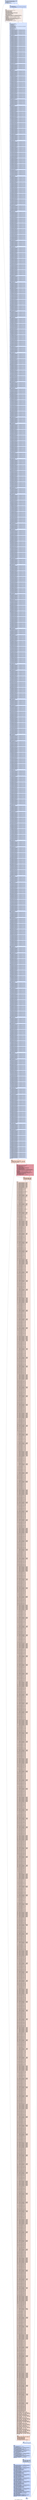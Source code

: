digraph "CFG for '_Z6Match8PfS_S_Pi' function" {
	label="CFG for '_Z6Match8PfS_S_Pi' function";

	Node0x5a20810 [shape=record,color="#3d50c3ff", style=filled, fillcolor="#a7c5fe70",label="{%4:\l  %5 = tail call i32 @llvm.amdgcn.workitem.id.x(), !range !4\l  %6 = tail call i32 @llvm.amdgcn.workitem.id.y(), !range !4\l  %7 = tail call i32 @llvm.amdgcn.workgroup.id.x()\l  %8 = shl i32 %7, 5\l  %9 = icmp ugt i32 %5, 31\l  br i1 %9, label %13, label %10\l|{<s0>T|<s1>F}}"];
	Node0x5a20810:s0 -> Node0x5a20860;
	Node0x5a20810:s1 -> Node0x5a22800;
	Node0x5a22800 [shape=record,color="#3d50c3ff", style=filled, fillcolor="#8fb1fe70",label="{%10:\l10:                                               \l  %11 = icmp ult i32 %6, 32\l  %12 = bitcast float addrspace(1)* %0 to %struct.HIP_vector_type addrspace(1)*\l  br i1 %11, label %1078, label %13\l|{<s0>T|<s1>F}}"];
	Node0x5a22800:s0 -> Node0x5a22a70;
	Node0x5a22800:s1 -> Node0x5a20860;
	Node0x5a20860 [shape=record,color="#3d50c3ff", style=filled, fillcolor="#a7c5fe70",label="{%13:\l13:                                               \l  %14 = shl nuw nsw i32 %6, 5\l  %15 = add nuw nsw i32 %14, %5\l  %16 = and i32 %5, 15\l  %17 = lshr i32 %15, 4\l  %18 = icmp ult i32 %15, 128\l  %19 = icmp ugt i32 %6, 31\l  %20 = bitcast float addrspace(1)* %1 to %struct.HIP_vector_type addrspace(1)*\l  %21 = shl nuw nsw i32 %17, 7\l  %22 = shl nuw nsw i32 %17, 2\l  %23 = shl nuw nsw i32 %16, 5\l  %24 = shl nuw nsw i32 %16, 5\l  %25 = or i32 %24, 512\l  %26 = select i1 %9, i1 true, i1 %19\l  %27 = or i32 %16, %23\l  %28 = getelementptr inbounds [1024 x %struct.HIP_vector_type], [1024 x\l... %struct.HIP_vector_type] addrspace(3)* @_ZZ6Match8PfS_S_PiE7buffer1, i32 0,\l... i32 %27, i32 0, i32 0, i32 0, i32 0\l  %29 = getelementptr inbounds [1024 x %struct.HIP_vector_type], [1024 x\l... %struct.HIP_vector_type] addrspace(3)* @_ZZ6Match8PfS_S_PiE7buffer1, i32 0,\l... i32 %27, i32 0, i32 0, i32 0, i32 1\l  %30 = getelementptr inbounds [1024 x %struct.HIP_vector_type], [1024 x\l... %struct.HIP_vector_type] addrspace(3)* @_ZZ6Match8PfS_S_PiE7buffer1, i32 0,\l... i32 %27, i32 0, i32 0, i32 0, i32 2\l  %31 = getelementptr inbounds [1024 x %struct.HIP_vector_type], [1024 x\l... %struct.HIP_vector_type] addrspace(3)* @_ZZ6Match8PfS_S_PiE7buffer1, i32 0,\l... i32 %27, i32 0, i32 0, i32 0, i32 3\l  %32 = or i32 %16, %25\l  %33 = or i32 %32, 16\l  %34 = getelementptr inbounds [1024 x %struct.HIP_vector_type], [1024 x\l... %struct.HIP_vector_type] addrspace(3)* @_ZZ6Match8PfS_S_PiE7buffer1, i32 0,\l... i32 %33, i32 0, i32 0, i32 0, i32 0\l  %35 = getelementptr inbounds [1024 x %struct.HIP_vector_type], [1024 x\l... %struct.HIP_vector_type] addrspace(3)* @_ZZ6Match8PfS_S_PiE7buffer1, i32 0,\l... i32 %33, i32 0, i32 0, i32 0, i32 1\l  %36 = getelementptr inbounds [1024 x %struct.HIP_vector_type], [1024 x\l... %struct.HIP_vector_type] addrspace(3)* @_ZZ6Match8PfS_S_PiE7buffer1, i32 0,\l... i32 %33, i32 0, i32 0, i32 0, i32 2\l  %37 = getelementptr inbounds [1024 x %struct.HIP_vector_type], [1024 x\l... %struct.HIP_vector_type] addrspace(3)* @_ZZ6Match8PfS_S_PiE7buffer1, i32 0,\l... i32 %33, i32 0, i32 0, i32 0, i32 3\l  %38 = getelementptr inbounds [1024 x %struct.HIP_vector_type], [1024 x\l... %struct.HIP_vector_type] addrspace(3)* @_ZZ6Match8PfS_S_PiE7buffer2, i32 0,\l... i32 %21, i32 0, i32 0, i32 0, i32 0\l  %39 = getelementptr inbounds [1024 x %struct.HIP_vector_type], [1024 x\l... %struct.HIP_vector_type] addrspace(3)* @_ZZ6Match8PfS_S_PiE7buffer2, i32 0,\l... i32 %21, i32 0, i32 0, i32 0, i32 1\l  %40 = getelementptr inbounds [1024 x %struct.HIP_vector_type], [1024 x\l... %struct.HIP_vector_type] addrspace(3)* @_ZZ6Match8PfS_S_PiE7buffer2, i32 0,\l... i32 %21, i32 0, i32 0, i32 0, i32 2\l  %41 = getelementptr inbounds [1024 x %struct.HIP_vector_type], [1024 x\l... %struct.HIP_vector_type] addrspace(3)* @_ZZ6Match8PfS_S_PiE7buffer2, i32 0,\l... i32 %21, i32 0, i32 0, i32 0, i32 3\l  %42 = add nuw nsw i32 %21, 32\l  %43 = getelementptr inbounds [1024 x %struct.HIP_vector_type], [1024 x\l... %struct.HIP_vector_type] addrspace(3)* @_ZZ6Match8PfS_S_PiE7buffer2, i32 0,\l... i32 %42, i32 0, i32 0, i32 0, i32 0\l  %44 = getelementptr inbounds [1024 x %struct.HIP_vector_type], [1024 x\l... %struct.HIP_vector_type] addrspace(3)* @_ZZ6Match8PfS_S_PiE7buffer2, i32 0,\l... i32 %42, i32 0, i32 0, i32 0, i32 1\l  %45 = getelementptr inbounds [1024 x %struct.HIP_vector_type], [1024 x\l... %struct.HIP_vector_type] addrspace(3)* @_ZZ6Match8PfS_S_PiE7buffer2, i32 0,\l... i32 %42, i32 0, i32 0, i32 0, i32 2\l  %46 = getelementptr inbounds [1024 x %struct.HIP_vector_type], [1024 x\l... %struct.HIP_vector_type] addrspace(3)* @_ZZ6Match8PfS_S_PiE7buffer2, i32 0,\l... i32 %42, i32 0, i32 0, i32 0, i32 3\l  %47 = add nuw nsw i32 %21, 64\l  %48 = getelementptr inbounds [1024 x %struct.HIP_vector_type], [1024 x\l... %struct.HIP_vector_type] addrspace(3)* @_ZZ6Match8PfS_S_PiE7buffer2, i32 0,\l... i32 %47, i32 0, i32 0, i32 0, i32 0\l  %49 = getelementptr inbounds [1024 x %struct.HIP_vector_type], [1024 x\l... %struct.HIP_vector_type] addrspace(3)* @_ZZ6Match8PfS_S_PiE7buffer2, i32 0,\l... i32 %47, i32 0, i32 0, i32 0, i32 1\l  %50 = getelementptr inbounds [1024 x %struct.HIP_vector_type], [1024 x\l... %struct.HIP_vector_type] addrspace(3)* @_ZZ6Match8PfS_S_PiE7buffer2, i32 0,\l... i32 %47, i32 0, i32 0, i32 0, i32 2\l  %51 = getelementptr inbounds [1024 x %struct.HIP_vector_type], [1024 x\l... %struct.HIP_vector_type] addrspace(3)* @_ZZ6Match8PfS_S_PiE7buffer2, i32 0,\l... i32 %47, i32 0, i32 0, i32 0, i32 3\l  %52 = add nuw nsw i32 %21, 96\l  %53 = getelementptr inbounds [1024 x %struct.HIP_vector_type], [1024 x\l... %struct.HIP_vector_type] addrspace(3)* @_ZZ6Match8PfS_S_PiE7buffer2, i32 0,\l... i32 %52, i32 0, i32 0, i32 0, i32 0\l  %54 = getelementptr inbounds [1024 x %struct.HIP_vector_type], [1024 x\l... %struct.HIP_vector_type] addrspace(3)* @_ZZ6Match8PfS_S_PiE7buffer2, i32 0,\l... i32 %52, i32 0, i32 0, i32 0, i32 1\l  %55 = getelementptr inbounds [1024 x %struct.HIP_vector_type], [1024 x\l... %struct.HIP_vector_type] addrspace(3)* @_ZZ6Match8PfS_S_PiE7buffer2, i32 0,\l... i32 %52, i32 0, i32 0, i32 0, i32 2\l  %56 = getelementptr inbounds [1024 x %struct.HIP_vector_type], [1024 x\l... %struct.HIP_vector_type] addrspace(3)* @_ZZ6Match8PfS_S_PiE7buffer2, i32 0,\l... i32 %52, i32 0, i32 0, i32 0, i32 3\l  %57 = add nuw nsw i32 %16, 1\l  %58 = or i32 %57, %23\l  %59 = getelementptr inbounds [1024 x %struct.HIP_vector_type], [1024 x\l... %struct.HIP_vector_type] addrspace(3)* @_ZZ6Match8PfS_S_PiE7buffer1, i32 0,\l... i32 %58, i32 0, i32 0, i32 0, i32 0\l  %60 = getelementptr inbounds [1024 x %struct.HIP_vector_type], [1024 x\l... %struct.HIP_vector_type] addrspace(3)* @_ZZ6Match8PfS_S_PiE7buffer1, i32 0,\l... i32 %58, i32 0, i32 0, i32 0, i32 1\l  %61 = getelementptr inbounds [1024 x %struct.HIP_vector_type], [1024 x\l... %struct.HIP_vector_type] addrspace(3)* @_ZZ6Match8PfS_S_PiE7buffer1, i32 0,\l... i32 %58, i32 0, i32 0, i32 0, i32 2\l  %62 = getelementptr inbounds [1024 x %struct.HIP_vector_type], [1024 x\l... %struct.HIP_vector_type] addrspace(3)* @_ZZ6Match8PfS_S_PiE7buffer1, i32 0,\l... i32 %58, i32 0, i32 0, i32 0, i32 3\l  %63 = add nuw nsw i32 %16, 17\l  %64 = and i32 %63, 31\l  %65 = or i32 %64, %25\l  %66 = getelementptr inbounds [1024 x %struct.HIP_vector_type], [1024 x\l... %struct.HIP_vector_type] addrspace(3)* @_ZZ6Match8PfS_S_PiE7buffer1, i32 0,\l... i32 %65, i32 0, i32 0, i32 0, i32 0\l  %67 = getelementptr inbounds [1024 x %struct.HIP_vector_type], [1024 x\l... %struct.HIP_vector_type] addrspace(3)* @_ZZ6Match8PfS_S_PiE7buffer1, i32 0,\l... i32 %65, i32 0, i32 0, i32 0, i32 1\l  %68 = getelementptr inbounds [1024 x %struct.HIP_vector_type], [1024 x\l... %struct.HIP_vector_type] addrspace(3)* @_ZZ6Match8PfS_S_PiE7buffer1, i32 0,\l... i32 %65, i32 0, i32 0, i32 0, i32 2\l  %69 = getelementptr inbounds [1024 x %struct.HIP_vector_type], [1024 x\l... %struct.HIP_vector_type] addrspace(3)* @_ZZ6Match8PfS_S_PiE7buffer1, i32 0,\l... i32 %65, i32 0, i32 0, i32 0, i32 3\l  %70 = add nuw nsw i32 %21, 1\l  %71 = getelementptr inbounds [1024 x %struct.HIP_vector_type], [1024 x\l... %struct.HIP_vector_type] addrspace(3)* @_ZZ6Match8PfS_S_PiE7buffer2, i32 0,\l... i32 %70, i32 0, i32 0, i32 0, i32 0\l  %72 = getelementptr inbounds [1024 x %struct.HIP_vector_type], [1024 x\l... %struct.HIP_vector_type] addrspace(3)* @_ZZ6Match8PfS_S_PiE7buffer2, i32 0,\l... i32 %70, i32 0, i32 0, i32 0, i32 1\l  %73 = getelementptr inbounds [1024 x %struct.HIP_vector_type], [1024 x\l... %struct.HIP_vector_type] addrspace(3)* @_ZZ6Match8PfS_S_PiE7buffer2, i32 0,\l... i32 %70, i32 0, i32 0, i32 0, i32 2\l  %74 = getelementptr inbounds [1024 x %struct.HIP_vector_type], [1024 x\l... %struct.HIP_vector_type] addrspace(3)* @_ZZ6Match8PfS_S_PiE7buffer2, i32 0,\l... i32 %70, i32 0, i32 0, i32 0, i32 3\l  %75 = add nuw nsw i32 %21, 33\l  %76 = getelementptr inbounds [1024 x %struct.HIP_vector_type], [1024 x\l... %struct.HIP_vector_type] addrspace(3)* @_ZZ6Match8PfS_S_PiE7buffer2, i32 0,\l... i32 %75, i32 0, i32 0, i32 0, i32 0\l  %77 = getelementptr inbounds [1024 x %struct.HIP_vector_type], [1024 x\l... %struct.HIP_vector_type] addrspace(3)* @_ZZ6Match8PfS_S_PiE7buffer2, i32 0,\l... i32 %75, i32 0, i32 0, i32 0, i32 1\l  %78 = getelementptr inbounds [1024 x %struct.HIP_vector_type], [1024 x\l... %struct.HIP_vector_type] addrspace(3)* @_ZZ6Match8PfS_S_PiE7buffer2, i32 0,\l... i32 %75, i32 0, i32 0, i32 0, i32 2\l  %79 = getelementptr inbounds [1024 x %struct.HIP_vector_type], [1024 x\l... %struct.HIP_vector_type] addrspace(3)* @_ZZ6Match8PfS_S_PiE7buffer2, i32 0,\l... i32 %75, i32 0, i32 0, i32 0, i32 3\l  %80 = add nuw nsw i32 %21, 65\l  %81 = getelementptr inbounds [1024 x %struct.HIP_vector_type], [1024 x\l... %struct.HIP_vector_type] addrspace(3)* @_ZZ6Match8PfS_S_PiE7buffer2, i32 0,\l... i32 %80, i32 0, i32 0, i32 0, i32 0\l  %82 = getelementptr inbounds [1024 x %struct.HIP_vector_type], [1024 x\l... %struct.HIP_vector_type] addrspace(3)* @_ZZ6Match8PfS_S_PiE7buffer2, i32 0,\l... i32 %80, i32 0, i32 0, i32 0, i32 1\l  %83 = getelementptr inbounds [1024 x %struct.HIP_vector_type], [1024 x\l... %struct.HIP_vector_type] addrspace(3)* @_ZZ6Match8PfS_S_PiE7buffer2, i32 0,\l... i32 %80, i32 0, i32 0, i32 0, i32 2\l  %84 = getelementptr inbounds [1024 x %struct.HIP_vector_type], [1024 x\l... %struct.HIP_vector_type] addrspace(3)* @_ZZ6Match8PfS_S_PiE7buffer2, i32 0,\l... i32 %80, i32 0, i32 0, i32 0, i32 3\l  %85 = add nuw nsw i32 %21, 97\l  %86 = getelementptr inbounds [1024 x %struct.HIP_vector_type], [1024 x\l... %struct.HIP_vector_type] addrspace(3)* @_ZZ6Match8PfS_S_PiE7buffer2, i32 0,\l... i32 %85, i32 0, i32 0, i32 0, i32 0\l  %87 = getelementptr inbounds [1024 x %struct.HIP_vector_type], [1024 x\l... %struct.HIP_vector_type] addrspace(3)* @_ZZ6Match8PfS_S_PiE7buffer2, i32 0,\l... i32 %85, i32 0, i32 0, i32 0, i32 1\l  %88 = getelementptr inbounds [1024 x %struct.HIP_vector_type], [1024 x\l... %struct.HIP_vector_type] addrspace(3)* @_ZZ6Match8PfS_S_PiE7buffer2, i32 0,\l... i32 %85, i32 0, i32 0, i32 0, i32 2\l  %89 = getelementptr inbounds [1024 x %struct.HIP_vector_type], [1024 x\l... %struct.HIP_vector_type] addrspace(3)* @_ZZ6Match8PfS_S_PiE7buffer2, i32 0,\l... i32 %85, i32 0, i32 0, i32 0, i32 3\l  %90 = add nuw nsw i32 %16, 2\l  %91 = or i32 %90, %23\l  %92 = getelementptr inbounds [1024 x %struct.HIP_vector_type], [1024 x\l... %struct.HIP_vector_type] addrspace(3)* @_ZZ6Match8PfS_S_PiE7buffer1, i32 0,\l... i32 %91, i32 0, i32 0, i32 0, i32 0\l  %93 = getelementptr inbounds [1024 x %struct.HIP_vector_type], [1024 x\l... %struct.HIP_vector_type] addrspace(3)* @_ZZ6Match8PfS_S_PiE7buffer1, i32 0,\l... i32 %91, i32 0, i32 0, i32 0, i32 1\l  %94 = getelementptr inbounds [1024 x %struct.HIP_vector_type], [1024 x\l... %struct.HIP_vector_type] addrspace(3)* @_ZZ6Match8PfS_S_PiE7buffer1, i32 0,\l... i32 %91, i32 0, i32 0, i32 0, i32 2\l  %95 = getelementptr inbounds [1024 x %struct.HIP_vector_type], [1024 x\l... %struct.HIP_vector_type] addrspace(3)* @_ZZ6Match8PfS_S_PiE7buffer1, i32 0,\l... i32 %91, i32 0, i32 0, i32 0, i32 3\l  %96 = add nuw nsw i32 %16, 18\l  %97 = and i32 %96, 31\l  %98 = or i32 %97, %25\l  %99 = getelementptr inbounds [1024 x %struct.HIP_vector_type], [1024 x\l... %struct.HIP_vector_type] addrspace(3)* @_ZZ6Match8PfS_S_PiE7buffer1, i32 0,\l... i32 %98, i32 0, i32 0, i32 0, i32 0\l  %100 = getelementptr inbounds [1024 x %struct.HIP_vector_type], [1024 x\l... %struct.HIP_vector_type] addrspace(3)* @_ZZ6Match8PfS_S_PiE7buffer1, i32 0,\l... i32 %98, i32 0, i32 0, i32 0, i32 1\l  %101 = getelementptr inbounds [1024 x %struct.HIP_vector_type], [1024 x\l... %struct.HIP_vector_type] addrspace(3)* @_ZZ6Match8PfS_S_PiE7buffer1, i32 0,\l... i32 %98, i32 0, i32 0, i32 0, i32 2\l  %102 = getelementptr inbounds [1024 x %struct.HIP_vector_type], [1024 x\l... %struct.HIP_vector_type] addrspace(3)* @_ZZ6Match8PfS_S_PiE7buffer1, i32 0,\l... i32 %98, i32 0, i32 0, i32 0, i32 3\l  %103 = add nuw nsw i32 %21, 2\l  %104 = getelementptr inbounds [1024 x %struct.HIP_vector_type], [1024 x\l... %struct.HIP_vector_type] addrspace(3)* @_ZZ6Match8PfS_S_PiE7buffer2, i32 0,\l... i32 %103, i32 0, i32 0, i32 0, i32 0\l  %105 = getelementptr inbounds [1024 x %struct.HIP_vector_type], [1024 x\l... %struct.HIP_vector_type] addrspace(3)* @_ZZ6Match8PfS_S_PiE7buffer2, i32 0,\l... i32 %103, i32 0, i32 0, i32 0, i32 1\l  %106 = getelementptr inbounds [1024 x %struct.HIP_vector_type], [1024 x\l... %struct.HIP_vector_type] addrspace(3)* @_ZZ6Match8PfS_S_PiE7buffer2, i32 0,\l... i32 %103, i32 0, i32 0, i32 0, i32 2\l  %107 = getelementptr inbounds [1024 x %struct.HIP_vector_type], [1024 x\l... %struct.HIP_vector_type] addrspace(3)* @_ZZ6Match8PfS_S_PiE7buffer2, i32 0,\l... i32 %103, i32 0, i32 0, i32 0, i32 3\l  %108 = add nuw nsw i32 %21, 34\l  %109 = getelementptr inbounds [1024 x %struct.HIP_vector_type], [1024 x\l... %struct.HIP_vector_type] addrspace(3)* @_ZZ6Match8PfS_S_PiE7buffer2, i32 0,\l... i32 %108, i32 0, i32 0, i32 0, i32 0\l  %110 = getelementptr inbounds [1024 x %struct.HIP_vector_type], [1024 x\l... %struct.HIP_vector_type] addrspace(3)* @_ZZ6Match8PfS_S_PiE7buffer2, i32 0,\l... i32 %108, i32 0, i32 0, i32 0, i32 1\l  %111 = getelementptr inbounds [1024 x %struct.HIP_vector_type], [1024 x\l... %struct.HIP_vector_type] addrspace(3)* @_ZZ6Match8PfS_S_PiE7buffer2, i32 0,\l... i32 %108, i32 0, i32 0, i32 0, i32 2\l  %112 = getelementptr inbounds [1024 x %struct.HIP_vector_type], [1024 x\l... %struct.HIP_vector_type] addrspace(3)* @_ZZ6Match8PfS_S_PiE7buffer2, i32 0,\l... i32 %108, i32 0, i32 0, i32 0, i32 3\l  %113 = add nuw nsw i32 %21, 66\l  %114 = getelementptr inbounds [1024 x %struct.HIP_vector_type], [1024 x\l... %struct.HIP_vector_type] addrspace(3)* @_ZZ6Match8PfS_S_PiE7buffer2, i32 0,\l... i32 %113, i32 0, i32 0, i32 0, i32 0\l  %115 = getelementptr inbounds [1024 x %struct.HIP_vector_type], [1024 x\l... %struct.HIP_vector_type] addrspace(3)* @_ZZ6Match8PfS_S_PiE7buffer2, i32 0,\l... i32 %113, i32 0, i32 0, i32 0, i32 1\l  %116 = getelementptr inbounds [1024 x %struct.HIP_vector_type], [1024 x\l... %struct.HIP_vector_type] addrspace(3)* @_ZZ6Match8PfS_S_PiE7buffer2, i32 0,\l... i32 %113, i32 0, i32 0, i32 0, i32 2\l  %117 = getelementptr inbounds [1024 x %struct.HIP_vector_type], [1024 x\l... %struct.HIP_vector_type] addrspace(3)* @_ZZ6Match8PfS_S_PiE7buffer2, i32 0,\l... i32 %113, i32 0, i32 0, i32 0, i32 3\l  %118 = add nuw nsw i32 %21, 98\l  %119 = getelementptr inbounds [1024 x %struct.HIP_vector_type], [1024 x\l... %struct.HIP_vector_type] addrspace(3)* @_ZZ6Match8PfS_S_PiE7buffer2, i32 0,\l... i32 %118, i32 0, i32 0, i32 0, i32 0\l  %120 = getelementptr inbounds [1024 x %struct.HIP_vector_type], [1024 x\l... %struct.HIP_vector_type] addrspace(3)* @_ZZ6Match8PfS_S_PiE7buffer2, i32 0,\l... i32 %118, i32 0, i32 0, i32 0, i32 1\l  %121 = getelementptr inbounds [1024 x %struct.HIP_vector_type], [1024 x\l... %struct.HIP_vector_type] addrspace(3)* @_ZZ6Match8PfS_S_PiE7buffer2, i32 0,\l... i32 %118, i32 0, i32 0, i32 0, i32 2\l  %122 = getelementptr inbounds [1024 x %struct.HIP_vector_type], [1024 x\l... %struct.HIP_vector_type] addrspace(3)* @_ZZ6Match8PfS_S_PiE7buffer2, i32 0,\l... i32 %118, i32 0, i32 0, i32 0, i32 3\l  %123 = add nuw nsw i32 %16, 3\l  %124 = or i32 %123, %23\l  %125 = getelementptr inbounds [1024 x %struct.HIP_vector_type], [1024 x\l... %struct.HIP_vector_type] addrspace(3)* @_ZZ6Match8PfS_S_PiE7buffer1, i32 0,\l... i32 %124, i32 0, i32 0, i32 0, i32 0\l  %126 = getelementptr inbounds [1024 x %struct.HIP_vector_type], [1024 x\l... %struct.HIP_vector_type] addrspace(3)* @_ZZ6Match8PfS_S_PiE7buffer1, i32 0,\l... i32 %124, i32 0, i32 0, i32 0, i32 1\l  %127 = getelementptr inbounds [1024 x %struct.HIP_vector_type], [1024 x\l... %struct.HIP_vector_type] addrspace(3)* @_ZZ6Match8PfS_S_PiE7buffer1, i32 0,\l... i32 %124, i32 0, i32 0, i32 0, i32 2\l  %128 = getelementptr inbounds [1024 x %struct.HIP_vector_type], [1024 x\l... %struct.HIP_vector_type] addrspace(3)* @_ZZ6Match8PfS_S_PiE7buffer1, i32 0,\l... i32 %124, i32 0, i32 0, i32 0, i32 3\l  %129 = add nuw nsw i32 %16, 19\l  %130 = and i32 %129, 31\l  %131 = or i32 %130, %25\l  %132 = getelementptr inbounds [1024 x %struct.HIP_vector_type], [1024 x\l... %struct.HIP_vector_type] addrspace(3)* @_ZZ6Match8PfS_S_PiE7buffer1, i32 0,\l... i32 %131, i32 0, i32 0, i32 0, i32 0\l  %133 = getelementptr inbounds [1024 x %struct.HIP_vector_type], [1024 x\l... %struct.HIP_vector_type] addrspace(3)* @_ZZ6Match8PfS_S_PiE7buffer1, i32 0,\l... i32 %131, i32 0, i32 0, i32 0, i32 1\l  %134 = getelementptr inbounds [1024 x %struct.HIP_vector_type], [1024 x\l... %struct.HIP_vector_type] addrspace(3)* @_ZZ6Match8PfS_S_PiE7buffer1, i32 0,\l... i32 %131, i32 0, i32 0, i32 0, i32 2\l  %135 = getelementptr inbounds [1024 x %struct.HIP_vector_type], [1024 x\l... %struct.HIP_vector_type] addrspace(3)* @_ZZ6Match8PfS_S_PiE7buffer1, i32 0,\l... i32 %131, i32 0, i32 0, i32 0, i32 3\l  %136 = add nuw nsw i32 %21, 3\l  %137 = getelementptr inbounds [1024 x %struct.HIP_vector_type], [1024 x\l... %struct.HIP_vector_type] addrspace(3)* @_ZZ6Match8PfS_S_PiE7buffer2, i32 0,\l... i32 %136, i32 0, i32 0, i32 0, i32 0\l  %138 = getelementptr inbounds [1024 x %struct.HIP_vector_type], [1024 x\l... %struct.HIP_vector_type] addrspace(3)* @_ZZ6Match8PfS_S_PiE7buffer2, i32 0,\l... i32 %136, i32 0, i32 0, i32 0, i32 1\l  %139 = getelementptr inbounds [1024 x %struct.HIP_vector_type], [1024 x\l... %struct.HIP_vector_type] addrspace(3)* @_ZZ6Match8PfS_S_PiE7buffer2, i32 0,\l... i32 %136, i32 0, i32 0, i32 0, i32 2\l  %140 = getelementptr inbounds [1024 x %struct.HIP_vector_type], [1024 x\l... %struct.HIP_vector_type] addrspace(3)* @_ZZ6Match8PfS_S_PiE7buffer2, i32 0,\l... i32 %136, i32 0, i32 0, i32 0, i32 3\l  %141 = add nuw nsw i32 %21, 35\l  %142 = getelementptr inbounds [1024 x %struct.HIP_vector_type], [1024 x\l... %struct.HIP_vector_type] addrspace(3)* @_ZZ6Match8PfS_S_PiE7buffer2, i32 0,\l... i32 %141, i32 0, i32 0, i32 0, i32 0\l  %143 = getelementptr inbounds [1024 x %struct.HIP_vector_type], [1024 x\l... %struct.HIP_vector_type] addrspace(3)* @_ZZ6Match8PfS_S_PiE7buffer2, i32 0,\l... i32 %141, i32 0, i32 0, i32 0, i32 1\l  %144 = getelementptr inbounds [1024 x %struct.HIP_vector_type], [1024 x\l... %struct.HIP_vector_type] addrspace(3)* @_ZZ6Match8PfS_S_PiE7buffer2, i32 0,\l... i32 %141, i32 0, i32 0, i32 0, i32 2\l  %145 = getelementptr inbounds [1024 x %struct.HIP_vector_type], [1024 x\l... %struct.HIP_vector_type] addrspace(3)* @_ZZ6Match8PfS_S_PiE7buffer2, i32 0,\l... i32 %141, i32 0, i32 0, i32 0, i32 3\l  %146 = add nuw nsw i32 %21, 67\l  %147 = getelementptr inbounds [1024 x %struct.HIP_vector_type], [1024 x\l... %struct.HIP_vector_type] addrspace(3)* @_ZZ6Match8PfS_S_PiE7buffer2, i32 0,\l... i32 %146, i32 0, i32 0, i32 0, i32 0\l  %148 = getelementptr inbounds [1024 x %struct.HIP_vector_type], [1024 x\l... %struct.HIP_vector_type] addrspace(3)* @_ZZ6Match8PfS_S_PiE7buffer2, i32 0,\l... i32 %146, i32 0, i32 0, i32 0, i32 1\l  %149 = getelementptr inbounds [1024 x %struct.HIP_vector_type], [1024 x\l... %struct.HIP_vector_type] addrspace(3)* @_ZZ6Match8PfS_S_PiE7buffer2, i32 0,\l... i32 %146, i32 0, i32 0, i32 0, i32 2\l  %150 = getelementptr inbounds [1024 x %struct.HIP_vector_type], [1024 x\l... %struct.HIP_vector_type] addrspace(3)* @_ZZ6Match8PfS_S_PiE7buffer2, i32 0,\l... i32 %146, i32 0, i32 0, i32 0, i32 3\l  %151 = add nuw nsw i32 %21, 99\l  %152 = getelementptr inbounds [1024 x %struct.HIP_vector_type], [1024 x\l... %struct.HIP_vector_type] addrspace(3)* @_ZZ6Match8PfS_S_PiE7buffer2, i32 0,\l... i32 %151, i32 0, i32 0, i32 0, i32 0\l  %153 = getelementptr inbounds [1024 x %struct.HIP_vector_type], [1024 x\l... %struct.HIP_vector_type] addrspace(3)* @_ZZ6Match8PfS_S_PiE7buffer2, i32 0,\l... i32 %151, i32 0, i32 0, i32 0, i32 1\l  %154 = getelementptr inbounds [1024 x %struct.HIP_vector_type], [1024 x\l... %struct.HIP_vector_type] addrspace(3)* @_ZZ6Match8PfS_S_PiE7buffer2, i32 0,\l... i32 %151, i32 0, i32 0, i32 0, i32 2\l  %155 = getelementptr inbounds [1024 x %struct.HIP_vector_type], [1024 x\l... %struct.HIP_vector_type] addrspace(3)* @_ZZ6Match8PfS_S_PiE7buffer2, i32 0,\l... i32 %151, i32 0, i32 0, i32 0, i32 3\l  %156 = add nuw nsw i32 %16, 4\l  %157 = or i32 %156, %23\l  %158 = getelementptr inbounds [1024 x %struct.HIP_vector_type], [1024 x\l... %struct.HIP_vector_type] addrspace(3)* @_ZZ6Match8PfS_S_PiE7buffer1, i32 0,\l... i32 %157, i32 0, i32 0, i32 0, i32 0\l  %159 = getelementptr inbounds [1024 x %struct.HIP_vector_type], [1024 x\l... %struct.HIP_vector_type] addrspace(3)* @_ZZ6Match8PfS_S_PiE7buffer1, i32 0,\l... i32 %157, i32 0, i32 0, i32 0, i32 1\l  %160 = getelementptr inbounds [1024 x %struct.HIP_vector_type], [1024 x\l... %struct.HIP_vector_type] addrspace(3)* @_ZZ6Match8PfS_S_PiE7buffer1, i32 0,\l... i32 %157, i32 0, i32 0, i32 0, i32 2\l  %161 = getelementptr inbounds [1024 x %struct.HIP_vector_type], [1024 x\l... %struct.HIP_vector_type] addrspace(3)* @_ZZ6Match8PfS_S_PiE7buffer1, i32 0,\l... i32 %157, i32 0, i32 0, i32 0, i32 3\l  %162 = add nuw nsw i32 %16, 20\l  %163 = and i32 %162, 31\l  %164 = or i32 %163, %25\l  %165 = getelementptr inbounds [1024 x %struct.HIP_vector_type], [1024 x\l... %struct.HIP_vector_type] addrspace(3)* @_ZZ6Match8PfS_S_PiE7buffer1, i32 0,\l... i32 %164, i32 0, i32 0, i32 0, i32 0\l  %166 = getelementptr inbounds [1024 x %struct.HIP_vector_type], [1024 x\l... %struct.HIP_vector_type] addrspace(3)* @_ZZ6Match8PfS_S_PiE7buffer1, i32 0,\l... i32 %164, i32 0, i32 0, i32 0, i32 1\l  %167 = getelementptr inbounds [1024 x %struct.HIP_vector_type], [1024 x\l... %struct.HIP_vector_type] addrspace(3)* @_ZZ6Match8PfS_S_PiE7buffer1, i32 0,\l... i32 %164, i32 0, i32 0, i32 0, i32 2\l  %168 = getelementptr inbounds [1024 x %struct.HIP_vector_type], [1024 x\l... %struct.HIP_vector_type] addrspace(3)* @_ZZ6Match8PfS_S_PiE7buffer1, i32 0,\l... i32 %164, i32 0, i32 0, i32 0, i32 3\l  %169 = add nuw nsw i32 %21, 4\l  %170 = getelementptr inbounds [1024 x %struct.HIP_vector_type], [1024 x\l... %struct.HIP_vector_type] addrspace(3)* @_ZZ6Match8PfS_S_PiE7buffer2, i32 0,\l... i32 %169, i32 0, i32 0, i32 0, i32 0\l  %171 = getelementptr inbounds [1024 x %struct.HIP_vector_type], [1024 x\l... %struct.HIP_vector_type] addrspace(3)* @_ZZ6Match8PfS_S_PiE7buffer2, i32 0,\l... i32 %169, i32 0, i32 0, i32 0, i32 1\l  %172 = getelementptr inbounds [1024 x %struct.HIP_vector_type], [1024 x\l... %struct.HIP_vector_type] addrspace(3)* @_ZZ6Match8PfS_S_PiE7buffer2, i32 0,\l... i32 %169, i32 0, i32 0, i32 0, i32 2\l  %173 = getelementptr inbounds [1024 x %struct.HIP_vector_type], [1024 x\l... %struct.HIP_vector_type] addrspace(3)* @_ZZ6Match8PfS_S_PiE7buffer2, i32 0,\l... i32 %169, i32 0, i32 0, i32 0, i32 3\l  %174 = add nuw nsw i32 %21, 36\l  %175 = getelementptr inbounds [1024 x %struct.HIP_vector_type], [1024 x\l... %struct.HIP_vector_type] addrspace(3)* @_ZZ6Match8PfS_S_PiE7buffer2, i32 0,\l... i32 %174, i32 0, i32 0, i32 0, i32 0\l  %176 = getelementptr inbounds [1024 x %struct.HIP_vector_type], [1024 x\l... %struct.HIP_vector_type] addrspace(3)* @_ZZ6Match8PfS_S_PiE7buffer2, i32 0,\l... i32 %174, i32 0, i32 0, i32 0, i32 1\l  %177 = getelementptr inbounds [1024 x %struct.HIP_vector_type], [1024 x\l... %struct.HIP_vector_type] addrspace(3)* @_ZZ6Match8PfS_S_PiE7buffer2, i32 0,\l... i32 %174, i32 0, i32 0, i32 0, i32 2\l  %178 = getelementptr inbounds [1024 x %struct.HIP_vector_type], [1024 x\l... %struct.HIP_vector_type] addrspace(3)* @_ZZ6Match8PfS_S_PiE7buffer2, i32 0,\l... i32 %174, i32 0, i32 0, i32 0, i32 3\l  %179 = add nuw nsw i32 %21, 68\l  %180 = getelementptr inbounds [1024 x %struct.HIP_vector_type], [1024 x\l... %struct.HIP_vector_type] addrspace(3)* @_ZZ6Match8PfS_S_PiE7buffer2, i32 0,\l... i32 %179, i32 0, i32 0, i32 0, i32 0\l  %181 = getelementptr inbounds [1024 x %struct.HIP_vector_type], [1024 x\l... %struct.HIP_vector_type] addrspace(3)* @_ZZ6Match8PfS_S_PiE7buffer2, i32 0,\l... i32 %179, i32 0, i32 0, i32 0, i32 1\l  %182 = getelementptr inbounds [1024 x %struct.HIP_vector_type], [1024 x\l... %struct.HIP_vector_type] addrspace(3)* @_ZZ6Match8PfS_S_PiE7buffer2, i32 0,\l... i32 %179, i32 0, i32 0, i32 0, i32 2\l  %183 = getelementptr inbounds [1024 x %struct.HIP_vector_type], [1024 x\l... %struct.HIP_vector_type] addrspace(3)* @_ZZ6Match8PfS_S_PiE7buffer2, i32 0,\l... i32 %179, i32 0, i32 0, i32 0, i32 3\l  %184 = add nuw nsw i32 %21, 100\l  %185 = getelementptr inbounds [1024 x %struct.HIP_vector_type], [1024 x\l... %struct.HIP_vector_type] addrspace(3)* @_ZZ6Match8PfS_S_PiE7buffer2, i32 0,\l... i32 %184, i32 0, i32 0, i32 0, i32 0\l  %186 = getelementptr inbounds [1024 x %struct.HIP_vector_type], [1024 x\l... %struct.HIP_vector_type] addrspace(3)* @_ZZ6Match8PfS_S_PiE7buffer2, i32 0,\l... i32 %184, i32 0, i32 0, i32 0, i32 1\l  %187 = getelementptr inbounds [1024 x %struct.HIP_vector_type], [1024 x\l... %struct.HIP_vector_type] addrspace(3)* @_ZZ6Match8PfS_S_PiE7buffer2, i32 0,\l... i32 %184, i32 0, i32 0, i32 0, i32 2\l  %188 = getelementptr inbounds [1024 x %struct.HIP_vector_type], [1024 x\l... %struct.HIP_vector_type] addrspace(3)* @_ZZ6Match8PfS_S_PiE7buffer2, i32 0,\l... i32 %184, i32 0, i32 0, i32 0, i32 3\l  %189 = add nuw nsw i32 %16, 5\l  %190 = or i32 %189, %23\l  %191 = getelementptr inbounds [1024 x %struct.HIP_vector_type], [1024 x\l... %struct.HIP_vector_type] addrspace(3)* @_ZZ6Match8PfS_S_PiE7buffer1, i32 0,\l... i32 %190, i32 0, i32 0, i32 0, i32 0\l  %192 = getelementptr inbounds [1024 x %struct.HIP_vector_type], [1024 x\l... %struct.HIP_vector_type] addrspace(3)* @_ZZ6Match8PfS_S_PiE7buffer1, i32 0,\l... i32 %190, i32 0, i32 0, i32 0, i32 1\l  %193 = getelementptr inbounds [1024 x %struct.HIP_vector_type], [1024 x\l... %struct.HIP_vector_type] addrspace(3)* @_ZZ6Match8PfS_S_PiE7buffer1, i32 0,\l... i32 %190, i32 0, i32 0, i32 0, i32 2\l  %194 = getelementptr inbounds [1024 x %struct.HIP_vector_type], [1024 x\l... %struct.HIP_vector_type] addrspace(3)* @_ZZ6Match8PfS_S_PiE7buffer1, i32 0,\l... i32 %190, i32 0, i32 0, i32 0, i32 3\l  %195 = add nuw nsw i32 %16, 21\l  %196 = and i32 %195, 31\l  %197 = or i32 %196, %25\l  %198 = getelementptr inbounds [1024 x %struct.HIP_vector_type], [1024 x\l... %struct.HIP_vector_type] addrspace(3)* @_ZZ6Match8PfS_S_PiE7buffer1, i32 0,\l... i32 %197, i32 0, i32 0, i32 0, i32 0\l  %199 = getelementptr inbounds [1024 x %struct.HIP_vector_type], [1024 x\l... %struct.HIP_vector_type] addrspace(3)* @_ZZ6Match8PfS_S_PiE7buffer1, i32 0,\l... i32 %197, i32 0, i32 0, i32 0, i32 1\l  %200 = getelementptr inbounds [1024 x %struct.HIP_vector_type], [1024 x\l... %struct.HIP_vector_type] addrspace(3)* @_ZZ6Match8PfS_S_PiE7buffer1, i32 0,\l... i32 %197, i32 0, i32 0, i32 0, i32 2\l  %201 = getelementptr inbounds [1024 x %struct.HIP_vector_type], [1024 x\l... %struct.HIP_vector_type] addrspace(3)* @_ZZ6Match8PfS_S_PiE7buffer1, i32 0,\l... i32 %197, i32 0, i32 0, i32 0, i32 3\l  %202 = add nuw nsw i32 %21, 5\l  %203 = getelementptr inbounds [1024 x %struct.HIP_vector_type], [1024 x\l... %struct.HIP_vector_type] addrspace(3)* @_ZZ6Match8PfS_S_PiE7buffer2, i32 0,\l... i32 %202, i32 0, i32 0, i32 0, i32 0\l  %204 = getelementptr inbounds [1024 x %struct.HIP_vector_type], [1024 x\l... %struct.HIP_vector_type] addrspace(3)* @_ZZ6Match8PfS_S_PiE7buffer2, i32 0,\l... i32 %202, i32 0, i32 0, i32 0, i32 1\l  %205 = getelementptr inbounds [1024 x %struct.HIP_vector_type], [1024 x\l... %struct.HIP_vector_type] addrspace(3)* @_ZZ6Match8PfS_S_PiE7buffer2, i32 0,\l... i32 %202, i32 0, i32 0, i32 0, i32 2\l  %206 = getelementptr inbounds [1024 x %struct.HIP_vector_type], [1024 x\l... %struct.HIP_vector_type] addrspace(3)* @_ZZ6Match8PfS_S_PiE7buffer2, i32 0,\l... i32 %202, i32 0, i32 0, i32 0, i32 3\l  %207 = add nuw nsw i32 %21, 37\l  %208 = getelementptr inbounds [1024 x %struct.HIP_vector_type], [1024 x\l... %struct.HIP_vector_type] addrspace(3)* @_ZZ6Match8PfS_S_PiE7buffer2, i32 0,\l... i32 %207, i32 0, i32 0, i32 0, i32 0\l  %209 = getelementptr inbounds [1024 x %struct.HIP_vector_type], [1024 x\l... %struct.HIP_vector_type] addrspace(3)* @_ZZ6Match8PfS_S_PiE7buffer2, i32 0,\l... i32 %207, i32 0, i32 0, i32 0, i32 1\l  %210 = getelementptr inbounds [1024 x %struct.HIP_vector_type], [1024 x\l... %struct.HIP_vector_type] addrspace(3)* @_ZZ6Match8PfS_S_PiE7buffer2, i32 0,\l... i32 %207, i32 0, i32 0, i32 0, i32 2\l  %211 = getelementptr inbounds [1024 x %struct.HIP_vector_type], [1024 x\l... %struct.HIP_vector_type] addrspace(3)* @_ZZ6Match8PfS_S_PiE7buffer2, i32 0,\l... i32 %207, i32 0, i32 0, i32 0, i32 3\l  %212 = add nuw nsw i32 %21, 69\l  %213 = getelementptr inbounds [1024 x %struct.HIP_vector_type], [1024 x\l... %struct.HIP_vector_type] addrspace(3)* @_ZZ6Match8PfS_S_PiE7buffer2, i32 0,\l... i32 %212, i32 0, i32 0, i32 0, i32 0\l  %214 = getelementptr inbounds [1024 x %struct.HIP_vector_type], [1024 x\l... %struct.HIP_vector_type] addrspace(3)* @_ZZ6Match8PfS_S_PiE7buffer2, i32 0,\l... i32 %212, i32 0, i32 0, i32 0, i32 1\l  %215 = getelementptr inbounds [1024 x %struct.HIP_vector_type], [1024 x\l... %struct.HIP_vector_type] addrspace(3)* @_ZZ6Match8PfS_S_PiE7buffer2, i32 0,\l... i32 %212, i32 0, i32 0, i32 0, i32 2\l  %216 = getelementptr inbounds [1024 x %struct.HIP_vector_type], [1024 x\l... %struct.HIP_vector_type] addrspace(3)* @_ZZ6Match8PfS_S_PiE7buffer2, i32 0,\l... i32 %212, i32 0, i32 0, i32 0, i32 3\l  %217 = add nuw nsw i32 %21, 101\l  %218 = getelementptr inbounds [1024 x %struct.HIP_vector_type], [1024 x\l... %struct.HIP_vector_type] addrspace(3)* @_ZZ6Match8PfS_S_PiE7buffer2, i32 0,\l... i32 %217, i32 0, i32 0, i32 0, i32 0\l  %219 = getelementptr inbounds [1024 x %struct.HIP_vector_type], [1024 x\l... %struct.HIP_vector_type] addrspace(3)* @_ZZ6Match8PfS_S_PiE7buffer2, i32 0,\l... i32 %217, i32 0, i32 0, i32 0, i32 1\l  %220 = getelementptr inbounds [1024 x %struct.HIP_vector_type], [1024 x\l... %struct.HIP_vector_type] addrspace(3)* @_ZZ6Match8PfS_S_PiE7buffer2, i32 0,\l... i32 %217, i32 0, i32 0, i32 0, i32 2\l  %221 = getelementptr inbounds [1024 x %struct.HIP_vector_type], [1024 x\l... %struct.HIP_vector_type] addrspace(3)* @_ZZ6Match8PfS_S_PiE7buffer2, i32 0,\l... i32 %217, i32 0, i32 0, i32 0, i32 3\l  %222 = add nuw nsw i32 %16, 6\l  %223 = or i32 %222, %23\l  %224 = getelementptr inbounds [1024 x %struct.HIP_vector_type], [1024 x\l... %struct.HIP_vector_type] addrspace(3)* @_ZZ6Match8PfS_S_PiE7buffer1, i32 0,\l... i32 %223, i32 0, i32 0, i32 0, i32 0\l  %225 = getelementptr inbounds [1024 x %struct.HIP_vector_type], [1024 x\l... %struct.HIP_vector_type] addrspace(3)* @_ZZ6Match8PfS_S_PiE7buffer1, i32 0,\l... i32 %223, i32 0, i32 0, i32 0, i32 1\l  %226 = getelementptr inbounds [1024 x %struct.HIP_vector_type], [1024 x\l... %struct.HIP_vector_type] addrspace(3)* @_ZZ6Match8PfS_S_PiE7buffer1, i32 0,\l... i32 %223, i32 0, i32 0, i32 0, i32 2\l  %227 = getelementptr inbounds [1024 x %struct.HIP_vector_type], [1024 x\l... %struct.HIP_vector_type] addrspace(3)* @_ZZ6Match8PfS_S_PiE7buffer1, i32 0,\l... i32 %223, i32 0, i32 0, i32 0, i32 3\l  %228 = add nuw nsw i32 %16, 22\l  %229 = and i32 %228, 31\l  %230 = or i32 %229, %25\l  %231 = getelementptr inbounds [1024 x %struct.HIP_vector_type], [1024 x\l... %struct.HIP_vector_type] addrspace(3)* @_ZZ6Match8PfS_S_PiE7buffer1, i32 0,\l... i32 %230, i32 0, i32 0, i32 0, i32 0\l  %232 = getelementptr inbounds [1024 x %struct.HIP_vector_type], [1024 x\l... %struct.HIP_vector_type] addrspace(3)* @_ZZ6Match8PfS_S_PiE7buffer1, i32 0,\l... i32 %230, i32 0, i32 0, i32 0, i32 1\l  %233 = getelementptr inbounds [1024 x %struct.HIP_vector_type], [1024 x\l... %struct.HIP_vector_type] addrspace(3)* @_ZZ6Match8PfS_S_PiE7buffer1, i32 0,\l... i32 %230, i32 0, i32 0, i32 0, i32 2\l  %234 = getelementptr inbounds [1024 x %struct.HIP_vector_type], [1024 x\l... %struct.HIP_vector_type] addrspace(3)* @_ZZ6Match8PfS_S_PiE7buffer1, i32 0,\l... i32 %230, i32 0, i32 0, i32 0, i32 3\l  %235 = add nuw nsw i32 %21, 6\l  %236 = getelementptr inbounds [1024 x %struct.HIP_vector_type], [1024 x\l... %struct.HIP_vector_type] addrspace(3)* @_ZZ6Match8PfS_S_PiE7buffer2, i32 0,\l... i32 %235, i32 0, i32 0, i32 0, i32 0\l  %237 = getelementptr inbounds [1024 x %struct.HIP_vector_type], [1024 x\l... %struct.HIP_vector_type] addrspace(3)* @_ZZ6Match8PfS_S_PiE7buffer2, i32 0,\l... i32 %235, i32 0, i32 0, i32 0, i32 1\l  %238 = getelementptr inbounds [1024 x %struct.HIP_vector_type], [1024 x\l... %struct.HIP_vector_type] addrspace(3)* @_ZZ6Match8PfS_S_PiE7buffer2, i32 0,\l... i32 %235, i32 0, i32 0, i32 0, i32 2\l  %239 = getelementptr inbounds [1024 x %struct.HIP_vector_type], [1024 x\l... %struct.HIP_vector_type] addrspace(3)* @_ZZ6Match8PfS_S_PiE7buffer2, i32 0,\l... i32 %235, i32 0, i32 0, i32 0, i32 3\l  %240 = add nuw nsw i32 %21, 38\l  %241 = getelementptr inbounds [1024 x %struct.HIP_vector_type], [1024 x\l... %struct.HIP_vector_type] addrspace(3)* @_ZZ6Match8PfS_S_PiE7buffer2, i32 0,\l... i32 %240, i32 0, i32 0, i32 0, i32 0\l  %242 = getelementptr inbounds [1024 x %struct.HIP_vector_type], [1024 x\l... %struct.HIP_vector_type] addrspace(3)* @_ZZ6Match8PfS_S_PiE7buffer2, i32 0,\l... i32 %240, i32 0, i32 0, i32 0, i32 1\l  %243 = getelementptr inbounds [1024 x %struct.HIP_vector_type], [1024 x\l... %struct.HIP_vector_type] addrspace(3)* @_ZZ6Match8PfS_S_PiE7buffer2, i32 0,\l... i32 %240, i32 0, i32 0, i32 0, i32 2\l  %244 = getelementptr inbounds [1024 x %struct.HIP_vector_type], [1024 x\l... %struct.HIP_vector_type] addrspace(3)* @_ZZ6Match8PfS_S_PiE7buffer2, i32 0,\l... i32 %240, i32 0, i32 0, i32 0, i32 3\l  %245 = add nuw nsw i32 %21, 70\l  %246 = getelementptr inbounds [1024 x %struct.HIP_vector_type], [1024 x\l... %struct.HIP_vector_type] addrspace(3)* @_ZZ6Match8PfS_S_PiE7buffer2, i32 0,\l... i32 %245, i32 0, i32 0, i32 0, i32 0\l  %247 = getelementptr inbounds [1024 x %struct.HIP_vector_type], [1024 x\l... %struct.HIP_vector_type] addrspace(3)* @_ZZ6Match8PfS_S_PiE7buffer2, i32 0,\l... i32 %245, i32 0, i32 0, i32 0, i32 1\l  %248 = getelementptr inbounds [1024 x %struct.HIP_vector_type], [1024 x\l... %struct.HIP_vector_type] addrspace(3)* @_ZZ6Match8PfS_S_PiE7buffer2, i32 0,\l... i32 %245, i32 0, i32 0, i32 0, i32 2\l  %249 = getelementptr inbounds [1024 x %struct.HIP_vector_type], [1024 x\l... %struct.HIP_vector_type] addrspace(3)* @_ZZ6Match8PfS_S_PiE7buffer2, i32 0,\l... i32 %245, i32 0, i32 0, i32 0, i32 3\l  %250 = add nuw nsw i32 %21, 102\l  %251 = getelementptr inbounds [1024 x %struct.HIP_vector_type], [1024 x\l... %struct.HIP_vector_type] addrspace(3)* @_ZZ6Match8PfS_S_PiE7buffer2, i32 0,\l... i32 %250, i32 0, i32 0, i32 0, i32 0\l  %252 = getelementptr inbounds [1024 x %struct.HIP_vector_type], [1024 x\l... %struct.HIP_vector_type] addrspace(3)* @_ZZ6Match8PfS_S_PiE7buffer2, i32 0,\l... i32 %250, i32 0, i32 0, i32 0, i32 1\l  %253 = getelementptr inbounds [1024 x %struct.HIP_vector_type], [1024 x\l... %struct.HIP_vector_type] addrspace(3)* @_ZZ6Match8PfS_S_PiE7buffer2, i32 0,\l... i32 %250, i32 0, i32 0, i32 0, i32 2\l  %254 = getelementptr inbounds [1024 x %struct.HIP_vector_type], [1024 x\l... %struct.HIP_vector_type] addrspace(3)* @_ZZ6Match8PfS_S_PiE7buffer2, i32 0,\l... i32 %250, i32 0, i32 0, i32 0, i32 3\l  %255 = add nuw nsw i32 %16, 7\l  %256 = or i32 %255, %23\l  %257 = getelementptr inbounds [1024 x %struct.HIP_vector_type], [1024 x\l... %struct.HIP_vector_type] addrspace(3)* @_ZZ6Match8PfS_S_PiE7buffer1, i32 0,\l... i32 %256, i32 0, i32 0, i32 0, i32 0\l  %258 = getelementptr inbounds [1024 x %struct.HIP_vector_type], [1024 x\l... %struct.HIP_vector_type] addrspace(3)* @_ZZ6Match8PfS_S_PiE7buffer1, i32 0,\l... i32 %256, i32 0, i32 0, i32 0, i32 1\l  %259 = getelementptr inbounds [1024 x %struct.HIP_vector_type], [1024 x\l... %struct.HIP_vector_type] addrspace(3)* @_ZZ6Match8PfS_S_PiE7buffer1, i32 0,\l... i32 %256, i32 0, i32 0, i32 0, i32 2\l  %260 = getelementptr inbounds [1024 x %struct.HIP_vector_type], [1024 x\l... %struct.HIP_vector_type] addrspace(3)* @_ZZ6Match8PfS_S_PiE7buffer1, i32 0,\l... i32 %256, i32 0, i32 0, i32 0, i32 3\l  %261 = add nuw nsw i32 %16, 23\l  %262 = and i32 %261, 31\l  %263 = or i32 %262, %25\l  %264 = getelementptr inbounds [1024 x %struct.HIP_vector_type], [1024 x\l... %struct.HIP_vector_type] addrspace(3)* @_ZZ6Match8PfS_S_PiE7buffer1, i32 0,\l... i32 %263, i32 0, i32 0, i32 0, i32 0\l  %265 = getelementptr inbounds [1024 x %struct.HIP_vector_type], [1024 x\l... %struct.HIP_vector_type] addrspace(3)* @_ZZ6Match8PfS_S_PiE7buffer1, i32 0,\l... i32 %263, i32 0, i32 0, i32 0, i32 1\l  %266 = getelementptr inbounds [1024 x %struct.HIP_vector_type], [1024 x\l... %struct.HIP_vector_type] addrspace(3)* @_ZZ6Match8PfS_S_PiE7buffer1, i32 0,\l... i32 %263, i32 0, i32 0, i32 0, i32 2\l  %267 = getelementptr inbounds [1024 x %struct.HIP_vector_type], [1024 x\l... %struct.HIP_vector_type] addrspace(3)* @_ZZ6Match8PfS_S_PiE7buffer1, i32 0,\l... i32 %263, i32 0, i32 0, i32 0, i32 3\l  %268 = add nuw nsw i32 %21, 7\l  %269 = getelementptr inbounds [1024 x %struct.HIP_vector_type], [1024 x\l... %struct.HIP_vector_type] addrspace(3)* @_ZZ6Match8PfS_S_PiE7buffer2, i32 0,\l... i32 %268, i32 0, i32 0, i32 0, i32 0\l  %270 = getelementptr inbounds [1024 x %struct.HIP_vector_type], [1024 x\l... %struct.HIP_vector_type] addrspace(3)* @_ZZ6Match8PfS_S_PiE7buffer2, i32 0,\l... i32 %268, i32 0, i32 0, i32 0, i32 1\l  %271 = getelementptr inbounds [1024 x %struct.HIP_vector_type], [1024 x\l... %struct.HIP_vector_type] addrspace(3)* @_ZZ6Match8PfS_S_PiE7buffer2, i32 0,\l... i32 %268, i32 0, i32 0, i32 0, i32 2\l  %272 = getelementptr inbounds [1024 x %struct.HIP_vector_type], [1024 x\l... %struct.HIP_vector_type] addrspace(3)* @_ZZ6Match8PfS_S_PiE7buffer2, i32 0,\l... i32 %268, i32 0, i32 0, i32 0, i32 3\l  %273 = add nuw nsw i32 %21, 39\l  %274 = getelementptr inbounds [1024 x %struct.HIP_vector_type], [1024 x\l... %struct.HIP_vector_type] addrspace(3)* @_ZZ6Match8PfS_S_PiE7buffer2, i32 0,\l... i32 %273, i32 0, i32 0, i32 0, i32 0\l  %275 = getelementptr inbounds [1024 x %struct.HIP_vector_type], [1024 x\l... %struct.HIP_vector_type] addrspace(3)* @_ZZ6Match8PfS_S_PiE7buffer2, i32 0,\l... i32 %273, i32 0, i32 0, i32 0, i32 1\l  %276 = getelementptr inbounds [1024 x %struct.HIP_vector_type], [1024 x\l... %struct.HIP_vector_type] addrspace(3)* @_ZZ6Match8PfS_S_PiE7buffer2, i32 0,\l... i32 %273, i32 0, i32 0, i32 0, i32 2\l  %277 = getelementptr inbounds [1024 x %struct.HIP_vector_type], [1024 x\l... %struct.HIP_vector_type] addrspace(3)* @_ZZ6Match8PfS_S_PiE7buffer2, i32 0,\l... i32 %273, i32 0, i32 0, i32 0, i32 3\l  %278 = add nuw nsw i32 %21, 71\l  %279 = getelementptr inbounds [1024 x %struct.HIP_vector_type], [1024 x\l... %struct.HIP_vector_type] addrspace(3)* @_ZZ6Match8PfS_S_PiE7buffer2, i32 0,\l... i32 %278, i32 0, i32 0, i32 0, i32 0\l  %280 = getelementptr inbounds [1024 x %struct.HIP_vector_type], [1024 x\l... %struct.HIP_vector_type] addrspace(3)* @_ZZ6Match8PfS_S_PiE7buffer2, i32 0,\l... i32 %278, i32 0, i32 0, i32 0, i32 1\l  %281 = getelementptr inbounds [1024 x %struct.HIP_vector_type], [1024 x\l... %struct.HIP_vector_type] addrspace(3)* @_ZZ6Match8PfS_S_PiE7buffer2, i32 0,\l... i32 %278, i32 0, i32 0, i32 0, i32 2\l  %282 = getelementptr inbounds [1024 x %struct.HIP_vector_type], [1024 x\l... %struct.HIP_vector_type] addrspace(3)* @_ZZ6Match8PfS_S_PiE7buffer2, i32 0,\l... i32 %278, i32 0, i32 0, i32 0, i32 3\l  %283 = add nuw nsw i32 %21, 103\l  %284 = getelementptr inbounds [1024 x %struct.HIP_vector_type], [1024 x\l... %struct.HIP_vector_type] addrspace(3)* @_ZZ6Match8PfS_S_PiE7buffer2, i32 0,\l... i32 %283, i32 0, i32 0, i32 0, i32 0\l  %285 = getelementptr inbounds [1024 x %struct.HIP_vector_type], [1024 x\l... %struct.HIP_vector_type] addrspace(3)* @_ZZ6Match8PfS_S_PiE7buffer2, i32 0,\l... i32 %283, i32 0, i32 0, i32 0, i32 1\l  %286 = getelementptr inbounds [1024 x %struct.HIP_vector_type], [1024 x\l... %struct.HIP_vector_type] addrspace(3)* @_ZZ6Match8PfS_S_PiE7buffer2, i32 0,\l... i32 %283, i32 0, i32 0, i32 0, i32 2\l  %287 = getelementptr inbounds [1024 x %struct.HIP_vector_type], [1024 x\l... %struct.HIP_vector_type] addrspace(3)* @_ZZ6Match8PfS_S_PiE7buffer2, i32 0,\l... i32 %283, i32 0, i32 0, i32 0, i32 3\l  %288 = add nuw nsw i32 %16, 8\l  %289 = or i32 %288, %23\l  %290 = getelementptr inbounds [1024 x %struct.HIP_vector_type], [1024 x\l... %struct.HIP_vector_type] addrspace(3)* @_ZZ6Match8PfS_S_PiE7buffer1, i32 0,\l... i32 %289, i32 0, i32 0, i32 0, i32 0\l  %291 = getelementptr inbounds [1024 x %struct.HIP_vector_type], [1024 x\l... %struct.HIP_vector_type] addrspace(3)* @_ZZ6Match8PfS_S_PiE7buffer1, i32 0,\l... i32 %289, i32 0, i32 0, i32 0, i32 1\l  %292 = getelementptr inbounds [1024 x %struct.HIP_vector_type], [1024 x\l... %struct.HIP_vector_type] addrspace(3)* @_ZZ6Match8PfS_S_PiE7buffer1, i32 0,\l... i32 %289, i32 0, i32 0, i32 0, i32 2\l  %293 = getelementptr inbounds [1024 x %struct.HIP_vector_type], [1024 x\l... %struct.HIP_vector_type] addrspace(3)* @_ZZ6Match8PfS_S_PiE7buffer1, i32 0,\l... i32 %289, i32 0, i32 0, i32 0, i32 3\l  %294 = add nuw nsw i32 %16, 24\l  %295 = and i32 %294, 31\l  %296 = or i32 %295, %25\l  %297 = getelementptr inbounds [1024 x %struct.HIP_vector_type], [1024 x\l... %struct.HIP_vector_type] addrspace(3)* @_ZZ6Match8PfS_S_PiE7buffer1, i32 0,\l... i32 %296, i32 0, i32 0, i32 0, i32 0\l  %298 = getelementptr inbounds [1024 x %struct.HIP_vector_type], [1024 x\l... %struct.HIP_vector_type] addrspace(3)* @_ZZ6Match8PfS_S_PiE7buffer1, i32 0,\l... i32 %296, i32 0, i32 0, i32 0, i32 1\l  %299 = getelementptr inbounds [1024 x %struct.HIP_vector_type], [1024 x\l... %struct.HIP_vector_type] addrspace(3)* @_ZZ6Match8PfS_S_PiE7buffer1, i32 0,\l... i32 %296, i32 0, i32 0, i32 0, i32 2\l  %300 = getelementptr inbounds [1024 x %struct.HIP_vector_type], [1024 x\l... %struct.HIP_vector_type] addrspace(3)* @_ZZ6Match8PfS_S_PiE7buffer1, i32 0,\l... i32 %296, i32 0, i32 0, i32 0, i32 3\l  %301 = add nuw nsw i32 %21, 8\l  %302 = getelementptr inbounds [1024 x %struct.HIP_vector_type], [1024 x\l... %struct.HIP_vector_type] addrspace(3)* @_ZZ6Match8PfS_S_PiE7buffer2, i32 0,\l... i32 %301, i32 0, i32 0, i32 0, i32 0\l  %303 = getelementptr inbounds [1024 x %struct.HIP_vector_type], [1024 x\l... %struct.HIP_vector_type] addrspace(3)* @_ZZ6Match8PfS_S_PiE7buffer2, i32 0,\l... i32 %301, i32 0, i32 0, i32 0, i32 1\l  %304 = getelementptr inbounds [1024 x %struct.HIP_vector_type], [1024 x\l... %struct.HIP_vector_type] addrspace(3)* @_ZZ6Match8PfS_S_PiE7buffer2, i32 0,\l... i32 %301, i32 0, i32 0, i32 0, i32 2\l  %305 = getelementptr inbounds [1024 x %struct.HIP_vector_type], [1024 x\l... %struct.HIP_vector_type] addrspace(3)* @_ZZ6Match8PfS_S_PiE7buffer2, i32 0,\l... i32 %301, i32 0, i32 0, i32 0, i32 3\l  %306 = add nuw nsw i32 %21, 40\l  %307 = getelementptr inbounds [1024 x %struct.HIP_vector_type], [1024 x\l... %struct.HIP_vector_type] addrspace(3)* @_ZZ6Match8PfS_S_PiE7buffer2, i32 0,\l... i32 %306, i32 0, i32 0, i32 0, i32 0\l  %308 = getelementptr inbounds [1024 x %struct.HIP_vector_type], [1024 x\l... %struct.HIP_vector_type] addrspace(3)* @_ZZ6Match8PfS_S_PiE7buffer2, i32 0,\l... i32 %306, i32 0, i32 0, i32 0, i32 1\l  %309 = getelementptr inbounds [1024 x %struct.HIP_vector_type], [1024 x\l... %struct.HIP_vector_type] addrspace(3)* @_ZZ6Match8PfS_S_PiE7buffer2, i32 0,\l... i32 %306, i32 0, i32 0, i32 0, i32 2\l  %310 = getelementptr inbounds [1024 x %struct.HIP_vector_type], [1024 x\l... %struct.HIP_vector_type] addrspace(3)* @_ZZ6Match8PfS_S_PiE7buffer2, i32 0,\l... i32 %306, i32 0, i32 0, i32 0, i32 3\l  %311 = add nuw nsw i32 %21, 72\l  %312 = getelementptr inbounds [1024 x %struct.HIP_vector_type], [1024 x\l... %struct.HIP_vector_type] addrspace(3)* @_ZZ6Match8PfS_S_PiE7buffer2, i32 0,\l... i32 %311, i32 0, i32 0, i32 0, i32 0\l  %313 = getelementptr inbounds [1024 x %struct.HIP_vector_type], [1024 x\l... %struct.HIP_vector_type] addrspace(3)* @_ZZ6Match8PfS_S_PiE7buffer2, i32 0,\l... i32 %311, i32 0, i32 0, i32 0, i32 1\l  %314 = getelementptr inbounds [1024 x %struct.HIP_vector_type], [1024 x\l... %struct.HIP_vector_type] addrspace(3)* @_ZZ6Match8PfS_S_PiE7buffer2, i32 0,\l... i32 %311, i32 0, i32 0, i32 0, i32 2\l  %315 = getelementptr inbounds [1024 x %struct.HIP_vector_type], [1024 x\l... %struct.HIP_vector_type] addrspace(3)* @_ZZ6Match8PfS_S_PiE7buffer2, i32 0,\l... i32 %311, i32 0, i32 0, i32 0, i32 3\l  %316 = add nuw nsw i32 %21, 104\l  %317 = getelementptr inbounds [1024 x %struct.HIP_vector_type], [1024 x\l... %struct.HIP_vector_type] addrspace(3)* @_ZZ6Match8PfS_S_PiE7buffer2, i32 0,\l... i32 %316, i32 0, i32 0, i32 0, i32 0\l  %318 = getelementptr inbounds [1024 x %struct.HIP_vector_type], [1024 x\l... %struct.HIP_vector_type] addrspace(3)* @_ZZ6Match8PfS_S_PiE7buffer2, i32 0,\l... i32 %316, i32 0, i32 0, i32 0, i32 1\l  %319 = getelementptr inbounds [1024 x %struct.HIP_vector_type], [1024 x\l... %struct.HIP_vector_type] addrspace(3)* @_ZZ6Match8PfS_S_PiE7buffer2, i32 0,\l... i32 %316, i32 0, i32 0, i32 0, i32 2\l  %320 = getelementptr inbounds [1024 x %struct.HIP_vector_type], [1024 x\l... %struct.HIP_vector_type] addrspace(3)* @_ZZ6Match8PfS_S_PiE7buffer2, i32 0,\l... i32 %316, i32 0, i32 0, i32 0, i32 3\l  %321 = add nuw nsw i32 %16, 9\l  %322 = or i32 %321, %23\l  %323 = getelementptr inbounds [1024 x %struct.HIP_vector_type], [1024 x\l... %struct.HIP_vector_type] addrspace(3)* @_ZZ6Match8PfS_S_PiE7buffer1, i32 0,\l... i32 %322, i32 0, i32 0, i32 0, i32 0\l  %324 = getelementptr inbounds [1024 x %struct.HIP_vector_type], [1024 x\l... %struct.HIP_vector_type] addrspace(3)* @_ZZ6Match8PfS_S_PiE7buffer1, i32 0,\l... i32 %322, i32 0, i32 0, i32 0, i32 1\l  %325 = getelementptr inbounds [1024 x %struct.HIP_vector_type], [1024 x\l... %struct.HIP_vector_type] addrspace(3)* @_ZZ6Match8PfS_S_PiE7buffer1, i32 0,\l... i32 %322, i32 0, i32 0, i32 0, i32 2\l  %326 = getelementptr inbounds [1024 x %struct.HIP_vector_type], [1024 x\l... %struct.HIP_vector_type] addrspace(3)* @_ZZ6Match8PfS_S_PiE7buffer1, i32 0,\l... i32 %322, i32 0, i32 0, i32 0, i32 3\l  %327 = add nuw nsw i32 %16, 25\l  %328 = and i32 %327, 31\l  %329 = or i32 %328, %25\l  %330 = getelementptr inbounds [1024 x %struct.HIP_vector_type], [1024 x\l... %struct.HIP_vector_type] addrspace(3)* @_ZZ6Match8PfS_S_PiE7buffer1, i32 0,\l... i32 %329, i32 0, i32 0, i32 0, i32 0\l  %331 = getelementptr inbounds [1024 x %struct.HIP_vector_type], [1024 x\l... %struct.HIP_vector_type] addrspace(3)* @_ZZ6Match8PfS_S_PiE7buffer1, i32 0,\l... i32 %329, i32 0, i32 0, i32 0, i32 1\l  %332 = getelementptr inbounds [1024 x %struct.HIP_vector_type], [1024 x\l... %struct.HIP_vector_type] addrspace(3)* @_ZZ6Match8PfS_S_PiE7buffer1, i32 0,\l... i32 %329, i32 0, i32 0, i32 0, i32 2\l  %333 = getelementptr inbounds [1024 x %struct.HIP_vector_type], [1024 x\l... %struct.HIP_vector_type] addrspace(3)* @_ZZ6Match8PfS_S_PiE7buffer1, i32 0,\l... i32 %329, i32 0, i32 0, i32 0, i32 3\l  %334 = add nuw nsw i32 %21, 9\l  %335 = getelementptr inbounds [1024 x %struct.HIP_vector_type], [1024 x\l... %struct.HIP_vector_type] addrspace(3)* @_ZZ6Match8PfS_S_PiE7buffer2, i32 0,\l... i32 %334, i32 0, i32 0, i32 0, i32 0\l  %336 = getelementptr inbounds [1024 x %struct.HIP_vector_type], [1024 x\l... %struct.HIP_vector_type] addrspace(3)* @_ZZ6Match8PfS_S_PiE7buffer2, i32 0,\l... i32 %334, i32 0, i32 0, i32 0, i32 1\l  %337 = getelementptr inbounds [1024 x %struct.HIP_vector_type], [1024 x\l... %struct.HIP_vector_type] addrspace(3)* @_ZZ6Match8PfS_S_PiE7buffer2, i32 0,\l... i32 %334, i32 0, i32 0, i32 0, i32 2\l  %338 = getelementptr inbounds [1024 x %struct.HIP_vector_type], [1024 x\l... %struct.HIP_vector_type] addrspace(3)* @_ZZ6Match8PfS_S_PiE7buffer2, i32 0,\l... i32 %334, i32 0, i32 0, i32 0, i32 3\l  %339 = add nuw nsw i32 %21, 41\l  %340 = getelementptr inbounds [1024 x %struct.HIP_vector_type], [1024 x\l... %struct.HIP_vector_type] addrspace(3)* @_ZZ6Match8PfS_S_PiE7buffer2, i32 0,\l... i32 %339, i32 0, i32 0, i32 0, i32 0\l  %341 = getelementptr inbounds [1024 x %struct.HIP_vector_type], [1024 x\l... %struct.HIP_vector_type] addrspace(3)* @_ZZ6Match8PfS_S_PiE7buffer2, i32 0,\l... i32 %339, i32 0, i32 0, i32 0, i32 1\l  %342 = getelementptr inbounds [1024 x %struct.HIP_vector_type], [1024 x\l... %struct.HIP_vector_type] addrspace(3)* @_ZZ6Match8PfS_S_PiE7buffer2, i32 0,\l... i32 %339, i32 0, i32 0, i32 0, i32 2\l  %343 = getelementptr inbounds [1024 x %struct.HIP_vector_type], [1024 x\l... %struct.HIP_vector_type] addrspace(3)* @_ZZ6Match8PfS_S_PiE7buffer2, i32 0,\l... i32 %339, i32 0, i32 0, i32 0, i32 3\l  %344 = add nuw nsw i32 %21, 73\l  %345 = getelementptr inbounds [1024 x %struct.HIP_vector_type], [1024 x\l... %struct.HIP_vector_type] addrspace(3)* @_ZZ6Match8PfS_S_PiE7buffer2, i32 0,\l... i32 %344, i32 0, i32 0, i32 0, i32 0\l  %346 = getelementptr inbounds [1024 x %struct.HIP_vector_type], [1024 x\l... %struct.HIP_vector_type] addrspace(3)* @_ZZ6Match8PfS_S_PiE7buffer2, i32 0,\l... i32 %344, i32 0, i32 0, i32 0, i32 1\l  %347 = getelementptr inbounds [1024 x %struct.HIP_vector_type], [1024 x\l... %struct.HIP_vector_type] addrspace(3)* @_ZZ6Match8PfS_S_PiE7buffer2, i32 0,\l... i32 %344, i32 0, i32 0, i32 0, i32 2\l  %348 = getelementptr inbounds [1024 x %struct.HIP_vector_type], [1024 x\l... %struct.HIP_vector_type] addrspace(3)* @_ZZ6Match8PfS_S_PiE7buffer2, i32 0,\l... i32 %344, i32 0, i32 0, i32 0, i32 3\l  %349 = add nuw nsw i32 %21, 105\l  %350 = getelementptr inbounds [1024 x %struct.HIP_vector_type], [1024 x\l... %struct.HIP_vector_type] addrspace(3)* @_ZZ6Match8PfS_S_PiE7buffer2, i32 0,\l... i32 %349, i32 0, i32 0, i32 0, i32 0\l  %351 = getelementptr inbounds [1024 x %struct.HIP_vector_type], [1024 x\l... %struct.HIP_vector_type] addrspace(3)* @_ZZ6Match8PfS_S_PiE7buffer2, i32 0,\l... i32 %349, i32 0, i32 0, i32 0, i32 1\l  %352 = getelementptr inbounds [1024 x %struct.HIP_vector_type], [1024 x\l... %struct.HIP_vector_type] addrspace(3)* @_ZZ6Match8PfS_S_PiE7buffer2, i32 0,\l... i32 %349, i32 0, i32 0, i32 0, i32 2\l  %353 = getelementptr inbounds [1024 x %struct.HIP_vector_type], [1024 x\l... %struct.HIP_vector_type] addrspace(3)* @_ZZ6Match8PfS_S_PiE7buffer2, i32 0,\l... i32 %349, i32 0, i32 0, i32 0, i32 3\l  %354 = add nuw nsw i32 %16, 10\l  %355 = or i32 %354, %23\l  %356 = getelementptr inbounds [1024 x %struct.HIP_vector_type], [1024 x\l... %struct.HIP_vector_type] addrspace(3)* @_ZZ6Match8PfS_S_PiE7buffer1, i32 0,\l... i32 %355, i32 0, i32 0, i32 0, i32 0\l  %357 = getelementptr inbounds [1024 x %struct.HIP_vector_type], [1024 x\l... %struct.HIP_vector_type] addrspace(3)* @_ZZ6Match8PfS_S_PiE7buffer1, i32 0,\l... i32 %355, i32 0, i32 0, i32 0, i32 1\l  %358 = getelementptr inbounds [1024 x %struct.HIP_vector_type], [1024 x\l... %struct.HIP_vector_type] addrspace(3)* @_ZZ6Match8PfS_S_PiE7buffer1, i32 0,\l... i32 %355, i32 0, i32 0, i32 0, i32 2\l  %359 = getelementptr inbounds [1024 x %struct.HIP_vector_type], [1024 x\l... %struct.HIP_vector_type] addrspace(3)* @_ZZ6Match8PfS_S_PiE7buffer1, i32 0,\l... i32 %355, i32 0, i32 0, i32 0, i32 3\l  %360 = add nuw nsw i32 %16, 26\l  %361 = and i32 %360, 31\l  %362 = or i32 %361, %25\l  %363 = getelementptr inbounds [1024 x %struct.HIP_vector_type], [1024 x\l... %struct.HIP_vector_type] addrspace(3)* @_ZZ6Match8PfS_S_PiE7buffer1, i32 0,\l... i32 %362, i32 0, i32 0, i32 0, i32 0\l  %364 = getelementptr inbounds [1024 x %struct.HIP_vector_type], [1024 x\l... %struct.HIP_vector_type] addrspace(3)* @_ZZ6Match8PfS_S_PiE7buffer1, i32 0,\l... i32 %362, i32 0, i32 0, i32 0, i32 1\l  %365 = getelementptr inbounds [1024 x %struct.HIP_vector_type], [1024 x\l... %struct.HIP_vector_type] addrspace(3)* @_ZZ6Match8PfS_S_PiE7buffer1, i32 0,\l... i32 %362, i32 0, i32 0, i32 0, i32 2\l  %366 = getelementptr inbounds [1024 x %struct.HIP_vector_type], [1024 x\l... %struct.HIP_vector_type] addrspace(3)* @_ZZ6Match8PfS_S_PiE7buffer1, i32 0,\l... i32 %362, i32 0, i32 0, i32 0, i32 3\l  %367 = add nuw nsw i32 %21, 10\l  %368 = getelementptr inbounds [1024 x %struct.HIP_vector_type], [1024 x\l... %struct.HIP_vector_type] addrspace(3)* @_ZZ6Match8PfS_S_PiE7buffer2, i32 0,\l... i32 %367, i32 0, i32 0, i32 0, i32 0\l  %369 = getelementptr inbounds [1024 x %struct.HIP_vector_type], [1024 x\l... %struct.HIP_vector_type] addrspace(3)* @_ZZ6Match8PfS_S_PiE7buffer2, i32 0,\l... i32 %367, i32 0, i32 0, i32 0, i32 1\l  %370 = getelementptr inbounds [1024 x %struct.HIP_vector_type], [1024 x\l... %struct.HIP_vector_type] addrspace(3)* @_ZZ6Match8PfS_S_PiE7buffer2, i32 0,\l... i32 %367, i32 0, i32 0, i32 0, i32 2\l  %371 = getelementptr inbounds [1024 x %struct.HIP_vector_type], [1024 x\l... %struct.HIP_vector_type] addrspace(3)* @_ZZ6Match8PfS_S_PiE7buffer2, i32 0,\l... i32 %367, i32 0, i32 0, i32 0, i32 3\l  %372 = add nuw nsw i32 %21, 42\l  %373 = getelementptr inbounds [1024 x %struct.HIP_vector_type], [1024 x\l... %struct.HIP_vector_type] addrspace(3)* @_ZZ6Match8PfS_S_PiE7buffer2, i32 0,\l... i32 %372, i32 0, i32 0, i32 0, i32 0\l  %374 = getelementptr inbounds [1024 x %struct.HIP_vector_type], [1024 x\l... %struct.HIP_vector_type] addrspace(3)* @_ZZ6Match8PfS_S_PiE7buffer2, i32 0,\l... i32 %372, i32 0, i32 0, i32 0, i32 1\l  %375 = getelementptr inbounds [1024 x %struct.HIP_vector_type], [1024 x\l... %struct.HIP_vector_type] addrspace(3)* @_ZZ6Match8PfS_S_PiE7buffer2, i32 0,\l... i32 %372, i32 0, i32 0, i32 0, i32 2\l  %376 = getelementptr inbounds [1024 x %struct.HIP_vector_type], [1024 x\l... %struct.HIP_vector_type] addrspace(3)* @_ZZ6Match8PfS_S_PiE7buffer2, i32 0,\l... i32 %372, i32 0, i32 0, i32 0, i32 3\l  %377 = add nuw nsw i32 %21, 74\l  %378 = getelementptr inbounds [1024 x %struct.HIP_vector_type], [1024 x\l... %struct.HIP_vector_type] addrspace(3)* @_ZZ6Match8PfS_S_PiE7buffer2, i32 0,\l... i32 %377, i32 0, i32 0, i32 0, i32 0\l  %379 = getelementptr inbounds [1024 x %struct.HIP_vector_type], [1024 x\l... %struct.HIP_vector_type] addrspace(3)* @_ZZ6Match8PfS_S_PiE7buffer2, i32 0,\l... i32 %377, i32 0, i32 0, i32 0, i32 1\l  %380 = getelementptr inbounds [1024 x %struct.HIP_vector_type], [1024 x\l... %struct.HIP_vector_type] addrspace(3)* @_ZZ6Match8PfS_S_PiE7buffer2, i32 0,\l... i32 %377, i32 0, i32 0, i32 0, i32 2\l  %381 = getelementptr inbounds [1024 x %struct.HIP_vector_type], [1024 x\l... %struct.HIP_vector_type] addrspace(3)* @_ZZ6Match8PfS_S_PiE7buffer2, i32 0,\l... i32 %377, i32 0, i32 0, i32 0, i32 3\l  %382 = add nuw nsw i32 %21, 106\l  %383 = getelementptr inbounds [1024 x %struct.HIP_vector_type], [1024 x\l... %struct.HIP_vector_type] addrspace(3)* @_ZZ6Match8PfS_S_PiE7buffer2, i32 0,\l... i32 %382, i32 0, i32 0, i32 0, i32 0\l  %384 = getelementptr inbounds [1024 x %struct.HIP_vector_type], [1024 x\l... %struct.HIP_vector_type] addrspace(3)* @_ZZ6Match8PfS_S_PiE7buffer2, i32 0,\l... i32 %382, i32 0, i32 0, i32 0, i32 1\l  %385 = getelementptr inbounds [1024 x %struct.HIP_vector_type], [1024 x\l... %struct.HIP_vector_type] addrspace(3)* @_ZZ6Match8PfS_S_PiE7buffer2, i32 0,\l... i32 %382, i32 0, i32 0, i32 0, i32 2\l  %386 = getelementptr inbounds [1024 x %struct.HIP_vector_type], [1024 x\l... %struct.HIP_vector_type] addrspace(3)* @_ZZ6Match8PfS_S_PiE7buffer2, i32 0,\l... i32 %382, i32 0, i32 0, i32 0, i32 3\l  %387 = add nuw nsw i32 %16, 11\l  %388 = or i32 %387, %23\l  %389 = getelementptr inbounds [1024 x %struct.HIP_vector_type], [1024 x\l... %struct.HIP_vector_type] addrspace(3)* @_ZZ6Match8PfS_S_PiE7buffer1, i32 0,\l... i32 %388, i32 0, i32 0, i32 0, i32 0\l  %390 = getelementptr inbounds [1024 x %struct.HIP_vector_type], [1024 x\l... %struct.HIP_vector_type] addrspace(3)* @_ZZ6Match8PfS_S_PiE7buffer1, i32 0,\l... i32 %388, i32 0, i32 0, i32 0, i32 1\l  %391 = getelementptr inbounds [1024 x %struct.HIP_vector_type], [1024 x\l... %struct.HIP_vector_type] addrspace(3)* @_ZZ6Match8PfS_S_PiE7buffer1, i32 0,\l... i32 %388, i32 0, i32 0, i32 0, i32 2\l  %392 = getelementptr inbounds [1024 x %struct.HIP_vector_type], [1024 x\l... %struct.HIP_vector_type] addrspace(3)* @_ZZ6Match8PfS_S_PiE7buffer1, i32 0,\l... i32 %388, i32 0, i32 0, i32 0, i32 3\l  %393 = add nuw nsw i32 %16, 27\l  %394 = and i32 %393, 31\l  %395 = or i32 %394, %25\l  %396 = getelementptr inbounds [1024 x %struct.HIP_vector_type], [1024 x\l... %struct.HIP_vector_type] addrspace(3)* @_ZZ6Match8PfS_S_PiE7buffer1, i32 0,\l... i32 %395, i32 0, i32 0, i32 0, i32 0\l  %397 = getelementptr inbounds [1024 x %struct.HIP_vector_type], [1024 x\l... %struct.HIP_vector_type] addrspace(3)* @_ZZ6Match8PfS_S_PiE7buffer1, i32 0,\l... i32 %395, i32 0, i32 0, i32 0, i32 1\l  %398 = getelementptr inbounds [1024 x %struct.HIP_vector_type], [1024 x\l... %struct.HIP_vector_type] addrspace(3)* @_ZZ6Match8PfS_S_PiE7buffer1, i32 0,\l... i32 %395, i32 0, i32 0, i32 0, i32 2\l  %399 = getelementptr inbounds [1024 x %struct.HIP_vector_type], [1024 x\l... %struct.HIP_vector_type] addrspace(3)* @_ZZ6Match8PfS_S_PiE7buffer1, i32 0,\l... i32 %395, i32 0, i32 0, i32 0, i32 3\l  %400 = add nuw nsw i32 %21, 11\l  %401 = getelementptr inbounds [1024 x %struct.HIP_vector_type], [1024 x\l... %struct.HIP_vector_type] addrspace(3)* @_ZZ6Match8PfS_S_PiE7buffer2, i32 0,\l... i32 %400, i32 0, i32 0, i32 0, i32 0\l  %402 = getelementptr inbounds [1024 x %struct.HIP_vector_type], [1024 x\l... %struct.HIP_vector_type] addrspace(3)* @_ZZ6Match8PfS_S_PiE7buffer2, i32 0,\l... i32 %400, i32 0, i32 0, i32 0, i32 1\l  %403 = getelementptr inbounds [1024 x %struct.HIP_vector_type], [1024 x\l... %struct.HIP_vector_type] addrspace(3)* @_ZZ6Match8PfS_S_PiE7buffer2, i32 0,\l... i32 %400, i32 0, i32 0, i32 0, i32 2\l  %404 = getelementptr inbounds [1024 x %struct.HIP_vector_type], [1024 x\l... %struct.HIP_vector_type] addrspace(3)* @_ZZ6Match8PfS_S_PiE7buffer2, i32 0,\l... i32 %400, i32 0, i32 0, i32 0, i32 3\l  %405 = add nuw nsw i32 %21, 43\l  %406 = getelementptr inbounds [1024 x %struct.HIP_vector_type], [1024 x\l... %struct.HIP_vector_type] addrspace(3)* @_ZZ6Match8PfS_S_PiE7buffer2, i32 0,\l... i32 %405, i32 0, i32 0, i32 0, i32 0\l  %407 = getelementptr inbounds [1024 x %struct.HIP_vector_type], [1024 x\l... %struct.HIP_vector_type] addrspace(3)* @_ZZ6Match8PfS_S_PiE7buffer2, i32 0,\l... i32 %405, i32 0, i32 0, i32 0, i32 1\l  %408 = getelementptr inbounds [1024 x %struct.HIP_vector_type], [1024 x\l... %struct.HIP_vector_type] addrspace(3)* @_ZZ6Match8PfS_S_PiE7buffer2, i32 0,\l... i32 %405, i32 0, i32 0, i32 0, i32 2\l  %409 = getelementptr inbounds [1024 x %struct.HIP_vector_type], [1024 x\l... %struct.HIP_vector_type] addrspace(3)* @_ZZ6Match8PfS_S_PiE7buffer2, i32 0,\l... i32 %405, i32 0, i32 0, i32 0, i32 3\l  %410 = add nuw nsw i32 %21, 75\l  %411 = getelementptr inbounds [1024 x %struct.HIP_vector_type], [1024 x\l... %struct.HIP_vector_type] addrspace(3)* @_ZZ6Match8PfS_S_PiE7buffer2, i32 0,\l... i32 %410, i32 0, i32 0, i32 0, i32 0\l  %412 = getelementptr inbounds [1024 x %struct.HIP_vector_type], [1024 x\l... %struct.HIP_vector_type] addrspace(3)* @_ZZ6Match8PfS_S_PiE7buffer2, i32 0,\l... i32 %410, i32 0, i32 0, i32 0, i32 1\l  %413 = getelementptr inbounds [1024 x %struct.HIP_vector_type], [1024 x\l... %struct.HIP_vector_type] addrspace(3)* @_ZZ6Match8PfS_S_PiE7buffer2, i32 0,\l... i32 %410, i32 0, i32 0, i32 0, i32 2\l  %414 = getelementptr inbounds [1024 x %struct.HIP_vector_type], [1024 x\l... %struct.HIP_vector_type] addrspace(3)* @_ZZ6Match8PfS_S_PiE7buffer2, i32 0,\l... i32 %410, i32 0, i32 0, i32 0, i32 3\l  %415 = add nuw nsw i32 %21, 107\l  %416 = getelementptr inbounds [1024 x %struct.HIP_vector_type], [1024 x\l... %struct.HIP_vector_type] addrspace(3)* @_ZZ6Match8PfS_S_PiE7buffer2, i32 0,\l... i32 %415, i32 0, i32 0, i32 0, i32 0\l  %417 = getelementptr inbounds [1024 x %struct.HIP_vector_type], [1024 x\l... %struct.HIP_vector_type] addrspace(3)* @_ZZ6Match8PfS_S_PiE7buffer2, i32 0,\l... i32 %415, i32 0, i32 0, i32 0, i32 1\l  %418 = getelementptr inbounds [1024 x %struct.HIP_vector_type], [1024 x\l... %struct.HIP_vector_type] addrspace(3)* @_ZZ6Match8PfS_S_PiE7buffer2, i32 0,\l... i32 %415, i32 0, i32 0, i32 0, i32 2\l  %419 = getelementptr inbounds [1024 x %struct.HIP_vector_type], [1024 x\l... %struct.HIP_vector_type] addrspace(3)* @_ZZ6Match8PfS_S_PiE7buffer2, i32 0,\l... i32 %415, i32 0, i32 0, i32 0, i32 3\l  %420 = add nuw nsw i32 %16, 12\l  %421 = or i32 %420, %23\l  %422 = getelementptr inbounds [1024 x %struct.HIP_vector_type], [1024 x\l... %struct.HIP_vector_type] addrspace(3)* @_ZZ6Match8PfS_S_PiE7buffer1, i32 0,\l... i32 %421, i32 0, i32 0, i32 0, i32 0\l  %423 = getelementptr inbounds [1024 x %struct.HIP_vector_type], [1024 x\l... %struct.HIP_vector_type] addrspace(3)* @_ZZ6Match8PfS_S_PiE7buffer1, i32 0,\l... i32 %421, i32 0, i32 0, i32 0, i32 1\l  %424 = getelementptr inbounds [1024 x %struct.HIP_vector_type], [1024 x\l... %struct.HIP_vector_type] addrspace(3)* @_ZZ6Match8PfS_S_PiE7buffer1, i32 0,\l... i32 %421, i32 0, i32 0, i32 0, i32 2\l  %425 = getelementptr inbounds [1024 x %struct.HIP_vector_type], [1024 x\l... %struct.HIP_vector_type] addrspace(3)* @_ZZ6Match8PfS_S_PiE7buffer1, i32 0,\l... i32 %421, i32 0, i32 0, i32 0, i32 3\l  %426 = add nuw nsw i32 %16, 28\l  %427 = and i32 %426, 31\l  %428 = or i32 %427, %25\l  %429 = getelementptr inbounds [1024 x %struct.HIP_vector_type], [1024 x\l... %struct.HIP_vector_type] addrspace(3)* @_ZZ6Match8PfS_S_PiE7buffer1, i32 0,\l... i32 %428, i32 0, i32 0, i32 0, i32 0\l  %430 = getelementptr inbounds [1024 x %struct.HIP_vector_type], [1024 x\l... %struct.HIP_vector_type] addrspace(3)* @_ZZ6Match8PfS_S_PiE7buffer1, i32 0,\l... i32 %428, i32 0, i32 0, i32 0, i32 1\l  %431 = getelementptr inbounds [1024 x %struct.HIP_vector_type], [1024 x\l... %struct.HIP_vector_type] addrspace(3)* @_ZZ6Match8PfS_S_PiE7buffer1, i32 0,\l... i32 %428, i32 0, i32 0, i32 0, i32 2\l  %432 = getelementptr inbounds [1024 x %struct.HIP_vector_type], [1024 x\l... %struct.HIP_vector_type] addrspace(3)* @_ZZ6Match8PfS_S_PiE7buffer1, i32 0,\l... i32 %428, i32 0, i32 0, i32 0, i32 3\l  %433 = add nuw nsw i32 %21, 12\l  %434 = getelementptr inbounds [1024 x %struct.HIP_vector_type], [1024 x\l... %struct.HIP_vector_type] addrspace(3)* @_ZZ6Match8PfS_S_PiE7buffer2, i32 0,\l... i32 %433, i32 0, i32 0, i32 0, i32 0\l  %435 = getelementptr inbounds [1024 x %struct.HIP_vector_type], [1024 x\l... %struct.HIP_vector_type] addrspace(3)* @_ZZ6Match8PfS_S_PiE7buffer2, i32 0,\l... i32 %433, i32 0, i32 0, i32 0, i32 1\l  %436 = getelementptr inbounds [1024 x %struct.HIP_vector_type], [1024 x\l... %struct.HIP_vector_type] addrspace(3)* @_ZZ6Match8PfS_S_PiE7buffer2, i32 0,\l... i32 %433, i32 0, i32 0, i32 0, i32 2\l  %437 = getelementptr inbounds [1024 x %struct.HIP_vector_type], [1024 x\l... %struct.HIP_vector_type] addrspace(3)* @_ZZ6Match8PfS_S_PiE7buffer2, i32 0,\l... i32 %433, i32 0, i32 0, i32 0, i32 3\l  %438 = add nuw nsw i32 %21, 44\l  %439 = getelementptr inbounds [1024 x %struct.HIP_vector_type], [1024 x\l... %struct.HIP_vector_type] addrspace(3)* @_ZZ6Match8PfS_S_PiE7buffer2, i32 0,\l... i32 %438, i32 0, i32 0, i32 0, i32 0\l  %440 = getelementptr inbounds [1024 x %struct.HIP_vector_type], [1024 x\l... %struct.HIP_vector_type] addrspace(3)* @_ZZ6Match8PfS_S_PiE7buffer2, i32 0,\l... i32 %438, i32 0, i32 0, i32 0, i32 1\l  %441 = getelementptr inbounds [1024 x %struct.HIP_vector_type], [1024 x\l... %struct.HIP_vector_type] addrspace(3)* @_ZZ6Match8PfS_S_PiE7buffer2, i32 0,\l... i32 %438, i32 0, i32 0, i32 0, i32 2\l  %442 = getelementptr inbounds [1024 x %struct.HIP_vector_type], [1024 x\l... %struct.HIP_vector_type] addrspace(3)* @_ZZ6Match8PfS_S_PiE7buffer2, i32 0,\l... i32 %438, i32 0, i32 0, i32 0, i32 3\l  %443 = add nuw nsw i32 %21, 76\l  %444 = getelementptr inbounds [1024 x %struct.HIP_vector_type], [1024 x\l... %struct.HIP_vector_type] addrspace(3)* @_ZZ6Match8PfS_S_PiE7buffer2, i32 0,\l... i32 %443, i32 0, i32 0, i32 0, i32 0\l  %445 = getelementptr inbounds [1024 x %struct.HIP_vector_type], [1024 x\l... %struct.HIP_vector_type] addrspace(3)* @_ZZ6Match8PfS_S_PiE7buffer2, i32 0,\l... i32 %443, i32 0, i32 0, i32 0, i32 1\l  %446 = getelementptr inbounds [1024 x %struct.HIP_vector_type], [1024 x\l... %struct.HIP_vector_type] addrspace(3)* @_ZZ6Match8PfS_S_PiE7buffer2, i32 0,\l... i32 %443, i32 0, i32 0, i32 0, i32 2\l  %447 = getelementptr inbounds [1024 x %struct.HIP_vector_type], [1024 x\l... %struct.HIP_vector_type] addrspace(3)* @_ZZ6Match8PfS_S_PiE7buffer2, i32 0,\l... i32 %443, i32 0, i32 0, i32 0, i32 3\l  %448 = add nuw nsw i32 %21, 108\l  %449 = getelementptr inbounds [1024 x %struct.HIP_vector_type], [1024 x\l... %struct.HIP_vector_type] addrspace(3)* @_ZZ6Match8PfS_S_PiE7buffer2, i32 0,\l... i32 %448, i32 0, i32 0, i32 0, i32 0\l  %450 = getelementptr inbounds [1024 x %struct.HIP_vector_type], [1024 x\l... %struct.HIP_vector_type] addrspace(3)* @_ZZ6Match8PfS_S_PiE7buffer2, i32 0,\l... i32 %448, i32 0, i32 0, i32 0, i32 1\l  %451 = getelementptr inbounds [1024 x %struct.HIP_vector_type], [1024 x\l... %struct.HIP_vector_type] addrspace(3)* @_ZZ6Match8PfS_S_PiE7buffer2, i32 0,\l... i32 %448, i32 0, i32 0, i32 0, i32 2\l  %452 = getelementptr inbounds [1024 x %struct.HIP_vector_type], [1024 x\l... %struct.HIP_vector_type] addrspace(3)* @_ZZ6Match8PfS_S_PiE7buffer2, i32 0,\l... i32 %448, i32 0, i32 0, i32 0, i32 3\l  %453 = add nuw nsw i32 %16, 13\l  %454 = or i32 %453, %23\l  %455 = getelementptr inbounds [1024 x %struct.HIP_vector_type], [1024 x\l... %struct.HIP_vector_type] addrspace(3)* @_ZZ6Match8PfS_S_PiE7buffer1, i32 0,\l... i32 %454, i32 0, i32 0, i32 0, i32 0\l  %456 = getelementptr inbounds [1024 x %struct.HIP_vector_type], [1024 x\l... %struct.HIP_vector_type] addrspace(3)* @_ZZ6Match8PfS_S_PiE7buffer1, i32 0,\l... i32 %454, i32 0, i32 0, i32 0, i32 1\l  %457 = getelementptr inbounds [1024 x %struct.HIP_vector_type], [1024 x\l... %struct.HIP_vector_type] addrspace(3)* @_ZZ6Match8PfS_S_PiE7buffer1, i32 0,\l... i32 %454, i32 0, i32 0, i32 0, i32 2\l  %458 = getelementptr inbounds [1024 x %struct.HIP_vector_type], [1024 x\l... %struct.HIP_vector_type] addrspace(3)* @_ZZ6Match8PfS_S_PiE7buffer1, i32 0,\l... i32 %454, i32 0, i32 0, i32 0, i32 3\l  %459 = add nuw nsw i32 %16, 29\l  %460 = and i32 %459, 31\l  %461 = or i32 %460, %25\l  %462 = getelementptr inbounds [1024 x %struct.HIP_vector_type], [1024 x\l... %struct.HIP_vector_type] addrspace(3)* @_ZZ6Match8PfS_S_PiE7buffer1, i32 0,\l... i32 %461, i32 0, i32 0, i32 0, i32 0\l  %463 = getelementptr inbounds [1024 x %struct.HIP_vector_type], [1024 x\l... %struct.HIP_vector_type] addrspace(3)* @_ZZ6Match8PfS_S_PiE7buffer1, i32 0,\l... i32 %461, i32 0, i32 0, i32 0, i32 1\l  %464 = getelementptr inbounds [1024 x %struct.HIP_vector_type], [1024 x\l... %struct.HIP_vector_type] addrspace(3)* @_ZZ6Match8PfS_S_PiE7buffer1, i32 0,\l... i32 %461, i32 0, i32 0, i32 0, i32 2\l  %465 = getelementptr inbounds [1024 x %struct.HIP_vector_type], [1024 x\l... %struct.HIP_vector_type] addrspace(3)* @_ZZ6Match8PfS_S_PiE7buffer1, i32 0,\l... i32 %461, i32 0, i32 0, i32 0, i32 3\l  %466 = add nuw nsw i32 %21, 13\l  %467 = getelementptr inbounds [1024 x %struct.HIP_vector_type], [1024 x\l... %struct.HIP_vector_type] addrspace(3)* @_ZZ6Match8PfS_S_PiE7buffer2, i32 0,\l... i32 %466, i32 0, i32 0, i32 0, i32 0\l  %468 = getelementptr inbounds [1024 x %struct.HIP_vector_type], [1024 x\l... %struct.HIP_vector_type] addrspace(3)* @_ZZ6Match8PfS_S_PiE7buffer2, i32 0,\l... i32 %466, i32 0, i32 0, i32 0, i32 1\l  %469 = getelementptr inbounds [1024 x %struct.HIP_vector_type], [1024 x\l... %struct.HIP_vector_type] addrspace(3)* @_ZZ6Match8PfS_S_PiE7buffer2, i32 0,\l... i32 %466, i32 0, i32 0, i32 0, i32 2\l  %470 = getelementptr inbounds [1024 x %struct.HIP_vector_type], [1024 x\l... %struct.HIP_vector_type] addrspace(3)* @_ZZ6Match8PfS_S_PiE7buffer2, i32 0,\l... i32 %466, i32 0, i32 0, i32 0, i32 3\l  %471 = add nuw nsw i32 %21, 45\l  %472 = getelementptr inbounds [1024 x %struct.HIP_vector_type], [1024 x\l... %struct.HIP_vector_type] addrspace(3)* @_ZZ6Match8PfS_S_PiE7buffer2, i32 0,\l... i32 %471, i32 0, i32 0, i32 0, i32 0\l  %473 = getelementptr inbounds [1024 x %struct.HIP_vector_type], [1024 x\l... %struct.HIP_vector_type] addrspace(3)* @_ZZ6Match8PfS_S_PiE7buffer2, i32 0,\l... i32 %471, i32 0, i32 0, i32 0, i32 1\l  %474 = getelementptr inbounds [1024 x %struct.HIP_vector_type], [1024 x\l... %struct.HIP_vector_type] addrspace(3)* @_ZZ6Match8PfS_S_PiE7buffer2, i32 0,\l... i32 %471, i32 0, i32 0, i32 0, i32 2\l  %475 = getelementptr inbounds [1024 x %struct.HIP_vector_type], [1024 x\l... %struct.HIP_vector_type] addrspace(3)* @_ZZ6Match8PfS_S_PiE7buffer2, i32 0,\l... i32 %471, i32 0, i32 0, i32 0, i32 3\l  %476 = add nuw nsw i32 %21, 77\l  %477 = getelementptr inbounds [1024 x %struct.HIP_vector_type], [1024 x\l... %struct.HIP_vector_type] addrspace(3)* @_ZZ6Match8PfS_S_PiE7buffer2, i32 0,\l... i32 %476, i32 0, i32 0, i32 0, i32 0\l  %478 = getelementptr inbounds [1024 x %struct.HIP_vector_type], [1024 x\l... %struct.HIP_vector_type] addrspace(3)* @_ZZ6Match8PfS_S_PiE7buffer2, i32 0,\l... i32 %476, i32 0, i32 0, i32 0, i32 1\l  %479 = getelementptr inbounds [1024 x %struct.HIP_vector_type], [1024 x\l... %struct.HIP_vector_type] addrspace(3)* @_ZZ6Match8PfS_S_PiE7buffer2, i32 0,\l... i32 %476, i32 0, i32 0, i32 0, i32 2\l  %480 = getelementptr inbounds [1024 x %struct.HIP_vector_type], [1024 x\l... %struct.HIP_vector_type] addrspace(3)* @_ZZ6Match8PfS_S_PiE7buffer2, i32 0,\l... i32 %476, i32 0, i32 0, i32 0, i32 3\l  %481 = add nuw nsw i32 %21, 109\l  %482 = getelementptr inbounds [1024 x %struct.HIP_vector_type], [1024 x\l... %struct.HIP_vector_type] addrspace(3)* @_ZZ6Match8PfS_S_PiE7buffer2, i32 0,\l... i32 %481, i32 0, i32 0, i32 0, i32 0\l  %483 = getelementptr inbounds [1024 x %struct.HIP_vector_type], [1024 x\l... %struct.HIP_vector_type] addrspace(3)* @_ZZ6Match8PfS_S_PiE7buffer2, i32 0,\l... i32 %481, i32 0, i32 0, i32 0, i32 1\l  %484 = getelementptr inbounds [1024 x %struct.HIP_vector_type], [1024 x\l... %struct.HIP_vector_type] addrspace(3)* @_ZZ6Match8PfS_S_PiE7buffer2, i32 0,\l... i32 %481, i32 0, i32 0, i32 0, i32 2\l  %485 = getelementptr inbounds [1024 x %struct.HIP_vector_type], [1024 x\l... %struct.HIP_vector_type] addrspace(3)* @_ZZ6Match8PfS_S_PiE7buffer2, i32 0,\l... i32 %481, i32 0, i32 0, i32 0, i32 3\l  %486 = add nuw nsw i32 %16, 14\l  %487 = or i32 %486, %23\l  %488 = getelementptr inbounds [1024 x %struct.HIP_vector_type], [1024 x\l... %struct.HIP_vector_type] addrspace(3)* @_ZZ6Match8PfS_S_PiE7buffer1, i32 0,\l... i32 %487, i32 0, i32 0, i32 0, i32 0\l  %489 = getelementptr inbounds [1024 x %struct.HIP_vector_type], [1024 x\l... %struct.HIP_vector_type] addrspace(3)* @_ZZ6Match8PfS_S_PiE7buffer1, i32 0,\l... i32 %487, i32 0, i32 0, i32 0, i32 1\l  %490 = getelementptr inbounds [1024 x %struct.HIP_vector_type], [1024 x\l... %struct.HIP_vector_type] addrspace(3)* @_ZZ6Match8PfS_S_PiE7buffer1, i32 0,\l... i32 %487, i32 0, i32 0, i32 0, i32 2\l  %491 = getelementptr inbounds [1024 x %struct.HIP_vector_type], [1024 x\l... %struct.HIP_vector_type] addrspace(3)* @_ZZ6Match8PfS_S_PiE7buffer1, i32 0,\l... i32 %487, i32 0, i32 0, i32 0, i32 3\l  %492 = add nuw nsw i32 %16, 30\l  %493 = and i32 %492, 31\l  %494 = or i32 %493, %25\l  %495 = getelementptr inbounds [1024 x %struct.HIP_vector_type], [1024 x\l... %struct.HIP_vector_type] addrspace(3)* @_ZZ6Match8PfS_S_PiE7buffer1, i32 0,\l... i32 %494, i32 0, i32 0, i32 0, i32 0\l  %496 = getelementptr inbounds [1024 x %struct.HIP_vector_type], [1024 x\l... %struct.HIP_vector_type] addrspace(3)* @_ZZ6Match8PfS_S_PiE7buffer1, i32 0,\l... i32 %494, i32 0, i32 0, i32 0, i32 1\l  %497 = getelementptr inbounds [1024 x %struct.HIP_vector_type], [1024 x\l... %struct.HIP_vector_type] addrspace(3)* @_ZZ6Match8PfS_S_PiE7buffer1, i32 0,\l... i32 %494, i32 0, i32 0, i32 0, i32 2\l  %498 = getelementptr inbounds [1024 x %struct.HIP_vector_type], [1024 x\l... %struct.HIP_vector_type] addrspace(3)* @_ZZ6Match8PfS_S_PiE7buffer1, i32 0,\l... i32 %494, i32 0, i32 0, i32 0, i32 3\l  %499 = add nuw nsw i32 %21, 14\l  %500 = getelementptr inbounds [1024 x %struct.HIP_vector_type], [1024 x\l... %struct.HIP_vector_type] addrspace(3)* @_ZZ6Match8PfS_S_PiE7buffer2, i32 0,\l... i32 %499, i32 0, i32 0, i32 0, i32 0\l  %501 = getelementptr inbounds [1024 x %struct.HIP_vector_type], [1024 x\l... %struct.HIP_vector_type] addrspace(3)* @_ZZ6Match8PfS_S_PiE7buffer2, i32 0,\l... i32 %499, i32 0, i32 0, i32 0, i32 1\l  %502 = getelementptr inbounds [1024 x %struct.HIP_vector_type], [1024 x\l... %struct.HIP_vector_type] addrspace(3)* @_ZZ6Match8PfS_S_PiE7buffer2, i32 0,\l... i32 %499, i32 0, i32 0, i32 0, i32 2\l  %503 = getelementptr inbounds [1024 x %struct.HIP_vector_type], [1024 x\l... %struct.HIP_vector_type] addrspace(3)* @_ZZ6Match8PfS_S_PiE7buffer2, i32 0,\l... i32 %499, i32 0, i32 0, i32 0, i32 3\l  %504 = add nuw nsw i32 %21, 46\l  %505 = getelementptr inbounds [1024 x %struct.HIP_vector_type], [1024 x\l... %struct.HIP_vector_type] addrspace(3)* @_ZZ6Match8PfS_S_PiE7buffer2, i32 0,\l... i32 %504, i32 0, i32 0, i32 0, i32 0\l  %506 = getelementptr inbounds [1024 x %struct.HIP_vector_type], [1024 x\l... %struct.HIP_vector_type] addrspace(3)* @_ZZ6Match8PfS_S_PiE7buffer2, i32 0,\l... i32 %504, i32 0, i32 0, i32 0, i32 1\l  %507 = getelementptr inbounds [1024 x %struct.HIP_vector_type], [1024 x\l... %struct.HIP_vector_type] addrspace(3)* @_ZZ6Match8PfS_S_PiE7buffer2, i32 0,\l... i32 %504, i32 0, i32 0, i32 0, i32 2\l  %508 = getelementptr inbounds [1024 x %struct.HIP_vector_type], [1024 x\l... %struct.HIP_vector_type] addrspace(3)* @_ZZ6Match8PfS_S_PiE7buffer2, i32 0,\l... i32 %504, i32 0, i32 0, i32 0, i32 3\l  %509 = add nuw nsw i32 %21, 78\l  %510 = getelementptr inbounds [1024 x %struct.HIP_vector_type], [1024 x\l... %struct.HIP_vector_type] addrspace(3)* @_ZZ6Match8PfS_S_PiE7buffer2, i32 0,\l... i32 %509, i32 0, i32 0, i32 0, i32 0\l  %511 = getelementptr inbounds [1024 x %struct.HIP_vector_type], [1024 x\l... %struct.HIP_vector_type] addrspace(3)* @_ZZ6Match8PfS_S_PiE7buffer2, i32 0,\l... i32 %509, i32 0, i32 0, i32 0, i32 1\l  %512 = getelementptr inbounds [1024 x %struct.HIP_vector_type], [1024 x\l... %struct.HIP_vector_type] addrspace(3)* @_ZZ6Match8PfS_S_PiE7buffer2, i32 0,\l... i32 %509, i32 0, i32 0, i32 0, i32 2\l  %513 = getelementptr inbounds [1024 x %struct.HIP_vector_type], [1024 x\l... %struct.HIP_vector_type] addrspace(3)* @_ZZ6Match8PfS_S_PiE7buffer2, i32 0,\l... i32 %509, i32 0, i32 0, i32 0, i32 3\l  %514 = add nuw nsw i32 %21, 110\l  %515 = getelementptr inbounds [1024 x %struct.HIP_vector_type], [1024 x\l... %struct.HIP_vector_type] addrspace(3)* @_ZZ6Match8PfS_S_PiE7buffer2, i32 0,\l... i32 %514, i32 0, i32 0, i32 0, i32 0\l  %516 = getelementptr inbounds [1024 x %struct.HIP_vector_type], [1024 x\l... %struct.HIP_vector_type] addrspace(3)* @_ZZ6Match8PfS_S_PiE7buffer2, i32 0,\l... i32 %514, i32 0, i32 0, i32 0, i32 1\l  %517 = getelementptr inbounds [1024 x %struct.HIP_vector_type], [1024 x\l... %struct.HIP_vector_type] addrspace(3)* @_ZZ6Match8PfS_S_PiE7buffer2, i32 0,\l... i32 %514, i32 0, i32 0, i32 0, i32 2\l  %518 = getelementptr inbounds [1024 x %struct.HIP_vector_type], [1024 x\l... %struct.HIP_vector_type] addrspace(3)* @_ZZ6Match8PfS_S_PiE7buffer2, i32 0,\l... i32 %514, i32 0, i32 0, i32 0, i32 3\l  %519 = add nuw nsw i32 %16, 15\l  %520 = or i32 %519, %23\l  %521 = getelementptr inbounds [1024 x %struct.HIP_vector_type], [1024 x\l... %struct.HIP_vector_type] addrspace(3)* @_ZZ6Match8PfS_S_PiE7buffer1, i32 0,\l... i32 %520, i32 0, i32 0, i32 0, i32 0\l  %522 = getelementptr inbounds [1024 x %struct.HIP_vector_type], [1024 x\l... %struct.HIP_vector_type] addrspace(3)* @_ZZ6Match8PfS_S_PiE7buffer1, i32 0,\l... i32 %520, i32 0, i32 0, i32 0, i32 1\l  %523 = getelementptr inbounds [1024 x %struct.HIP_vector_type], [1024 x\l... %struct.HIP_vector_type] addrspace(3)* @_ZZ6Match8PfS_S_PiE7buffer1, i32 0,\l... i32 %520, i32 0, i32 0, i32 0, i32 2\l  %524 = getelementptr inbounds [1024 x %struct.HIP_vector_type], [1024 x\l... %struct.HIP_vector_type] addrspace(3)* @_ZZ6Match8PfS_S_PiE7buffer1, i32 0,\l... i32 %520, i32 0, i32 0, i32 0, i32 3\l  %525 = add nuw nsw i32 %16, 31\l  %526 = and i32 %525, 31\l  %527 = or i32 %526, %25\l  %528 = getelementptr inbounds [1024 x %struct.HIP_vector_type], [1024 x\l... %struct.HIP_vector_type] addrspace(3)* @_ZZ6Match8PfS_S_PiE7buffer1, i32 0,\l... i32 %527, i32 0, i32 0, i32 0, i32 0\l  %529 = getelementptr inbounds [1024 x %struct.HIP_vector_type], [1024 x\l... %struct.HIP_vector_type] addrspace(3)* @_ZZ6Match8PfS_S_PiE7buffer1, i32 0,\l... i32 %527, i32 0, i32 0, i32 0, i32 1\l  %530 = getelementptr inbounds [1024 x %struct.HIP_vector_type], [1024 x\l... %struct.HIP_vector_type] addrspace(3)* @_ZZ6Match8PfS_S_PiE7buffer1, i32 0,\l... i32 %527, i32 0, i32 0, i32 0, i32 2\l  %531 = getelementptr inbounds [1024 x %struct.HIP_vector_type], [1024 x\l... %struct.HIP_vector_type] addrspace(3)* @_ZZ6Match8PfS_S_PiE7buffer1, i32 0,\l... i32 %527, i32 0, i32 0, i32 0, i32 3\l  %532 = add nuw nsw i32 %21, 15\l  %533 = getelementptr inbounds [1024 x %struct.HIP_vector_type], [1024 x\l... %struct.HIP_vector_type] addrspace(3)* @_ZZ6Match8PfS_S_PiE7buffer2, i32 0,\l... i32 %532, i32 0, i32 0, i32 0, i32 0\l  %534 = getelementptr inbounds [1024 x %struct.HIP_vector_type], [1024 x\l... %struct.HIP_vector_type] addrspace(3)* @_ZZ6Match8PfS_S_PiE7buffer2, i32 0,\l... i32 %532, i32 0, i32 0, i32 0, i32 1\l  %535 = getelementptr inbounds [1024 x %struct.HIP_vector_type], [1024 x\l... %struct.HIP_vector_type] addrspace(3)* @_ZZ6Match8PfS_S_PiE7buffer2, i32 0,\l... i32 %532, i32 0, i32 0, i32 0, i32 2\l  %536 = getelementptr inbounds [1024 x %struct.HIP_vector_type], [1024 x\l... %struct.HIP_vector_type] addrspace(3)* @_ZZ6Match8PfS_S_PiE7buffer2, i32 0,\l... i32 %532, i32 0, i32 0, i32 0, i32 3\l  %537 = add nuw nsw i32 %21, 47\l  %538 = getelementptr inbounds [1024 x %struct.HIP_vector_type], [1024 x\l... %struct.HIP_vector_type] addrspace(3)* @_ZZ6Match8PfS_S_PiE7buffer2, i32 0,\l... i32 %537, i32 0, i32 0, i32 0, i32 0\l  %539 = getelementptr inbounds [1024 x %struct.HIP_vector_type], [1024 x\l... %struct.HIP_vector_type] addrspace(3)* @_ZZ6Match8PfS_S_PiE7buffer2, i32 0,\l... i32 %537, i32 0, i32 0, i32 0, i32 1\l  %540 = getelementptr inbounds [1024 x %struct.HIP_vector_type], [1024 x\l... %struct.HIP_vector_type] addrspace(3)* @_ZZ6Match8PfS_S_PiE7buffer2, i32 0,\l... i32 %537, i32 0, i32 0, i32 0, i32 2\l  %541 = getelementptr inbounds [1024 x %struct.HIP_vector_type], [1024 x\l... %struct.HIP_vector_type] addrspace(3)* @_ZZ6Match8PfS_S_PiE7buffer2, i32 0,\l... i32 %537, i32 0, i32 0, i32 0, i32 3\l  %542 = add nuw nsw i32 %21, 79\l  %543 = getelementptr inbounds [1024 x %struct.HIP_vector_type], [1024 x\l... %struct.HIP_vector_type] addrspace(3)* @_ZZ6Match8PfS_S_PiE7buffer2, i32 0,\l... i32 %542, i32 0, i32 0, i32 0, i32 0\l  %544 = getelementptr inbounds [1024 x %struct.HIP_vector_type], [1024 x\l... %struct.HIP_vector_type] addrspace(3)* @_ZZ6Match8PfS_S_PiE7buffer2, i32 0,\l... i32 %542, i32 0, i32 0, i32 0, i32 1\l  %545 = getelementptr inbounds [1024 x %struct.HIP_vector_type], [1024 x\l... %struct.HIP_vector_type] addrspace(3)* @_ZZ6Match8PfS_S_PiE7buffer2, i32 0,\l... i32 %542, i32 0, i32 0, i32 0, i32 2\l  %546 = getelementptr inbounds [1024 x %struct.HIP_vector_type], [1024 x\l... %struct.HIP_vector_type] addrspace(3)* @_ZZ6Match8PfS_S_PiE7buffer2, i32 0,\l... i32 %542, i32 0, i32 0, i32 0, i32 3\l  %547 = add nuw nsw i32 %21, 111\l  %548 = getelementptr inbounds [1024 x %struct.HIP_vector_type], [1024 x\l... %struct.HIP_vector_type] addrspace(3)* @_ZZ6Match8PfS_S_PiE7buffer2, i32 0,\l... i32 %547, i32 0, i32 0, i32 0, i32 0\l  %549 = getelementptr inbounds [1024 x %struct.HIP_vector_type], [1024 x\l... %struct.HIP_vector_type] addrspace(3)* @_ZZ6Match8PfS_S_PiE7buffer2, i32 0,\l... i32 %547, i32 0, i32 0, i32 0, i32 1\l  %550 = getelementptr inbounds [1024 x %struct.HIP_vector_type], [1024 x\l... %struct.HIP_vector_type] addrspace(3)* @_ZZ6Match8PfS_S_PiE7buffer2, i32 0,\l... i32 %547, i32 0, i32 0, i32 0, i32 2\l  %551 = getelementptr inbounds [1024 x %struct.HIP_vector_type], [1024 x\l... %struct.HIP_vector_type] addrspace(3)* @_ZZ6Match8PfS_S_PiE7buffer2, i32 0,\l... i32 %547, i32 0, i32 0, i32 0, i32 3\l  %552 = or i32 %16, %23\l  %553 = or i32 %552, 16\l  %554 = getelementptr inbounds [1024 x %struct.HIP_vector_type], [1024 x\l... %struct.HIP_vector_type] addrspace(3)* @_ZZ6Match8PfS_S_PiE7buffer1, i32 0,\l... i32 %553, i32 0, i32 0, i32 0, i32 0\l  %555 = getelementptr inbounds [1024 x %struct.HIP_vector_type], [1024 x\l... %struct.HIP_vector_type] addrspace(3)* @_ZZ6Match8PfS_S_PiE7buffer1, i32 0,\l... i32 %553, i32 0, i32 0, i32 0, i32 1\l  %556 = getelementptr inbounds [1024 x %struct.HIP_vector_type], [1024 x\l... %struct.HIP_vector_type] addrspace(3)* @_ZZ6Match8PfS_S_PiE7buffer1, i32 0,\l... i32 %553, i32 0, i32 0, i32 0, i32 2\l  %557 = getelementptr inbounds [1024 x %struct.HIP_vector_type], [1024 x\l... %struct.HIP_vector_type] addrspace(3)* @_ZZ6Match8PfS_S_PiE7buffer1, i32 0,\l... i32 %553, i32 0, i32 0, i32 0, i32 3\l  %558 = or i32 %16, %25\l  %559 = getelementptr inbounds [1024 x %struct.HIP_vector_type], [1024 x\l... %struct.HIP_vector_type] addrspace(3)* @_ZZ6Match8PfS_S_PiE7buffer1, i32 0,\l... i32 %558, i32 0, i32 0, i32 0, i32 0\l  %560 = getelementptr inbounds [1024 x %struct.HIP_vector_type], [1024 x\l... %struct.HIP_vector_type] addrspace(3)* @_ZZ6Match8PfS_S_PiE7buffer1, i32 0,\l... i32 %558, i32 0, i32 0, i32 0, i32 1\l  %561 = getelementptr inbounds [1024 x %struct.HIP_vector_type], [1024 x\l... %struct.HIP_vector_type] addrspace(3)* @_ZZ6Match8PfS_S_PiE7buffer1, i32 0,\l... i32 %558, i32 0, i32 0, i32 0, i32 2\l  %562 = getelementptr inbounds [1024 x %struct.HIP_vector_type], [1024 x\l... %struct.HIP_vector_type] addrspace(3)* @_ZZ6Match8PfS_S_PiE7buffer1, i32 0,\l... i32 %558, i32 0, i32 0, i32 0, i32 3\l  %563 = add nuw nsw i32 %21, 16\l  %564 = getelementptr inbounds [1024 x %struct.HIP_vector_type], [1024 x\l... %struct.HIP_vector_type] addrspace(3)* @_ZZ6Match8PfS_S_PiE7buffer2, i32 0,\l... i32 %563, i32 0, i32 0, i32 0, i32 0\l  %565 = getelementptr inbounds [1024 x %struct.HIP_vector_type], [1024 x\l... %struct.HIP_vector_type] addrspace(3)* @_ZZ6Match8PfS_S_PiE7buffer2, i32 0,\l... i32 %563, i32 0, i32 0, i32 0, i32 1\l  %566 = getelementptr inbounds [1024 x %struct.HIP_vector_type], [1024 x\l... %struct.HIP_vector_type] addrspace(3)* @_ZZ6Match8PfS_S_PiE7buffer2, i32 0,\l... i32 %563, i32 0, i32 0, i32 0, i32 2\l  %567 = getelementptr inbounds [1024 x %struct.HIP_vector_type], [1024 x\l... %struct.HIP_vector_type] addrspace(3)* @_ZZ6Match8PfS_S_PiE7buffer2, i32 0,\l... i32 %563, i32 0, i32 0, i32 0, i32 3\l  %568 = add nuw nsw i32 %21, 48\l  %569 = getelementptr inbounds [1024 x %struct.HIP_vector_type], [1024 x\l... %struct.HIP_vector_type] addrspace(3)* @_ZZ6Match8PfS_S_PiE7buffer2, i32 0,\l... i32 %568, i32 0, i32 0, i32 0, i32 0\l  %570 = getelementptr inbounds [1024 x %struct.HIP_vector_type], [1024 x\l... %struct.HIP_vector_type] addrspace(3)* @_ZZ6Match8PfS_S_PiE7buffer2, i32 0,\l... i32 %568, i32 0, i32 0, i32 0, i32 1\l  %571 = getelementptr inbounds [1024 x %struct.HIP_vector_type], [1024 x\l... %struct.HIP_vector_type] addrspace(3)* @_ZZ6Match8PfS_S_PiE7buffer2, i32 0,\l... i32 %568, i32 0, i32 0, i32 0, i32 2\l  %572 = getelementptr inbounds [1024 x %struct.HIP_vector_type], [1024 x\l... %struct.HIP_vector_type] addrspace(3)* @_ZZ6Match8PfS_S_PiE7buffer2, i32 0,\l... i32 %568, i32 0, i32 0, i32 0, i32 3\l  %573 = add nuw nsw i32 %21, 80\l  %574 = getelementptr inbounds [1024 x %struct.HIP_vector_type], [1024 x\l... %struct.HIP_vector_type] addrspace(3)* @_ZZ6Match8PfS_S_PiE7buffer2, i32 0,\l... i32 %573, i32 0, i32 0, i32 0, i32 0\l  %575 = getelementptr inbounds [1024 x %struct.HIP_vector_type], [1024 x\l... %struct.HIP_vector_type] addrspace(3)* @_ZZ6Match8PfS_S_PiE7buffer2, i32 0,\l... i32 %573, i32 0, i32 0, i32 0, i32 1\l  %576 = getelementptr inbounds [1024 x %struct.HIP_vector_type], [1024 x\l... %struct.HIP_vector_type] addrspace(3)* @_ZZ6Match8PfS_S_PiE7buffer2, i32 0,\l... i32 %573, i32 0, i32 0, i32 0, i32 2\l  %577 = getelementptr inbounds [1024 x %struct.HIP_vector_type], [1024 x\l... %struct.HIP_vector_type] addrspace(3)* @_ZZ6Match8PfS_S_PiE7buffer2, i32 0,\l... i32 %573, i32 0, i32 0, i32 0, i32 3\l  %578 = add nuw nsw i32 %21, 112\l  %579 = getelementptr inbounds [1024 x %struct.HIP_vector_type], [1024 x\l... %struct.HIP_vector_type] addrspace(3)* @_ZZ6Match8PfS_S_PiE7buffer2, i32 0,\l... i32 %578, i32 0, i32 0, i32 0, i32 0\l  %580 = getelementptr inbounds [1024 x %struct.HIP_vector_type], [1024 x\l... %struct.HIP_vector_type] addrspace(3)* @_ZZ6Match8PfS_S_PiE7buffer2, i32 0,\l... i32 %578, i32 0, i32 0, i32 0, i32 1\l  %581 = getelementptr inbounds [1024 x %struct.HIP_vector_type], [1024 x\l... %struct.HIP_vector_type] addrspace(3)* @_ZZ6Match8PfS_S_PiE7buffer2, i32 0,\l... i32 %578, i32 0, i32 0, i32 0, i32 2\l  %582 = getelementptr inbounds [1024 x %struct.HIP_vector_type], [1024 x\l... %struct.HIP_vector_type] addrspace(3)* @_ZZ6Match8PfS_S_PiE7buffer2, i32 0,\l... i32 %578, i32 0, i32 0, i32 0, i32 3\l  %583 = add nuw nsw i32 %16, 17\l  %584 = and i32 %583, 31\l  %585 = or i32 %584, %23\l  %586 = getelementptr inbounds [1024 x %struct.HIP_vector_type], [1024 x\l... %struct.HIP_vector_type] addrspace(3)* @_ZZ6Match8PfS_S_PiE7buffer1, i32 0,\l... i32 %585, i32 0, i32 0, i32 0, i32 0\l  %587 = getelementptr inbounds [1024 x %struct.HIP_vector_type], [1024 x\l... %struct.HIP_vector_type] addrspace(3)* @_ZZ6Match8PfS_S_PiE7buffer1, i32 0,\l... i32 %585, i32 0, i32 0, i32 0, i32 1\l  %588 = getelementptr inbounds [1024 x %struct.HIP_vector_type], [1024 x\l... %struct.HIP_vector_type] addrspace(3)* @_ZZ6Match8PfS_S_PiE7buffer1, i32 0,\l... i32 %585, i32 0, i32 0, i32 0, i32 2\l  %589 = getelementptr inbounds [1024 x %struct.HIP_vector_type], [1024 x\l... %struct.HIP_vector_type] addrspace(3)* @_ZZ6Match8PfS_S_PiE7buffer1, i32 0,\l... i32 %585, i32 0, i32 0, i32 0, i32 3\l  %590 = add nuw nsw i32 %16, 1\l  %591 = or i32 %590, %25\l  %592 = getelementptr inbounds [1024 x %struct.HIP_vector_type], [1024 x\l... %struct.HIP_vector_type] addrspace(3)* @_ZZ6Match8PfS_S_PiE7buffer1, i32 0,\l... i32 %591, i32 0, i32 0, i32 0, i32 0\l  %593 = getelementptr inbounds [1024 x %struct.HIP_vector_type], [1024 x\l... %struct.HIP_vector_type] addrspace(3)* @_ZZ6Match8PfS_S_PiE7buffer1, i32 0,\l... i32 %591, i32 0, i32 0, i32 0, i32 1\l  %594 = getelementptr inbounds [1024 x %struct.HIP_vector_type], [1024 x\l... %struct.HIP_vector_type] addrspace(3)* @_ZZ6Match8PfS_S_PiE7buffer1, i32 0,\l... i32 %591, i32 0, i32 0, i32 0, i32 2\l  %595 = getelementptr inbounds [1024 x %struct.HIP_vector_type], [1024 x\l... %struct.HIP_vector_type] addrspace(3)* @_ZZ6Match8PfS_S_PiE7buffer1, i32 0,\l... i32 %591, i32 0, i32 0, i32 0, i32 3\l  %596 = add nuw nsw i32 %21, 17\l  %597 = getelementptr inbounds [1024 x %struct.HIP_vector_type], [1024 x\l... %struct.HIP_vector_type] addrspace(3)* @_ZZ6Match8PfS_S_PiE7buffer2, i32 0,\l... i32 %596, i32 0, i32 0, i32 0, i32 0\l  %598 = getelementptr inbounds [1024 x %struct.HIP_vector_type], [1024 x\l... %struct.HIP_vector_type] addrspace(3)* @_ZZ6Match8PfS_S_PiE7buffer2, i32 0,\l... i32 %596, i32 0, i32 0, i32 0, i32 1\l  %599 = getelementptr inbounds [1024 x %struct.HIP_vector_type], [1024 x\l... %struct.HIP_vector_type] addrspace(3)* @_ZZ6Match8PfS_S_PiE7buffer2, i32 0,\l... i32 %596, i32 0, i32 0, i32 0, i32 2\l  %600 = getelementptr inbounds [1024 x %struct.HIP_vector_type], [1024 x\l... %struct.HIP_vector_type] addrspace(3)* @_ZZ6Match8PfS_S_PiE7buffer2, i32 0,\l... i32 %596, i32 0, i32 0, i32 0, i32 3\l  %601 = add nuw nsw i32 %21, 49\l  %602 = getelementptr inbounds [1024 x %struct.HIP_vector_type], [1024 x\l... %struct.HIP_vector_type] addrspace(3)* @_ZZ6Match8PfS_S_PiE7buffer2, i32 0,\l... i32 %601, i32 0, i32 0, i32 0, i32 0\l  %603 = getelementptr inbounds [1024 x %struct.HIP_vector_type], [1024 x\l... %struct.HIP_vector_type] addrspace(3)* @_ZZ6Match8PfS_S_PiE7buffer2, i32 0,\l... i32 %601, i32 0, i32 0, i32 0, i32 1\l  %604 = getelementptr inbounds [1024 x %struct.HIP_vector_type], [1024 x\l... %struct.HIP_vector_type] addrspace(3)* @_ZZ6Match8PfS_S_PiE7buffer2, i32 0,\l... i32 %601, i32 0, i32 0, i32 0, i32 2\l  %605 = getelementptr inbounds [1024 x %struct.HIP_vector_type], [1024 x\l... %struct.HIP_vector_type] addrspace(3)* @_ZZ6Match8PfS_S_PiE7buffer2, i32 0,\l... i32 %601, i32 0, i32 0, i32 0, i32 3\l  %606 = add nuw nsw i32 %21, 81\l  %607 = getelementptr inbounds [1024 x %struct.HIP_vector_type], [1024 x\l... %struct.HIP_vector_type] addrspace(3)* @_ZZ6Match8PfS_S_PiE7buffer2, i32 0,\l... i32 %606, i32 0, i32 0, i32 0, i32 0\l  %608 = getelementptr inbounds [1024 x %struct.HIP_vector_type], [1024 x\l... %struct.HIP_vector_type] addrspace(3)* @_ZZ6Match8PfS_S_PiE7buffer2, i32 0,\l... i32 %606, i32 0, i32 0, i32 0, i32 1\l  %609 = getelementptr inbounds [1024 x %struct.HIP_vector_type], [1024 x\l... %struct.HIP_vector_type] addrspace(3)* @_ZZ6Match8PfS_S_PiE7buffer2, i32 0,\l... i32 %606, i32 0, i32 0, i32 0, i32 2\l  %610 = getelementptr inbounds [1024 x %struct.HIP_vector_type], [1024 x\l... %struct.HIP_vector_type] addrspace(3)* @_ZZ6Match8PfS_S_PiE7buffer2, i32 0,\l... i32 %606, i32 0, i32 0, i32 0, i32 3\l  %611 = add nuw nsw i32 %21, 113\l  %612 = getelementptr inbounds [1024 x %struct.HIP_vector_type], [1024 x\l... %struct.HIP_vector_type] addrspace(3)* @_ZZ6Match8PfS_S_PiE7buffer2, i32 0,\l... i32 %611, i32 0, i32 0, i32 0, i32 0\l  %613 = getelementptr inbounds [1024 x %struct.HIP_vector_type], [1024 x\l... %struct.HIP_vector_type] addrspace(3)* @_ZZ6Match8PfS_S_PiE7buffer2, i32 0,\l... i32 %611, i32 0, i32 0, i32 0, i32 1\l  %614 = getelementptr inbounds [1024 x %struct.HIP_vector_type], [1024 x\l... %struct.HIP_vector_type] addrspace(3)* @_ZZ6Match8PfS_S_PiE7buffer2, i32 0,\l... i32 %611, i32 0, i32 0, i32 0, i32 2\l  %615 = getelementptr inbounds [1024 x %struct.HIP_vector_type], [1024 x\l... %struct.HIP_vector_type] addrspace(3)* @_ZZ6Match8PfS_S_PiE7buffer2, i32 0,\l... i32 %611, i32 0, i32 0, i32 0, i32 3\l  %616 = add nuw nsw i32 %16, 18\l  %617 = and i32 %616, 31\l  %618 = or i32 %617, %23\l  %619 = getelementptr inbounds [1024 x %struct.HIP_vector_type], [1024 x\l... %struct.HIP_vector_type] addrspace(3)* @_ZZ6Match8PfS_S_PiE7buffer1, i32 0,\l... i32 %618, i32 0, i32 0, i32 0, i32 0\l  %620 = getelementptr inbounds [1024 x %struct.HIP_vector_type], [1024 x\l... %struct.HIP_vector_type] addrspace(3)* @_ZZ6Match8PfS_S_PiE7buffer1, i32 0,\l... i32 %618, i32 0, i32 0, i32 0, i32 1\l  %621 = getelementptr inbounds [1024 x %struct.HIP_vector_type], [1024 x\l... %struct.HIP_vector_type] addrspace(3)* @_ZZ6Match8PfS_S_PiE7buffer1, i32 0,\l... i32 %618, i32 0, i32 0, i32 0, i32 2\l  %622 = getelementptr inbounds [1024 x %struct.HIP_vector_type], [1024 x\l... %struct.HIP_vector_type] addrspace(3)* @_ZZ6Match8PfS_S_PiE7buffer1, i32 0,\l... i32 %618, i32 0, i32 0, i32 0, i32 3\l  %623 = add nuw nsw i32 %16, 2\l  %624 = or i32 %623, %25\l  %625 = getelementptr inbounds [1024 x %struct.HIP_vector_type], [1024 x\l... %struct.HIP_vector_type] addrspace(3)* @_ZZ6Match8PfS_S_PiE7buffer1, i32 0,\l... i32 %624, i32 0, i32 0, i32 0, i32 0\l  %626 = getelementptr inbounds [1024 x %struct.HIP_vector_type], [1024 x\l... %struct.HIP_vector_type] addrspace(3)* @_ZZ6Match8PfS_S_PiE7buffer1, i32 0,\l... i32 %624, i32 0, i32 0, i32 0, i32 1\l  %627 = getelementptr inbounds [1024 x %struct.HIP_vector_type], [1024 x\l... %struct.HIP_vector_type] addrspace(3)* @_ZZ6Match8PfS_S_PiE7buffer1, i32 0,\l... i32 %624, i32 0, i32 0, i32 0, i32 2\l  %628 = getelementptr inbounds [1024 x %struct.HIP_vector_type], [1024 x\l... %struct.HIP_vector_type] addrspace(3)* @_ZZ6Match8PfS_S_PiE7buffer1, i32 0,\l... i32 %624, i32 0, i32 0, i32 0, i32 3\l  %629 = add nuw nsw i32 %21, 18\l  %630 = getelementptr inbounds [1024 x %struct.HIP_vector_type], [1024 x\l... %struct.HIP_vector_type] addrspace(3)* @_ZZ6Match8PfS_S_PiE7buffer2, i32 0,\l... i32 %629, i32 0, i32 0, i32 0, i32 0\l  %631 = getelementptr inbounds [1024 x %struct.HIP_vector_type], [1024 x\l... %struct.HIP_vector_type] addrspace(3)* @_ZZ6Match8PfS_S_PiE7buffer2, i32 0,\l... i32 %629, i32 0, i32 0, i32 0, i32 1\l  %632 = getelementptr inbounds [1024 x %struct.HIP_vector_type], [1024 x\l... %struct.HIP_vector_type] addrspace(3)* @_ZZ6Match8PfS_S_PiE7buffer2, i32 0,\l... i32 %629, i32 0, i32 0, i32 0, i32 2\l  %633 = getelementptr inbounds [1024 x %struct.HIP_vector_type], [1024 x\l... %struct.HIP_vector_type] addrspace(3)* @_ZZ6Match8PfS_S_PiE7buffer2, i32 0,\l... i32 %629, i32 0, i32 0, i32 0, i32 3\l  %634 = add nuw nsw i32 %21, 50\l  %635 = getelementptr inbounds [1024 x %struct.HIP_vector_type], [1024 x\l... %struct.HIP_vector_type] addrspace(3)* @_ZZ6Match8PfS_S_PiE7buffer2, i32 0,\l... i32 %634, i32 0, i32 0, i32 0, i32 0\l  %636 = getelementptr inbounds [1024 x %struct.HIP_vector_type], [1024 x\l... %struct.HIP_vector_type] addrspace(3)* @_ZZ6Match8PfS_S_PiE7buffer2, i32 0,\l... i32 %634, i32 0, i32 0, i32 0, i32 1\l  %637 = getelementptr inbounds [1024 x %struct.HIP_vector_type], [1024 x\l... %struct.HIP_vector_type] addrspace(3)* @_ZZ6Match8PfS_S_PiE7buffer2, i32 0,\l... i32 %634, i32 0, i32 0, i32 0, i32 2\l  %638 = getelementptr inbounds [1024 x %struct.HIP_vector_type], [1024 x\l... %struct.HIP_vector_type] addrspace(3)* @_ZZ6Match8PfS_S_PiE7buffer2, i32 0,\l... i32 %634, i32 0, i32 0, i32 0, i32 3\l  %639 = add nuw nsw i32 %21, 82\l  %640 = getelementptr inbounds [1024 x %struct.HIP_vector_type], [1024 x\l... %struct.HIP_vector_type] addrspace(3)* @_ZZ6Match8PfS_S_PiE7buffer2, i32 0,\l... i32 %639, i32 0, i32 0, i32 0, i32 0\l  %641 = getelementptr inbounds [1024 x %struct.HIP_vector_type], [1024 x\l... %struct.HIP_vector_type] addrspace(3)* @_ZZ6Match8PfS_S_PiE7buffer2, i32 0,\l... i32 %639, i32 0, i32 0, i32 0, i32 1\l  %642 = getelementptr inbounds [1024 x %struct.HIP_vector_type], [1024 x\l... %struct.HIP_vector_type] addrspace(3)* @_ZZ6Match8PfS_S_PiE7buffer2, i32 0,\l... i32 %639, i32 0, i32 0, i32 0, i32 2\l  %643 = getelementptr inbounds [1024 x %struct.HIP_vector_type], [1024 x\l... %struct.HIP_vector_type] addrspace(3)* @_ZZ6Match8PfS_S_PiE7buffer2, i32 0,\l... i32 %639, i32 0, i32 0, i32 0, i32 3\l  %644 = add nuw nsw i32 %21, 114\l  %645 = getelementptr inbounds [1024 x %struct.HIP_vector_type], [1024 x\l... %struct.HIP_vector_type] addrspace(3)* @_ZZ6Match8PfS_S_PiE7buffer2, i32 0,\l... i32 %644, i32 0, i32 0, i32 0, i32 0\l  %646 = getelementptr inbounds [1024 x %struct.HIP_vector_type], [1024 x\l... %struct.HIP_vector_type] addrspace(3)* @_ZZ6Match8PfS_S_PiE7buffer2, i32 0,\l... i32 %644, i32 0, i32 0, i32 0, i32 1\l  %647 = getelementptr inbounds [1024 x %struct.HIP_vector_type], [1024 x\l... %struct.HIP_vector_type] addrspace(3)* @_ZZ6Match8PfS_S_PiE7buffer2, i32 0,\l... i32 %644, i32 0, i32 0, i32 0, i32 2\l  %648 = getelementptr inbounds [1024 x %struct.HIP_vector_type], [1024 x\l... %struct.HIP_vector_type] addrspace(3)* @_ZZ6Match8PfS_S_PiE7buffer2, i32 0,\l... i32 %644, i32 0, i32 0, i32 0, i32 3\l  %649 = add nuw nsw i32 %16, 19\l  %650 = and i32 %649, 31\l  %651 = or i32 %650, %23\l  %652 = getelementptr inbounds [1024 x %struct.HIP_vector_type], [1024 x\l... %struct.HIP_vector_type] addrspace(3)* @_ZZ6Match8PfS_S_PiE7buffer1, i32 0,\l... i32 %651, i32 0, i32 0, i32 0, i32 0\l  %653 = getelementptr inbounds [1024 x %struct.HIP_vector_type], [1024 x\l... %struct.HIP_vector_type] addrspace(3)* @_ZZ6Match8PfS_S_PiE7buffer1, i32 0,\l... i32 %651, i32 0, i32 0, i32 0, i32 1\l  %654 = getelementptr inbounds [1024 x %struct.HIP_vector_type], [1024 x\l... %struct.HIP_vector_type] addrspace(3)* @_ZZ6Match8PfS_S_PiE7buffer1, i32 0,\l... i32 %651, i32 0, i32 0, i32 0, i32 2\l  %655 = getelementptr inbounds [1024 x %struct.HIP_vector_type], [1024 x\l... %struct.HIP_vector_type] addrspace(3)* @_ZZ6Match8PfS_S_PiE7buffer1, i32 0,\l... i32 %651, i32 0, i32 0, i32 0, i32 3\l  %656 = add nuw nsw i32 %16, 3\l  %657 = or i32 %656, %25\l  %658 = getelementptr inbounds [1024 x %struct.HIP_vector_type], [1024 x\l... %struct.HIP_vector_type] addrspace(3)* @_ZZ6Match8PfS_S_PiE7buffer1, i32 0,\l... i32 %657, i32 0, i32 0, i32 0, i32 0\l  %659 = getelementptr inbounds [1024 x %struct.HIP_vector_type], [1024 x\l... %struct.HIP_vector_type] addrspace(3)* @_ZZ6Match8PfS_S_PiE7buffer1, i32 0,\l... i32 %657, i32 0, i32 0, i32 0, i32 1\l  %660 = getelementptr inbounds [1024 x %struct.HIP_vector_type], [1024 x\l... %struct.HIP_vector_type] addrspace(3)* @_ZZ6Match8PfS_S_PiE7buffer1, i32 0,\l... i32 %657, i32 0, i32 0, i32 0, i32 2\l  %661 = getelementptr inbounds [1024 x %struct.HIP_vector_type], [1024 x\l... %struct.HIP_vector_type] addrspace(3)* @_ZZ6Match8PfS_S_PiE7buffer1, i32 0,\l... i32 %657, i32 0, i32 0, i32 0, i32 3\l  %662 = add nuw nsw i32 %21, 19\l  %663 = getelementptr inbounds [1024 x %struct.HIP_vector_type], [1024 x\l... %struct.HIP_vector_type] addrspace(3)* @_ZZ6Match8PfS_S_PiE7buffer2, i32 0,\l... i32 %662, i32 0, i32 0, i32 0, i32 0\l  %664 = getelementptr inbounds [1024 x %struct.HIP_vector_type], [1024 x\l... %struct.HIP_vector_type] addrspace(3)* @_ZZ6Match8PfS_S_PiE7buffer2, i32 0,\l... i32 %662, i32 0, i32 0, i32 0, i32 1\l  %665 = getelementptr inbounds [1024 x %struct.HIP_vector_type], [1024 x\l... %struct.HIP_vector_type] addrspace(3)* @_ZZ6Match8PfS_S_PiE7buffer2, i32 0,\l... i32 %662, i32 0, i32 0, i32 0, i32 2\l  %666 = getelementptr inbounds [1024 x %struct.HIP_vector_type], [1024 x\l... %struct.HIP_vector_type] addrspace(3)* @_ZZ6Match8PfS_S_PiE7buffer2, i32 0,\l... i32 %662, i32 0, i32 0, i32 0, i32 3\l  %667 = add nuw nsw i32 %21, 51\l  %668 = getelementptr inbounds [1024 x %struct.HIP_vector_type], [1024 x\l... %struct.HIP_vector_type] addrspace(3)* @_ZZ6Match8PfS_S_PiE7buffer2, i32 0,\l... i32 %667, i32 0, i32 0, i32 0, i32 0\l  %669 = getelementptr inbounds [1024 x %struct.HIP_vector_type], [1024 x\l... %struct.HIP_vector_type] addrspace(3)* @_ZZ6Match8PfS_S_PiE7buffer2, i32 0,\l... i32 %667, i32 0, i32 0, i32 0, i32 1\l  %670 = getelementptr inbounds [1024 x %struct.HIP_vector_type], [1024 x\l... %struct.HIP_vector_type] addrspace(3)* @_ZZ6Match8PfS_S_PiE7buffer2, i32 0,\l... i32 %667, i32 0, i32 0, i32 0, i32 2\l  %671 = getelementptr inbounds [1024 x %struct.HIP_vector_type], [1024 x\l... %struct.HIP_vector_type] addrspace(3)* @_ZZ6Match8PfS_S_PiE7buffer2, i32 0,\l... i32 %667, i32 0, i32 0, i32 0, i32 3\l  %672 = add nuw nsw i32 %21, 83\l  %673 = getelementptr inbounds [1024 x %struct.HIP_vector_type], [1024 x\l... %struct.HIP_vector_type] addrspace(3)* @_ZZ6Match8PfS_S_PiE7buffer2, i32 0,\l... i32 %672, i32 0, i32 0, i32 0, i32 0\l  %674 = getelementptr inbounds [1024 x %struct.HIP_vector_type], [1024 x\l... %struct.HIP_vector_type] addrspace(3)* @_ZZ6Match8PfS_S_PiE7buffer2, i32 0,\l... i32 %672, i32 0, i32 0, i32 0, i32 1\l  %675 = getelementptr inbounds [1024 x %struct.HIP_vector_type], [1024 x\l... %struct.HIP_vector_type] addrspace(3)* @_ZZ6Match8PfS_S_PiE7buffer2, i32 0,\l... i32 %672, i32 0, i32 0, i32 0, i32 2\l  %676 = getelementptr inbounds [1024 x %struct.HIP_vector_type], [1024 x\l... %struct.HIP_vector_type] addrspace(3)* @_ZZ6Match8PfS_S_PiE7buffer2, i32 0,\l... i32 %672, i32 0, i32 0, i32 0, i32 3\l  %677 = add nuw nsw i32 %21, 115\l  %678 = getelementptr inbounds [1024 x %struct.HIP_vector_type], [1024 x\l... %struct.HIP_vector_type] addrspace(3)* @_ZZ6Match8PfS_S_PiE7buffer2, i32 0,\l... i32 %677, i32 0, i32 0, i32 0, i32 0\l  %679 = getelementptr inbounds [1024 x %struct.HIP_vector_type], [1024 x\l... %struct.HIP_vector_type] addrspace(3)* @_ZZ6Match8PfS_S_PiE7buffer2, i32 0,\l... i32 %677, i32 0, i32 0, i32 0, i32 1\l  %680 = getelementptr inbounds [1024 x %struct.HIP_vector_type], [1024 x\l... %struct.HIP_vector_type] addrspace(3)* @_ZZ6Match8PfS_S_PiE7buffer2, i32 0,\l... i32 %677, i32 0, i32 0, i32 0, i32 2\l  %681 = getelementptr inbounds [1024 x %struct.HIP_vector_type], [1024 x\l... %struct.HIP_vector_type] addrspace(3)* @_ZZ6Match8PfS_S_PiE7buffer2, i32 0,\l... i32 %677, i32 0, i32 0, i32 0, i32 3\l  %682 = add nuw nsw i32 %16, 20\l  %683 = and i32 %682, 31\l  %684 = or i32 %683, %23\l  %685 = getelementptr inbounds [1024 x %struct.HIP_vector_type], [1024 x\l... %struct.HIP_vector_type] addrspace(3)* @_ZZ6Match8PfS_S_PiE7buffer1, i32 0,\l... i32 %684, i32 0, i32 0, i32 0, i32 0\l  %686 = getelementptr inbounds [1024 x %struct.HIP_vector_type], [1024 x\l... %struct.HIP_vector_type] addrspace(3)* @_ZZ6Match8PfS_S_PiE7buffer1, i32 0,\l... i32 %684, i32 0, i32 0, i32 0, i32 1\l  %687 = getelementptr inbounds [1024 x %struct.HIP_vector_type], [1024 x\l... %struct.HIP_vector_type] addrspace(3)* @_ZZ6Match8PfS_S_PiE7buffer1, i32 0,\l... i32 %684, i32 0, i32 0, i32 0, i32 2\l  %688 = getelementptr inbounds [1024 x %struct.HIP_vector_type], [1024 x\l... %struct.HIP_vector_type] addrspace(3)* @_ZZ6Match8PfS_S_PiE7buffer1, i32 0,\l... i32 %684, i32 0, i32 0, i32 0, i32 3\l  %689 = add nuw nsw i32 %16, 4\l  %690 = or i32 %689, %25\l  %691 = getelementptr inbounds [1024 x %struct.HIP_vector_type], [1024 x\l... %struct.HIP_vector_type] addrspace(3)* @_ZZ6Match8PfS_S_PiE7buffer1, i32 0,\l... i32 %690, i32 0, i32 0, i32 0, i32 0\l  %692 = getelementptr inbounds [1024 x %struct.HIP_vector_type], [1024 x\l... %struct.HIP_vector_type] addrspace(3)* @_ZZ6Match8PfS_S_PiE7buffer1, i32 0,\l... i32 %690, i32 0, i32 0, i32 0, i32 1\l  %693 = getelementptr inbounds [1024 x %struct.HIP_vector_type], [1024 x\l... %struct.HIP_vector_type] addrspace(3)* @_ZZ6Match8PfS_S_PiE7buffer1, i32 0,\l... i32 %690, i32 0, i32 0, i32 0, i32 2\l  %694 = getelementptr inbounds [1024 x %struct.HIP_vector_type], [1024 x\l... %struct.HIP_vector_type] addrspace(3)* @_ZZ6Match8PfS_S_PiE7buffer1, i32 0,\l... i32 %690, i32 0, i32 0, i32 0, i32 3\l  %695 = add nuw nsw i32 %21, 20\l  %696 = getelementptr inbounds [1024 x %struct.HIP_vector_type], [1024 x\l... %struct.HIP_vector_type] addrspace(3)* @_ZZ6Match8PfS_S_PiE7buffer2, i32 0,\l... i32 %695, i32 0, i32 0, i32 0, i32 0\l  %697 = getelementptr inbounds [1024 x %struct.HIP_vector_type], [1024 x\l... %struct.HIP_vector_type] addrspace(3)* @_ZZ6Match8PfS_S_PiE7buffer2, i32 0,\l... i32 %695, i32 0, i32 0, i32 0, i32 1\l  %698 = getelementptr inbounds [1024 x %struct.HIP_vector_type], [1024 x\l... %struct.HIP_vector_type] addrspace(3)* @_ZZ6Match8PfS_S_PiE7buffer2, i32 0,\l... i32 %695, i32 0, i32 0, i32 0, i32 2\l  %699 = getelementptr inbounds [1024 x %struct.HIP_vector_type], [1024 x\l... %struct.HIP_vector_type] addrspace(3)* @_ZZ6Match8PfS_S_PiE7buffer2, i32 0,\l... i32 %695, i32 0, i32 0, i32 0, i32 3\l  %700 = add nuw nsw i32 %21, 52\l  %701 = getelementptr inbounds [1024 x %struct.HIP_vector_type], [1024 x\l... %struct.HIP_vector_type] addrspace(3)* @_ZZ6Match8PfS_S_PiE7buffer2, i32 0,\l... i32 %700, i32 0, i32 0, i32 0, i32 0\l  %702 = getelementptr inbounds [1024 x %struct.HIP_vector_type], [1024 x\l... %struct.HIP_vector_type] addrspace(3)* @_ZZ6Match8PfS_S_PiE7buffer2, i32 0,\l... i32 %700, i32 0, i32 0, i32 0, i32 1\l  %703 = getelementptr inbounds [1024 x %struct.HIP_vector_type], [1024 x\l... %struct.HIP_vector_type] addrspace(3)* @_ZZ6Match8PfS_S_PiE7buffer2, i32 0,\l... i32 %700, i32 0, i32 0, i32 0, i32 2\l  %704 = getelementptr inbounds [1024 x %struct.HIP_vector_type], [1024 x\l... %struct.HIP_vector_type] addrspace(3)* @_ZZ6Match8PfS_S_PiE7buffer2, i32 0,\l... i32 %700, i32 0, i32 0, i32 0, i32 3\l  %705 = add nuw nsw i32 %21, 84\l  %706 = getelementptr inbounds [1024 x %struct.HIP_vector_type], [1024 x\l... %struct.HIP_vector_type] addrspace(3)* @_ZZ6Match8PfS_S_PiE7buffer2, i32 0,\l... i32 %705, i32 0, i32 0, i32 0, i32 0\l  %707 = getelementptr inbounds [1024 x %struct.HIP_vector_type], [1024 x\l... %struct.HIP_vector_type] addrspace(3)* @_ZZ6Match8PfS_S_PiE7buffer2, i32 0,\l... i32 %705, i32 0, i32 0, i32 0, i32 1\l  %708 = getelementptr inbounds [1024 x %struct.HIP_vector_type], [1024 x\l... %struct.HIP_vector_type] addrspace(3)* @_ZZ6Match8PfS_S_PiE7buffer2, i32 0,\l... i32 %705, i32 0, i32 0, i32 0, i32 2\l  %709 = getelementptr inbounds [1024 x %struct.HIP_vector_type], [1024 x\l... %struct.HIP_vector_type] addrspace(3)* @_ZZ6Match8PfS_S_PiE7buffer2, i32 0,\l... i32 %705, i32 0, i32 0, i32 0, i32 3\l  %710 = add nuw nsw i32 %21, 116\l  %711 = getelementptr inbounds [1024 x %struct.HIP_vector_type], [1024 x\l... %struct.HIP_vector_type] addrspace(3)* @_ZZ6Match8PfS_S_PiE7buffer2, i32 0,\l... i32 %710, i32 0, i32 0, i32 0, i32 0\l  %712 = getelementptr inbounds [1024 x %struct.HIP_vector_type], [1024 x\l... %struct.HIP_vector_type] addrspace(3)* @_ZZ6Match8PfS_S_PiE7buffer2, i32 0,\l... i32 %710, i32 0, i32 0, i32 0, i32 1\l  %713 = getelementptr inbounds [1024 x %struct.HIP_vector_type], [1024 x\l... %struct.HIP_vector_type] addrspace(3)* @_ZZ6Match8PfS_S_PiE7buffer2, i32 0,\l... i32 %710, i32 0, i32 0, i32 0, i32 2\l  %714 = getelementptr inbounds [1024 x %struct.HIP_vector_type], [1024 x\l... %struct.HIP_vector_type] addrspace(3)* @_ZZ6Match8PfS_S_PiE7buffer2, i32 0,\l... i32 %710, i32 0, i32 0, i32 0, i32 3\l  %715 = add nuw nsw i32 %16, 21\l  %716 = and i32 %715, 31\l  %717 = or i32 %716, %23\l  %718 = getelementptr inbounds [1024 x %struct.HIP_vector_type], [1024 x\l... %struct.HIP_vector_type] addrspace(3)* @_ZZ6Match8PfS_S_PiE7buffer1, i32 0,\l... i32 %717, i32 0, i32 0, i32 0, i32 0\l  %719 = getelementptr inbounds [1024 x %struct.HIP_vector_type], [1024 x\l... %struct.HIP_vector_type] addrspace(3)* @_ZZ6Match8PfS_S_PiE7buffer1, i32 0,\l... i32 %717, i32 0, i32 0, i32 0, i32 1\l  %720 = getelementptr inbounds [1024 x %struct.HIP_vector_type], [1024 x\l... %struct.HIP_vector_type] addrspace(3)* @_ZZ6Match8PfS_S_PiE7buffer1, i32 0,\l... i32 %717, i32 0, i32 0, i32 0, i32 2\l  %721 = getelementptr inbounds [1024 x %struct.HIP_vector_type], [1024 x\l... %struct.HIP_vector_type] addrspace(3)* @_ZZ6Match8PfS_S_PiE7buffer1, i32 0,\l... i32 %717, i32 0, i32 0, i32 0, i32 3\l  %722 = add nuw nsw i32 %16, 5\l  %723 = or i32 %722, %25\l  %724 = getelementptr inbounds [1024 x %struct.HIP_vector_type], [1024 x\l... %struct.HIP_vector_type] addrspace(3)* @_ZZ6Match8PfS_S_PiE7buffer1, i32 0,\l... i32 %723, i32 0, i32 0, i32 0, i32 0\l  %725 = getelementptr inbounds [1024 x %struct.HIP_vector_type], [1024 x\l... %struct.HIP_vector_type] addrspace(3)* @_ZZ6Match8PfS_S_PiE7buffer1, i32 0,\l... i32 %723, i32 0, i32 0, i32 0, i32 1\l  %726 = getelementptr inbounds [1024 x %struct.HIP_vector_type], [1024 x\l... %struct.HIP_vector_type] addrspace(3)* @_ZZ6Match8PfS_S_PiE7buffer1, i32 0,\l... i32 %723, i32 0, i32 0, i32 0, i32 2\l  %727 = getelementptr inbounds [1024 x %struct.HIP_vector_type], [1024 x\l... %struct.HIP_vector_type] addrspace(3)* @_ZZ6Match8PfS_S_PiE7buffer1, i32 0,\l... i32 %723, i32 0, i32 0, i32 0, i32 3\l  %728 = add nuw nsw i32 %21, 21\l  %729 = getelementptr inbounds [1024 x %struct.HIP_vector_type], [1024 x\l... %struct.HIP_vector_type] addrspace(3)* @_ZZ6Match8PfS_S_PiE7buffer2, i32 0,\l... i32 %728, i32 0, i32 0, i32 0, i32 0\l  %730 = getelementptr inbounds [1024 x %struct.HIP_vector_type], [1024 x\l... %struct.HIP_vector_type] addrspace(3)* @_ZZ6Match8PfS_S_PiE7buffer2, i32 0,\l... i32 %728, i32 0, i32 0, i32 0, i32 1\l  %731 = getelementptr inbounds [1024 x %struct.HIP_vector_type], [1024 x\l... %struct.HIP_vector_type] addrspace(3)* @_ZZ6Match8PfS_S_PiE7buffer2, i32 0,\l... i32 %728, i32 0, i32 0, i32 0, i32 2\l  %732 = getelementptr inbounds [1024 x %struct.HIP_vector_type], [1024 x\l... %struct.HIP_vector_type] addrspace(3)* @_ZZ6Match8PfS_S_PiE7buffer2, i32 0,\l... i32 %728, i32 0, i32 0, i32 0, i32 3\l  %733 = add nuw nsw i32 %21, 53\l  %734 = getelementptr inbounds [1024 x %struct.HIP_vector_type], [1024 x\l... %struct.HIP_vector_type] addrspace(3)* @_ZZ6Match8PfS_S_PiE7buffer2, i32 0,\l... i32 %733, i32 0, i32 0, i32 0, i32 0\l  %735 = getelementptr inbounds [1024 x %struct.HIP_vector_type], [1024 x\l... %struct.HIP_vector_type] addrspace(3)* @_ZZ6Match8PfS_S_PiE7buffer2, i32 0,\l... i32 %733, i32 0, i32 0, i32 0, i32 1\l  %736 = getelementptr inbounds [1024 x %struct.HIP_vector_type], [1024 x\l... %struct.HIP_vector_type] addrspace(3)* @_ZZ6Match8PfS_S_PiE7buffer2, i32 0,\l... i32 %733, i32 0, i32 0, i32 0, i32 2\l  %737 = getelementptr inbounds [1024 x %struct.HIP_vector_type], [1024 x\l... %struct.HIP_vector_type] addrspace(3)* @_ZZ6Match8PfS_S_PiE7buffer2, i32 0,\l... i32 %733, i32 0, i32 0, i32 0, i32 3\l  %738 = add nuw nsw i32 %21, 85\l  %739 = getelementptr inbounds [1024 x %struct.HIP_vector_type], [1024 x\l... %struct.HIP_vector_type] addrspace(3)* @_ZZ6Match8PfS_S_PiE7buffer2, i32 0,\l... i32 %738, i32 0, i32 0, i32 0, i32 0\l  %740 = getelementptr inbounds [1024 x %struct.HIP_vector_type], [1024 x\l... %struct.HIP_vector_type] addrspace(3)* @_ZZ6Match8PfS_S_PiE7buffer2, i32 0,\l... i32 %738, i32 0, i32 0, i32 0, i32 1\l  %741 = getelementptr inbounds [1024 x %struct.HIP_vector_type], [1024 x\l... %struct.HIP_vector_type] addrspace(3)* @_ZZ6Match8PfS_S_PiE7buffer2, i32 0,\l... i32 %738, i32 0, i32 0, i32 0, i32 2\l  %742 = getelementptr inbounds [1024 x %struct.HIP_vector_type], [1024 x\l... %struct.HIP_vector_type] addrspace(3)* @_ZZ6Match8PfS_S_PiE7buffer2, i32 0,\l... i32 %738, i32 0, i32 0, i32 0, i32 3\l  %743 = add nuw nsw i32 %21, 117\l  %744 = getelementptr inbounds [1024 x %struct.HIP_vector_type], [1024 x\l... %struct.HIP_vector_type] addrspace(3)* @_ZZ6Match8PfS_S_PiE7buffer2, i32 0,\l... i32 %743, i32 0, i32 0, i32 0, i32 0\l  %745 = getelementptr inbounds [1024 x %struct.HIP_vector_type], [1024 x\l... %struct.HIP_vector_type] addrspace(3)* @_ZZ6Match8PfS_S_PiE7buffer2, i32 0,\l... i32 %743, i32 0, i32 0, i32 0, i32 1\l  %746 = getelementptr inbounds [1024 x %struct.HIP_vector_type], [1024 x\l... %struct.HIP_vector_type] addrspace(3)* @_ZZ6Match8PfS_S_PiE7buffer2, i32 0,\l... i32 %743, i32 0, i32 0, i32 0, i32 2\l  %747 = getelementptr inbounds [1024 x %struct.HIP_vector_type], [1024 x\l... %struct.HIP_vector_type] addrspace(3)* @_ZZ6Match8PfS_S_PiE7buffer2, i32 0,\l... i32 %743, i32 0, i32 0, i32 0, i32 3\l  %748 = add nuw nsw i32 %16, 22\l  %749 = and i32 %748, 31\l  %750 = or i32 %749, %23\l  %751 = getelementptr inbounds [1024 x %struct.HIP_vector_type], [1024 x\l... %struct.HIP_vector_type] addrspace(3)* @_ZZ6Match8PfS_S_PiE7buffer1, i32 0,\l... i32 %750, i32 0, i32 0, i32 0, i32 0\l  %752 = getelementptr inbounds [1024 x %struct.HIP_vector_type], [1024 x\l... %struct.HIP_vector_type] addrspace(3)* @_ZZ6Match8PfS_S_PiE7buffer1, i32 0,\l... i32 %750, i32 0, i32 0, i32 0, i32 1\l  %753 = getelementptr inbounds [1024 x %struct.HIP_vector_type], [1024 x\l... %struct.HIP_vector_type] addrspace(3)* @_ZZ6Match8PfS_S_PiE7buffer1, i32 0,\l... i32 %750, i32 0, i32 0, i32 0, i32 2\l  %754 = getelementptr inbounds [1024 x %struct.HIP_vector_type], [1024 x\l... %struct.HIP_vector_type] addrspace(3)* @_ZZ6Match8PfS_S_PiE7buffer1, i32 0,\l... i32 %750, i32 0, i32 0, i32 0, i32 3\l  %755 = add nuw nsw i32 %16, 6\l  %756 = or i32 %755, %25\l  %757 = getelementptr inbounds [1024 x %struct.HIP_vector_type], [1024 x\l... %struct.HIP_vector_type] addrspace(3)* @_ZZ6Match8PfS_S_PiE7buffer1, i32 0,\l... i32 %756, i32 0, i32 0, i32 0, i32 0\l  %758 = getelementptr inbounds [1024 x %struct.HIP_vector_type], [1024 x\l... %struct.HIP_vector_type] addrspace(3)* @_ZZ6Match8PfS_S_PiE7buffer1, i32 0,\l... i32 %756, i32 0, i32 0, i32 0, i32 1\l  %759 = getelementptr inbounds [1024 x %struct.HIP_vector_type], [1024 x\l... %struct.HIP_vector_type] addrspace(3)* @_ZZ6Match8PfS_S_PiE7buffer1, i32 0,\l... i32 %756, i32 0, i32 0, i32 0, i32 2\l  %760 = getelementptr inbounds [1024 x %struct.HIP_vector_type], [1024 x\l... %struct.HIP_vector_type] addrspace(3)* @_ZZ6Match8PfS_S_PiE7buffer1, i32 0,\l... i32 %756, i32 0, i32 0, i32 0, i32 3\l  %761 = add nuw nsw i32 %21, 22\l  %762 = getelementptr inbounds [1024 x %struct.HIP_vector_type], [1024 x\l... %struct.HIP_vector_type] addrspace(3)* @_ZZ6Match8PfS_S_PiE7buffer2, i32 0,\l... i32 %761, i32 0, i32 0, i32 0, i32 0\l  %763 = getelementptr inbounds [1024 x %struct.HIP_vector_type], [1024 x\l... %struct.HIP_vector_type] addrspace(3)* @_ZZ6Match8PfS_S_PiE7buffer2, i32 0,\l... i32 %761, i32 0, i32 0, i32 0, i32 1\l  %764 = getelementptr inbounds [1024 x %struct.HIP_vector_type], [1024 x\l... %struct.HIP_vector_type] addrspace(3)* @_ZZ6Match8PfS_S_PiE7buffer2, i32 0,\l... i32 %761, i32 0, i32 0, i32 0, i32 2\l  %765 = getelementptr inbounds [1024 x %struct.HIP_vector_type], [1024 x\l... %struct.HIP_vector_type] addrspace(3)* @_ZZ6Match8PfS_S_PiE7buffer2, i32 0,\l... i32 %761, i32 0, i32 0, i32 0, i32 3\l  %766 = add nuw nsw i32 %21, 54\l  %767 = getelementptr inbounds [1024 x %struct.HIP_vector_type], [1024 x\l... %struct.HIP_vector_type] addrspace(3)* @_ZZ6Match8PfS_S_PiE7buffer2, i32 0,\l... i32 %766, i32 0, i32 0, i32 0, i32 0\l  %768 = getelementptr inbounds [1024 x %struct.HIP_vector_type], [1024 x\l... %struct.HIP_vector_type] addrspace(3)* @_ZZ6Match8PfS_S_PiE7buffer2, i32 0,\l... i32 %766, i32 0, i32 0, i32 0, i32 1\l  %769 = getelementptr inbounds [1024 x %struct.HIP_vector_type], [1024 x\l... %struct.HIP_vector_type] addrspace(3)* @_ZZ6Match8PfS_S_PiE7buffer2, i32 0,\l... i32 %766, i32 0, i32 0, i32 0, i32 2\l  %770 = getelementptr inbounds [1024 x %struct.HIP_vector_type], [1024 x\l... %struct.HIP_vector_type] addrspace(3)* @_ZZ6Match8PfS_S_PiE7buffer2, i32 0,\l... i32 %766, i32 0, i32 0, i32 0, i32 3\l  %771 = add nuw nsw i32 %21, 86\l  %772 = getelementptr inbounds [1024 x %struct.HIP_vector_type], [1024 x\l... %struct.HIP_vector_type] addrspace(3)* @_ZZ6Match8PfS_S_PiE7buffer2, i32 0,\l... i32 %771, i32 0, i32 0, i32 0, i32 0\l  %773 = getelementptr inbounds [1024 x %struct.HIP_vector_type], [1024 x\l... %struct.HIP_vector_type] addrspace(3)* @_ZZ6Match8PfS_S_PiE7buffer2, i32 0,\l... i32 %771, i32 0, i32 0, i32 0, i32 1\l  %774 = getelementptr inbounds [1024 x %struct.HIP_vector_type], [1024 x\l... %struct.HIP_vector_type] addrspace(3)* @_ZZ6Match8PfS_S_PiE7buffer2, i32 0,\l... i32 %771, i32 0, i32 0, i32 0, i32 2\l  %775 = getelementptr inbounds [1024 x %struct.HIP_vector_type], [1024 x\l... %struct.HIP_vector_type] addrspace(3)* @_ZZ6Match8PfS_S_PiE7buffer2, i32 0,\l... i32 %771, i32 0, i32 0, i32 0, i32 3\l  %776 = add nuw nsw i32 %21, 118\l  %777 = getelementptr inbounds [1024 x %struct.HIP_vector_type], [1024 x\l... %struct.HIP_vector_type] addrspace(3)* @_ZZ6Match8PfS_S_PiE7buffer2, i32 0,\l... i32 %776, i32 0, i32 0, i32 0, i32 0\l  %778 = getelementptr inbounds [1024 x %struct.HIP_vector_type], [1024 x\l... %struct.HIP_vector_type] addrspace(3)* @_ZZ6Match8PfS_S_PiE7buffer2, i32 0,\l... i32 %776, i32 0, i32 0, i32 0, i32 1\l  %779 = getelementptr inbounds [1024 x %struct.HIP_vector_type], [1024 x\l... %struct.HIP_vector_type] addrspace(3)* @_ZZ6Match8PfS_S_PiE7buffer2, i32 0,\l... i32 %776, i32 0, i32 0, i32 0, i32 2\l  %780 = getelementptr inbounds [1024 x %struct.HIP_vector_type], [1024 x\l... %struct.HIP_vector_type] addrspace(3)* @_ZZ6Match8PfS_S_PiE7buffer2, i32 0,\l... i32 %776, i32 0, i32 0, i32 0, i32 3\l  %781 = add nuw nsw i32 %16, 23\l  %782 = and i32 %781, 31\l  %783 = or i32 %782, %23\l  %784 = getelementptr inbounds [1024 x %struct.HIP_vector_type], [1024 x\l... %struct.HIP_vector_type] addrspace(3)* @_ZZ6Match8PfS_S_PiE7buffer1, i32 0,\l... i32 %783, i32 0, i32 0, i32 0, i32 0\l  %785 = getelementptr inbounds [1024 x %struct.HIP_vector_type], [1024 x\l... %struct.HIP_vector_type] addrspace(3)* @_ZZ6Match8PfS_S_PiE7buffer1, i32 0,\l... i32 %783, i32 0, i32 0, i32 0, i32 1\l  %786 = getelementptr inbounds [1024 x %struct.HIP_vector_type], [1024 x\l... %struct.HIP_vector_type] addrspace(3)* @_ZZ6Match8PfS_S_PiE7buffer1, i32 0,\l... i32 %783, i32 0, i32 0, i32 0, i32 2\l  %787 = getelementptr inbounds [1024 x %struct.HIP_vector_type], [1024 x\l... %struct.HIP_vector_type] addrspace(3)* @_ZZ6Match8PfS_S_PiE7buffer1, i32 0,\l... i32 %783, i32 0, i32 0, i32 0, i32 3\l  %788 = add nuw nsw i32 %16, 7\l  %789 = or i32 %788, %25\l  %790 = getelementptr inbounds [1024 x %struct.HIP_vector_type], [1024 x\l... %struct.HIP_vector_type] addrspace(3)* @_ZZ6Match8PfS_S_PiE7buffer1, i32 0,\l... i32 %789, i32 0, i32 0, i32 0, i32 0\l  %791 = getelementptr inbounds [1024 x %struct.HIP_vector_type], [1024 x\l... %struct.HIP_vector_type] addrspace(3)* @_ZZ6Match8PfS_S_PiE7buffer1, i32 0,\l... i32 %789, i32 0, i32 0, i32 0, i32 1\l  %792 = getelementptr inbounds [1024 x %struct.HIP_vector_type], [1024 x\l... %struct.HIP_vector_type] addrspace(3)* @_ZZ6Match8PfS_S_PiE7buffer1, i32 0,\l... i32 %789, i32 0, i32 0, i32 0, i32 2\l  %793 = getelementptr inbounds [1024 x %struct.HIP_vector_type], [1024 x\l... %struct.HIP_vector_type] addrspace(3)* @_ZZ6Match8PfS_S_PiE7buffer1, i32 0,\l... i32 %789, i32 0, i32 0, i32 0, i32 3\l  %794 = add nuw nsw i32 %21, 23\l  %795 = getelementptr inbounds [1024 x %struct.HIP_vector_type], [1024 x\l... %struct.HIP_vector_type] addrspace(3)* @_ZZ6Match8PfS_S_PiE7buffer2, i32 0,\l... i32 %794, i32 0, i32 0, i32 0, i32 0\l  %796 = getelementptr inbounds [1024 x %struct.HIP_vector_type], [1024 x\l... %struct.HIP_vector_type] addrspace(3)* @_ZZ6Match8PfS_S_PiE7buffer2, i32 0,\l... i32 %794, i32 0, i32 0, i32 0, i32 1\l  %797 = getelementptr inbounds [1024 x %struct.HIP_vector_type], [1024 x\l... %struct.HIP_vector_type] addrspace(3)* @_ZZ6Match8PfS_S_PiE7buffer2, i32 0,\l... i32 %794, i32 0, i32 0, i32 0, i32 2\l  %798 = getelementptr inbounds [1024 x %struct.HIP_vector_type], [1024 x\l... %struct.HIP_vector_type] addrspace(3)* @_ZZ6Match8PfS_S_PiE7buffer2, i32 0,\l... i32 %794, i32 0, i32 0, i32 0, i32 3\l  %799 = add nuw nsw i32 %21, 55\l  %800 = getelementptr inbounds [1024 x %struct.HIP_vector_type], [1024 x\l... %struct.HIP_vector_type] addrspace(3)* @_ZZ6Match8PfS_S_PiE7buffer2, i32 0,\l... i32 %799, i32 0, i32 0, i32 0, i32 0\l  %801 = getelementptr inbounds [1024 x %struct.HIP_vector_type], [1024 x\l... %struct.HIP_vector_type] addrspace(3)* @_ZZ6Match8PfS_S_PiE7buffer2, i32 0,\l... i32 %799, i32 0, i32 0, i32 0, i32 1\l  %802 = getelementptr inbounds [1024 x %struct.HIP_vector_type], [1024 x\l... %struct.HIP_vector_type] addrspace(3)* @_ZZ6Match8PfS_S_PiE7buffer2, i32 0,\l... i32 %799, i32 0, i32 0, i32 0, i32 2\l  %803 = getelementptr inbounds [1024 x %struct.HIP_vector_type], [1024 x\l... %struct.HIP_vector_type] addrspace(3)* @_ZZ6Match8PfS_S_PiE7buffer2, i32 0,\l... i32 %799, i32 0, i32 0, i32 0, i32 3\l  %804 = add nuw nsw i32 %21, 87\l  %805 = getelementptr inbounds [1024 x %struct.HIP_vector_type], [1024 x\l... %struct.HIP_vector_type] addrspace(3)* @_ZZ6Match8PfS_S_PiE7buffer2, i32 0,\l... i32 %804, i32 0, i32 0, i32 0, i32 0\l  %806 = getelementptr inbounds [1024 x %struct.HIP_vector_type], [1024 x\l... %struct.HIP_vector_type] addrspace(3)* @_ZZ6Match8PfS_S_PiE7buffer2, i32 0,\l... i32 %804, i32 0, i32 0, i32 0, i32 1\l  %807 = getelementptr inbounds [1024 x %struct.HIP_vector_type], [1024 x\l... %struct.HIP_vector_type] addrspace(3)* @_ZZ6Match8PfS_S_PiE7buffer2, i32 0,\l... i32 %804, i32 0, i32 0, i32 0, i32 2\l  %808 = getelementptr inbounds [1024 x %struct.HIP_vector_type], [1024 x\l... %struct.HIP_vector_type] addrspace(3)* @_ZZ6Match8PfS_S_PiE7buffer2, i32 0,\l... i32 %804, i32 0, i32 0, i32 0, i32 3\l  %809 = add nuw nsw i32 %21, 119\l  %810 = getelementptr inbounds [1024 x %struct.HIP_vector_type], [1024 x\l... %struct.HIP_vector_type] addrspace(3)* @_ZZ6Match8PfS_S_PiE7buffer2, i32 0,\l... i32 %809, i32 0, i32 0, i32 0, i32 0\l  %811 = getelementptr inbounds [1024 x %struct.HIP_vector_type], [1024 x\l... %struct.HIP_vector_type] addrspace(3)* @_ZZ6Match8PfS_S_PiE7buffer2, i32 0,\l... i32 %809, i32 0, i32 0, i32 0, i32 1\l  %812 = getelementptr inbounds [1024 x %struct.HIP_vector_type], [1024 x\l... %struct.HIP_vector_type] addrspace(3)* @_ZZ6Match8PfS_S_PiE7buffer2, i32 0,\l... i32 %809, i32 0, i32 0, i32 0, i32 2\l  %813 = getelementptr inbounds [1024 x %struct.HIP_vector_type], [1024 x\l... %struct.HIP_vector_type] addrspace(3)* @_ZZ6Match8PfS_S_PiE7buffer2, i32 0,\l... i32 %809, i32 0, i32 0, i32 0, i32 3\l  %814 = add nuw nsw i32 %16, 24\l  %815 = and i32 %814, 31\l  %816 = or i32 %815, %23\l  %817 = getelementptr inbounds [1024 x %struct.HIP_vector_type], [1024 x\l... %struct.HIP_vector_type] addrspace(3)* @_ZZ6Match8PfS_S_PiE7buffer1, i32 0,\l... i32 %816, i32 0, i32 0, i32 0, i32 0\l  %818 = getelementptr inbounds [1024 x %struct.HIP_vector_type], [1024 x\l... %struct.HIP_vector_type] addrspace(3)* @_ZZ6Match8PfS_S_PiE7buffer1, i32 0,\l... i32 %816, i32 0, i32 0, i32 0, i32 1\l  %819 = getelementptr inbounds [1024 x %struct.HIP_vector_type], [1024 x\l... %struct.HIP_vector_type] addrspace(3)* @_ZZ6Match8PfS_S_PiE7buffer1, i32 0,\l... i32 %816, i32 0, i32 0, i32 0, i32 2\l  %820 = getelementptr inbounds [1024 x %struct.HIP_vector_type], [1024 x\l... %struct.HIP_vector_type] addrspace(3)* @_ZZ6Match8PfS_S_PiE7buffer1, i32 0,\l... i32 %816, i32 0, i32 0, i32 0, i32 3\l  %821 = add nuw nsw i32 %16, 8\l  %822 = or i32 %821, %25\l  %823 = getelementptr inbounds [1024 x %struct.HIP_vector_type], [1024 x\l... %struct.HIP_vector_type] addrspace(3)* @_ZZ6Match8PfS_S_PiE7buffer1, i32 0,\l... i32 %822, i32 0, i32 0, i32 0, i32 0\l  %824 = getelementptr inbounds [1024 x %struct.HIP_vector_type], [1024 x\l... %struct.HIP_vector_type] addrspace(3)* @_ZZ6Match8PfS_S_PiE7buffer1, i32 0,\l... i32 %822, i32 0, i32 0, i32 0, i32 1\l  %825 = getelementptr inbounds [1024 x %struct.HIP_vector_type], [1024 x\l... %struct.HIP_vector_type] addrspace(3)* @_ZZ6Match8PfS_S_PiE7buffer1, i32 0,\l... i32 %822, i32 0, i32 0, i32 0, i32 2\l  %826 = getelementptr inbounds [1024 x %struct.HIP_vector_type], [1024 x\l... %struct.HIP_vector_type] addrspace(3)* @_ZZ6Match8PfS_S_PiE7buffer1, i32 0,\l... i32 %822, i32 0, i32 0, i32 0, i32 3\l  %827 = add nuw nsw i32 %21, 24\l  %828 = getelementptr inbounds [1024 x %struct.HIP_vector_type], [1024 x\l... %struct.HIP_vector_type] addrspace(3)* @_ZZ6Match8PfS_S_PiE7buffer2, i32 0,\l... i32 %827, i32 0, i32 0, i32 0, i32 0\l  %829 = getelementptr inbounds [1024 x %struct.HIP_vector_type], [1024 x\l... %struct.HIP_vector_type] addrspace(3)* @_ZZ6Match8PfS_S_PiE7buffer2, i32 0,\l... i32 %827, i32 0, i32 0, i32 0, i32 1\l  %830 = getelementptr inbounds [1024 x %struct.HIP_vector_type], [1024 x\l... %struct.HIP_vector_type] addrspace(3)* @_ZZ6Match8PfS_S_PiE7buffer2, i32 0,\l... i32 %827, i32 0, i32 0, i32 0, i32 2\l  %831 = getelementptr inbounds [1024 x %struct.HIP_vector_type], [1024 x\l... %struct.HIP_vector_type] addrspace(3)* @_ZZ6Match8PfS_S_PiE7buffer2, i32 0,\l... i32 %827, i32 0, i32 0, i32 0, i32 3\l  %832 = add nuw nsw i32 %21, 56\l  %833 = getelementptr inbounds [1024 x %struct.HIP_vector_type], [1024 x\l... %struct.HIP_vector_type] addrspace(3)* @_ZZ6Match8PfS_S_PiE7buffer2, i32 0,\l... i32 %832, i32 0, i32 0, i32 0, i32 0\l  %834 = getelementptr inbounds [1024 x %struct.HIP_vector_type], [1024 x\l... %struct.HIP_vector_type] addrspace(3)* @_ZZ6Match8PfS_S_PiE7buffer2, i32 0,\l... i32 %832, i32 0, i32 0, i32 0, i32 1\l  %835 = getelementptr inbounds [1024 x %struct.HIP_vector_type], [1024 x\l... %struct.HIP_vector_type] addrspace(3)* @_ZZ6Match8PfS_S_PiE7buffer2, i32 0,\l... i32 %832, i32 0, i32 0, i32 0, i32 2\l  %836 = getelementptr inbounds [1024 x %struct.HIP_vector_type], [1024 x\l... %struct.HIP_vector_type] addrspace(3)* @_ZZ6Match8PfS_S_PiE7buffer2, i32 0,\l... i32 %832, i32 0, i32 0, i32 0, i32 3\l  %837 = add nuw nsw i32 %21, 88\l  %838 = getelementptr inbounds [1024 x %struct.HIP_vector_type], [1024 x\l... %struct.HIP_vector_type] addrspace(3)* @_ZZ6Match8PfS_S_PiE7buffer2, i32 0,\l... i32 %837, i32 0, i32 0, i32 0, i32 0\l  %839 = getelementptr inbounds [1024 x %struct.HIP_vector_type], [1024 x\l... %struct.HIP_vector_type] addrspace(3)* @_ZZ6Match8PfS_S_PiE7buffer2, i32 0,\l... i32 %837, i32 0, i32 0, i32 0, i32 1\l  %840 = getelementptr inbounds [1024 x %struct.HIP_vector_type], [1024 x\l... %struct.HIP_vector_type] addrspace(3)* @_ZZ6Match8PfS_S_PiE7buffer2, i32 0,\l... i32 %837, i32 0, i32 0, i32 0, i32 2\l  %841 = getelementptr inbounds [1024 x %struct.HIP_vector_type], [1024 x\l... %struct.HIP_vector_type] addrspace(3)* @_ZZ6Match8PfS_S_PiE7buffer2, i32 0,\l... i32 %837, i32 0, i32 0, i32 0, i32 3\l  %842 = add nuw nsw i32 %21, 120\l  %843 = getelementptr inbounds [1024 x %struct.HIP_vector_type], [1024 x\l... %struct.HIP_vector_type] addrspace(3)* @_ZZ6Match8PfS_S_PiE7buffer2, i32 0,\l... i32 %842, i32 0, i32 0, i32 0, i32 0\l  %844 = getelementptr inbounds [1024 x %struct.HIP_vector_type], [1024 x\l... %struct.HIP_vector_type] addrspace(3)* @_ZZ6Match8PfS_S_PiE7buffer2, i32 0,\l... i32 %842, i32 0, i32 0, i32 0, i32 1\l  %845 = getelementptr inbounds [1024 x %struct.HIP_vector_type], [1024 x\l... %struct.HIP_vector_type] addrspace(3)* @_ZZ6Match8PfS_S_PiE7buffer2, i32 0,\l... i32 %842, i32 0, i32 0, i32 0, i32 2\l  %846 = getelementptr inbounds [1024 x %struct.HIP_vector_type], [1024 x\l... %struct.HIP_vector_type] addrspace(3)* @_ZZ6Match8PfS_S_PiE7buffer2, i32 0,\l... i32 %842, i32 0, i32 0, i32 0, i32 3\l  %847 = add nuw nsw i32 %16, 25\l  %848 = and i32 %847, 31\l  %849 = or i32 %848, %23\l  %850 = getelementptr inbounds [1024 x %struct.HIP_vector_type], [1024 x\l... %struct.HIP_vector_type] addrspace(3)* @_ZZ6Match8PfS_S_PiE7buffer1, i32 0,\l... i32 %849, i32 0, i32 0, i32 0, i32 0\l  %851 = getelementptr inbounds [1024 x %struct.HIP_vector_type], [1024 x\l... %struct.HIP_vector_type] addrspace(3)* @_ZZ6Match8PfS_S_PiE7buffer1, i32 0,\l... i32 %849, i32 0, i32 0, i32 0, i32 1\l  %852 = getelementptr inbounds [1024 x %struct.HIP_vector_type], [1024 x\l... %struct.HIP_vector_type] addrspace(3)* @_ZZ6Match8PfS_S_PiE7buffer1, i32 0,\l... i32 %849, i32 0, i32 0, i32 0, i32 2\l  %853 = getelementptr inbounds [1024 x %struct.HIP_vector_type], [1024 x\l... %struct.HIP_vector_type] addrspace(3)* @_ZZ6Match8PfS_S_PiE7buffer1, i32 0,\l... i32 %849, i32 0, i32 0, i32 0, i32 3\l  %854 = add nuw nsw i32 %16, 9\l  %855 = or i32 %854, %25\l  %856 = getelementptr inbounds [1024 x %struct.HIP_vector_type], [1024 x\l... %struct.HIP_vector_type] addrspace(3)* @_ZZ6Match8PfS_S_PiE7buffer1, i32 0,\l... i32 %855, i32 0, i32 0, i32 0, i32 0\l  %857 = getelementptr inbounds [1024 x %struct.HIP_vector_type], [1024 x\l... %struct.HIP_vector_type] addrspace(3)* @_ZZ6Match8PfS_S_PiE7buffer1, i32 0,\l... i32 %855, i32 0, i32 0, i32 0, i32 1\l  %858 = getelementptr inbounds [1024 x %struct.HIP_vector_type], [1024 x\l... %struct.HIP_vector_type] addrspace(3)* @_ZZ6Match8PfS_S_PiE7buffer1, i32 0,\l... i32 %855, i32 0, i32 0, i32 0, i32 2\l  %859 = getelementptr inbounds [1024 x %struct.HIP_vector_type], [1024 x\l... %struct.HIP_vector_type] addrspace(3)* @_ZZ6Match8PfS_S_PiE7buffer1, i32 0,\l... i32 %855, i32 0, i32 0, i32 0, i32 3\l  %860 = add nuw nsw i32 %21, 25\l  %861 = getelementptr inbounds [1024 x %struct.HIP_vector_type], [1024 x\l... %struct.HIP_vector_type] addrspace(3)* @_ZZ6Match8PfS_S_PiE7buffer2, i32 0,\l... i32 %860, i32 0, i32 0, i32 0, i32 0\l  %862 = getelementptr inbounds [1024 x %struct.HIP_vector_type], [1024 x\l... %struct.HIP_vector_type] addrspace(3)* @_ZZ6Match8PfS_S_PiE7buffer2, i32 0,\l... i32 %860, i32 0, i32 0, i32 0, i32 1\l  %863 = getelementptr inbounds [1024 x %struct.HIP_vector_type], [1024 x\l... %struct.HIP_vector_type] addrspace(3)* @_ZZ6Match8PfS_S_PiE7buffer2, i32 0,\l... i32 %860, i32 0, i32 0, i32 0, i32 2\l  %864 = getelementptr inbounds [1024 x %struct.HIP_vector_type], [1024 x\l... %struct.HIP_vector_type] addrspace(3)* @_ZZ6Match8PfS_S_PiE7buffer2, i32 0,\l... i32 %860, i32 0, i32 0, i32 0, i32 3\l  %865 = add nuw nsw i32 %21, 57\l  %866 = getelementptr inbounds [1024 x %struct.HIP_vector_type], [1024 x\l... %struct.HIP_vector_type] addrspace(3)* @_ZZ6Match8PfS_S_PiE7buffer2, i32 0,\l... i32 %865, i32 0, i32 0, i32 0, i32 0\l  %867 = getelementptr inbounds [1024 x %struct.HIP_vector_type], [1024 x\l... %struct.HIP_vector_type] addrspace(3)* @_ZZ6Match8PfS_S_PiE7buffer2, i32 0,\l... i32 %865, i32 0, i32 0, i32 0, i32 1\l  %868 = getelementptr inbounds [1024 x %struct.HIP_vector_type], [1024 x\l... %struct.HIP_vector_type] addrspace(3)* @_ZZ6Match8PfS_S_PiE7buffer2, i32 0,\l... i32 %865, i32 0, i32 0, i32 0, i32 2\l  %869 = getelementptr inbounds [1024 x %struct.HIP_vector_type], [1024 x\l... %struct.HIP_vector_type] addrspace(3)* @_ZZ6Match8PfS_S_PiE7buffer2, i32 0,\l... i32 %865, i32 0, i32 0, i32 0, i32 3\l  %870 = add nuw nsw i32 %21, 89\l  %871 = getelementptr inbounds [1024 x %struct.HIP_vector_type], [1024 x\l... %struct.HIP_vector_type] addrspace(3)* @_ZZ6Match8PfS_S_PiE7buffer2, i32 0,\l... i32 %870, i32 0, i32 0, i32 0, i32 0\l  %872 = getelementptr inbounds [1024 x %struct.HIP_vector_type], [1024 x\l... %struct.HIP_vector_type] addrspace(3)* @_ZZ6Match8PfS_S_PiE7buffer2, i32 0,\l... i32 %870, i32 0, i32 0, i32 0, i32 1\l  %873 = getelementptr inbounds [1024 x %struct.HIP_vector_type], [1024 x\l... %struct.HIP_vector_type] addrspace(3)* @_ZZ6Match8PfS_S_PiE7buffer2, i32 0,\l... i32 %870, i32 0, i32 0, i32 0, i32 2\l  %874 = getelementptr inbounds [1024 x %struct.HIP_vector_type], [1024 x\l... %struct.HIP_vector_type] addrspace(3)* @_ZZ6Match8PfS_S_PiE7buffer2, i32 0,\l... i32 %870, i32 0, i32 0, i32 0, i32 3\l  %875 = add nuw nsw i32 %21, 121\l  %876 = getelementptr inbounds [1024 x %struct.HIP_vector_type], [1024 x\l... %struct.HIP_vector_type] addrspace(3)* @_ZZ6Match8PfS_S_PiE7buffer2, i32 0,\l... i32 %875, i32 0, i32 0, i32 0, i32 0\l  %877 = getelementptr inbounds [1024 x %struct.HIP_vector_type], [1024 x\l... %struct.HIP_vector_type] addrspace(3)* @_ZZ6Match8PfS_S_PiE7buffer2, i32 0,\l... i32 %875, i32 0, i32 0, i32 0, i32 1\l  %878 = getelementptr inbounds [1024 x %struct.HIP_vector_type], [1024 x\l... %struct.HIP_vector_type] addrspace(3)* @_ZZ6Match8PfS_S_PiE7buffer2, i32 0,\l... i32 %875, i32 0, i32 0, i32 0, i32 2\l  %879 = getelementptr inbounds [1024 x %struct.HIP_vector_type], [1024 x\l... %struct.HIP_vector_type] addrspace(3)* @_ZZ6Match8PfS_S_PiE7buffer2, i32 0,\l... i32 %875, i32 0, i32 0, i32 0, i32 3\l  %880 = add nuw nsw i32 %16, 26\l  %881 = and i32 %880, 31\l  %882 = or i32 %881, %23\l  %883 = getelementptr inbounds [1024 x %struct.HIP_vector_type], [1024 x\l... %struct.HIP_vector_type] addrspace(3)* @_ZZ6Match8PfS_S_PiE7buffer1, i32 0,\l... i32 %882, i32 0, i32 0, i32 0, i32 0\l  %884 = getelementptr inbounds [1024 x %struct.HIP_vector_type], [1024 x\l... %struct.HIP_vector_type] addrspace(3)* @_ZZ6Match8PfS_S_PiE7buffer1, i32 0,\l... i32 %882, i32 0, i32 0, i32 0, i32 1\l  %885 = getelementptr inbounds [1024 x %struct.HIP_vector_type], [1024 x\l... %struct.HIP_vector_type] addrspace(3)* @_ZZ6Match8PfS_S_PiE7buffer1, i32 0,\l... i32 %882, i32 0, i32 0, i32 0, i32 2\l  %886 = getelementptr inbounds [1024 x %struct.HIP_vector_type], [1024 x\l... %struct.HIP_vector_type] addrspace(3)* @_ZZ6Match8PfS_S_PiE7buffer1, i32 0,\l... i32 %882, i32 0, i32 0, i32 0, i32 3\l  %887 = add nuw nsw i32 %16, 10\l  %888 = or i32 %887, %25\l  %889 = getelementptr inbounds [1024 x %struct.HIP_vector_type], [1024 x\l... %struct.HIP_vector_type] addrspace(3)* @_ZZ6Match8PfS_S_PiE7buffer1, i32 0,\l... i32 %888, i32 0, i32 0, i32 0, i32 0\l  %890 = getelementptr inbounds [1024 x %struct.HIP_vector_type], [1024 x\l... %struct.HIP_vector_type] addrspace(3)* @_ZZ6Match8PfS_S_PiE7buffer1, i32 0,\l... i32 %888, i32 0, i32 0, i32 0, i32 1\l  %891 = getelementptr inbounds [1024 x %struct.HIP_vector_type], [1024 x\l... %struct.HIP_vector_type] addrspace(3)* @_ZZ6Match8PfS_S_PiE7buffer1, i32 0,\l... i32 %888, i32 0, i32 0, i32 0, i32 2\l  %892 = getelementptr inbounds [1024 x %struct.HIP_vector_type], [1024 x\l... %struct.HIP_vector_type] addrspace(3)* @_ZZ6Match8PfS_S_PiE7buffer1, i32 0,\l... i32 %888, i32 0, i32 0, i32 0, i32 3\l  %893 = add nuw nsw i32 %21, 26\l  %894 = getelementptr inbounds [1024 x %struct.HIP_vector_type], [1024 x\l... %struct.HIP_vector_type] addrspace(3)* @_ZZ6Match8PfS_S_PiE7buffer2, i32 0,\l... i32 %893, i32 0, i32 0, i32 0, i32 0\l  %895 = getelementptr inbounds [1024 x %struct.HIP_vector_type], [1024 x\l... %struct.HIP_vector_type] addrspace(3)* @_ZZ6Match8PfS_S_PiE7buffer2, i32 0,\l... i32 %893, i32 0, i32 0, i32 0, i32 1\l  %896 = getelementptr inbounds [1024 x %struct.HIP_vector_type], [1024 x\l... %struct.HIP_vector_type] addrspace(3)* @_ZZ6Match8PfS_S_PiE7buffer2, i32 0,\l... i32 %893, i32 0, i32 0, i32 0, i32 2\l  %897 = getelementptr inbounds [1024 x %struct.HIP_vector_type], [1024 x\l... %struct.HIP_vector_type] addrspace(3)* @_ZZ6Match8PfS_S_PiE7buffer2, i32 0,\l... i32 %893, i32 0, i32 0, i32 0, i32 3\l  %898 = add nuw nsw i32 %21, 58\l  %899 = getelementptr inbounds [1024 x %struct.HIP_vector_type], [1024 x\l... %struct.HIP_vector_type] addrspace(3)* @_ZZ6Match8PfS_S_PiE7buffer2, i32 0,\l... i32 %898, i32 0, i32 0, i32 0, i32 0\l  %900 = getelementptr inbounds [1024 x %struct.HIP_vector_type], [1024 x\l... %struct.HIP_vector_type] addrspace(3)* @_ZZ6Match8PfS_S_PiE7buffer2, i32 0,\l... i32 %898, i32 0, i32 0, i32 0, i32 1\l  %901 = getelementptr inbounds [1024 x %struct.HIP_vector_type], [1024 x\l... %struct.HIP_vector_type] addrspace(3)* @_ZZ6Match8PfS_S_PiE7buffer2, i32 0,\l... i32 %898, i32 0, i32 0, i32 0, i32 2\l  %902 = getelementptr inbounds [1024 x %struct.HIP_vector_type], [1024 x\l... %struct.HIP_vector_type] addrspace(3)* @_ZZ6Match8PfS_S_PiE7buffer2, i32 0,\l... i32 %898, i32 0, i32 0, i32 0, i32 3\l  %903 = add nuw nsw i32 %21, 90\l  %904 = getelementptr inbounds [1024 x %struct.HIP_vector_type], [1024 x\l... %struct.HIP_vector_type] addrspace(3)* @_ZZ6Match8PfS_S_PiE7buffer2, i32 0,\l... i32 %903, i32 0, i32 0, i32 0, i32 0\l  %905 = getelementptr inbounds [1024 x %struct.HIP_vector_type], [1024 x\l... %struct.HIP_vector_type] addrspace(3)* @_ZZ6Match8PfS_S_PiE7buffer2, i32 0,\l... i32 %903, i32 0, i32 0, i32 0, i32 1\l  %906 = getelementptr inbounds [1024 x %struct.HIP_vector_type], [1024 x\l... %struct.HIP_vector_type] addrspace(3)* @_ZZ6Match8PfS_S_PiE7buffer2, i32 0,\l... i32 %903, i32 0, i32 0, i32 0, i32 2\l  %907 = getelementptr inbounds [1024 x %struct.HIP_vector_type], [1024 x\l... %struct.HIP_vector_type] addrspace(3)* @_ZZ6Match8PfS_S_PiE7buffer2, i32 0,\l... i32 %903, i32 0, i32 0, i32 0, i32 3\l  %908 = add nuw nsw i32 %21, 122\l  %909 = getelementptr inbounds [1024 x %struct.HIP_vector_type], [1024 x\l... %struct.HIP_vector_type] addrspace(3)* @_ZZ6Match8PfS_S_PiE7buffer2, i32 0,\l... i32 %908, i32 0, i32 0, i32 0, i32 0\l  %910 = getelementptr inbounds [1024 x %struct.HIP_vector_type], [1024 x\l... %struct.HIP_vector_type] addrspace(3)* @_ZZ6Match8PfS_S_PiE7buffer2, i32 0,\l... i32 %908, i32 0, i32 0, i32 0, i32 1\l  %911 = getelementptr inbounds [1024 x %struct.HIP_vector_type], [1024 x\l... %struct.HIP_vector_type] addrspace(3)* @_ZZ6Match8PfS_S_PiE7buffer2, i32 0,\l... i32 %908, i32 0, i32 0, i32 0, i32 2\l  %912 = getelementptr inbounds [1024 x %struct.HIP_vector_type], [1024 x\l... %struct.HIP_vector_type] addrspace(3)* @_ZZ6Match8PfS_S_PiE7buffer2, i32 0,\l... i32 %908, i32 0, i32 0, i32 0, i32 3\l  %913 = add nuw nsw i32 %16, 27\l  %914 = and i32 %913, 31\l  %915 = or i32 %914, %23\l  %916 = getelementptr inbounds [1024 x %struct.HIP_vector_type], [1024 x\l... %struct.HIP_vector_type] addrspace(3)* @_ZZ6Match8PfS_S_PiE7buffer1, i32 0,\l... i32 %915, i32 0, i32 0, i32 0, i32 0\l  %917 = getelementptr inbounds [1024 x %struct.HIP_vector_type], [1024 x\l... %struct.HIP_vector_type] addrspace(3)* @_ZZ6Match8PfS_S_PiE7buffer1, i32 0,\l... i32 %915, i32 0, i32 0, i32 0, i32 1\l  %918 = getelementptr inbounds [1024 x %struct.HIP_vector_type], [1024 x\l... %struct.HIP_vector_type] addrspace(3)* @_ZZ6Match8PfS_S_PiE7buffer1, i32 0,\l... i32 %915, i32 0, i32 0, i32 0, i32 2\l  %919 = getelementptr inbounds [1024 x %struct.HIP_vector_type], [1024 x\l... %struct.HIP_vector_type] addrspace(3)* @_ZZ6Match8PfS_S_PiE7buffer1, i32 0,\l... i32 %915, i32 0, i32 0, i32 0, i32 3\l  %920 = add nuw nsw i32 %16, 11\l  %921 = or i32 %920, %25\l  %922 = getelementptr inbounds [1024 x %struct.HIP_vector_type], [1024 x\l... %struct.HIP_vector_type] addrspace(3)* @_ZZ6Match8PfS_S_PiE7buffer1, i32 0,\l... i32 %921, i32 0, i32 0, i32 0, i32 0\l  %923 = getelementptr inbounds [1024 x %struct.HIP_vector_type], [1024 x\l... %struct.HIP_vector_type] addrspace(3)* @_ZZ6Match8PfS_S_PiE7buffer1, i32 0,\l... i32 %921, i32 0, i32 0, i32 0, i32 1\l  %924 = getelementptr inbounds [1024 x %struct.HIP_vector_type], [1024 x\l... %struct.HIP_vector_type] addrspace(3)* @_ZZ6Match8PfS_S_PiE7buffer1, i32 0,\l... i32 %921, i32 0, i32 0, i32 0, i32 2\l  %925 = getelementptr inbounds [1024 x %struct.HIP_vector_type], [1024 x\l... %struct.HIP_vector_type] addrspace(3)* @_ZZ6Match8PfS_S_PiE7buffer1, i32 0,\l... i32 %921, i32 0, i32 0, i32 0, i32 3\l  %926 = add nuw nsw i32 %21, 27\l  %927 = getelementptr inbounds [1024 x %struct.HIP_vector_type], [1024 x\l... %struct.HIP_vector_type] addrspace(3)* @_ZZ6Match8PfS_S_PiE7buffer2, i32 0,\l... i32 %926, i32 0, i32 0, i32 0, i32 0\l  %928 = getelementptr inbounds [1024 x %struct.HIP_vector_type], [1024 x\l... %struct.HIP_vector_type] addrspace(3)* @_ZZ6Match8PfS_S_PiE7buffer2, i32 0,\l... i32 %926, i32 0, i32 0, i32 0, i32 1\l  %929 = getelementptr inbounds [1024 x %struct.HIP_vector_type], [1024 x\l... %struct.HIP_vector_type] addrspace(3)* @_ZZ6Match8PfS_S_PiE7buffer2, i32 0,\l... i32 %926, i32 0, i32 0, i32 0, i32 2\l  %930 = getelementptr inbounds [1024 x %struct.HIP_vector_type], [1024 x\l... %struct.HIP_vector_type] addrspace(3)* @_ZZ6Match8PfS_S_PiE7buffer2, i32 0,\l... i32 %926, i32 0, i32 0, i32 0, i32 3\l  %931 = add nuw nsw i32 %21, 59\l  %932 = getelementptr inbounds [1024 x %struct.HIP_vector_type], [1024 x\l... %struct.HIP_vector_type] addrspace(3)* @_ZZ6Match8PfS_S_PiE7buffer2, i32 0,\l... i32 %931, i32 0, i32 0, i32 0, i32 0\l  %933 = getelementptr inbounds [1024 x %struct.HIP_vector_type], [1024 x\l... %struct.HIP_vector_type] addrspace(3)* @_ZZ6Match8PfS_S_PiE7buffer2, i32 0,\l... i32 %931, i32 0, i32 0, i32 0, i32 1\l  %934 = getelementptr inbounds [1024 x %struct.HIP_vector_type], [1024 x\l... %struct.HIP_vector_type] addrspace(3)* @_ZZ6Match8PfS_S_PiE7buffer2, i32 0,\l... i32 %931, i32 0, i32 0, i32 0, i32 2\l  %935 = getelementptr inbounds [1024 x %struct.HIP_vector_type], [1024 x\l... %struct.HIP_vector_type] addrspace(3)* @_ZZ6Match8PfS_S_PiE7buffer2, i32 0,\l... i32 %931, i32 0, i32 0, i32 0, i32 3\l  %936 = add nuw nsw i32 %21, 91\l  %937 = getelementptr inbounds [1024 x %struct.HIP_vector_type], [1024 x\l... %struct.HIP_vector_type] addrspace(3)* @_ZZ6Match8PfS_S_PiE7buffer2, i32 0,\l... i32 %936, i32 0, i32 0, i32 0, i32 0\l  %938 = getelementptr inbounds [1024 x %struct.HIP_vector_type], [1024 x\l... %struct.HIP_vector_type] addrspace(3)* @_ZZ6Match8PfS_S_PiE7buffer2, i32 0,\l... i32 %936, i32 0, i32 0, i32 0, i32 1\l  %939 = getelementptr inbounds [1024 x %struct.HIP_vector_type], [1024 x\l... %struct.HIP_vector_type] addrspace(3)* @_ZZ6Match8PfS_S_PiE7buffer2, i32 0,\l... i32 %936, i32 0, i32 0, i32 0, i32 2\l  %940 = getelementptr inbounds [1024 x %struct.HIP_vector_type], [1024 x\l... %struct.HIP_vector_type] addrspace(3)* @_ZZ6Match8PfS_S_PiE7buffer2, i32 0,\l... i32 %936, i32 0, i32 0, i32 0, i32 3\l  %941 = add nuw nsw i32 %21, 123\l  %942 = getelementptr inbounds [1024 x %struct.HIP_vector_type], [1024 x\l... %struct.HIP_vector_type] addrspace(3)* @_ZZ6Match8PfS_S_PiE7buffer2, i32 0,\l... i32 %941, i32 0, i32 0, i32 0, i32 0\l  %943 = getelementptr inbounds [1024 x %struct.HIP_vector_type], [1024 x\l... %struct.HIP_vector_type] addrspace(3)* @_ZZ6Match8PfS_S_PiE7buffer2, i32 0,\l... i32 %941, i32 0, i32 0, i32 0, i32 1\l  %944 = getelementptr inbounds [1024 x %struct.HIP_vector_type], [1024 x\l... %struct.HIP_vector_type] addrspace(3)* @_ZZ6Match8PfS_S_PiE7buffer2, i32 0,\l... i32 %941, i32 0, i32 0, i32 0, i32 2\l  %945 = getelementptr inbounds [1024 x %struct.HIP_vector_type], [1024 x\l... %struct.HIP_vector_type] addrspace(3)* @_ZZ6Match8PfS_S_PiE7buffer2, i32 0,\l... i32 %941, i32 0, i32 0, i32 0, i32 3\l  %946 = add nuw nsw i32 %16, 28\l  %947 = and i32 %946, 31\l  %948 = or i32 %947, %23\l  %949 = getelementptr inbounds [1024 x %struct.HIP_vector_type], [1024 x\l... %struct.HIP_vector_type] addrspace(3)* @_ZZ6Match8PfS_S_PiE7buffer1, i32 0,\l... i32 %948, i32 0, i32 0, i32 0, i32 0\l  %950 = getelementptr inbounds [1024 x %struct.HIP_vector_type], [1024 x\l... %struct.HIP_vector_type] addrspace(3)* @_ZZ6Match8PfS_S_PiE7buffer1, i32 0,\l... i32 %948, i32 0, i32 0, i32 0, i32 1\l  %951 = getelementptr inbounds [1024 x %struct.HIP_vector_type], [1024 x\l... %struct.HIP_vector_type] addrspace(3)* @_ZZ6Match8PfS_S_PiE7buffer1, i32 0,\l... i32 %948, i32 0, i32 0, i32 0, i32 2\l  %952 = getelementptr inbounds [1024 x %struct.HIP_vector_type], [1024 x\l... %struct.HIP_vector_type] addrspace(3)* @_ZZ6Match8PfS_S_PiE7buffer1, i32 0,\l... i32 %948, i32 0, i32 0, i32 0, i32 3\l  %953 = add nuw nsw i32 %16, 12\l  %954 = or i32 %953, %25\l  %955 = getelementptr inbounds [1024 x %struct.HIP_vector_type], [1024 x\l... %struct.HIP_vector_type] addrspace(3)* @_ZZ6Match8PfS_S_PiE7buffer1, i32 0,\l... i32 %954, i32 0, i32 0, i32 0, i32 0\l  %956 = getelementptr inbounds [1024 x %struct.HIP_vector_type], [1024 x\l... %struct.HIP_vector_type] addrspace(3)* @_ZZ6Match8PfS_S_PiE7buffer1, i32 0,\l... i32 %954, i32 0, i32 0, i32 0, i32 1\l  %957 = getelementptr inbounds [1024 x %struct.HIP_vector_type], [1024 x\l... %struct.HIP_vector_type] addrspace(3)* @_ZZ6Match8PfS_S_PiE7buffer1, i32 0,\l... i32 %954, i32 0, i32 0, i32 0, i32 2\l  %958 = getelementptr inbounds [1024 x %struct.HIP_vector_type], [1024 x\l... %struct.HIP_vector_type] addrspace(3)* @_ZZ6Match8PfS_S_PiE7buffer1, i32 0,\l... i32 %954, i32 0, i32 0, i32 0, i32 3\l  %959 = add nuw nsw i32 %21, 28\l  %960 = getelementptr inbounds [1024 x %struct.HIP_vector_type], [1024 x\l... %struct.HIP_vector_type] addrspace(3)* @_ZZ6Match8PfS_S_PiE7buffer2, i32 0,\l... i32 %959, i32 0, i32 0, i32 0, i32 0\l  %961 = getelementptr inbounds [1024 x %struct.HIP_vector_type], [1024 x\l... %struct.HIP_vector_type] addrspace(3)* @_ZZ6Match8PfS_S_PiE7buffer2, i32 0,\l... i32 %959, i32 0, i32 0, i32 0, i32 1\l  %962 = getelementptr inbounds [1024 x %struct.HIP_vector_type], [1024 x\l... %struct.HIP_vector_type] addrspace(3)* @_ZZ6Match8PfS_S_PiE7buffer2, i32 0,\l... i32 %959, i32 0, i32 0, i32 0, i32 2\l  %963 = getelementptr inbounds [1024 x %struct.HIP_vector_type], [1024 x\l... %struct.HIP_vector_type] addrspace(3)* @_ZZ6Match8PfS_S_PiE7buffer2, i32 0,\l... i32 %959, i32 0, i32 0, i32 0, i32 3\l  %964 = add nuw nsw i32 %21, 60\l  %965 = getelementptr inbounds [1024 x %struct.HIP_vector_type], [1024 x\l... %struct.HIP_vector_type] addrspace(3)* @_ZZ6Match8PfS_S_PiE7buffer2, i32 0,\l... i32 %964, i32 0, i32 0, i32 0, i32 0\l  %966 = getelementptr inbounds [1024 x %struct.HIP_vector_type], [1024 x\l... %struct.HIP_vector_type] addrspace(3)* @_ZZ6Match8PfS_S_PiE7buffer2, i32 0,\l... i32 %964, i32 0, i32 0, i32 0, i32 1\l  %967 = getelementptr inbounds [1024 x %struct.HIP_vector_type], [1024 x\l... %struct.HIP_vector_type] addrspace(3)* @_ZZ6Match8PfS_S_PiE7buffer2, i32 0,\l... i32 %964, i32 0, i32 0, i32 0, i32 2\l  %968 = getelementptr inbounds [1024 x %struct.HIP_vector_type], [1024 x\l... %struct.HIP_vector_type] addrspace(3)* @_ZZ6Match8PfS_S_PiE7buffer2, i32 0,\l... i32 %964, i32 0, i32 0, i32 0, i32 3\l  %969 = add nuw nsw i32 %21, 92\l  %970 = getelementptr inbounds [1024 x %struct.HIP_vector_type], [1024 x\l... %struct.HIP_vector_type] addrspace(3)* @_ZZ6Match8PfS_S_PiE7buffer2, i32 0,\l... i32 %969, i32 0, i32 0, i32 0, i32 0\l  %971 = getelementptr inbounds [1024 x %struct.HIP_vector_type], [1024 x\l... %struct.HIP_vector_type] addrspace(3)* @_ZZ6Match8PfS_S_PiE7buffer2, i32 0,\l... i32 %969, i32 0, i32 0, i32 0, i32 1\l  %972 = getelementptr inbounds [1024 x %struct.HIP_vector_type], [1024 x\l... %struct.HIP_vector_type] addrspace(3)* @_ZZ6Match8PfS_S_PiE7buffer2, i32 0,\l... i32 %969, i32 0, i32 0, i32 0, i32 2\l  %973 = getelementptr inbounds [1024 x %struct.HIP_vector_type], [1024 x\l... %struct.HIP_vector_type] addrspace(3)* @_ZZ6Match8PfS_S_PiE7buffer2, i32 0,\l... i32 %969, i32 0, i32 0, i32 0, i32 3\l  %974 = add nuw nsw i32 %21, 124\l  %975 = getelementptr inbounds [1024 x %struct.HIP_vector_type], [1024 x\l... %struct.HIP_vector_type] addrspace(3)* @_ZZ6Match8PfS_S_PiE7buffer2, i32 0,\l... i32 %974, i32 0, i32 0, i32 0, i32 0\l  %976 = getelementptr inbounds [1024 x %struct.HIP_vector_type], [1024 x\l... %struct.HIP_vector_type] addrspace(3)* @_ZZ6Match8PfS_S_PiE7buffer2, i32 0,\l... i32 %974, i32 0, i32 0, i32 0, i32 1\l  %977 = getelementptr inbounds [1024 x %struct.HIP_vector_type], [1024 x\l... %struct.HIP_vector_type] addrspace(3)* @_ZZ6Match8PfS_S_PiE7buffer2, i32 0,\l... i32 %974, i32 0, i32 0, i32 0, i32 2\l  %978 = getelementptr inbounds [1024 x %struct.HIP_vector_type], [1024 x\l... %struct.HIP_vector_type] addrspace(3)* @_ZZ6Match8PfS_S_PiE7buffer2, i32 0,\l... i32 %974, i32 0, i32 0, i32 0, i32 3\l  %979 = add nuw nsw i32 %16, 29\l  %980 = and i32 %979, 31\l  %981 = or i32 %980, %23\l  %982 = getelementptr inbounds [1024 x %struct.HIP_vector_type], [1024 x\l... %struct.HIP_vector_type] addrspace(3)* @_ZZ6Match8PfS_S_PiE7buffer1, i32 0,\l... i32 %981, i32 0, i32 0, i32 0, i32 0\l  %983 = getelementptr inbounds [1024 x %struct.HIP_vector_type], [1024 x\l... %struct.HIP_vector_type] addrspace(3)* @_ZZ6Match8PfS_S_PiE7buffer1, i32 0,\l... i32 %981, i32 0, i32 0, i32 0, i32 1\l  %984 = getelementptr inbounds [1024 x %struct.HIP_vector_type], [1024 x\l... %struct.HIP_vector_type] addrspace(3)* @_ZZ6Match8PfS_S_PiE7buffer1, i32 0,\l... i32 %981, i32 0, i32 0, i32 0, i32 2\l  %985 = getelementptr inbounds [1024 x %struct.HIP_vector_type], [1024 x\l... %struct.HIP_vector_type] addrspace(3)* @_ZZ6Match8PfS_S_PiE7buffer1, i32 0,\l... i32 %981, i32 0, i32 0, i32 0, i32 3\l  %986 = add nuw nsw i32 %16, 13\l  %987 = or i32 %986, %25\l  %988 = getelementptr inbounds [1024 x %struct.HIP_vector_type], [1024 x\l... %struct.HIP_vector_type] addrspace(3)* @_ZZ6Match8PfS_S_PiE7buffer1, i32 0,\l... i32 %987, i32 0, i32 0, i32 0, i32 0\l  %989 = getelementptr inbounds [1024 x %struct.HIP_vector_type], [1024 x\l... %struct.HIP_vector_type] addrspace(3)* @_ZZ6Match8PfS_S_PiE7buffer1, i32 0,\l... i32 %987, i32 0, i32 0, i32 0, i32 1\l  %990 = getelementptr inbounds [1024 x %struct.HIP_vector_type], [1024 x\l... %struct.HIP_vector_type] addrspace(3)* @_ZZ6Match8PfS_S_PiE7buffer1, i32 0,\l... i32 %987, i32 0, i32 0, i32 0, i32 2\l  %991 = getelementptr inbounds [1024 x %struct.HIP_vector_type], [1024 x\l... %struct.HIP_vector_type] addrspace(3)* @_ZZ6Match8PfS_S_PiE7buffer1, i32 0,\l... i32 %987, i32 0, i32 0, i32 0, i32 3\l  %992 = add nuw nsw i32 %21, 29\l  %993 = getelementptr inbounds [1024 x %struct.HIP_vector_type], [1024 x\l... %struct.HIP_vector_type] addrspace(3)* @_ZZ6Match8PfS_S_PiE7buffer2, i32 0,\l... i32 %992, i32 0, i32 0, i32 0, i32 0\l  %994 = getelementptr inbounds [1024 x %struct.HIP_vector_type], [1024 x\l... %struct.HIP_vector_type] addrspace(3)* @_ZZ6Match8PfS_S_PiE7buffer2, i32 0,\l... i32 %992, i32 0, i32 0, i32 0, i32 1\l  %995 = getelementptr inbounds [1024 x %struct.HIP_vector_type], [1024 x\l... %struct.HIP_vector_type] addrspace(3)* @_ZZ6Match8PfS_S_PiE7buffer2, i32 0,\l... i32 %992, i32 0, i32 0, i32 0, i32 2\l  %996 = getelementptr inbounds [1024 x %struct.HIP_vector_type], [1024 x\l... %struct.HIP_vector_type] addrspace(3)* @_ZZ6Match8PfS_S_PiE7buffer2, i32 0,\l... i32 %992, i32 0, i32 0, i32 0, i32 3\l  %997 = add nuw nsw i32 %21, 61\l  %998 = getelementptr inbounds [1024 x %struct.HIP_vector_type], [1024 x\l... %struct.HIP_vector_type] addrspace(3)* @_ZZ6Match8PfS_S_PiE7buffer2, i32 0,\l... i32 %997, i32 0, i32 0, i32 0, i32 0\l  %999 = getelementptr inbounds [1024 x %struct.HIP_vector_type], [1024 x\l... %struct.HIP_vector_type] addrspace(3)* @_ZZ6Match8PfS_S_PiE7buffer2, i32 0,\l... i32 %997, i32 0, i32 0, i32 0, i32 1\l  %1000 = getelementptr inbounds [1024 x %struct.HIP_vector_type], [1024 x\l... %struct.HIP_vector_type] addrspace(3)* @_ZZ6Match8PfS_S_PiE7buffer2, i32 0,\l... i32 %997, i32 0, i32 0, i32 0, i32 2\l  %1001 = getelementptr inbounds [1024 x %struct.HIP_vector_type], [1024 x\l... %struct.HIP_vector_type] addrspace(3)* @_ZZ6Match8PfS_S_PiE7buffer2, i32 0,\l... i32 %997, i32 0, i32 0, i32 0, i32 3\l  %1002 = add nuw nsw i32 %21, 93\l  %1003 = getelementptr inbounds [1024 x %struct.HIP_vector_type], [1024 x\l... %struct.HIP_vector_type] addrspace(3)* @_ZZ6Match8PfS_S_PiE7buffer2, i32 0,\l... i32 %1002, i32 0, i32 0, i32 0, i32 0\l  %1004 = getelementptr inbounds [1024 x %struct.HIP_vector_type], [1024 x\l... %struct.HIP_vector_type] addrspace(3)* @_ZZ6Match8PfS_S_PiE7buffer2, i32 0,\l... i32 %1002, i32 0, i32 0, i32 0, i32 1\l  %1005 = getelementptr inbounds [1024 x %struct.HIP_vector_type], [1024 x\l... %struct.HIP_vector_type] addrspace(3)* @_ZZ6Match8PfS_S_PiE7buffer2, i32 0,\l... i32 %1002, i32 0, i32 0, i32 0, i32 2\l  %1006 = getelementptr inbounds [1024 x %struct.HIP_vector_type], [1024 x\l... %struct.HIP_vector_type] addrspace(3)* @_ZZ6Match8PfS_S_PiE7buffer2, i32 0,\l... i32 %1002, i32 0, i32 0, i32 0, i32 3\l  %1007 = add nuw nsw i32 %21, 125\l  %1008 = getelementptr inbounds [1024 x %struct.HIP_vector_type], [1024 x\l... %struct.HIP_vector_type] addrspace(3)* @_ZZ6Match8PfS_S_PiE7buffer2, i32 0,\l... i32 %1007, i32 0, i32 0, i32 0, i32 0\l  %1009 = getelementptr inbounds [1024 x %struct.HIP_vector_type], [1024 x\l... %struct.HIP_vector_type] addrspace(3)* @_ZZ6Match8PfS_S_PiE7buffer2, i32 0,\l... i32 %1007, i32 0, i32 0, i32 0, i32 1\l  %1010 = getelementptr inbounds [1024 x %struct.HIP_vector_type], [1024 x\l... %struct.HIP_vector_type] addrspace(3)* @_ZZ6Match8PfS_S_PiE7buffer2, i32 0,\l... i32 %1007, i32 0, i32 0, i32 0, i32 2\l  %1011 = getelementptr inbounds [1024 x %struct.HIP_vector_type], [1024 x\l... %struct.HIP_vector_type] addrspace(3)* @_ZZ6Match8PfS_S_PiE7buffer2, i32 0,\l... i32 %1007, i32 0, i32 0, i32 0, i32 3\l  %1012 = add nuw nsw i32 %16, 30\l  %1013 = and i32 %1012, 31\l  %1014 = or i32 %1013, %23\l  %1015 = getelementptr inbounds [1024 x %struct.HIP_vector_type], [1024 x\l... %struct.HIP_vector_type] addrspace(3)* @_ZZ6Match8PfS_S_PiE7buffer1, i32 0,\l... i32 %1014, i32 0, i32 0, i32 0, i32 0\l  %1016 = getelementptr inbounds [1024 x %struct.HIP_vector_type], [1024 x\l... %struct.HIP_vector_type] addrspace(3)* @_ZZ6Match8PfS_S_PiE7buffer1, i32 0,\l... i32 %1014, i32 0, i32 0, i32 0, i32 1\l  %1017 = getelementptr inbounds [1024 x %struct.HIP_vector_type], [1024 x\l... %struct.HIP_vector_type] addrspace(3)* @_ZZ6Match8PfS_S_PiE7buffer1, i32 0,\l... i32 %1014, i32 0, i32 0, i32 0, i32 2\l  %1018 = getelementptr inbounds [1024 x %struct.HIP_vector_type], [1024 x\l... %struct.HIP_vector_type] addrspace(3)* @_ZZ6Match8PfS_S_PiE7buffer1, i32 0,\l... i32 %1014, i32 0, i32 0, i32 0, i32 3\l  %1019 = add nuw nsw i32 %16, 14\l  %1020 = or i32 %1019, %25\l  %1021 = getelementptr inbounds [1024 x %struct.HIP_vector_type], [1024 x\l... %struct.HIP_vector_type] addrspace(3)* @_ZZ6Match8PfS_S_PiE7buffer1, i32 0,\l... i32 %1020, i32 0, i32 0, i32 0, i32 0\l  %1022 = getelementptr inbounds [1024 x %struct.HIP_vector_type], [1024 x\l... %struct.HIP_vector_type] addrspace(3)* @_ZZ6Match8PfS_S_PiE7buffer1, i32 0,\l... i32 %1020, i32 0, i32 0, i32 0, i32 1\l  %1023 = getelementptr inbounds [1024 x %struct.HIP_vector_type], [1024 x\l... %struct.HIP_vector_type] addrspace(3)* @_ZZ6Match8PfS_S_PiE7buffer1, i32 0,\l... i32 %1020, i32 0, i32 0, i32 0, i32 2\l  %1024 = getelementptr inbounds [1024 x %struct.HIP_vector_type], [1024 x\l... %struct.HIP_vector_type] addrspace(3)* @_ZZ6Match8PfS_S_PiE7buffer1, i32 0,\l... i32 %1020, i32 0, i32 0, i32 0, i32 3\l  %1025 = add nuw nsw i32 %21, 30\l  %1026 = getelementptr inbounds [1024 x %struct.HIP_vector_type], [1024 x\l... %struct.HIP_vector_type] addrspace(3)* @_ZZ6Match8PfS_S_PiE7buffer2, i32 0,\l... i32 %1025, i32 0, i32 0, i32 0, i32 0\l  %1027 = getelementptr inbounds [1024 x %struct.HIP_vector_type], [1024 x\l... %struct.HIP_vector_type] addrspace(3)* @_ZZ6Match8PfS_S_PiE7buffer2, i32 0,\l... i32 %1025, i32 0, i32 0, i32 0, i32 1\l  %1028 = getelementptr inbounds [1024 x %struct.HIP_vector_type], [1024 x\l... %struct.HIP_vector_type] addrspace(3)* @_ZZ6Match8PfS_S_PiE7buffer2, i32 0,\l... i32 %1025, i32 0, i32 0, i32 0, i32 2\l  %1029 = getelementptr inbounds [1024 x %struct.HIP_vector_type], [1024 x\l... %struct.HIP_vector_type] addrspace(3)* @_ZZ6Match8PfS_S_PiE7buffer2, i32 0,\l... i32 %1025, i32 0, i32 0, i32 0, i32 3\l  %1030 = add nuw nsw i32 %21, 62\l  %1031 = getelementptr inbounds [1024 x %struct.HIP_vector_type], [1024 x\l... %struct.HIP_vector_type] addrspace(3)* @_ZZ6Match8PfS_S_PiE7buffer2, i32 0,\l... i32 %1030, i32 0, i32 0, i32 0, i32 0\l  %1032 = getelementptr inbounds [1024 x %struct.HIP_vector_type], [1024 x\l... %struct.HIP_vector_type] addrspace(3)* @_ZZ6Match8PfS_S_PiE7buffer2, i32 0,\l... i32 %1030, i32 0, i32 0, i32 0, i32 1\l  %1033 = getelementptr inbounds [1024 x %struct.HIP_vector_type], [1024 x\l... %struct.HIP_vector_type] addrspace(3)* @_ZZ6Match8PfS_S_PiE7buffer2, i32 0,\l... i32 %1030, i32 0, i32 0, i32 0, i32 2\l  %1034 = getelementptr inbounds [1024 x %struct.HIP_vector_type], [1024 x\l... %struct.HIP_vector_type] addrspace(3)* @_ZZ6Match8PfS_S_PiE7buffer2, i32 0,\l... i32 %1030, i32 0, i32 0, i32 0, i32 3\l  %1035 = add nuw nsw i32 %21, 94\l  %1036 = getelementptr inbounds [1024 x %struct.HIP_vector_type], [1024 x\l... %struct.HIP_vector_type] addrspace(3)* @_ZZ6Match8PfS_S_PiE7buffer2, i32 0,\l... i32 %1035, i32 0, i32 0, i32 0, i32 0\l  %1037 = getelementptr inbounds [1024 x %struct.HIP_vector_type], [1024 x\l... %struct.HIP_vector_type] addrspace(3)* @_ZZ6Match8PfS_S_PiE7buffer2, i32 0,\l... i32 %1035, i32 0, i32 0, i32 0, i32 1\l  %1038 = getelementptr inbounds [1024 x %struct.HIP_vector_type], [1024 x\l... %struct.HIP_vector_type] addrspace(3)* @_ZZ6Match8PfS_S_PiE7buffer2, i32 0,\l... i32 %1035, i32 0, i32 0, i32 0, i32 2\l  %1039 = getelementptr inbounds [1024 x %struct.HIP_vector_type], [1024 x\l... %struct.HIP_vector_type] addrspace(3)* @_ZZ6Match8PfS_S_PiE7buffer2, i32 0,\l... i32 %1035, i32 0, i32 0, i32 0, i32 3\l  %1040 = add nuw nsw i32 %21, 126\l  %1041 = getelementptr inbounds [1024 x %struct.HIP_vector_type], [1024 x\l... %struct.HIP_vector_type] addrspace(3)* @_ZZ6Match8PfS_S_PiE7buffer2, i32 0,\l... i32 %1040, i32 0, i32 0, i32 0, i32 0\l  %1042 = getelementptr inbounds [1024 x %struct.HIP_vector_type], [1024 x\l... %struct.HIP_vector_type] addrspace(3)* @_ZZ6Match8PfS_S_PiE7buffer2, i32 0,\l... i32 %1040, i32 0, i32 0, i32 0, i32 1\l  %1043 = getelementptr inbounds [1024 x %struct.HIP_vector_type], [1024 x\l... %struct.HIP_vector_type] addrspace(3)* @_ZZ6Match8PfS_S_PiE7buffer2, i32 0,\l... i32 %1040, i32 0, i32 0, i32 0, i32 2\l  %1044 = getelementptr inbounds [1024 x %struct.HIP_vector_type], [1024 x\l... %struct.HIP_vector_type] addrspace(3)* @_ZZ6Match8PfS_S_PiE7buffer2, i32 0,\l... i32 %1040, i32 0, i32 0, i32 0, i32 3\l  %1045 = add nuw nsw i32 %16, 31\l  %1046 = and i32 %1045, 31\l  %1047 = or i32 %1046, %23\l  %1048 = getelementptr inbounds [1024 x %struct.HIP_vector_type], [1024 x\l... %struct.HIP_vector_type] addrspace(3)* @_ZZ6Match8PfS_S_PiE7buffer1, i32 0,\l... i32 %1047, i32 0, i32 0, i32 0, i32 0\l  %1049 = getelementptr inbounds [1024 x %struct.HIP_vector_type], [1024 x\l... %struct.HIP_vector_type] addrspace(3)* @_ZZ6Match8PfS_S_PiE7buffer1, i32 0,\l... i32 %1047, i32 0, i32 0, i32 0, i32 1\l  %1050 = getelementptr inbounds [1024 x %struct.HIP_vector_type], [1024 x\l... %struct.HIP_vector_type] addrspace(3)* @_ZZ6Match8PfS_S_PiE7buffer1, i32 0,\l... i32 %1047, i32 0, i32 0, i32 0, i32 2\l  %1051 = getelementptr inbounds [1024 x %struct.HIP_vector_type], [1024 x\l... %struct.HIP_vector_type] addrspace(3)* @_ZZ6Match8PfS_S_PiE7buffer1, i32 0,\l... i32 %1047, i32 0, i32 0, i32 0, i32 3\l  %1052 = add nuw nsw i32 %16, 15\l  %1053 = or i32 %1052, %25\l  %1054 = getelementptr inbounds [1024 x %struct.HIP_vector_type], [1024 x\l... %struct.HIP_vector_type] addrspace(3)* @_ZZ6Match8PfS_S_PiE7buffer1, i32 0,\l... i32 %1053, i32 0, i32 0, i32 0, i32 0\l  %1055 = getelementptr inbounds [1024 x %struct.HIP_vector_type], [1024 x\l... %struct.HIP_vector_type] addrspace(3)* @_ZZ6Match8PfS_S_PiE7buffer1, i32 0,\l... i32 %1053, i32 0, i32 0, i32 0, i32 1\l  %1056 = getelementptr inbounds [1024 x %struct.HIP_vector_type], [1024 x\l... %struct.HIP_vector_type] addrspace(3)* @_ZZ6Match8PfS_S_PiE7buffer1, i32 0,\l... i32 %1053, i32 0, i32 0, i32 0, i32 2\l  %1057 = getelementptr inbounds [1024 x %struct.HIP_vector_type], [1024 x\l... %struct.HIP_vector_type] addrspace(3)* @_ZZ6Match8PfS_S_PiE7buffer1, i32 0,\l... i32 %1053, i32 0, i32 0, i32 0, i32 3\l  %1058 = add nuw nsw i32 %21, 31\l  %1059 = getelementptr inbounds [1024 x %struct.HIP_vector_type], [1024 x\l... %struct.HIP_vector_type] addrspace(3)* @_ZZ6Match8PfS_S_PiE7buffer2, i32 0,\l... i32 %1058, i32 0, i32 0, i32 0, i32 0\l  %1060 = getelementptr inbounds [1024 x %struct.HIP_vector_type], [1024 x\l... %struct.HIP_vector_type] addrspace(3)* @_ZZ6Match8PfS_S_PiE7buffer2, i32 0,\l... i32 %1058, i32 0, i32 0, i32 0, i32 1\l  %1061 = getelementptr inbounds [1024 x %struct.HIP_vector_type], [1024 x\l... %struct.HIP_vector_type] addrspace(3)* @_ZZ6Match8PfS_S_PiE7buffer2, i32 0,\l... i32 %1058, i32 0, i32 0, i32 0, i32 2\l  %1062 = getelementptr inbounds [1024 x %struct.HIP_vector_type], [1024 x\l... %struct.HIP_vector_type] addrspace(3)* @_ZZ6Match8PfS_S_PiE7buffer2, i32 0,\l... i32 %1058, i32 0, i32 0, i32 0, i32 3\l  %1063 = add nuw nsw i32 %21, 63\l  %1064 = getelementptr inbounds [1024 x %struct.HIP_vector_type], [1024 x\l... %struct.HIP_vector_type] addrspace(3)* @_ZZ6Match8PfS_S_PiE7buffer2, i32 0,\l... i32 %1063, i32 0, i32 0, i32 0, i32 0\l  %1065 = getelementptr inbounds [1024 x %struct.HIP_vector_type], [1024 x\l... %struct.HIP_vector_type] addrspace(3)* @_ZZ6Match8PfS_S_PiE7buffer2, i32 0,\l... i32 %1063, i32 0, i32 0, i32 0, i32 1\l  %1066 = getelementptr inbounds [1024 x %struct.HIP_vector_type], [1024 x\l... %struct.HIP_vector_type] addrspace(3)* @_ZZ6Match8PfS_S_PiE7buffer2, i32 0,\l... i32 %1063, i32 0, i32 0, i32 0, i32 2\l  %1067 = getelementptr inbounds [1024 x %struct.HIP_vector_type], [1024 x\l... %struct.HIP_vector_type] addrspace(3)* @_ZZ6Match8PfS_S_PiE7buffer2, i32 0,\l... i32 %1063, i32 0, i32 0, i32 0, i32 3\l  %1068 = add nuw nsw i32 %21, 95\l  %1069 = getelementptr inbounds [1024 x %struct.HIP_vector_type], [1024 x\l... %struct.HIP_vector_type] addrspace(3)* @_ZZ6Match8PfS_S_PiE7buffer2, i32 0,\l... i32 %1068, i32 0, i32 0, i32 0, i32 0\l  %1070 = getelementptr inbounds [1024 x %struct.HIP_vector_type], [1024 x\l... %struct.HIP_vector_type] addrspace(3)* @_ZZ6Match8PfS_S_PiE7buffer2, i32 0,\l... i32 %1068, i32 0, i32 0, i32 0, i32 1\l  %1071 = getelementptr inbounds [1024 x %struct.HIP_vector_type], [1024 x\l... %struct.HIP_vector_type] addrspace(3)* @_ZZ6Match8PfS_S_PiE7buffer2, i32 0,\l... i32 %1068, i32 0, i32 0, i32 0, i32 2\l  %1072 = getelementptr inbounds [1024 x %struct.HIP_vector_type], [1024 x\l... %struct.HIP_vector_type] addrspace(3)* @_ZZ6Match8PfS_S_PiE7buffer2, i32 0,\l... i32 %1068, i32 0, i32 0, i32 0, i32 3\l  %1073 = add nuw nsw i32 %21, 127\l  %1074 = getelementptr inbounds [1024 x %struct.HIP_vector_type], [1024 x\l... %struct.HIP_vector_type] addrspace(3)* @_ZZ6Match8PfS_S_PiE7buffer2, i32 0,\l... i32 %1073, i32 0, i32 0, i32 0, i32 0\l  %1075 = getelementptr inbounds [1024 x %struct.HIP_vector_type], [1024 x\l... %struct.HIP_vector_type] addrspace(3)* @_ZZ6Match8PfS_S_PiE7buffer2, i32 0,\l... i32 %1073, i32 0, i32 0, i32 0, i32 1\l  %1076 = getelementptr inbounds [1024 x %struct.HIP_vector_type], [1024 x\l... %struct.HIP_vector_type] addrspace(3)* @_ZZ6Match8PfS_S_PiE7buffer2, i32 0,\l... i32 %1073, i32 0, i32 0, i32 0, i32 2\l  %1077 = getelementptr inbounds [1024 x %struct.HIP_vector_type], [1024 x\l... %struct.HIP_vector_type] addrspace(3)* @_ZZ6Match8PfS_S_PiE7buffer2, i32 0,\l... i32 %1073, i32 0, i32 0, i32 0, i32 3\l  br label %1094\l}"];
	Node0x5a20860 -> Node0x5a6fc90;
	Node0x5a22a70 [shape=record,color="#3d50c3ff", style=filled, fillcolor="#ead5c970",label="{%1078:\l1078:                                             \l  %1079 = phi i32 [ %1092, %1078 ], [ %6, %10 ]\l  %1080 = add nsw i32 %1079, %8\l  %1081 = shl nsw i32 %1080, 5\l  %1082 = add nsw i32 %1081, %5\l  %1083 = sext i32 %1082 to i64\l  %1084 = getelementptr inbounds %struct.HIP_vector_type,\l... %struct.HIP_vector_type addrspace(1)* %12, i64 %1083\l  %1085 = shl nuw nsw i32 %1079, 5\l  %1086 = add nuw nsw i32 %1079, %5\l  %1087 = and i32 %1086, 31\l  %1088 = or i32 %1087, %1085\l  %1089 = getelementptr inbounds [1024 x %struct.HIP_vector_type], [1024 x\l... %struct.HIP_vector_type] addrspace(3)* @_ZZ6Match8PfS_S_PiE7buffer1, i32 0,\l... i32 %1088\l  %1090 = bitcast %struct.HIP_vector_type addrspace(3)* %1089 to i8\l... addrspace(3)*\l  %1091 = bitcast %struct.HIP_vector_type addrspace(1)* %1084 to i8\l... addrspace(1)*\l  tail call void @llvm.memcpy.p3i8.p1i8.i64(i8 addrspace(3)* noundef align 16\l... dereferenceable(16) %1090, i8 addrspace(1)* noundef align 16\l... dereferenceable(16) %1091, i64 16, i1 false)\l  %1092 = add nuw nsw i32 %1079, 8\l  %1093 = icmp ult i32 %1079, 24\l  br i1 %1093, label %1078, label %13, !llvm.loop !5\l|{<s0>T|<s1>F}}"];
	Node0x5a22a70:s0 -> Node0x5a22a70;
	Node0x5a22a70:s1 -> Node0x5a20860;
	Node0x5a6fc90 [shape=record,color="#3d50c3ff", style=filled, fillcolor="#f7af9170",label="{%1094:\l1094:                                             \l  %1095 = phi i32 [ 0, %13 ], [ %4001, %3998 ]\l  %1096 = phi \<2 x i32\> [ \<i32 -1, i32 -1\>, %13 ], [ %4000, %3998 ]\l  %1097 = phi \<2 x float\> [ zeroinitializer, %13 ], [ %3999, %3998 ]\l  br i1 %26, label %1114, label %1115\l|{<s0>T|<s1>F}}"];
	Node0x5a6fc90:s0 -> Node0x5a713e0;
	Node0x5a6fc90:s1 -> Node0x5a71470;
	Node0x5a715b0 [shape=record,color="#3d50c3ff", style=filled, fillcolor="#a7c5fe70",label="{%1098:\l1098:                                             \l  br i1 %18, label %1099, label %4003\l|{<s0>T|<s1>F}}"];
	Node0x5a715b0:s0 -> Node0x5a71640;
	Node0x5a715b0:s1 -> Node0x5a71690;
	Node0x5a71640 [shape=record,color="#3d50c3ff", style=filled, fillcolor="#8fb1fe70",label="{%1099:\l1099:                                             \l  %1100 = shl nuw nsw i32 %17, 5\l  %1101 = extractelement \<2 x float\> %3999, i64 0\l  %1102 = or i32 %1100, %16\l  %1103 = getelementptr inbounds [1024 x %struct.HIP_vector_type], [1024 x\l... %struct.HIP_vector_type] addrspace(3)* @_ZZ6Match8PfS_S_PiE7buffer1, i32 0,\l... i32 0, i32 0, i32 0, i32 0, i32 %1102\l  store float %1101, float addrspace(3)* %1103, align 4, !tbaa !7\l  %1104 = extractelement \<2 x i32\> %4000, i64 0\l  %1105 = getelementptr inbounds [1024 x %struct.HIP_vector_type], [1024 x\l... %struct.HIP_vector_type] addrspace(3)* @_ZZ6Match8PfS_S_PiE7buffer1, i32 0,\l... i32 64, i32 0, i32 0, i32 0, i32 %1102\l  %1106 = bitcast float addrspace(3)* %1105 to i32 addrspace(3)*\l  store i32 %1104, i32 addrspace(3)* %1106, align 4, !tbaa !11\l  %1107 = extractelement \<2 x float\> %3999, i64 1\l  %1108 = add nuw nsw i32 %1100, 16\l  %1109 = or i32 %1108, %16\l  %1110 = getelementptr inbounds [1024 x %struct.HIP_vector_type], [1024 x\l... %struct.HIP_vector_type] addrspace(3)* @_ZZ6Match8PfS_S_PiE7buffer1, i32 0,\l... i32 0, i32 0, i32 0, i32 0, i32 %1109\l  store float %1107, float addrspace(3)* %1110, align 4, !tbaa !7\l  %1111 = extractelement \<2 x i32\> %4000, i64 1\l  %1112 = getelementptr inbounds [1024 x %struct.HIP_vector_type], [1024 x\l... %struct.HIP_vector_type] addrspace(3)* @_ZZ6Match8PfS_S_PiE7buffer1, i32 0,\l... i32 64, i32 0, i32 0, i32 0, i32 %1109\l  %1113 = bitcast float addrspace(3)* %1112 to i32 addrspace(3)*\l  store i32 %1111, i32 addrspace(3)* %1113, align 4, !tbaa !11\l  br label %4003\l}"];
	Node0x5a71640 -> Node0x5a71690;
	Node0x5a713e0 [shape=record,color="#3d50c3ff", style=filled, fillcolor="#f7af9170",label="{%1114:\l1114:                                             \l  fence syncscope(\"workgroup\") release\l  tail call void @llvm.amdgcn.s.barrier()\l  fence syncscope(\"workgroup\") acquire\l  br i1 %18, label %1129, label %3998\l|{<s0>T|<s1>F}}"];
	Node0x5a713e0:s0 -> Node0x5a736c0;
	Node0x5a713e0:s1 -> Node0x5a70ad0;
	Node0x5a71470 [shape=record,color="#b70d28ff", style=filled, fillcolor="#b70d2870",label="{%1115:\l1115:                                             \l  %1116 = phi i32 [ %1127, %1115 ], [ %6, %1094 ]\l  %1117 = add nuw nsw i32 %1116, %1095\l  %1118 = shl nsw i32 %1117, 5\l  %1119 = add nuw nsw i32 %1118, %5\l  %1120 = zext i32 %1119 to i64\l  %1121 = getelementptr inbounds %struct.HIP_vector_type,\l... %struct.HIP_vector_type addrspace(1)* %20, i64 %1120\l  %1122 = shl nuw nsw i32 %1116, 5\l  %1123 = add nuw nsw i32 %1122, %5\l  %1124 = getelementptr inbounds [1024 x %struct.HIP_vector_type], [1024 x\l... %struct.HIP_vector_type] addrspace(3)* @_ZZ6Match8PfS_S_PiE7buffer2, i32 0,\l... i32 %1123\l  %1125 = bitcast %struct.HIP_vector_type addrspace(3)* %1124 to i8\l... addrspace(3)*\l  %1126 = bitcast %struct.HIP_vector_type addrspace(1)* %1121 to i8\l... addrspace(1)*\l  tail call void @llvm.memcpy.p3i8.p1i8.i64(i8 addrspace(3)* noundef align 16\l... dereferenceable(16) %1125, i8 addrspace(1)* noundef align 16\l... dereferenceable(16) %1126, i64 16, i1 false)\l  %1127 = add nuw nsw i32 %1116, 8\l  %1128 = icmp ult i32 %1116, 24\l  br i1 %1128, label %1115, label %1114, !llvm.loop !13\l|{<s0>T|<s1>F}}"];
	Node0x5a71470:s0 -> Node0x5a71470;
	Node0x5a71470:s1 -> Node0x5a713e0;
	Node0x5a736c0 [shape=record,color="#3d50c3ff", style=filled, fillcolor="#f4c5ad70",label="{%1129:\l1129:                                             \l  %1130 = load float, float addrspace(3)* %28, align 16\l  %1131 = load float, float addrspace(3)* %29, align 4\l  %1132 = load float, float addrspace(3)* %30, align 8\l  %1133 = load float, float addrspace(3)* %31, align 4\l  %1134 = load float, float addrspace(3)* %34, align 16\l  %1135 = load float, float addrspace(3)* %35, align 4\l  %1136 = load float, float addrspace(3)* %36, align 8\l  %1137 = load float, float addrspace(3)* %37, align 4\l  %1138 = load float, float addrspace(3)* %38, align 16\l  %1139 = load float, float addrspace(3)* %39, align 4\l  %1140 = load float, float addrspace(3)* %40, align 8\l  %1141 = load float, float addrspace(3)* %41, align 4\l  %1142 = fmul contract float %1138, %1130\l  %1143 = fadd contract float %1142, 0.000000e+00\l  %1144 = fmul contract float %1139, %1131\l  %1145 = fadd contract float %1143, %1144\l  %1146 = fmul contract float %1140, %1132\l  %1147 = fadd contract float %1145, %1146\l  %1148 = fmul contract float %1141, %1133\l  %1149 = fadd contract float %1147, %1148\l  %1150 = fmul contract float %1138, %1134\l  %1151 = fadd contract float %1150, 0.000000e+00\l  %1152 = fmul contract float %1139, %1135\l  %1153 = fadd contract float %1151, %1152\l  %1154 = fmul contract float %1140, %1136\l  %1155 = fadd contract float %1153, %1154\l  %1156 = fmul contract float %1141, %1137\l  %1157 = fadd contract float %1155, %1156\l  %1158 = load float, float addrspace(3)* %43, align 16\l  %1159 = load float, float addrspace(3)* %44, align 4\l  %1160 = load float, float addrspace(3)* %45, align 8\l  %1161 = load float, float addrspace(3)* %46, align 4\l  %1162 = fmul contract float %1158, %1130\l  %1163 = fadd contract float %1162, 0.000000e+00\l  %1164 = fmul contract float %1159, %1131\l  %1165 = fadd contract float %1163, %1164\l  %1166 = fmul contract float %1160, %1132\l  %1167 = fadd contract float %1165, %1166\l  %1168 = fmul contract float %1161, %1133\l  %1169 = fadd contract float %1167, %1168\l  %1170 = fmul contract float %1158, %1134\l  %1171 = fadd contract float %1170, 0.000000e+00\l  %1172 = fmul contract float %1159, %1135\l  %1173 = fadd contract float %1171, %1172\l  %1174 = fmul contract float %1160, %1136\l  %1175 = fadd contract float %1173, %1174\l  %1176 = fmul contract float %1161, %1137\l  %1177 = fadd contract float %1175, %1176\l  %1178 = load float, float addrspace(3)* %48, align 16\l  %1179 = load float, float addrspace(3)* %49, align 4\l  %1180 = load float, float addrspace(3)* %50, align 8\l  %1181 = load float, float addrspace(3)* %51, align 4\l  %1182 = fmul contract float %1178, %1130\l  %1183 = fadd contract float %1182, 0.000000e+00\l  %1184 = fmul contract float %1179, %1131\l  %1185 = fadd contract float %1183, %1184\l  %1186 = fmul contract float %1180, %1132\l  %1187 = fadd contract float %1185, %1186\l  %1188 = fmul contract float %1181, %1133\l  %1189 = fadd contract float %1187, %1188\l  %1190 = fmul contract float %1178, %1134\l  %1191 = fadd contract float %1190, 0.000000e+00\l  %1192 = fmul contract float %1179, %1135\l  %1193 = fadd contract float %1191, %1192\l  %1194 = fmul contract float %1180, %1136\l  %1195 = fadd contract float %1193, %1194\l  %1196 = fmul contract float %1181, %1137\l  %1197 = fadd contract float %1195, %1196\l  %1198 = load float, float addrspace(3)* %53, align 16\l  %1199 = load float, float addrspace(3)* %54, align 4\l  %1200 = load float, float addrspace(3)* %55, align 8\l  %1201 = load float, float addrspace(3)* %56, align 4\l  %1202 = fmul contract float %1198, %1130\l  %1203 = fadd contract float %1202, 0.000000e+00\l  %1204 = fmul contract float %1199, %1131\l  %1205 = fadd contract float %1203, %1204\l  %1206 = fmul contract float %1200, %1132\l  %1207 = fadd contract float %1205, %1206\l  %1208 = fmul contract float %1201, %1133\l  %1209 = fadd contract float %1207, %1208\l  %1210 = fmul contract float %1198, %1134\l  %1211 = fadd contract float %1210, 0.000000e+00\l  %1212 = fmul contract float %1199, %1135\l  %1213 = fadd contract float %1211, %1212\l  %1214 = fmul contract float %1200, %1136\l  %1215 = fadd contract float %1213, %1214\l  %1216 = fmul contract float %1201, %1137\l  %1217 = fadd contract float %1215, %1216\l  %1218 = load float, float addrspace(3)* %59, align 16\l  %1219 = load float, float addrspace(3)* %60, align 4\l  %1220 = load float, float addrspace(3)* %61, align 8\l  %1221 = load float, float addrspace(3)* %62, align 4\l  %1222 = load float, float addrspace(3)* %66, align 16\l  %1223 = load float, float addrspace(3)* %67, align 4\l  %1224 = load float, float addrspace(3)* %68, align 8\l  %1225 = load float, float addrspace(3)* %69, align 4\l  %1226 = load float, float addrspace(3)* %71, align 16\l  %1227 = load float, float addrspace(3)* %72, align 4\l  %1228 = load float, float addrspace(3)* %73, align 8\l  %1229 = load float, float addrspace(3)* %74, align 4\l  %1230 = fmul contract float %1226, %1218\l  %1231 = fadd contract float %1149, %1230\l  %1232 = fmul contract float %1227, %1219\l  %1233 = fadd contract float %1231, %1232\l  %1234 = fmul contract float %1228, %1220\l  %1235 = fadd contract float %1233, %1234\l  %1236 = fmul contract float %1229, %1221\l  %1237 = fadd contract float %1235, %1236\l  %1238 = fmul contract float %1226, %1222\l  %1239 = fadd contract float %1157, %1238\l  %1240 = fmul contract float %1227, %1223\l  %1241 = fadd contract float %1239, %1240\l  %1242 = fmul contract float %1228, %1224\l  %1243 = fadd contract float %1241, %1242\l  %1244 = fmul contract float %1229, %1225\l  %1245 = fadd contract float %1243, %1244\l  %1246 = load float, float addrspace(3)* %76, align 16\l  %1247 = load float, float addrspace(3)* %77, align 4\l  %1248 = load float, float addrspace(3)* %78, align 8\l  %1249 = load float, float addrspace(3)* %79, align 4\l  %1250 = fmul contract float %1246, %1218\l  %1251 = fadd contract float %1169, %1250\l  %1252 = fmul contract float %1247, %1219\l  %1253 = fadd contract float %1251, %1252\l  %1254 = fmul contract float %1248, %1220\l  %1255 = fadd contract float %1253, %1254\l  %1256 = fmul contract float %1249, %1221\l  %1257 = fadd contract float %1255, %1256\l  %1258 = fmul contract float %1246, %1222\l  %1259 = fadd contract float %1177, %1258\l  %1260 = fmul contract float %1247, %1223\l  %1261 = fadd contract float %1259, %1260\l  %1262 = fmul contract float %1248, %1224\l  %1263 = fadd contract float %1261, %1262\l  %1264 = fmul contract float %1249, %1225\l  %1265 = fadd contract float %1263, %1264\l  %1266 = load float, float addrspace(3)* %81, align 16\l  %1267 = load float, float addrspace(3)* %82, align 4\l  %1268 = load float, float addrspace(3)* %83, align 8\l  %1269 = load float, float addrspace(3)* %84, align 4\l  %1270 = fmul contract float %1266, %1218\l  %1271 = fadd contract float %1189, %1270\l  %1272 = fmul contract float %1267, %1219\l  %1273 = fadd contract float %1271, %1272\l  %1274 = fmul contract float %1268, %1220\l  %1275 = fadd contract float %1273, %1274\l  %1276 = fmul contract float %1269, %1221\l  %1277 = fadd contract float %1275, %1276\l  %1278 = fmul contract float %1266, %1222\l  %1279 = fadd contract float %1197, %1278\l  %1280 = fmul contract float %1267, %1223\l  %1281 = fadd contract float %1279, %1280\l  %1282 = fmul contract float %1268, %1224\l  %1283 = fadd contract float %1281, %1282\l  %1284 = fmul contract float %1269, %1225\l  %1285 = fadd contract float %1283, %1284\l  %1286 = load float, float addrspace(3)* %86, align 16\l  %1287 = load float, float addrspace(3)* %87, align 4\l  %1288 = load float, float addrspace(3)* %88, align 8\l  %1289 = load float, float addrspace(3)* %89, align 4\l  %1290 = fmul contract float %1286, %1218\l  %1291 = fadd contract float %1209, %1290\l  %1292 = fmul contract float %1287, %1219\l  %1293 = fadd contract float %1291, %1292\l  %1294 = fmul contract float %1288, %1220\l  %1295 = fadd contract float %1293, %1294\l  %1296 = fmul contract float %1289, %1221\l  %1297 = fadd contract float %1295, %1296\l  %1298 = fmul contract float %1286, %1222\l  %1299 = fadd contract float %1217, %1298\l  %1300 = fmul contract float %1287, %1223\l  %1301 = fadd contract float %1299, %1300\l  %1302 = fmul contract float %1288, %1224\l  %1303 = fadd contract float %1301, %1302\l  %1304 = fmul contract float %1289, %1225\l  %1305 = fadd contract float %1303, %1304\l  %1306 = load float, float addrspace(3)* %92, align 16\l  %1307 = load float, float addrspace(3)* %93, align 4\l  %1308 = load float, float addrspace(3)* %94, align 8\l  %1309 = load float, float addrspace(3)* %95, align 4\l  %1310 = load float, float addrspace(3)* %99, align 16\l  %1311 = load float, float addrspace(3)* %100, align 4\l  %1312 = load float, float addrspace(3)* %101, align 8\l  %1313 = load float, float addrspace(3)* %102, align 4\l  %1314 = load float, float addrspace(3)* %104, align 16\l  %1315 = load float, float addrspace(3)* %105, align 4\l  %1316 = load float, float addrspace(3)* %106, align 8\l  %1317 = load float, float addrspace(3)* %107, align 4\l  %1318 = fmul contract float %1314, %1306\l  %1319 = fadd contract float %1237, %1318\l  %1320 = fmul contract float %1315, %1307\l  %1321 = fadd contract float %1319, %1320\l  %1322 = fmul contract float %1316, %1308\l  %1323 = fadd contract float %1321, %1322\l  %1324 = fmul contract float %1317, %1309\l  %1325 = fadd contract float %1323, %1324\l  %1326 = fmul contract float %1314, %1310\l  %1327 = fadd contract float %1245, %1326\l  %1328 = fmul contract float %1315, %1311\l  %1329 = fadd contract float %1327, %1328\l  %1330 = fmul contract float %1316, %1312\l  %1331 = fadd contract float %1329, %1330\l  %1332 = fmul contract float %1317, %1313\l  %1333 = fadd contract float %1331, %1332\l  %1334 = load float, float addrspace(3)* %109, align 16\l  %1335 = load float, float addrspace(3)* %110, align 4\l  %1336 = load float, float addrspace(3)* %111, align 8\l  %1337 = load float, float addrspace(3)* %112, align 4\l  %1338 = fmul contract float %1334, %1306\l  %1339 = fadd contract float %1257, %1338\l  %1340 = fmul contract float %1335, %1307\l  %1341 = fadd contract float %1339, %1340\l  %1342 = fmul contract float %1336, %1308\l  %1343 = fadd contract float %1341, %1342\l  %1344 = fmul contract float %1337, %1309\l  %1345 = fadd contract float %1343, %1344\l  %1346 = fmul contract float %1334, %1310\l  %1347 = fadd contract float %1265, %1346\l  %1348 = fmul contract float %1335, %1311\l  %1349 = fadd contract float %1347, %1348\l  %1350 = fmul contract float %1336, %1312\l  %1351 = fadd contract float %1349, %1350\l  %1352 = fmul contract float %1337, %1313\l  %1353 = fadd contract float %1351, %1352\l  %1354 = load float, float addrspace(3)* %114, align 16\l  %1355 = load float, float addrspace(3)* %115, align 4\l  %1356 = load float, float addrspace(3)* %116, align 8\l  %1357 = load float, float addrspace(3)* %117, align 4\l  %1358 = fmul contract float %1354, %1306\l  %1359 = fadd contract float %1277, %1358\l  %1360 = fmul contract float %1355, %1307\l  %1361 = fadd contract float %1359, %1360\l  %1362 = fmul contract float %1356, %1308\l  %1363 = fadd contract float %1361, %1362\l  %1364 = fmul contract float %1357, %1309\l  %1365 = fadd contract float %1363, %1364\l  %1366 = fmul contract float %1354, %1310\l  %1367 = fadd contract float %1285, %1366\l  %1368 = fmul contract float %1355, %1311\l  %1369 = fadd contract float %1367, %1368\l  %1370 = fmul contract float %1356, %1312\l  %1371 = fadd contract float %1369, %1370\l  %1372 = fmul contract float %1357, %1313\l  %1373 = fadd contract float %1371, %1372\l  %1374 = load float, float addrspace(3)* %119, align 16\l  %1375 = load float, float addrspace(3)* %120, align 4\l  %1376 = load float, float addrspace(3)* %121, align 8\l  %1377 = load float, float addrspace(3)* %122, align 4\l  %1378 = fmul contract float %1374, %1306\l  %1379 = fadd contract float %1297, %1378\l  %1380 = fmul contract float %1375, %1307\l  %1381 = fadd contract float %1379, %1380\l  %1382 = fmul contract float %1376, %1308\l  %1383 = fadd contract float %1381, %1382\l  %1384 = fmul contract float %1377, %1309\l  %1385 = fadd contract float %1383, %1384\l  %1386 = fmul contract float %1374, %1310\l  %1387 = fadd contract float %1305, %1386\l  %1388 = fmul contract float %1375, %1311\l  %1389 = fadd contract float %1387, %1388\l  %1390 = fmul contract float %1376, %1312\l  %1391 = fadd contract float %1389, %1390\l  %1392 = fmul contract float %1377, %1313\l  %1393 = fadd contract float %1391, %1392\l  %1394 = load float, float addrspace(3)* %125, align 16\l  %1395 = load float, float addrspace(3)* %126, align 4\l  %1396 = load float, float addrspace(3)* %127, align 8\l  %1397 = load float, float addrspace(3)* %128, align 4\l  %1398 = load float, float addrspace(3)* %132, align 16\l  %1399 = load float, float addrspace(3)* %133, align 4\l  %1400 = load float, float addrspace(3)* %134, align 8\l  %1401 = load float, float addrspace(3)* %135, align 4\l  %1402 = load float, float addrspace(3)* %137, align 16\l  %1403 = load float, float addrspace(3)* %138, align 4\l  %1404 = load float, float addrspace(3)* %139, align 8\l  %1405 = load float, float addrspace(3)* %140, align 4\l  %1406 = fmul contract float %1402, %1394\l  %1407 = fadd contract float %1325, %1406\l  %1408 = fmul contract float %1403, %1395\l  %1409 = fadd contract float %1407, %1408\l  %1410 = fmul contract float %1404, %1396\l  %1411 = fadd contract float %1409, %1410\l  %1412 = fmul contract float %1405, %1397\l  %1413 = fadd contract float %1411, %1412\l  %1414 = fmul contract float %1402, %1398\l  %1415 = fadd contract float %1333, %1414\l  %1416 = fmul contract float %1403, %1399\l  %1417 = fadd contract float %1415, %1416\l  %1418 = fmul contract float %1404, %1400\l  %1419 = fadd contract float %1417, %1418\l  %1420 = fmul contract float %1405, %1401\l  %1421 = fadd contract float %1419, %1420\l  %1422 = load float, float addrspace(3)* %142, align 16\l  %1423 = load float, float addrspace(3)* %143, align 4\l  %1424 = load float, float addrspace(3)* %144, align 8\l  %1425 = load float, float addrspace(3)* %145, align 4\l  %1426 = fmul contract float %1422, %1394\l  %1427 = fadd contract float %1345, %1426\l  %1428 = fmul contract float %1423, %1395\l  %1429 = fadd contract float %1427, %1428\l  %1430 = fmul contract float %1424, %1396\l  %1431 = fadd contract float %1429, %1430\l  %1432 = fmul contract float %1425, %1397\l  %1433 = fadd contract float %1431, %1432\l  %1434 = fmul contract float %1422, %1398\l  %1435 = fadd contract float %1353, %1434\l  %1436 = fmul contract float %1423, %1399\l  %1437 = fadd contract float %1435, %1436\l  %1438 = fmul contract float %1424, %1400\l  %1439 = fadd contract float %1437, %1438\l  %1440 = fmul contract float %1425, %1401\l  %1441 = fadd contract float %1439, %1440\l  %1442 = load float, float addrspace(3)* %147, align 16\l  %1443 = load float, float addrspace(3)* %148, align 4\l  %1444 = load float, float addrspace(3)* %149, align 8\l  %1445 = load float, float addrspace(3)* %150, align 4\l  %1446 = fmul contract float %1442, %1394\l  %1447 = fadd contract float %1365, %1446\l  %1448 = fmul contract float %1443, %1395\l  %1449 = fadd contract float %1447, %1448\l  %1450 = fmul contract float %1444, %1396\l  %1451 = fadd contract float %1449, %1450\l  %1452 = fmul contract float %1445, %1397\l  %1453 = fadd contract float %1451, %1452\l  %1454 = fmul contract float %1442, %1398\l  %1455 = fadd contract float %1373, %1454\l  %1456 = fmul contract float %1443, %1399\l  %1457 = fadd contract float %1455, %1456\l  %1458 = fmul contract float %1444, %1400\l  %1459 = fadd contract float %1457, %1458\l  %1460 = fmul contract float %1445, %1401\l  %1461 = fadd contract float %1459, %1460\l  %1462 = load float, float addrspace(3)* %152, align 16\l  %1463 = load float, float addrspace(3)* %153, align 4\l  %1464 = load float, float addrspace(3)* %154, align 8\l  %1465 = load float, float addrspace(3)* %155, align 4\l  %1466 = fmul contract float %1462, %1394\l  %1467 = fadd contract float %1385, %1466\l  %1468 = fmul contract float %1463, %1395\l  %1469 = fadd contract float %1467, %1468\l  %1470 = fmul contract float %1464, %1396\l  %1471 = fadd contract float %1469, %1470\l  %1472 = fmul contract float %1465, %1397\l  %1473 = fadd contract float %1471, %1472\l  %1474 = fmul contract float %1462, %1398\l  %1475 = fadd contract float %1393, %1474\l  %1476 = fmul contract float %1463, %1399\l  %1477 = fadd contract float %1475, %1476\l  %1478 = fmul contract float %1464, %1400\l  %1479 = fadd contract float %1477, %1478\l  %1480 = fmul contract float %1465, %1401\l  %1481 = fadd contract float %1479, %1480\l  %1482 = load float, float addrspace(3)* %158, align 16\l  %1483 = load float, float addrspace(3)* %159, align 4\l  %1484 = load float, float addrspace(3)* %160, align 8\l  %1485 = load float, float addrspace(3)* %161, align 4\l  %1486 = load float, float addrspace(3)* %165, align 16\l  %1487 = load float, float addrspace(3)* %166, align 4\l  %1488 = load float, float addrspace(3)* %167, align 8\l  %1489 = load float, float addrspace(3)* %168, align 4\l  %1490 = load float, float addrspace(3)* %170, align 16\l  %1491 = load float, float addrspace(3)* %171, align 4\l  %1492 = load float, float addrspace(3)* %172, align 8\l  %1493 = load float, float addrspace(3)* %173, align 4\l  %1494 = fmul contract float %1490, %1482\l  %1495 = fadd contract float %1413, %1494\l  %1496 = fmul contract float %1491, %1483\l  %1497 = fadd contract float %1495, %1496\l  %1498 = fmul contract float %1492, %1484\l  %1499 = fadd contract float %1497, %1498\l  %1500 = fmul contract float %1493, %1485\l  %1501 = fadd contract float %1499, %1500\l  %1502 = fmul contract float %1490, %1486\l  %1503 = fadd contract float %1421, %1502\l  %1504 = fmul contract float %1491, %1487\l  %1505 = fadd contract float %1503, %1504\l  %1506 = fmul contract float %1492, %1488\l  %1507 = fadd contract float %1505, %1506\l  %1508 = fmul contract float %1493, %1489\l  %1509 = fadd contract float %1507, %1508\l  %1510 = load float, float addrspace(3)* %175, align 16\l  %1511 = load float, float addrspace(3)* %176, align 4\l  %1512 = load float, float addrspace(3)* %177, align 8\l  %1513 = load float, float addrspace(3)* %178, align 4\l  %1514 = fmul contract float %1510, %1482\l  %1515 = fadd contract float %1433, %1514\l  %1516 = fmul contract float %1511, %1483\l  %1517 = fadd contract float %1515, %1516\l  %1518 = fmul contract float %1512, %1484\l  %1519 = fadd contract float %1517, %1518\l  %1520 = fmul contract float %1513, %1485\l  %1521 = fadd contract float %1519, %1520\l  %1522 = fmul contract float %1510, %1486\l  %1523 = fadd contract float %1441, %1522\l  %1524 = fmul contract float %1511, %1487\l  %1525 = fadd contract float %1523, %1524\l  %1526 = fmul contract float %1512, %1488\l  %1527 = fadd contract float %1525, %1526\l  %1528 = fmul contract float %1513, %1489\l  %1529 = fadd contract float %1527, %1528\l  %1530 = load float, float addrspace(3)* %180, align 16\l  %1531 = load float, float addrspace(3)* %181, align 4\l  %1532 = load float, float addrspace(3)* %182, align 8\l  %1533 = load float, float addrspace(3)* %183, align 4\l  %1534 = fmul contract float %1530, %1482\l  %1535 = fadd contract float %1453, %1534\l  %1536 = fmul contract float %1531, %1483\l  %1537 = fadd contract float %1535, %1536\l  %1538 = fmul contract float %1532, %1484\l  %1539 = fadd contract float %1537, %1538\l  %1540 = fmul contract float %1533, %1485\l  %1541 = fadd contract float %1539, %1540\l  %1542 = fmul contract float %1530, %1486\l  %1543 = fadd contract float %1461, %1542\l  %1544 = fmul contract float %1531, %1487\l  %1545 = fadd contract float %1543, %1544\l  %1546 = fmul contract float %1532, %1488\l  %1547 = fadd contract float %1545, %1546\l  %1548 = fmul contract float %1533, %1489\l  %1549 = fadd contract float %1547, %1548\l  %1550 = load float, float addrspace(3)* %185, align 16\l  %1551 = load float, float addrspace(3)* %186, align 4\l  %1552 = load float, float addrspace(3)* %187, align 8\l  %1553 = load float, float addrspace(3)* %188, align 4\l  %1554 = fmul contract float %1550, %1482\l  %1555 = fadd contract float %1473, %1554\l  %1556 = fmul contract float %1551, %1483\l  %1557 = fadd contract float %1555, %1556\l  %1558 = fmul contract float %1552, %1484\l  %1559 = fadd contract float %1557, %1558\l  %1560 = fmul contract float %1553, %1485\l  %1561 = fadd contract float %1559, %1560\l  %1562 = fmul contract float %1550, %1486\l  %1563 = fadd contract float %1481, %1562\l  %1564 = fmul contract float %1551, %1487\l  %1565 = fadd contract float %1563, %1564\l  %1566 = fmul contract float %1552, %1488\l  %1567 = fadd contract float %1565, %1566\l  %1568 = fmul contract float %1553, %1489\l  %1569 = fadd contract float %1567, %1568\l  %1570 = load float, float addrspace(3)* %191, align 16\l  %1571 = load float, float addrspace(3)* %192, align 4\l  %1572 = load float, float addrspace(3)* %193, align 8\l  %1573 = load float, float addrspace(3)* %194, align 4\l  %1574 = load float, float addrspace(3)* %198, align 16\l  %1575 = load float, float addrspace(3)* %199, align 4\l  %1576 = load float, float addrspace(3)* %200, align 8\l  %1577 = load float, float addrspace(3)* %201, align 4\l  %1578 = load float, float addrspace(3)* %203, align 16\l  %1579 = load float, float addrspace(3)* %204, align 4\l  %1580 = load float, float addrspace(3)* %205, align 8\l  %1581 = load float, float addrspace(3)* %206, align 4\l  %1582 = fmul contract float %1578, %1570\l  %1583 = fadd contract float %1501, %1582\l  %1584 = fmul contract float %1579, %1571\l  %1585 = fadd contract float %1583, %1584\l  %1586 = fmul contract float %1580, %1572\l  %1587 = fadd contract float %1585, %1586\l  %1588 = fmul contract float %1581, %1573\l  %1589 = fadd contract float %1587, %1588\l  %1590 = fmul contract float %1578, %1574\l  %1591 = fadd contract float %1509, %1590\l  %1592 = fmul contract float %1579, %1575\l  %1593 = fadd contract float %1591, %1592\l  %1594 = fmul contract float %1580, %1576\l  %1595 = fadd contract float %1593, %1594\l  %1596 = fmul contract float %1581, %1577\l  %1597 = fadd contract float %1595, %1596\l  %1598 = load float, float addrspace(3)* %208, align 16\l  %1599 = load float, float addrspace(3)* %209, align 4\l  %1600 = load float, float addrspace(3)* %210, align 8\l  %1601 = load float, float addrspace(3)* %211, align 4\l  %1602 = fmul contract float %1598, %1570\l  %1603 = fadd contract float %1521, %1602\l  %1604 = fmul contract float %1599, %1571\l  %1605 = fadd contract float %1603, %1604\l  %1606 = fmul contract float %1600, %1572\l  %1607 = fadd contract float %1605, %1606\l  %1608 = fmul contract float %1601, %1573\l  %1609 = fadd contract float %1607, %1608\l  %1610 = fmul contract float %1598, %1574\l  %1611 = fadd contract float %1529, %1610\l  %1612 = fmul contract float %1599, %1575\l  %1613 = fadd contract float %1611, %1612\l  %1614 = fmul contract float %1600, %1576\l  %1615 = fadd contract float %1613, %1614\l  %1616 = fmul contract float %1601, %1577\l  %1617 = fadd contract float %1615, %1616\l  %1618 = load float, float addrspace(3)* %213, align 16\l  %1619 = load float, float addrspace(3)* %214, align 4\l  %1620 = load float, float addrspace(3)* %215, align 8\l  %1621 = load float, float addrspace(3)* %216, align 4\l  %1622 = fmul contract float %1618, %1570\l  %1623 = fadd contract float %1541, %1622\l  %1624 = fmul contract float %1619, %1571\l  %1625 = fadd contract float %1623, %1624\l  %1626 = fmul contract float %1620, %1572\l  %1627 = fadd contract float %1625, %1626\l  %1628 = fmul contract float %1621, %1573\l  %1629 = fadd contract float %1627, %1628\l  %1630 = fmul contract float %1618, %1574\l  %1631 = fadd contract float %1549, %1630\l  %1632 = fmul contract float %1619, %1575\l  %1633 = fadd contract float %1631, %1632\l  %1634 = fmul contract float %1620, %1576\l  %1635 = fadd contract float %1633, %1634\l  %1636 = fmul contract float %1621, %1577\l  %1637 = fadd contract float %1635, %1636\l  %1638 = load float, float addrspace(3)* %218, align 16\l  %1639 = load float, float addrspace(3)* %219, align 4\l  %1640 = load float, float addrspace(3)* %220, align 8\l  %1641 = load float, float addrspace(3)* %221, align 4\l  %1642 = fmul contract float %1638, %1570\l  %1643 = fadd contract float %1561, %1642\l  %1644 = fmul contract float %1639, %1571\l  %1645 = fadd contract float %1643, %1644\l  %1646 = fmul contract float %1640, %1572\l  %1647 = fadd contract float %1645, %1646\l  %1648 = fmul contract float %1641, %1573\l  %1649 = fadd contract float %1647, %1648\l  %1650 = fmul contract float %1638, %1574\l  %1651 = fadd contract float %1569, %1650\l  %1652 = fmul contract float %1639, %1575\l  %1653 = fadd contract float %1651, %1652\l  %1654 = fmul contract float %1640, %1576\l  %1655 = fadd contract float %1653, %1654\l  %1656 = fmul contract float %1641, %1577\l  %1657 = fadd contract float %1655, %1656\l  %1658 = load float, float addrspace(3)* %224, align 16\l  %1659 = load float, float addrspace(3)* %225, align 4\l  %1660 = load float, float addrspace(3)* %226, align 8\l  %1661 = load float, float addrspace(3)* %227, align 4\l  %1662 = load float, float addrspace(3)* %231, align 16\l  %1663 = load float, float addrspace(3)* %232, align 4\l  %1664 = load float, float addrspace(3)* %233, align 8\l  %1665 = load float, float addrspace(3)* %234, align 4\l  %1666 = load float, float addrspace(3)* %236, align 16\l  %1667 = load float, float addrspace(3)* %237, align 4\l  %1668 = load float, float addrspace(3)* %238, align 8\l  %1669 = load float, float addrspace(3)* %239, align 4\l  %1670 = fmul contract float %1666, %1658\l  %1671 = fadd contract float %1589, %1670\l  %1672 = fmul contract float %1667, %1659\l  %1673 = fadd contract float %1671, %1672\l  %1674 = fmul contract float %1668, %1660\l  %1675 = fadd contract float %1673, %1674\l  %1676 = fmul contract float %1669, %1661\l  %1677 = fadd contract float %1675, %1676\l  %1678 = fmul contract float %1666, %1662\l  %1679 = fadd contract float %1597, %1678\l  %1680 = fmul contract float %1667, %1663\l  %1681 = fadd contract float %1679, %1680\l  %1682 = fmul contract float %1668, %1664\l  %1683 = fadd contract float %1681, %1682\l  %1684 = fmul contract float %1669, %1665\l  %1685 = fadd contract float %1683, %1684\l  %1686 = load float, float addrspace(3)* %241, align 16\l  %1687 = load float, float addrspace(3)* %242, align 4\l  %1688 = load float, float addrspace(3)* %243, align 8\l  %1689 = load float, float addrspace(3)* %244, align 4\l  %1690 = fmul contract float %1686, %1658\l  %1691 = fadd contract float %1609, %1690\l  %1692 = fmul contract float %1687, %1659\l  %1693 = fadd contract float %1691, %1692\l  %1694 = fmul contract float %1688, %1660\l  %1695 = fadd contract float %1693, %1694\l  %1696 = fmul contract float %1689, %1661\l  %1697 = fadd contract float %1695, %1696\l  %1698 = fmul contract float %1686, %1662\l  %1699 = fadd contract float %1617, %1698\l  %1700 = fmul contract float %1687, %1663\l  %1701 = fadd contract float %1699, %1700\l  %1702 = fmul contract float %1688, %1664\l  %1703 = fadd contract float %1701, %1702\l  %1704 = fmul contract float %1689, %1665\l  %1705 = fadd contract float %1703, %1704\l  %1706 = load float, float addrspace(3)* %246, align 16\l  %1707 = load float, float addrspace(3)* %247, align 4\l  %1708 = load float, float addrspace(3)* %248, align 8\l  %1709 = load float, float addrspace(3)* %249, align 4\l  %1710 = fmul contract float %1706, %1658\l  %1711 = fadd contract float %1629, %1710\l  %1712 = fmul contract float %1707, %1659\l  %1713 = fadd contract float %1711, %1712\l  %1714 = fmul contract float %1708, %1660\l  %1715 = fadd contract float %1713, %1714\l  %1716 = fmul contract float %1709, %1661\l  %1717 = fadd contract float %1715, %1716\l  %1718 = fmul contract float %1706, %1662\l  %1719 = fadd contract float %1637, %1718\l  %1720 = fmul contract float %1707, %1663\l  %1721 = fadd contract float %1719, %1720\l  %1722 = fmul contract float %1708, %1664\l  %1723 = fadd contract float %1721, %1722\l  %1724 = fmul contract float %1709, %1665\l  %1725 = fadd contract float %1723, %1724\l  %1726 = load float, float addrspace(3)* %251, align 16\l  %1727 = load float, float addrspace(3)* %252, align 4\l  %1728 = load float, float addrspace(3)* %253, align 8\l  %1729 = load float, float addrspace(3)* %254, align 4\l  %1730 = fmul contract float %1726, %1658\l  %1731 = fadd contract float %1649, %1730\l  %1732 = fmul contract float %1727, %1659\l  %1733 = fadd contract float %1731, %1732\l  %1734 = fmul contract float %1728, %1660\l  %1735 = fadd contract float %1733, %1734\l  %1736 = fmul contract float %1729, %1661\l  %1737 = fadd contract float %1735, %1736\l  %1738 = fmul contract float %1726, %1662\l  %1739 = fadd contract float %1657, %1738\l  %1740 = fmul contract float %1727, %1663\l  %1741 = fadd contract float %1739, %1740\l  %1742 = fmul contract float %1728, %1664\l  %1743 = fadd contract float %1741, %1742\l  %1744 = fmul contract float %1729, %1665\l  %1745 = fadd contract float %1743, %1744\l  %1746 = load float, float addrspace(3)* %257, align 16\l  %1747 = load float, float addrspace(3)* %258, align 4\l  %1748 = load float, float addrspace(3)* %259, align 8\l  %1749 = load float, float addrspace(3)* %260, align 4\l  %1750 = load float, float addrspace(3)* %264, align 16\l  %1751 = load float, float addrspace(3)* %265, align 4\l  %1752 = load float, float addrspace(3)* %266, align 8\l  %1753 = load float, float addrspace(3)* %267, align 4\l  %1754 = load float, float addrspace(3)* %269, align 16\l  %1755 = load float, float addrspace(3)* %270, align 4\l  %1756 = load float, float addrspace(3)* %271, align 8\l  %1757 = load float, float addrspace(3)* %272, align 4\l  %1758 = fmul contract float %1754, %1746\l  %1759 = fadd contract float %1677, %1758\l  %1760 = fmul contract float %1755, %1747\l  %1761 = fadd contract float %1759, %1760\l  %1762 = fmul contract float %1756, %1748\l  %1763 = fadd contract float %1761, %1762\l  %1764 = fmul contract float %1757, %1749\l  %1765 = fadd contract float %1763, %1764\l  %1766 = fmul contract float %1754, %1750\l  %1767 = fadd contract float %1685, %1766\l  %1768 = fmul contract float %1755, %1751\l  %1769 = fadd contract float %1767, %1768\l  %1770 = fmul contract float %1756, %1752\l  %1771 = fadd contract float %1769, %1770\l  %1772 = fmul contract float %1757, %1753\l  %1773 = fadd contract float %1771, %1772\l  %1774 = load float, float addrspace(3)* %274, align 16\l  %1775 = load float, float addrspace(3)* %275, align 4\l  %1776 = load float, float addrspace(3)* %276, align 8\l  %1777 = load float, float addrspace(3)* %277, align 4\l  %1778 = fmul contract float %1774, %1746\l  %1779 = fadd contract float %1697, %1778\l  %1780 = fmul contract float %1775, %1747\l  %1781 = fadd contract float %1779, %1780\l  %1782 = fmul contract float %1776, %1748\l  %1783 = fadd contract float %1781, %1782\l  %1784 = fmul contract float %1777, %1749\l  %1785 = fadd contract float %1783, %1784\l  %1786 = fmul contract float %1774, %1750\l  %1787 = fadd contract float %1705, %1786\l  %1788 = fmul contract float %1775, %1751\l  %1789 = fadd contract float %1787, %1788\l  %1790 = fmul contract float %1776, %1752\l  %1791 = fadd contract float %1789, %1790\l  %1792 = fmul contract float %1777, %1753\l  %1793 = fadd contract float %1791, %1792\l  %1794 = load float, float addrspace(3)* %279, align 16\l  %1795 = load float, float addrspace(3)* %280, align 4\l  %1796 = load float, float addrspace(3)* %281, align 8\l  %1797 = load float, float addrspace(3)* %282, align 4\l  %1798 = fmul contract float %1794, %1746\l  %1799 = fadd contract float %1717, %1798\l  %1800 = fmul contract float %1795, %1747\l  %1801 = fadd contract float %1799, %1800\l  %1802 = fmul contract float %1796, %1748\l  %1803 = fadd contract float %1801, %1802\l  %1804 = fmul contract float %1797, %1749\l  %1805 = fadd contract float %1803, %1804\l  %1806 = fmul contract float %1794, %1750\l  %1807 = fadd contract float %1725, %1806\l  %1808 = fmul contract float %1795, %1751\l  %1809 = fadd contract float %1807, %1808\l  %1810 = fmul contract float %1796, %1752\l  %1811 = fadd contract float %1809, %1810\l  %1812 = fmul contract float %1797, %1753\l  %1813 = fadd contract float %1811, %1812\l  %1814 = load float, float addrspace(3)* %284, align 16\l  %1815 = load float, float addrspace(3)* %285, align 4\l  %1816 = load float, float addrspace(3)* %286, align 8\l  %1817 = load float, float addrspace(3)* %287, align 4\l  %1818 = fmul contract float %1814, %1746\l  %1819 = fadd contract float %1737, %1818\l  %1820 = fmul contract float %1815, %1747\l  %1821 = fadd contract float %1819, %1820\l  %1822 = fmul contract float %1816, %1748\l  %1823 = fadd contract float %1821, %1822\l  %1824 = fmul contract float %1817, %1749\l  %1825 = fadd contract float %1823, %1824\l  %1826 = fmul contract float %1814, %1750\l  %1827 = fadd contract float %1745, %1826\l  %1828 = fmul contract float %1815, %1751\l  %1829 = fadd contract float %1827, %1828\l  %1830 = fmul contract float %1816, %1752\l  %1831 = fadd contract float %1829, %1830\l  %1832 = fmul contract float %1817, %1753\l  %1833 = fadd contract float %1831, %1832\l  %1834 = load float, float addrspace(3)* %290, align 16\l  %1835 = load float, float addrspace(3)* %291, align 4\l  %1836 = load float, float addrspace(3)* %292, align 8\l  %1837 = load float, float addrspace(3)* %293, align 4\l  %1838 = load float, float addrspace(3)* %297, align 16\l  %1839 = load float, float addrspace(3)* %298, align 4\l  %1840 = load float, float addrspace(3)* %299, align 8\l  %1841 = load float, float addrspace(3)* %300, align 4\l  %1842 = load float, float addrspace(3)* %302, align 16\l  %1843 = load float, float addrspace(3)* %303, align 4\l  %1844 = load float, float addrspace(3)* %304, align 8\l  %1845 = load float, float addrspace(3)* %305, align 4\l  %1846 = fmul contract float %1842, %1834\l  %1847 = fadd contract float %1765, %1846\l  %1848 = fmul contract float %1843, %1835\l  %1849 = fadd contract float %1847, %1848\l  %1850 = fmul contract float %1844, %1836\l  %1851 = fadd contract float %1849, %1850\l  %1852 = fmul contract float %1845, %1837\l  %1853 = fadd contract float %1851, %1852\l  %1854 = fmul contract float %1842, %1838\l  %1855 = fadd contract float %1773, %1854\l  %1856 = fmul contract float %1843, %1839\l  %1857 = fadd contract float %1855, %1856\l  %1858 = fmul contract float %1844, %1840\l  %1859 = fadd contract float %1857, %1858\l  %1860 = fmul contract float %1845, %1841\l  %1861 = fadd contract float %1859, %1860\l  %1862 = load float, float addrspace(3)* %307, align 16\l  %1863 = load float, float addrspace(3)* %308, align 4\l  %1864 = load float, float addrspace(3)* %309, align 8\l  %1865 = load float, float addrspace(3)* %310, align 4\l  %1866 = fmul contract float %1862, %1834\l  %1867 = fadd contract float %1785, %1866\l  %1868 = fmul contract float %1863, %1835\l  %1869 = fadd contract float %1867, %1868\l  %1870 = fmul contract float %1864, %1836\l  %1871 = fadd contract float %1869, %1870\l  %1872 = fmul contract float %1865, %1837\l  %1873 = fadd contract float %1871, %1872\l  %1874 = fmul contract float %1862, %1838\l  %1875 = fadd contract float %1793, %1874\l  %1876 = fmul contract float %1863, %1839\l  %1877 = fadd contract float %1875, %1876\l  %1878 = fmul contract float %1864, %1840\l  %1879 = fadd contract float %1877, %1878\l  %1880 = fmul contract float %1865, %1841\l  %1881 = fadd contract float %1879, %1880\l  %1882 = load float, float addrspace(3)* %312, align 16\l  %1883 = load float, float addrspace(3)* %313, align 4\l  %1884 = load float, float addrspace(3)* %314, align 8\l  %1885 = load float, float addrspace(3)* %315, align 4\l  %1886 = fmul contract float %1882, %1834\l  %1887 = fadd contract float %1805, %1886\l  %1888 = fmul contract float %1883, %1835\l  %1889 = fadd contract float %1887, %1888\l  %1890 = fmul contract float %1884, %1836\l  %1891 = fadd contract float %1889, %1890\l  %1892 = fmul contract float %1885, %1837\l  %1893 = fadd contract float %1891, %1892\l  %1894 = fmul contract float %1882, %1838\l  %1895 = fadd contract float %1813, %1894\l  %1896 = fmul contract float %1883, %1839\l  %1897 = fadd contract float %1895, %1896\l  %1898 = fmul contract float %1884, %1840\l  %1899 = fadd contract float %1897, %1898\l  %1900 = fmul contract float %1885, %1841\l  %1901 = fadd contract float %1899, %1900\l  %1902 = load float, float addrspace(3)* %317, align 16\l  %1903 = load float, float addrspace(3)* %318, align 4\l  %1904 = load float, float addrspace(3)* %319, align 8\l  %1905 = load float, float addrspace(3)* %320, align 4\l  %1906 = fmul contract float %1902, %1834\l  %1907 = fadd contract float %1825, %1906\l  %1908 = fmul contract float %1903, %1835\l  %1909 = fadd contract float %1907, %1908\l  %1910 = fmul contract float %1904, %1836\l  %1911 = fadd contract float %1909, %1910\l  %1912 = fmul contract float %1905, %1837\l  %1913 = fadd contract float %1911, %1912\l  %1914 = fmul contract float %1902, %1838\l  %1915 = fadd contract float %1833, %1914\l  %1916 = fmul contract float %1903, %1839\l  %1917 = fadd contract float %1915, %1916\l  %1918 = fmul contract float %1904, %1840\l  %1919 = fadd contract float %1917, %1918\l  %1920 = fmul contract float %1905, %1841\l  %1921 = fadd contract float %1919, %1920\l  %1922 = load float, float addrspace(3)* %323, align 16\l  %1923 = load float, float addrspace(3)* %324, align 4\l  %1924 = load float, float addrspace(3)* %325, align 8\l  %1925 = load float, float addrspace(3)* %326, align 4\l  %1926 = load float, float addrspace(3)* %330, align 16\l  %1927 = load float, float addrspace(3)* %331, align 4\l  %1928 = load float, float addrspace(3)* %332, align 8\l  %1929 = load float, float addrspace(3)* %333, align 4\l  %1930 = load float, float addrspace(3)* %335, align 16\l  %1931 = load float, float addrspace(3)* %336, align 4\l  %1932 = load float, float addrspace(3)* %337, align 8\l  %1933 = load float, float addrspace(3)* %338, align 4\l  %1934 = fmul contract float %1930, %1922\l  %1935 = fadd contract float %1853, %1934\l  %1936 = fmul contract float %1931, %1923\l  %1937 = fadd contract float %1935, %1936\l  %1938 = fmul contract float %1932, %1924\l  %1939 = fadd contract float %1937, %1938\l  %1940 = fmul contract float %1933, %1925\l  %1941 = fadd contract float %1939, %1940\l  %1942 = fmul contract float %1930, %1926\l  %1943 = fadd contract float %1861, %1942\l  %1944 = fmul contract float %1931, %1927\l  %1945 = fadd contract float %1943, %1944\l  %1946 = fmul contract float %1932, %1928\l  %1947 = fadd contract float %1945, %1946\l  %1948 = fmul contract float %1933, %1929\l  %1949 = fadd contract float %1947, %1948\l  %1950 = load float, float addrspace(3)* %340, align 16\l  %1951 = load float, float addrspace(3)* %341, align 4\l  %1952 = load float, float addrspace(3)* %342, align 8\l  %1953 = load float, float addrspace(3)* %343, align 4\l  %1954 = fmul contract float %1950, %1922\l  %1955 = fadd contract float %1873, %1954\l  %1956 = fmul contract float %1951, %1923\l  %1957 = fadd contract float %1955, %1956\l  %1958 = fmul contract float %1952, %1924\l  %1959 = fadd contract float %1957, %1958\l  %1960 = fmul contract float %1953, %1925\l  %1961 = fadd contract float %1959, %1960\l  %1962 = fmul contract float %1950, %1926\l  %1963 = fadd contract float %1881, %1962\l  %1964 = fmul contract float %1951, %1927\l  %1965 = fadd contract float %1963, %1964\l  %1966 = fmul contract float %1952, %1928\l  %1967 = fadd contract float %1965, %1966\l  %1968 = fmul contract float %1953, %1929\l  %1969 = fadd contract float %1967, %1968\l  %1970 = load float, float addrspace(3)* %345, align 16\l  %1971 = load float, float addrspace(3)* %346, align 4\l  %1972 = load float, float addrspace(3)* %347, align 8\l  %1973 = load float, float addrspace(3)* %348, align 4\l  %1974 = fmul contract float %1970, %1922\l  %1975 = fadd contract float %1893, %1974\l  %1976 = fmul contract float %1971, %1923\l  %1977 = fadd contract float %1975, %1976\l  %1978 = fmul contract float %1972, %1924\l  %1979 = fadd contract float %1977, %1978\l  %1980 = fmul contract float %1973, %1925\l  %1981 = fadd contract float %1979, %1980\l  %1982 = fmul contract float %1970, %1926\l  %1983 = fadd contract float %1901, %1982\l  %1984 = fmul contract float %1971, %1927\l  %1985 = fadd contract float %1983, %1984\l  %1986 = fmul contract float %1972, %1928\l  %1987 = fadd contract float %1985, %1986\l  %1988 = fmul contract float %1973, %1929\l  %1989 = fadd contract float %1987, %1988\l  %1990 = load float, float addrspace(3)* %350, align 16\l  %1991 = load float, float addrspace(3)* %351, align 4\l  %1992 = load float, float addrspace(3)* %352, align 8\l  %1993 = load float, float addrspace(3)* %353, align 4\l  %1994 = fmul contract float %1990, %1922\l  %1995 = fadd contract float %1913, %1994\l  %1996 = fmul contract float %1991, %1923\l  %1997 = fadd contract float %1995, %1996\l  %1998 = fmul contract float %1992, %1924\l  %1999 = fadd contract float %1997, %1998\l  %2000 = fmul contract float %1993, %1925\l  %2001 = fadd contract float %1999, %2000\l  %2002 = fmul contract float %1990, %1926\l  %2003 = fadd contract float %1921, %2002\l  %2004 = fmul contract float %1991, %1927\l  %2005 = fadd contract float %2003, %2004\l  %2006 = fmul contract float %1992, %1928\l  %2007 = fadd contract float %2005, %2006\l  %2008 = fmul contract float %1993, %1929\l  %2009 = fadd contract float %2007, %2008\l  %2010 = load float, float addrspace(3)* %356, align 16\l  %2011 = load float, float addrspace(3)* %357, align 4\l  %2012 = load float, float addrspace(3)* %358, align 8\l  %2013 = load float, float addrspace(3)* %359, align 4\l  %2014 = load float, float addrspace(3)* %363, align 16\l  %2015 = load float, float addrspace(3)* %364, align 4\l  %2016 = load float, float addrspace(3)* %365, align 8\l  %2017 = load float, float addrspace(3)* %366, align 4\l  %2018 = load float, float addrspace(3)* %368, align 16\l  %2019 = load float, float addrspace(3)* %369, align 4\l  %2020 = load float, float addrspace(3)* %370, align 8\l  %2021 = load float, float addrspace(3)* %371, align 4\l  %2022 = fmul contract float %2018, %2010\l  %2023 = fadd contract float %1941, %2022\l  %2024 = fmul contract float %2019, %2011\l  %2025 = fadd contract float %2023, %2024\l  %2026 = fmul contract float %2020, %2012\l  %2027 = fadd contract float %2025, %2026\l  %2028 = fmul contract float %2021, %2013\l  %2029 = fadd contract float %2027, %2028\l  %2030 = fmul contract float %2018, %2014\l  %2031 = fadd contract float %1949, %2030\l  %2032 = fmul contract float %2019, %2015\l  %2033 = fadd contract float %2031, %2032\l  %2034 = fmul contract float %2020, %2016\l  %2035 = fadd contract float %2033, %2034\l  %2036 = fmul contract float %2021, %2017\l  %2037 = fadd contract float %2035, %2036\l  %2038 = load float, float addrspace(3)* %373, align 16\l  %2039 = load float, float addrspace(3)* %374, align 4\l  %2040 = load float, float addrspace(3)* %375, align 8\l  %2041 = load float, float addrspace(3)* %376, align 4\l  %2042 = fmul contract float %2038, %2010\l  %2043 = fadd contract float %1961, %2042\l  %2044 = fmul contract float %2039, %2011\l  %2045 = fadd contract float %2043, %2044\l  %2046 = fmul contract float %2040, %2012\l  %2047 = fadd contract float %2045, %2046\l  %2048 = fmul contract float %2041, %2013\l  %2049 = fadd contract float %2047, %2048\l  %2050 = fmul contract float %2038, %2014\l  %2051 = fadd contract float %1969, %2050\l  %2052 = fmul contract float %2039, %2015\l  %2053 = fadd contract float %2051, %2052\l  %2054 = fmul contract float %2040, %2016\l  %2055 = fadd contract float %2053, %2054\l  %2056 = fmul contract float %2041, %2017\l  %2057 = fadd contract float %2055, %2056\l  %2058 = load float, float addrspace(3)* %378, align 16\l  %2059 = load float, float addrspace(3)* %379, align 4\l  %2060 = load float, float addrspace(3)* %380, align 8\l  %2061 = load float, float addrspace(3)* %381, align 4\l  %2062 = fmul contract float %2058, %2010\l  %2063 = fadd contract float %1981, %2062\l  %2064 = fmul contract float %2059, %2011\l  %2065 = fadd contract float %2063, %2064\l  %2066 = fmul contract float %2060, %2012\l  %2067 = fadd contract float %2065, %2066\l  %2068 = fmul contract float %2061, %2013\l  %2069 = fadd contract float %2067, %2068\l  %2070 = fmul contract float %2058, %2014\l  %2071 = fadd contract float %1989, %2070\l  %2072 = fmul contract float %2059, %2015\l  %2073 = fadd contract float %2071, %2072\l  %2074 = fmul contract float %2060, %2016\l  %2075 = fadd contract float %2073, %2074\l  %2076 = fmul contract float %2061, %2017\l  %2077 = fadd contract float %2075, %2076\l  %2078 = load float, float addrspace(3)* %383, align 16\l  %2079 = load float, float addrspace(3)* %384, align 4\l  %2080 = load float, float addrspace(3)* %385, align 8\l  %2081 = load float, float addrspace(3)* %386, align 4\l  %2082 = fmul contract float %2078, %2010\l  %2083 = fadd contract float %2001, %2082\l  %2084 = fmul contract float %2079, %2011\l  %2085 = fadd contract float %2083, %2084\l  %2086 = fmul contract float %2080, %2012\l  %2087 = fadd contract float %2085, %2086\l  %2088 = fmul contract float %2081, %2013\l  %2089 = fadd contract float %2087, %2088\l  %2090 = fmul contract float %2078, %2014\l  %2091 = fadd contract float %2009, %2090\l  %2092 = fmul contract float %2079, %2015\l  %2093 = fadd contract float %2091, %2092\l  %2094 = fmul contract float %2080, %2016\l  %2095 = fadd contract float %2093, %2094\l  %2096 = fmul contract float %2081, %2017\l  %2097 = fadd contract float %2095, %2096\l  %2098 = load float, float addrspace(3)* %389, align 16\l  %2099 = load float, float addrspace(3)* %390, align 4\l  %2100 = load float, float addrspace(3)* %391, align 8\l  %2101 = load float, float addrspace(3)* %392, align 4\l  %2102 = load float, float addrspace(3)* %396, align 16\l  %2103 = load float, float addrspace(3)* %397, align 4\l  %2104 = load float, float addrspace(3)* %398, align 8\l  %2105 = load float, float addrspace(3)* %399, align 4\l  %2106 = load float, float addrspace(3)* %401, align 16\l  %2107 = load float, float addrspace(3)* %402, align 4\l  %2108 = load float, float addrspace(3)* %403, align 8\l  %2109 = load float, float addrspace(3)* %404, align 4\l  %2110 = fmul contract float %2106, %2098\l  %2111 = fadd contract float %2029, %2110\l  %2112 = fmul contract float %2107, %2099\l  %2113 = fadd contract float %2111, %2112\l  %2114 = fmul contract float %2108, %2100\l  %2115 = fadd contract float %2113, %2114\l  %2116 = fmul contract float %2109, %2101\l  %2117 = fadd contract float %2115, %2116\l  %2118 = fmul contract float %2106, %2102\l  %2119 = fadd contract float %2037, %2118\l  %2120 = fmul contract float %2107, %2103\l  %2121 = fadd contract float %2119, %2120\l  %2122 = fmul contract float %2108, %2104\l  %2123 = fadd contract float %2121, %2122\l  %2124 = fmul contract float %2109, %2105\l  %2125 = fadd contract float %2123, %2124\l  %2126 = load float, float addrspace(3)* %406, align 16\l  %2127 = load float, float addrspace(3)* %407, align 4\l  %2128 = load float, float addrspace(3)* %408, align 8\l  %2129 = load float, float addrspace(3)* %409, align 4\l  %2130 = fmul contract float %2126, %2098\l  %2131 = fadd contract float %2049, %2130\l  %2132 = fmul contract float %2127, %2099\l  %2133 = fadd contract float %2131, %2132\l  %2134 = fmul contract float %2128, %2100\l  %2135 = fadd contract float %2133, %2134\l  %2136 = fmul contract float %2129, %2101\l  %2137 = fadd contract float %2135, %2136\l  %2138 = fmul contract float %2126, %2102\l  %2139 = fadd contract float %2057, %2138\l  %2140 = fmul contract float %2127, %2103\l  %2141 = fadd contract float %2139, %2140\l  %2142 = fmul contract float %2128, %2104\l  %2143 = fadd contract float %2141, %2142\l  %2144 = fmul contract float %2129, %2105\l  %2145 = fadd contract float %2143, %2144\l  %2146 = load float, float addrspace(3)* %411, align 16\l  %2147 = load float, float addrspace(3)* %412, align 4\l  %2148 = load float, float addrspace(3)* %413, align 8\l  %2149 = load float, float addrspace(3)* %414, align 4\l  %2150 = fmul contract float %2146, %2098\l  %2151 = fadd contract float %2069, %2150\l  %2152 = fmul contract float %2147, %2099\l  %2153 = fadd contract float %2151, %2152\l  %2154 = fmul contract float %2148, %2100\l  %2155 = fadd contract float %2153, %2154\l  %2156 = fmul contract float %2149, %2101\l  %2157 = fadd contract float %2155, %2156\l  %2158 = fmul contract float %2146, %2102\l  %2159 = fadd contract float %2077, %2158\l  %2160 = fmul contract float %2147, %2103\l  %2161 = fadd contract float %2159, %2160\l  %2162 = fmul contract float %2148, %2104\l  %2163 = fadd contract float %2161, %2162\l  %2164 = fmul contract float %2149, %2105\l  %2165 = fadd contract float %2163, %2164\l  %2166 = load float, float addrspace(3)* %416, align 16\l  %2167 = load float, float addrspace(3)* %417, align 4\l  %2168 = load float, float addrspace(3)* %418, align 8\l  %2169 = load float, float addrspace(3)* %419, align 4\l  %2170 = fmul contract float %2166, %2098\l  %2171 = fadd contract float %2089, %2170\l  %2172 = fmul contract float %2167, %2099\l  %2173 = fadd contract float %2171, %2172\l  %2174 = fmul contract float %2168, %2100\l  %2175 = fadd contract float %2173, %2174\l  %2176 = fmul contract float %2169, %2101\l  %2177 = fadd contract float %2175, %2176\l  %2178 = fmul contract float %2166, %2102\l  %2179 = fadd contract float %2097, %2178\l  %2180 = fmul contract float %2167, %2103\l  %2181 = fadd contract float %2179, %2180\l  %2182 = fmul contract float %2168, %2104\l  %2183 = fadd contract float %2181, %2182\l  %2184 = fmul contract float %2169, %2105\l  %2185 = fadd contract float %2183, %2184\l  %2186 = load float, float addrspace(3)* %422, align 16\l  %2187 = load float, float addrspace(3)* %423, align 4\l  %2188 = load float, float addrspace(3)* %424, align 8\l  %2189 = load float, float addrspace(3)* %425, align 4\l  %2190 = load float, float addrspace(3)* %429, align 16\l  %2191 = load float, float addrspace(3)* %430, align 4\l  %2192 = load float, float addrspace(3)* %431, align 8\l  %2193 = load float, float addrspace(3)* %432, align 4\l  %2194 = load float, float addrspace(3)* %434, align 16\l  %2195 = load float, float addrspace(3)* %435, align 4\l  %2196 = load float, float addrspace(3)* %436, align 8\l  %2197 = load float, float addrspace(3)* %437, align 4\l  %2198 = fmul contract float %2194, %2186\l  %2199 = fadd contract float %2117, %2198\l  %2200 = fmul contract float %2195, %2187\l  %2201 = fadd contract float %2199, %2200\l  %2202 = fmul contract float %2196, %2188\l  %2203 = fadd contract float %2201, %2202\l  %2204 = fmul contract float %2197, %2189\l  %2205 = fadd contract float %2203, %2204\l  %2206 = fmul contract float %2194, %2190\l  %2207 = fadd contract float %2125, %2206\l  %2208 = fmul contract float %2195, %2191\l  %2209 = fadd contract float %2207, %2208\l  %2210 = fmul contract float %2196, %2192\l  %2211 = fadd contract float %2209, %2210\l  %2212 = fmul contract float %2197, %2193\l  %2213 = fadd contract float %2211, %2212\l  %2214 = load float, float addrspace(3)* %439, align 16\l  %2215 = load float, float addrspace(3)* %440, align 4\l  %2216 = load float, float addrspace(3)* %441, align 8\l  %2217 = load float, float addrspace(3)* %442, align 4\l  %2218 = fmul contract float %2214, %2186\l  %2219 = fadd contract float %2137, %2218\l  %2220 = fmul contract float %2215, %2187\l  %2221 = fadd contract float %2219, %2220\l  %2222 = fmul contract float %2216, %2188\l  %2223 = fadd contract float %2221, %2222\l  %2224 = fmul contract float %2217, %2189\l  %2225 = fadd contract float %2223, %2224\l  %2226 = fmul contract float %2214, %2190\l  %2227 = fadd contract float %2145, %2226\l  %2228 = fmul contract float %2215, %2191\l  %2229 = fadd contract float %2227, %2228\l  %2230 = fmul contract float %2216, %2192\l  %2231 = fadd contract float %2229, %2230\l  %2232 = fmul contract float %2217, %2193\l  %2233 = fadd contract float %2231, %2232\l  %2234 = load float, float addrspace(3)* %444, align 16\l  %2235 = load float, float addrspace(3)* %445, align 4\l  %2236 = load float, float addrspace(3)* %446, align 8\l  %2237 = load float, float addrspace(3)* %447, align 4\l  %2238 = fmul contract float %2234, %2186\l  %2239 = fadd contract float %2157, %2238\l  %2240 = fmul contract float %2235, %2187\l  %2241 = fadd contract float %2239, %2240\l  %2242 = fmul contract float %2236, %2188\l  %2243 = fadd contract float %2241, %2242\l  %2244 = fmul contract float %2237, %2189\l  %2245 = fadd contract float %2243, %2244\l  %2246 = fmul contract float %2234, %2190\l  %2247 = fadd contract float %2165, %2246\l  %2248 = fmul contract float %2235, %2191\l  %2249 = fadd contract float %2247, %2248\l  %2250 = fmul contract float %2236, %2192\l  %2251 = fadd contract float %2249, %2250\l  %2252 = fmul contract float %2237, %2193\l  %2253 = fadd contract float %2251, %2252\l  %2254 = load float, float addrspace(3)* %449, align 16\l  %2255 = load float, float addrspace(3)* %450, align 4\l  %2256 = load float, float addrspace(3)* %451, align 8\l  %2257 = load float, float addrspace(3)* %452, align 4\l  %2258 = fmul contract float %2254, %2186\l  %2259 = fadd contract float %2177, %2258\l  %2260 = fmul contract float %2255, %2187\l  %2261 = fadd contract float %2259, %2260\l  %2262 = fmul contract float %2256, %2188\l  %2263 = fadd contract float %2261, %2262\l  %2264 = fmul contract float %2257, %2189\l  %2265 = fadd contract float %2263, %2264\l  %2266 = fmul contract float %2254, %2190\l  %2267 = fadd contract float %2185, %2266\l  %2268 = fmul contract float %2255, %2191\l  %2269 = fadd contract float %2267, %2268\l  %2270 = fmul contract float %2256, %2192\l  %2271 = fadd contract float %2269, %2270\l  %2272 = fmul contract float %2257, %2193\l  %2273 = fadd contract float %2271, %2272\l  %2274 = load float, float addrspace(3)* %455, align 16\l  %2275 = load float, float addrspace(3)* %456, align 4\l  %2276 = load float, float addrspace(3)* %457, align 8\l  %2277 = load float, float addrspace(3)* %458, align 4\l  %2278 = load float, float addrspace(3)* %462, align 16\l  %2279 = load float, float addrspace(3)* %463, align 4\l  %2280 = load float, float addrspace(3)* %464, align 8\l  %2281 = load float, float addrspace(3)* %465, align 4\l  %2282 = load float, float addrspace(3)* %467, align 16\l  %2283 = load float, float addrspace(3)* %468, align 4\l  %2284 = load float, float addrspace(3)* %469, align 8\l  %2285 = load float, float addrspace(3)* %470, align 4\l  %2286 = fmul contract float %2282, %2274\l  %2287 = fadd contract float %2205, %2286\l  %2288 = fmul contract float %2283, %2275\l  %2289 = fadd contract float %2287, %2288\l  %2290 = fmul contract float %2284, %2276\l  %2291 = fadd contract float %2289, %2290\l  %2292 = fmul contract float %2285, %2277\l  %2293 = fadd contract float %2291, %2292\l  %2294 = fmul contract float %2282, %2278\l  %2295 = fadd contract float %2213, %2294\l  %2296 = fmul contract float %2283, %2279\l  %2297 = fadd contract float %2295, %2296\l  %2298 = fmul contract float %2284, %2280\l  %2299 = fadd contract float %2297, %2298\l  %2300 = fmul contract float %2285, %2281\l  %2301 = fadd contract float %2299, %2300\l  %2302 = load float, float addrspace(3)* %472, align 16\l  %2303 = load float, float addrspace(3)* %473, align 4\l  %2304 = load float, float addrspace(3)* %474, align 8\l  %2305 = load float, float addrspace(3)* %475, align 4\l  %2306 = fmul contract float %2302, %2274\l  %2307 = fadd contract float %2225, %2306\l  %2308 = fmul contract float %2303, %2275\l  %2309 = fadd contract float %2307, %2308\l  %2310 = fmul contract float %2304, %2276\l  %2311 = fadd contract float %2309, %2310\l  %2312 = fmul contract float %2305, %2277\l  %2313 = fadd contract float %2311, %2312\l  %2314 = fmul contract float %2302, %2278\l  %2315 = fadd contract float %2233, %2314\l  %2316 = fmul contract float %2303, %2279\l  %2317 = fadd contract float %2315, %2316\l  %2318 = fmul contract float %2304, %2280\l  %2319 = fadd contract float %2317, %2318\l  %2320 = fmul contract float %2305, %2281\l  %2321 = fadd contract float %2319, %2320\l  %2322 = load float, float addrspace(3)* %477, align 16\l  %2323 = load float, float addrspace(3)* %478, align 4\l  %2324 = load float, float addrspace(3)* %479, align 8\l  %2325 = load float, float addrspace(3)* %480, align 4\l  %2326 = fmul contract float %2322, %2274\l  %2327 = fadd contract float %2245, %2326\l  %2328 = fmul contract float %2323, %2275\l  %2329 = fadd contract float %2327, %2328\l  %2330 = fmul contract float %2324, %2276\l  %2331 = fadd contract float %2329, %2330\l  %2332 = fmul contract float %2325, %2277\l  %2333 = fadd contract float %2331, %2332\l  %2334 = fmul contract float %2322, %2278\l  %2335 = fadd contract float %2253, %2334\l  %2336 = fmul contract float %2323, %2279\l  %2337 = fadd contract float %2335, %2336\l  %2338 = fmul contract float %2324, %2280\l  %2339 = fadd contract float %2337, %2338\l  %2340 = fmul contract float %2325, %2281\l  %2341 = fadd contract float %2339, %2340\l  %2342 = load float, float addrspace(3)* %482, align 16\l  %2343 = load float, float addrspace(3)* %483, align 4\l  %2344 = load float, float addrspace(3)* %484, align 8\l  %2345 = load float, float addrspace(3)* %485, align 4\l  %2346 = fmul contract float %2342, %2274\l  %2347 = fadd contract float %2265, %2346\l  %2348 = fmul contract float %2343, %2275\l  %2349 = fadd contract float %2347, %2348\l  %2350 = fmul contract float %2344, %2276\l  %2351 = fadd contract float %2349, %2350\l  %2352 = fmul contract float %2345, %2277\l  %2353 = fadd contract float %2351, %2352\l  %2354 = fmul contract float %2342, %2278\l  %2355 = fadd contract float %2273, %2354\l  %2356 = fmul contract float %2343, %2279\l  %2357 = fadd contract float %2355, %2356\l  %2358 = fmul contract float %2344, %2280\l  %2359 = fadd contract float %2357, %2358\l  %2360 = fmul contract float %2345, %2281\l  %2361 = fadd contract float %2359, %2360\l  %2362 = load float, float addrspace(3)* %488, align 16\l  %2363 = load float, float addrspace(3)* %489, align 4\l  %2364 = load float, float addrspace(3)* %490, align 8\l  %2365 = load float, float addrspace(3)* %491, align 4\l  %2366 = load float, float addrspace(3)* %495, align 16\l  %2367 = load float, float addrspace(3)* %496, align 4\l  %2368 = load float, float addrspace(3)* %497, align 8\l  %2369 = load float, float addrspace(3)* %498, align 4\l  %2370 = load float, float addrspace(3)* %500, align 16\l  %2371 = load float, float addrspace(3)* %501, align 4\l  %2372 = load float, float addrspace(3)* %502, align 8\l  %2373 = load float, float addrspace(3)* %503, align 4\l  %2374 = fmul contract float %2370, %2362\l  %2375 = fadd contract float %2293, %2374\l  %2376 = fmul contract float %2371, %2363\l  %2377 = fadd contract float %2375, %2376\l  %2378 = fmul contract float %2372, %2364\l  %2379 = fadd contract float %2377, %2378\l  %2380 = fmul contract float %2373, %2365\l  %2381 = fadd contract float %2379, %2380\l  %2382 = fmul contract float %2370, %2366\l  %2383 = fadd contract float %2301, %2382\l  %2384 = fmul contract float %2371, %2367\l  %2385 = fadd contract float %2383, %2384\l  %2386 = fmul contract float %2372, %2368\l  %2387 = fadd contract float %2385, %2386\l  %2388 = fmul contract float %2373, %2369\l  %2389 = fadd contract float %2387, %2388\l  %2390 = load float, float addrspace(3)* %505, align 16\l  %2391 = load float, float addrspace(3)* %506, align 4\l  %2392 = load float, float addrspace(3)* %507, align 8\l  %2393 = load float, float addrspace(3)* %508, align 4\l  %2394 = fmul contract float %2390, %2362\l  %2395 = fadd contract float %2313, %2394\l  %2396 = fmul contract float %2391, %2363\l  %2397 = fadd contract float %2395, %2396\l  %2398 = fmul contract float %2392, %2364\l  %2399 = fadd contract float %2397, %2398\l  %2400 = fmul contract float %2393, %2365\l  %2401 = fadd contract float %2399, %2400\l  %2402 = fmul contract float %2390, %2366\l  %2403 = fadd contract float %2321, %2402\l  %2404 = fmul contract float %2391, %2367\l  %2405 = fadd contract float %2403, %2404\l  %2406 = fmul contract float %2392, %2368\l  %2407 = fadd contract float %2405, %2406\l  %2408 = fmul contract float %2393, %2369\l  %2409 = fadd contract float %2407, %2408\l  %2410 = load float, float addrspace(3)* %510, align 16\l  %2411 = load float, float addrspace(3)* %511, align 4\l  %2412 = load float, float addrspace(3)* %512, align 8\l  %2413 = load float, float addrspace(3)* %513, align 4\l  %2414 = fmul contract float %2410, %2362\l  %2415 = fadd contract float %2333, %2414\l  %2416 = fmul contract float %2411, %2363\l  %2417 = fadd contract float %2415, %2416\l  %2418 = fmul contract float %2412, %2364\l  %2419 = fadd contract float %2417, %2418\l  %2420 = fmul contract float %2413, %2365\l  %2421 = fadd contract float %2419, %2420\l  %2422 = fmul contract float %2410, %2366\l  %2423 = fadd contract float %2341, %2422\l  %2424 = fmul contract float %2411, %2367\l  %2425 = fadd contract float %2423, %2424\l  %2426 = fmul contract float %2412, %2368\l  %2427 = fadd contract float %2425, %2426\l  %2428 = fmul contract float %2413, %2369\l  %2429 = fadd contract float %2427, %2428\l  %2430 = load float, float addrspace(3)* %515, align 16\l  %2431 = load float, float addrspace(3)* %516, align 4\l  %2432 = load float, float addrspace(3)* %517, align 8\l  %2433 = load float, float addrspace(3)* %518, align 4\l  %2434 = fmul contract float %2430, %2362\l  %2435 = fadd contract float %2353, %2434\l  %2436 = fmul contract float %2431, %2363\l  %2437 = fadd contract float %2435, %2436\l  %2438 = fmul contract float %2432, %2364\l  %2439 = fadd contract float %2437, %2438\l  %2440 = fmul contract float %2433, %2365\l  %2441 = fadd contract float %2439, %2440\l  %2442 = fmul contract float %2430, %2366\l  %2443 = fadd contract float %2361, %2442\l  %2444 = fmul contract float %2431, %2367\l  %2445 = fadd contract float %2443, %2444\l  %2446 = fmul contract float %2432, %2368\l  %2447 = fadd contract float %2445, %2446\l  %2448 = fmul contract float %2433, %2369\l  %2449 = fadd contract float %2447, %2448\l  %2450 = load float, float addrspace(3)* %521, align 16\l  %2451 = load float, float addrspace(3)* %522, align 4\l  %2452 = load float, float addrspace(3)* %523, align 8\l  %2453 = load float, float addrspace(3)* %524, align 4\l  %2454 = load float, float addrspace(3)* %528, align 16\l  %2455 = load float, float addrspace(3)* %529, align 4\l  %2456 = load float, float addrspace(3)* %530, align 8\l  %2457 = load float, float addrspace(3)* %531, align 4\l  %2458 = load float, float addrspace(3)* %533, align 16\l  %2459 = load float, float addrspace(3)* %534, align 4\l  %2460 = load float, float addrspace(3)* %535, align 8\l  %2461 = load float, float addrspace(3)* %536, align 4\l  %2462 = fmul contract float %2458, %2450\l  %2463 = fadd contract float %2381, %2462\l  %2464 = fmul contract float %2459, %2451\l  %2465 = fadd contract float %2463, %2464\l  %2466 = fmul contract float %2460, %2452\l  %2467 = fadd contract float %2465, %2466\l  %2468 = fmul contract float %2461, %2453\l  %2469 = fadd contract float %2467, %2468\l  %2470 = fmul contract float %2458, %2454\l  %2471 = fadd contract float %2389, %2470\l  %2472 = fmul contract float %2459, %2455\l  %2473 = fadd contract float %2471, %2472\l  %2474 = fmul contract float %2460, %2456\l  %2475 = fadd contract float %2473, %2474\l  %2476 = fmul contract float %2461, %2457\l  %2477 = fadd contract float %2475, %2476\l  %2478 = load float, float addrspace(3)* %538, align 16\l  %2479 = load float, float addrspace(3)* %539, align 4\l  %2480 = load float, float addrspace(3)* %540, align 8\l  %2481 = load float, float addrspace(3)* %541, align 4\l  %2482 = fmul contract float %2478, %2450\l  %2483 = fadd contract float %2401, %2482\l  %2484 = fmul contract float %2479, %2451\l  %2485 = fadd contract float %2483, %2484\l  %2486 = fmul contract float %2480, %2452\l  %2487 = fadd contract float %2485, %2486\l  %2488 = fmul contract float %2481, %2453\l  %2489 = fadd contract float %2487, %2488\l  %2490 = fmul contract float %2478, %2454\l  %2491 = fadd contract float %2409, %2490\l  %2492 = fmul contract float %2479, %2455\l  %2493 = fadd contract float %2491, %2492\l  %2494 = fmul contract float %2480, %2456\l  %2495 = fadd contract float %2493, %2494\l  %2496 = fmul contract float %2481, %2457\l  %2497 = fadd contract float %2495, %2496\l  %2498 = load float, float addrspace(3)* %543, align 16\l  %2499 = load float, float addrspace(3)* %544, align 4\l  %2500 = load float, float addrspace(3)* %545, align 8\l  %2501 = load float, float addrspace(3)* %546, align 4\l  %2502 = fmul contract float %2498, %2450\l  %2503 = fadd contract float %2421, %2502\l  %2504 = fmul contract float %2499, %2451\l  %2505 = fadd contract float %2503, %2504\l  %2506 = fmul contract float %2500, %2452\l  %2507 = fadd contract float %2505, %2506\l  %2508 = fmul contract float %2501, %2453\l  %2509 = fadd contract float %2507, %2508\l  %2510 = fmul contract float %2498, %2454\l  %2511 = fadd contract float %2429, %2510\l  %2512 = fmul contract float %2499, %2455\l  %2513 = fadd contract float %2511, %2512\l  %2514 = fmul contract float %2500, %2456\l  %2515 = fadd contract float %2513, %2514\l  %2516 = fmul contract float %2501, %2457\l  %2517 = fadd contract float %2515, %2516\l  %2518 = load float, float addrspace(3)* %548, align 16\l  %2519 = load float, float addrspace(3)* %549, align 4\l  %2520 = load float, float addrspace(3)* %550, align 8\l  %2521 = load float, float addrspace(3)* %551, align 4\l  %2522 = fmul contract float %2518, %2450\l  %2523 = fadd contract float %2441, %2522\l  %2524 = fmul contract float %2519, %2451\l  %2525 = fadd contract float %2523, %2524\l  %2526 = fmul contract float %2520, %2452\l  %2527 = fadd contract float %2525, %2526\l  %2528 = fmul contract float %2521, %2453\l  %2529 = fadd contract float %2527, %2528\l  %2530 = fmul contract float %2518, %2454\l  %2531 = fadd contract float %2449, %2530\l  %2532 = fmul contract float %2519, %2455\l  %2533 = fadd contract float %2531, %2532\l  %2534 = fmul contract float %2520, %2456\l  %2535 = fadd contract float %2533, %2534\l  %2536 = fmul contract float %2521, %2457\l  %2537 = fadd contract float %2535, %2536\l  %2538 = load float, float addrspace(3)* %554, align 16\l  %2539 = load float, float addrspace(3)* %555, align 4\l  %2540 = load float, float addrspace(3)* %556, align 8\l  %2541 = load float, float addrspace(3)* %557, align 4\l  %2542 = load float, float addrspace(3)* %559, align 16\l  %2543 = load float, float addrspace(3)* %560, align 4\l  %2544 = load float, float addrspace(3)* %561, align 8\l  %2545 = load float, float addrspace(3)* %562, align 4\l  %2546 = load float, float addrspace(3)* %564, align 16\l  %2547 = load float, float addrspace(3)* %565, align 4\l  %2548 = load float, float addrspace(3)* %566, align 8\l  %2549 = load float, float addrspace(3)* %567, align 4\l  %2550 = fmul contract float %2546, %2538\l  %2551 = fadd contract float %2469, %2550\l  %2552 = fmul contract float %2547, %2539\l  %2553 = fadd contract float %2551, %2552\l  %2554 = fmul contract float %2548, %2540\l  %2555 = fadd contract float %2553, %2554\l  %2556 = fmul contract float %2549, %2541\l  %2557 = fadd contract float %2555, %2556\l  %2558 = fmul contract float %2546, %2542\l  %2559 = fadd contract float %2477, %2558\l  %2560 = fmul contract float %2547, %2543\l  %2561 = fadd contract float %2559, %2560\l  %2562 = fmul contract float %2548, %2544\l  %2563 = fadd contract float %2561, %2562\l  %2564 = fmul contract float %2549, %2545\l  %2565 = fadd contract float %2563, %2564\l  %2566 = load float, float addrspace(3)* %569, align 16\l  %2567 = load float, float addrspace(3)* %570, align 4\l  %2568 = load float, float addrspace(3)* %571, align 8\l  %2569 = load float, float addrspace(3)* %572, align 4\l  %2570 = fmul contract float %2566, %2538\l  %2571 = fadd contract float %2489, %2570\l  %2572 = fmul contract float %2567, %2539\l  %2573 = fadd contract float %2571, %2572\l  %2574 = fmul contract float %2568, %2540\l  %2575 = fadd contract float %2573, %2574\l  %2576 = fmul contract float %2569, %2541\l  %2577 = fadd contract float %2575, %2576\l  %2578 = fmul contract float %2566, %2542\l  %2579 = fadd contract float %2497, %2578\l  %2580 = fmul contract float %2567, %2543\l  %2581 = fadd contract float %2579, %2580\l  %2582 = fmul contract float %2568, %2544\l  %2583 = fadd contract float %2581, %2582\l  %2584 = fmul contract float %2569, %2545\l  %2585 = fadd contract float %2583, %2584\l  %2586 = load float, float addrspace(3)* %574, align 16\l  %2587 = load float, float addrspace(3)* %575, align 4\l  %2588 = load float, float addrspace(3)* %576, align 8\l  %2589 = load float, float addrspace(3)* %577, align 4\l  %2590 = fmul contract float %2586, %2538\l  %2591 = fadd contract float %2509, %2590\l  %2592 = fmul contract float %2587, %2539\l  %2593 = fadd contract float %2591, %2592\l  %2594 = fmul contract float %2588, %2540\l  %2595 = fadd contract float %2593, %2594\l  %2596 = fmul contract float %2589, %2541\l  %2597 = fadd contract float %2595, %2596\l  %2598 = fmul contract float %2586, %2542\l  %2599 = fadd contract float %2517, %2598\l  %2600 = fmul contract float %2587, %2543\l  %2601 = fadd contract float %2599, %2600\l  %2602 = fmul contract float %2588, %2544\l  %2603 = fadd contract float %2601, %2602\l  %2604 = fmul contract float %2589, %2545\l  %2605 = fadd contract float %2603, %2604\l  %2606 = load float, float addrspace(3)* %579, align 16\l  %2607 = load float, float addrspace(3)* %580, align 4\l  %2608 = load float, float addrspace(3)* %581, align 8\l  %2609 = load float, float addrspace(3)* %582, align 4\l  %2610 = fmul contract float %2606, %2538\l  %2611 = fadd contract float %2529, %2610\l  %2612 = fmul contract float %2607, %2539\l  %2613 = fadd contract float %2611, %2612\l  %2614 = fmul contract float %2608, %2540\l  %2615 = fadd contract float %2613, %2614\l  %2616 = fmul contract float %2609, %2541\l  %2617 = fadd contract float %2615, %2616\l  %2618 = fmul contract float %2606, %2542\l  %2619 = fadd contract float %2537, %2618\l  %2620 = fmul contract float %2607, %2543\l  %2621 = fadd contract float %2619, %2620\l  %2622 = fmul contract float %2608, %2544\l  %2623 = fadd contract float %2621, %2622\l  %2624 = fmul contract float %2609, %2545\l  %2625 = fadd contract float %2623, %2624\l  %2626 = load float, float addrspace(3)* %586, align 16\l  %2627 = load float, float addrspace(3)* %587, align 4\l  %2628 = load float, float addrspace(3)* %588, align 8\l  %2629 = load float, float addrspace(3)* %589, align 4\l  %2630 = load float, float addrspace(3)* %592, align 16\l  %2631 = load float, float addrspace(3)* %593, align 4\l  %2632 = load float, float addrspace(3)* %594, align 8\l  %2633 = load float, float addrspace(3)* %595, align 4\l  %2634 = load float, float addrspace(3)* %597, align 16\l  %2635 = load float, float addrspace(3)* %598, align 4\l  %2636 = load float, float addrspace(3)* %599, align 8\l  %2637 = load float, float addrspace(3)* %600, align 4\l  %2638 = fmul contract float %2634, %2626\l  %2639 = fadd contract float %2557, %2638\l  %2640 = fmul contract float %2635, %2627\l  %2641 = fadd contract float %2639, %2640\l  %2642 = fmul contract float %2636, %2628\l  %2643 = fadd contract float %2641, %2642\l  %2644 = fmul contract float %2637, %2629\l  %2645 = fadd contract float %2643, %2644\l  %2646 = fmul contract float %2634, %2630\l  %2647 = fadd contract float %2565, %2646\l  %2648 = fmul contract float %2635, %2631\l  %2649 = fadd contract float %2647, %2648\l  %2650 = fmul contract float %2636, %2632\l  %2651 = fadd contract float %2649, %2650\l  %2652 = fmul contract float %2637, %2633\l  %2653 = fadd contract float %2651, %2652\l  %2654 = load float, float addrspace(3)* %602, align 16\l  %2655 = load float, float addrspace(3)* %603, align 4\l  %2656 = load float, float addrspace(3)* %604, align 8\l  %2657 = load float, float addrspace(3)* %605, align 4\l  %2658 = fmul contract float %2654, %2626\l  %2659 = fadd contract float %2577, %2658\l  %2660 = fmul contract float %2655, %2627\l  %2661 = fadd contract float %2659, %2660\l  %2662 = fmul contract float %2656, %2628\l  %2663 = fadd contract float %2661, %2662\l  %2664 = fmul contract float %2657, %2629\l  %2665 = fadd contract float %2663, %2664\l  %2666 = fmul contract float %2654, %2630\l  %2667 = fadd contract float %2585, %2666\l  %2668 = fmul contract float %2655, %2631\l  %2669 = fadd contract float %2667, %2668\l  %2670 = fmul contract float %2656, %2632\l  %2671 = fadd contract float %2669, %2670\l  %2672 = fmul contract float %2657, %2633\l  %2673 = fadd contract float %2671, %2672\l  %2674 = load float, float addrspace(3)* %607, align 16\l  %2675 = load float, float addrspace(3)* %608, align 4\l  %2676 = load float, float addrspace(3)* %609, align 8\l  %2677 = load float, float addrspace(3)* %610, align 4\l  %2678 = fmul contract float %2674, %2626\l  %2679 = fadd contract float %2597, %2678\l  %2680 = fmul contract float %2675, %2627\l  %2681 = fadd contract float %2679, %2680\l  %2682 = fmul contract float %2676, %2628\l  %2683 = fadd contract float %2681, %2682\l  %2684 = fmul contract float %2677, %2629\l  %2685 = fadd contract float %2683, %2684\l  %2686 = fmul contract float %2674, %2630\l  %2687 = fadd contract float %2605, %2686\l  %2688 = fmul contract float %2675, %2631\l  %2689 = fadd contract float %2687, %2688\l  %2690 = fmul contract float %2676, %2632\l  %2691 = fadd contract float %2689, %2690\l  %2692 = fmul contract float %2677, %2633\l  %2693 = fadd contract float %2691, %2692\l  %2694 = load float, float addrspace(3)* %612, align 16\l  %2695 = load float, float addrspace(3)* %613, align 4\l  %2696 = load float, float addrspace(3)* %614, align 8\l  %2697 = load float, float addrspace(3)* %615, align 4\l  %2698 = fmul contract float %2694, %2626\l  %2699 = fadd contract float %2617, %2698\l  %2700 = fmul contract float %2695, %2627\l  %2701 = fadd contract float %2699, %2700\l  %2702 = fmul contract float %2696, %2628\l  %2703 = fadd contract float %2701, %2702\l  %2704 = fmul contract float %2697, %2629\l  %2705 = fadd contract float %2703, %2704\l  %2706 = fmul contract float %2694, %2630\l  %2707 = fadd contract float %2625, %2706\l  %2708 = fmul contract float %2695, %2631\l  %2709 = fadd contract float %2707, %2708\l  %2710 = fmul contract float %2696, %2632\l  %2711 = fadd contract float %2709, %2710\l  %2712 = fmul contract float %2697, %2633\l  %2713 = fadd contract float %2711, %2712\l  %2714 = load float, float addrspace(3)* %619, align 16\l  %2715 = load float, float addrspace(3)* %620, align 4\l  %2716 = load float, float addrspace(3)* %621, align 8\l  %2717 = load float, float addrspace(3)* %622, align 4\l  %2718 = load float, float addrspace(3)* %625, align 16\l  %2719 = load float, float addrspace(3)* %626, align 4\l  %2720 = load float, float addrspace(3)* %627, align 8\l  %2721 = load float, float addrspace(3)* %628, align 4\l  %2722 = load float, float addrspace(3)* %630, align 16\l  %2723 = load float, float addrspace(3)* %631, align 4\l  %2724 = load float, float addrspace(3)* %632, align 8\l  %2725 = load float, float addrspace(3)* %633, align 4\l  %2726 = fmul contract float %2722, %2714\l  %2727 = fadd contract float %2645, %2726\l  %2728 = fmul contract float %2723, %2715\l  %2729 = fadd contract float %2727, %2728\l  %2730 = fmul contract float %2724, %2716\l  %2731 = fadd contract float %2729, %2730\l  %2732 = fmul contract float %2725, %2717\l  %2733 = fadd contract float %2731, %2732\l  %2734 = fmul contract float %2722, %2718\l  %2735 = fadd contract float %2653, %2734\l  %2736 = fmul contract float %2723, %2719\l  %2737 = fadd contract float %2735, %2736\l  %2738 = fmul contract float %2724, %2720\l  %2739 = fadd contract float %2737, %2738\l  %2740 = fmul contract float %2725, %2721\l  %2741 = fadd contract float %2739, %2740\l  %2742 = load float, float addrspace(3)* %635, align 16\l  %2743 = load float, float addrspace(3)* %636, align 4\l  %2744 = load float, float addrspace(3)* %637, align 8\l  %2745 = load float, float addrspace(3)* %638, align 4\l  %2746 = fmul contract float %2742, %2714\l  %2747 = fadd contract float %2665, %2746\l  %2748 = fmul contract float %2743, %2715\l  %2749 = fadd contract float %2747, %2748\l  %2750 = fmul contract float %2744, %2716\l  %2751 = fadd contract float %2749, %2750\l  %2752 = fmul contract float %2745, %2717\l  %2753 = fadd contract float %2751, %2752\l  %2754 = fmul contract float %2742, %2718\l  %2755 = fadd contract float %2673, %2754\l  %2756 = fmul contract float %2743, %2719\l  %2757 = fadd contract float %2755, %2756\l  %2758 = fmul contract float %2744, %2720\l  %2759 = fadd contract float %2757, %2758\l  %2760 = fmul contract float %2745, %2721\l  %2761 = fadd contract float %2759, %2760\l  %2762 = load float, float addrspace(3)* %640, align 16\l  %2763 = load float, float addrspace(3)* %641, align 4\l  %2764 = load float, float addrspace(3)* %642, align 8\l  %2765 = load float, float addrspace(3)* %643, align 4\l  %2766 = fmul contract float %2762, %2714\l  %2767 = fadd contract float %2685, %2766\l  %2768 = fmul contract float %2763, %2715\l  %2769 = fadd contract float %2767, %2768\l  %2770 = fmul contract float %2764, %2716\l  %2771 = fadd contract float %2769, %2770\l  %2772 = fmul contract float %2765, %2717\l  %2773 = fadd contract float %2771, %2772\l  %2774 = fmul contract float %2762, %2718\l  %2775 = fadd contract float %2693, %2774\l  %2776 = fmul contract float %2763, %2719\l  %2777 = fadd contract float %2775, %2776\l  %2778 = fmul contract float %2764, %2720\l  %2779 = fadd contract float %2777, %2778\l  %2780 = fmul contract float %2765, %2721\l  %2781 = fadd contract float %2779, %2780\l  %2782 = load float, float addrspace(3)* %645, align 16\l  %2783 = load float, float addrspace(3)* %646, align 4\l  %2784 = load float, float addrspace(3)* %647, align 8\l  %2785 = load float, float addrspace(3)* %648, align 4\l  %2786 = fmul contract float %2782, %2714\l  %2787 = fadd contract float %2705, %2786\l  %2788 = fmul contract float %2783, %2715\l  %2789 = fadd contract float %2787, %2788\l  %2790 = fmul contract float %2784, %2716\l  %2791 = fadd contract float %2789, %2790\l  %2792 = fmul contract float %2785, %2717\l  %2793 = fadd contract float %2791, %2792\l  %2794 = fmul contract float %2782, %2718\l  %2795 = fadd contract float %2713, %2794\l  %2796 = fmul contract float %2783, %2719\l  %2797 = fadd contract float %2795, %2796\l  %2798 = fmul contract float %2784, %2720\l  %2799 = fadd contract float %2797, %2798\l  %2800 = fmul contract float %2785, %2721\l  %2801 = fadd contract float %2799, %2800\l  %2802 = load float, float addrspace(3)* %652, align 16\l  %2803 = load float, float addrspace(3)* %653, align 4\l  %2804 = load float, float addrspace(3)* %654, align 8\l  %2805 = load float, float addrspace(3)* %655, align 4\l  %2806 = load float, float addrspace(3)* %658, align 16\l  %2807 = load float, float addrspace(3)* %659, align 4\l  %2808 = load float, float addrspace(3)* %660, align 8\l  %2809 = load float, float addrspace(3)* %661, align 4\l  %2810 = load float, float addrspace(3)* %663, align 16\l  %2811 = load float, float addrspace(3)* %664, align 4\l  %2812 = load float, float addrspace(3)* %665, align 8\l  %2813 = load float, float addrspace(3)* %666, align 4\l  %2814 = fmul contract float %2810, %2802\l  %2815 = fadd contract float %2733, %2814\l  %2816 = fmul contract float %2811, %2803\l  %2817 = fadd contract float %2815, %2816\l  %2818 = fmul contract float %2812, %2804\l  %2819 = fadd contract float %2817, %2818\l  %2820 = fmul contract float %2813, %2805\l  %2821 = fadd contract float %2819, %2820\l  %2822 = fmul contract float %2810, %2806\l  %2823 = fadd contract float %2741, %2822\l  %2824 = fmul contract float %2811, %2807\l  %2825 = fadd contract float %2823, %2824\l  %2826 = fmul contract float %2812, %2808\l  %2827 = fadd contract float %2825, %2826\l  %2828 = fmul contract float %2813, %2809\l  %2829 = fadd contract float %2827, %2828\l  %2830 = load float, float addrspace(3)* %668, align 16\l  %2831 = load float, float addrspace(3)* %669, align 4\l  %2832 = load float, float addrspace(3)* %670, align 8\l  %2833 = load float, float addrspace(3)* %671, align 4\l  %2834 = fmul contract float %2830, %2802\l  %2835 = fadd contract float %2753, %2834\l  %2836 = fmul contract float %2831, %2803\l  %2837 = fadd contract float %2835, %2836\l  %2838 = fmul contract float %2832, %2804\l  %2839 = fadd contract float %2837, %2838\l  %2840 = fmul contract float %2833, %2805\l  %2841 = fadd contract float %2839, %2840\l  %2842 = fmul contract float %2830, %2806\l  %2843 = fadd contract float %2761, %2842\l  %2844 = fmul contract float %2831, %2807\l  %2845 = fadd contract float %2843, %2844\l  %2846 = fmul contract float %2832, %2808\l  %2847 = fadd contract float %2845, %2846\l  %2848 = fmul contract float %2833, %2809\l  %2849 = fadd contract float %2847, %2848\l  %2850 = load float, float addrspace(3)* %673, align 16\l  %2851 = load float, float addrspace(3)* %674, align 4\l  %2852 = load float, float addrspace(3)* %675, align 8\l  %2853 = load float, float addrspace(3)* %676, align 4\l  %2854 = fmul contract float %2850, %2802\l  %2855 = fadd contract float %2773, %2854\l  %2856 = fmul contract float %2851, %2803\l  %2857 = fadd contract float %2855, %2856\l  %2858 = fmul contract float %2852, %2804\l  %2859 = fadd contract float %2857, %2858\l  %2860 = fmul contract float %2853, %2805\l  %2861 = fadd contract float %2859, %2860\l  %2862 = fmul contract float %2850, %2806\l  %2863 = fadd contract float %2781, %2862\l  %2864 = fmul contract float %2851, %2807\l  %2865 = fadd contract float %2863, %2864\l  %2866 = fmul contract float %2852, %2808\l  %2867 = fadd contract float %2865, %2866\l  %2868 = fmul contract float %2853, %2809\l  %2869 = fadd contract float %2867, %2868\l  %2870 = load float, float addrspace(3)* %678, align 16\l  %2871 = load float, float addrspace(3)* %679, align 4\l  %2872 = load float, float addrspace(3)* %680, align 8\l  %2873 = load float, float addrspace(3)* %681, align 4\l  %2874 = fmul contract float %2870, %2802\l  %2875 = fadd contract float %2793, %2874\l  %2876 = fmul contract float %2871, %2803\l  %2877 = fadd contract float %2875, %2876\l  %2878 = fmul contract float %2872, %2804\l  %2879 = fadd contract float %2877, %2878\l  %2880 = fmul contract float %2873, %2805\l  %2881 = fadd contract float %2879, %2880\l  %2882 = fmul contract float %2870, %2806\l  %2883 = fadd contract float %2801, %2882\l  %2884 = fmul contract float %2871, %2807\l  %2885 = fadd contract float %2883, %2884\l  %2886 = fmul contract float %2872, %2808\l  %2887 = fadd contract float %2885, %2886\l  %2888 = fmul contract float %2873, %2809\l  %2889 = fadd contract float %2887, %2888\l  %2890 = load float, float addrspace(3)* %685, align 16\l  %2891 = load float, float addrspace(3)* %686, align 4\l  %2892 = load float, float addrspace(3)* %687, align 8\l  %2893 = load float, float addrspace(3)* %688, align 4\l  %2894 = load float, float addrspace(3)* %691, align 16\l  %2895 = load float, float addrspace(3)* %692, align 4\l  %2896 = load float, float addrspace(3)* %693, align 8\l  %2897 = load float, float addrspace(3)* %694, align 4\l  %2898 = load float, float addrspace(3)* %696, align 16\l  %2899 = load float, float addrspace(3)* %697, align 4\l  %2900 = load float, float addrspace(3)* %698, align 8\l  %2901 = load float, float addrspace(3)* %699, align 4\l  %2902 = fmul contract float %2898, %2890\l  %2903 = fadd contract float %2821, %2902\l  %2904 = fmul contract float %2899, %2891\l  %2905 = fadd contract float %2903, %2904\l  %2906 = fmul contract float %2900, %2892\l  %2907 = fadd contract float %2905, %2906\l  %2908 = fmul contract float %2901, %2893\l  %2909 = fadd contract float %2907, %2908\l  %2910 = fmul contract float %2898, %2894\l  %2911 = fadd contract float %2829, %2910\l  %2912 = fmul contract float %2899, %2895\l  %2913 = fadd contract float %2911, %2912\l  %2914 = fmul contract float %2900, %2896\l  %2915 = fadd contract float %2913, %2914\l  %2916 = fmul contract float %2901, %2897\l  %2917 = fadd contract float %2915, %2916\l  %2918 = load float, float addrspace(3)* %701, align 16\l  %2919 = load float, float addrspace(3)* %702, align 4\l  %2920 = load float, float addrspace(3)* %703, align 8\l  %2921 = load float, float addrspace(3)* %704, align 4\l  %2922 = fmul contract float %2918, %2890\l  %2923 = fadd contract float %2841, %2922\l  %2924 = fmul contract float %2919, %2891\l  %2925 = fadd contract float %2923, %2924\l  %2926 = fmul contract float %2920, %2892\l  %2927 = fadd contract float %2925, %2926\l  %2928 = fmul contract float %2921, %2893\l  %2929 = fadd contract float %2927, %2928\l  %2930 = fmul contract float %2918, %2894\l  %2931 = fadd contract float %2849, %2930\l  %2932 = fmul contract float %2919, %2895\l  %2933 = fadd contract float %2931, %2932\l  %2934 = fmul contract float %2920, %2896\l  %2935 = fadd contract float %2933, %2934\l  %2936 = fmul contract float %2921, %2897\l  %2937 = fadd contract float %2935, %2936\l  %2938 = load float, float addrspace(3)* %706, align 16\l  %2939 = load float, float addrspace(3)* %707, align 4\l  %2940 = load float, float addrspace(3)* %708, align 8\l  %2941 = load float, float addrspace(3)* %709, align 4\l  %2942 = fmul contract float %2938, %2890\l  %2943 = fadd contract float %2861, %2942\l  %2944 = fmul contract float %2939, %2891\l  %2945 = fadd contract float %2943, %2944\l  %2946 = fmul contract float %2940, %2892\l  %2947 = fadd contract float %2945, %2946\l  %2948 = fmul contract float %2941, %2893\l  %2949 = fadd contract float %2947, %2948\l  %2950 = fmul contract float %2938, %2894\l  %2951 = fadd contract float %2869, %2950\l  %2952 = fmul contract float %2939, %2895\l  %2953 = fadd contract float %2951, %2952\l  %2954 = fmul contract float %2940, %2896\l  %2955 = fadd contract float %2953, %2954\l  %2956 = fmul contract float %2941, %2897\l  %2957 = fadd contract float %2955, %2956\l  %2958 = load float, float addrspace(3)* %711, align 16\l  %2959 = load float, float addrspace(3)* %712, align 4\l  %2960 = load float, float addrspace(3)* %713, align 8\l  %2961 = load float, float addrspace(3)* %714, align 4\l  %2962 = fmul contract float %2958, %2890\l  %2963 = fadd contract float %2881, %2962\l  %2964 = fmul contract float %2959, %2891\l  %2965 = fadd contract float %2963, %2964\l  %2966 = fmul contract float %2960, %2892\l  %2967 = fadd contract float %2965, %2966\l  %2968 = fmul contract float %2961, %2893\l  %2969 = fadd contract float %2967, %2968\l  %2970 = fmul contract float %2958, %2894\l  %2971 = fadd contract float %2889, %2970\l  %2972 = fmul contract float %2959, %2895\l  %2973 = fadd contract float %2971, %2972\l  %2974 = fmul contract float %2960, %2896\l  %2975 = fadd contract float %2973, %2974\l  %2976 = fmul contract float %2961, %2897\l  %2977 = fadd contract float %2975, %2976\l  %2978 = load float, float addrspace(3)* %718, align 16\l  %2979 = load float, float addrspace(3)* %719, align 4\l  %2980 = load float, float addrspace(3)* %720, align 8\l  %2981 = load float, float addrspace(3)* %721, align 4\l  %2982 = load float, float addrspace(3)* %724, align 16\l  %2983 = load float, float addrspace(3)* %725, align 4\l  %2984 = load float, float addrspace(3)* %726, align 8\l  %2985 = load float, float addrspace(3)* %727, align 4\l  %2986 = load float, float addrspace(3)* %729, align 16\l  %2987 = load float, float addrspace(3)* %730, align 4\l  %2988 = load float, float addrspace(3)* %731, align 8\l  %2989 = load float, float addrspace(3)* %732, align 4\l  %2990 = fmul contract float %2986, %2978\l  %2991 = fadd contract float %2909, %2990\l  %2992 = fmul contract float %2987, %2979\l  %2993 = fadd contract float %2991, %2992\l  %2994 = fmul contract float %2988, %2980\l  %2995 = fadd contract float %2993, %2994\l  %2996 = fmul contract float %2989, %2981\l  %2997 = fadd contract float %2995, %2996\l  %2998 = fmul contract float %2986, %2982\l  %2999 = fadd contract float %2917, %2998\l  %3000 = fmul contract float %2987, %2983\l  %3001 = fadd contract float %2999, %3000\l  %3002 = fmul contract float %2988, %2984\l  %3003 = fadd contract float %3001, %3002\l  %3004 = fmul contract float %2989, %2985\l  %3005 = fadd contract float %3003, %3004\l  %3006 = load float, float addrspace(3)* %734, align 16\l  %3007 = load float, float addrspace(3)* %735, align 4\l  %3008 = load float, float addrspace(3)* %736, align 8\l  %3009 = load float, float addrspace(3)* %737, align 4\l  %3010 = fmul contract float %3006, %2978\l  %3011 = fadd contract float %2929, %3010\l  %3012 = fmul contract float %3007, %2979\l  %3013 = fadd contract float %3011, %3012\l  %3014 = fmul contract float %3008, %2980\l  %3015 = fadd contract float %3013, %3014\l  %3016 = fmul contract float %3009, %2981\l  %3017 = fadd contract float %3015, %3016\l  %3018 = fmul contract float %3006, %2982\l  %3019 = fadd contract float %2937, %3018\l  %3020 = fmul contract float %3007, %2983\l  %3021 = fadd contract float %3019, %3020\l  %3022 = fmul contract float %3008, %2984\l  %3023 = fadd contract float %3021, %3022\l  %3024 = fmul contract float %3009, %2985\l  %3025 = fadd contract float %3023, %3024\l  %3026 = load float, float addrspace(3)* %739, align 16\l  %3027 = load float, float addrspace(3)* %740, align 4\l  %3028 = load float, float addrspace(3)* %741, align 8\l  %3029 = load float, float addrspace(3)* %742, align 4\l  %3030 = fmul contract float %3026, %2978\l  %3031 = fadd contract float %2949, %3030\l  %3032 = fmul contract float %3027, %2979\l  %3033 = fadd contract float %3031, %3032\l  %3034 = fmul contract float %3028, %2980\l  %3035 = fadd contract float %3033, %3034\l  %3036 = fmul contract float %3029, %2981\l  %3037 = fadd contract float %3035, %3036\l  %3038 = fmul contract float %3026, %2982\l  %3039 = fadd contract float %2957, %3038\l  %3040 = fmul contract float %3027, %2983\l  %3041 = fadd contract float %3039, %3040\l  %3042 = fmul contract float %3028, %2984\l  %3043 = fadd contract float %3041, %3042\l  %3044 = fmul contract float %3029, %2985\l  %3045 = fadd contract float %3043, %3044\l  %3046 = load float, float addrspace(3)* %744, align 16\l  %3047 = load float, float addrspace(3)* %745, align 4\l  %3048 = load float, float addrspace(3)* %746, align 8\l  %3049 = load float, float addrspace(3)* %747, align 4\l  %3050 = fmul contract float %3046, %2978\l  %3051 = fadd contract float %2969, %3050\l  %3052 = fmul contract float %3047, %2979\l  %3053 = fadd contract float %3051, %3052\l  %3054 = fmul contract float %3048, %2980\l  %3055 = fadd contract float %3053, %3054\l  %3056 = fmul contract float %3049, %2981\l  %3057 = fadd contract float %3055, %3056\l  %3058 = fmul contract float %3046, %2982\l  %3059 = fadd contract float %2977, %3058\l  %3060 = fmul contract float %3047, %2983\l  %3061 = fadd contract float %3059, %3060\l  %3062 = fmul contract float %3048, %2984\l  %3063 = fadd contract float %3061, %3062\l  %3064 = fmul contract float %3049, %2985\l  %3065 = fadd contract float %3063, %3064\l  %3066 = load float, float addrspace(3)* %751, align 16\l  %3067 = load float, float addrspace(3)* %752, align 4\l  %3068 = load float, float addrspace(3)* %753, align 8\l  %3069 = load float, float addrspace(3)* %754, align 4\l  %3070 = load float, float addrspace(3)* %757, align 16\l  %3071 = load float, float addrspace(3)* %758, align 4\l  %3072 = load float, float addrspace(3)* %759, align 8\l  %3073 = load float, float addrspace(3)* %760, align 4\l  %3074 = load float, float addrspace(3)* %762, align 16\l  %3075 = load float, float addrspace(3)* %763, align 4\l  %3076 = load float, float addrspace(3)* %764, align 8\l  %3077 = load float, float addrspace(3)* %765, align 4\l  %3078 = fmul contract float %3074, %3066\l  %3079 = fadd contract float %2997, %3078\l  %3080 = fmul contract float %3075, %3067\l  %3081 = fadd contract float %3079, %3080\l  %3082 = fmul contract float %3076, %3068\l  %3083 = fadd contract float %3081, %3082\l  %3084 = fmul contract float %3077, %3069\l  %3085 = fadd contract float %3083, %3084\l  %3086 = fmul contract float %3074, %3070\l  %3087 = fadd contract float %3005, %3086\l  %3088 = fmul contract float %3075, %3071\l  %3089 = fadd contract float %3087, %3088\l  %3090 = fmul contract float %3076, %3072\l  %3091 = fadd contract float %3089, %3090\l  %3092 = fmul contract float %3077, %3073\l  %3093 = fadd contract float %3091, %3092\l  %3094 = load float, float addrspace(3)* %767, align 16\l  %3095 = load float, float addrspace(3)* %768, align 4\l  %3096 = load float, float addrspace(3)* %769, align 8\l  %3097 = load float, float addrspace(3)* %770, align 4\l  %3098 = fmul contract float %3094, %3066\l  %3099 = fadd contract float %3017, %3098\l  %3100 = fmul contract float %3095, %3067\l  %3101 = fadd contract float %3099, %3100\l  %3102 = fmul contract float %3096, %3068\l  %3103 = fadd contract float %3101, %3102\l  %3104 = fmul contract float %3097, %3069\l  %3105 = fadd contract float %3103, %3104\l  %3106 = fmul contract float %3094, %3070\l  %3107 = fadd contract float %3025, %3106\l  %3108 = fmul contract float %3095, %3071\l  %3109 = fadd contract float %3107, %3108\l  %3110 = fmul contract float %3096, %3072\l  %3111 = fadd contract float %3109, %3110\l  %3112 = fmul contract float %3097, %3073\l  %3113 = fadd contract float %3111, %3112\l  %3114 = load float, float addrspace(3)* %772, align 16\l  %3115 = load float, float addrspace(3)* %773, align 4\l  %3116 = load float, float addrspace(3)* %774, align 8\l  %3117 = load float, float addrspace(3)* %775, align 4\l  %3118 = fmul contract float %3114, %3066\l  %3119 = fadd contract float %3037, %3118\l  %3120 = fmul contract float %3115, %3067\l  %3121 = fadd contract float %3119, %3120\l  %3122 = fmul contract float %3116, %3068\l  %3123 = fadd contract float %3121, %3122\l  %3124 = fmul contract float %3117, %3069\l  %3125 = fadd contract float %3123, %3124\l  %3126 = fmul contract float %3114, %3070\l  %3127 = fadd contract float %3045, %3126\l  %3128 = fmul contract float %3115, %3071\l  %3129 = fadd contract float %3127, %3128\l  %3130 = fmul contract float %3116, %3072\l  %3131 = fadd contract float %3129, %3130\l  %3132 = fmul contract float %3117, %3073\l  %3133 = fadd contract float %3131, %3132\l  %3134 = load float, float addrspace(3)* %777, align 16\l  %3135 = load float, float addrspace(3)* %778, align 4\l  %3136 = load float, float addrspace(3)* %779, align 8\l  %3137 = load float, float addrspace(3)* %780, align 4\l  %3138 = fmul contract float %3134, %3066\l  %3139 = fadd contract float %3057, %3138\l  %3140 = fmul contract float %3135, %3067\l  %3141 = fadd contract float %3139, %3140\l  %3142 = fmul contract float %3136, %3068\l  %3143 = fadd contract float %3141, %3142\l  %3144 = fmul contract float %3137, %3069\l  %3145 = fadd contract float %3143, %3144\l  %3146 = fmul contract float %3134, %3070\l  %3147 = fadd contract float %3065, %3146\l  %3148 = fmul contract float %3135, %3071\l  %3149 = fadd contract float %3147, %3148\l  %3150 = fmul contract float %3136, %3072\l  %3151 = fadd contract float %3149, %3150\l  %3152 = fmul contract float %3137, %3073\l  %3153 = fadd contract float %3151, %3152\l  %3154 = load float, float addrspace(3)* %784, align 16\l  %3155 = load float, float addrspace(3)* %785, align 4\l  %3156 = load float, float addrspace(3)* %786, align 8\l  %3157 = load float, float addrspace(3)* %787, align 4\l  %3158 = load float, float addrspace(3)* %790, align 16\l  %3159 = load float, float addrspace(3)* %791, align 4\l  %3160 = load float, float addrspace(3)* %792, align 8\l  %3161 = load float, float addrspace(3)* %793, align 4\l  %3162 = load float, float addrspace(3)* %795, align 16\l  %3163 = load float, float addrspace(3)* %796, align 4\l  %3164 = load float, float addrspace(3)* %797, align 8\l  %3165 = load float, float addrspace(3)* %798, align 4\l  %3166 = fmul contract float %3162, %3154\l  %3167 = fadd contract float %3085, %3166\l  %3168 = fmul contract float %3163, %3155\l  %3169 = fadd contract float %3167, %3168\l  %3170 = fmul contract float %3164, %3156\l  %3171 = fadd contract float %3169, %3170\l  %3172 = fmul contract float %3165, %3157\l  %3173 = fadd contract float %3171, %3172\l  %3174 = fmul contract float %3162, %3158\l  %3175 = fadd contract float %3093, %3174\l  %3176 = fmul contract float %3163, %3159\l  %3177 = fadd contract float %3175, %3176\l  %3178 = fmul contract float %3164, %3160\l  %3179 = fadd contract float %3177, %3178\l  %3180 = fmul contract float %3165, %3161\l  %3181 = fadd contract float %3179, %3180\l  %3182 = load float, float addrspace(3)* %800, align 16\l  %3183 = load float, float addrspace(3)* %801, align 4\l  %3184 = load float, float addrspace(3)* %802, align 8\l  %3185 = load float, float addrspace(3)* %803, align 4\l  %3186 = fmul contract float %3182, %3154\l  %3187 = fadd contract float %3105, %3186\l  %3188 = fmul contract float %3183, %3155\l  %3189 = fadd contract float %3187, %3188\l  %3190 = fmul contract float %3184, %3156\l  %3191 = fadd contract float %3189, %3190\l  %3192 = fmul contract float %3185, %3157\l  %3193 = fadd contract float %3191, %3192\l  %3194 = fmul contract float %3182, %3158\l  %3195 = fadd contract float %3113, %3194\l  %3196 = fmul contract float %3183, %3159\l  %3197 = fadd contract float %3195, %3196\l  %3198 = fmul contract float %3184, %3160\l  %3199 = fadd contract float %3197, %3198\l  %3200 = fmul contract float %3185, %3161\l  %3201 = fadd contract float %3199, %3200\l  %3202 = load float, float addrspace(3)* %805, align 16\l  %3203 = load float, float addrspace(3)* %806, align 4\l  %3204 = load float, float addrspace(3)* %807, align 8\l  %3205 = load float, float addrspace(3)* %808, align 4\l  %3206 = fmul contract float %3202, %3154\l  %3207 = fadd contract float %3125, %3206\l  %3208 = fmul contract float %3203, %3155\l  %3209 = fadd contract float %3207, %3208\l  %3210 = fmul contract float %3204, %3156\l  %3211 = fadd contract float %3209, %3210\l  %3212 = fmul contract float %3205, %3157\l  %3213 = fadd contract float %3211, %3212\l  %3214 = fmul contract float %3202, %3158\l  %3215 = fadd contract float %3133, %3214\l  %3216 = fmul contract float %3203, %3159\l  %3217 = fadd contract float %3215, %3216\l  %3218 = fmul contract float %3204, %3160\l  %3219 = fadd contract float %3217, %3218\l  %3220 = fmul contract float %3205, %3161\l  %3221 = fadd contract float %3219, %3220\l  %3222 = load float, float addrspace(3)* %810, align 16\l  %3223 = load float, float addrspace(3)* %811, align 4\l  %3224 = load float, float addrspace(3)* %812, align 8\l  %3225 = load float, float addrspace(3)* %813, align 4\l  %3226 = fmul contract float %3222, %3154\l  %3227 = fadd contract float %3145, %3226\l  %3228 = fmul contract float %3223, %3155\l  %3229 = fadd contract float %3227, %3228\l  %3230 = fmul contract float %3224, %3156\l  %3231 = fadd contract float %3229, %3230\l  %3232 = fmul contract float %3225, %3157\l  %3233 = fadd contract float %3231, %3232\l  %3234 = fmul contract float %3222, %3158\l  %3235 = fadd contract float %3153, %3234\l  %3236 = fmul contract float %3223, %3159\l  %3237 = fadd contract float %3235, %3236\l  %3238 = fmul contract float %3224, %3160\l  %3239 = fadd contract float %3237, %3238\l  %3240 = fmul contract float %3225, %3161\l  %3241 = fadd contract float %3239, %3240\l  %3242 = load float, float addrspace(3)* %817, align 16\l  %3243 = load float, float addrspace(3)* %818, align 4\l  %3244 = load float, float addrspace(3)* %819, align 8\l  %3245 = load float, float addrspace(3)* %820, align 4\l  %3246 = load float, float addrspace(3)* %823, align 16\l  %3247 = load float, float addrspace(3)* %824, align 4\l  %3248 = load float, float addrspace(3)* %825, align 8\l  %3249 = load float, float addrspace(3)* %826, align 4\l  %3250 = load float, float addrspace(3)* %828, align 16\l  %3251 = load float, float addrspace(3)* %829, align 4\l  %3252 = load float, float addrspace(3)* %830, align 8\l  %3253 = load float, float addrspace(3)* %831, align 4\l  %3254 = fmul contract float %3250, %3242\l  %3255 = fadd contract float %3173, %3254\l  %3256 = fmul contract float %3251, %3243\l  %3257 = fadd contract float %3255, %3256\l  %3258 = fmul contract float %3252, %3244\l  %3259 = fadd contract float %3257, %3258\l  %3260 = fmul contract float %3253, %3245\l  %3261 = fadd contract float %3259, %3260\l  %3262 = fmul contract float %3250, %3246\l  %3263 = fadd contract float %3181, %3262\l  %3264 = fmul contract float %3251, %3247\l  %3265 = fadd contract float %3263, %3264\l  %3266 = fmul contract float %3252, %3248\l  %3267 = fadd contract float %3265, %3266\l  %3268 = fmul contract float %3253, %3249\l  %3269 = fadd contract float %3267, %3268\l  %3270 = load float, float addrspace(3)* %833, align 16\l  %3271 = load float, float addrspace(3)* %834, align 4\l  %3272 = load float, float addrspace(3)* %835, align 8\l  %3273 = load float, float addrspace(3)* %836, align 4\l  %3274 = fmul contract float %3270, %3242\l  %3275 = fadd contract float %3193, %3274\l  %3276 = fmul contract float %3271, %3243\l  %3277 = fadd contract float %3275, %3276\l  %3278 = fmul contract float %3272, %3244\l  %3279 = fadd contract float %3277, %3278\l  %3280 = fmul contract float %3273, %3245\l  %3281 = fadd contract float %3279, %3280\l  %3282 = fmul contract float %3270, %3246\l  %3283 = fadd contract float %3201, %3282\l  %3284 = fmul contract float %3271, %3247\l  %3285 = fadd contract float %3283, %3284\l  %3286 = fmul contract float %3272, %3248\l  %3287 = fadd contract float %3285, %3286\l  %3288 = fmul contract float %3273, %3249\l  %3289 = fadd contract float %3287, %3288\l  %3290 = load float, float addrspace(3)* %838, align 16\l  %3291 = load float, float addrspace(3)* %839, align 4\l  %3292 = load float, float addrspace(3)* %840, align 8\l  %3293 = load float, float addrspace(3)* %841, align 4\l  %3294 = fmul contract float %3290, %3242\l  %3295 = fadd contract float %3213, %3294\l  %3296 = fmul contract float %3291, %3243\l  %3297 = fadd contract float %3295, %3296\l  %3298 = fmul contract float %3292, %3244\l  %3299 = fadd contract float %3297, %3298\l  %3300 = fmul contract float %3293, %3245\l  %3301 = fadd contract float %3299, %3300\l  %3302 = fmul contract float %3290, %3246\l  %3303 = fadd contract float %3221, %3302\l  %3304 = fmul contract float %3291, %3247\l  %3305 = fadd contract float %3303, %3304\l  %3306 = fmul contract float %3292, %3248\l  %3307 = fadd contract float %3305, %3306\l  %3308 = fmul contract float %3293, %3249\l  %3309 = fadd contract float %3307, %3308\l  %3310 = load float, float addrspace(3)* %843, align 16\l  %3311 = load float, float addrspace(3)* %844, align 4\l  %3312 = load float, float addrspace(3)* %845, align 8\l  %3313 = load float, float addrspace(3)* %846, align 4\l  %3314 = fmul contract float %3310, %3242\l  %3315 = fadd contract float %3233, %3314\l  %3316 = fmul contract float %3311, %3243\l  %3317 = fadd contract float %3315, %3316\l  %3318 = fmul contract float %3312, %3244\l  %3319 = fadd contract float %3317, %3318\l  %3320 = fmul contract float %3313, %3245\l  %3321 = fadd contract float %3319, %3320\l  %3322 = fmul contract float %3310, %3246\l  %3323 = fadd contract float %3241, %3322\l  %3324 = fmul contract float %3311, %3247\l  %3325 = fadd contract float %3323, %3324\l  %3326 = fmul contract float %3312, %3248\l  %3327 = fadd contract float %3325, %3326\l  %3328 = fmul contract float %3313, %3249\l  %3329 = fadd contract float %3327, %3328\l  %3330 = load float, float addrspace(3)* %850, align 16\l  %3331 = load float, float addrspace(3)* %851, align 4\l  %3332 = load float, float addrspace(3)* %852, align 8\l  %3333 = load float, float addrspace(3)* %853, align 4\l  %3334 = load float, float addrspace(3)* %856, align 16\l  %3335 = load float, float addrspace(3)* %857, align 4\l  %3336 = load float, float addrspace(3)* %858, align 8\l  %3337 = load float, float addrspace(3)* %859, align 4\l  %3338 = load float, float addrspace(3)* %861, align 16\l  %3339 = load float, float addrspace(3)* %862, align 4\l  %3340 = load float, float addrspace(3)* %863, align 8\l  %3341 = load float, float addrspace(3)* %864, align 4\l  %3342 = fmul contract float %3338, %3330\l  %3343 = fadd contract float %3261, %3342\l  %3344 = fmul contract float %3339, %3331\l  %3345 = fadd contract float %3343, %3344\l  %3346 = fmul contract float %3340, %3332\l  %3347 = fadd contract float %3345, %3346\l  %3348 = fmul contract float %3341, %3333\l  %3349 = fadd contract float %3347, %3348\l  %3350 = fmul contract float %3338, %3334\l  %3351 = fadd contract float %3269, %3350\l  %3352 = fmul contract float %3339, %3335\l  %3353 = fadd contract float %3351, %3352\l  %3354 = fmul contract float %3340, %3336\l  %3355 = fadd contract float %3353, %3354\l  %3356 = fmul contract float %3341, %3337\l  %3357 = fadd contract float %3355, %3356\l  %3358 = load float, float addrspace(3)* %866, align 16\l  %3359 = load float, float addrspace(3)* %867, align 4\l  %3360 = load float, float addrspace(3)* %868, align 8\l  %3361 = load float, float addrspace(3)* %869, align 4\l  %3362 = fmul contract float %3358, %3330\l  %3363 = fadd contract float %3281, %3362\l  %3364 = fmul contract float %3359, %3331\l  %3365 = fadd contract float %3363, %3364\l  %3366 = fmul contract float %3360, %3332\l  %3367 = fadd contract float %3365, %3366\l  %3368 = fmul contract float %3361, %3333\l  %3369 = fadd contract float %3367, %3368\l  %3370 = fmul contract float %3358, %3334\l  %3371 = fadd contract float %3289, %3370\l  %3372 = fmul contract float %3359, %3335\l  %3373 = fadd contract float %3371, %3372\l  %3374 = fmul contract float %3360, %3336\l  %3375 = fadd contract float %3373, %3374\l  %3376 = fmul contract float %3361, %3337\l  %3377 = fadd contract float %3375, %3376\l  %3378 = load float, float addrspace(3)* %871, align 16\l  %3379 = load float, float addrspace(3)* %872, align 4\l  %3380 = load float, float addrspace(3)* %873, align 8\l  %3381 = load float, float addrspace(3)* %874, align 4\l  %3382 = fmul contract float %3378, %3330\l  %3383 = fadd contract float %3301, %3382\l  %3384 = fmul contract float %3379, %3331\l  %3385 = fadd contract float %3383, %3384\l  %3386 = fmul contract float %3380, %3332\l  %3387 = fadd contract float %3385, %3386\l  %3388 = fmul contract float %3381, %3333\l  %3389 = fadd contract float %3387, %3388\l  %3390 = fmul contract float %3378, %3334\l  %3391 = fadd contract float %3309, %3390\l  %3392 = fmul contract float %3379, %3335\l  %3393 = fadd contract float %3391, %3392\l  %3394 = fmul contract float %3380, %3336\l  %3395 = fadd contract float %3393, %3394\l  %3396 = fmul contract float %3381, %3337\l  %3397 = fadd contract float %3395, %3396\l  %3398 = load float, float addrspace(3)* %876, align 16\l  %3399 = load float, float addrspace(3)* %877, align 4\l  %3400 = load float, float addrspace(3)* %878, align 8\l  %3401 = load float, float addrspace(3)* %879, align 4\l  %3402 = fmul contract float %3398, %3330\l  %3403 = fadd contract float %3321, %3402\l  %3404 = fmul contract float %3399, %3331\l  %3405 = fadd contract float %3403, %3404\l  %3406 = fmul contract float %3400, %3332\l  %3407 = fadd contract float %3405, %3406\l  %3408 = fmul contract float %3401, %3333\l  %3409 = fadd contract float %3407, %3408\l  %3410 = fmul contract float %3398, %3334\l  %3411 = fadd contract float %3329, %3410\l  %3412 = fmul contract float %3399, %3335\l  %3413 = fadd contract float %3411, %3412\l  %3414 = fmul contract float %3400, %3336\l  %3415 = fadd contract float %3413, %3414\l  %3416 = fmul contract float %3401, %3337\l  %3417 = fadd contract float %3415, %3416\l  %3418 = load float, float addrspace(3)* %883, align 16\l  %3419 = load float, float addrspace(3)* %884, align 4\l  %3420 = load float, float addrspace(3)* %885, align 8\l  %3421 = load float, float addrspace(3)* %886, align 4\l  %3422 = load float, float addrspace(3)* %889, align 16\l  %3423 = load float, float addrspace(3)* %890, align 4\l  %3424 = load float, float addrspace(3)* %891, align 8\l  %3425 = load float, float addrspace(3)* %892, align 4\l  %3426 = load float, float addrspace(3)* %894, align 16\l  %3427 = load float, float addrspace(3)* %895, align 4\l  %3428 = load float, float addrspace(3)* %896, align 8\l  %3429 = load float, float addrspace(3)* %897, align 4\l  %3430 = fmul contract float %3426, %3418\l  %3431 = fadd contract float %3349, %3430\l  %3432 = fmul contract float %3427, %3419\l  %3433 = fadd contract float %3431, %3432\l  %3434 = fmul contract float %3428, %3420\l  %3435 = fadd contract float %3433, %3434\l  %3436 = fmul contract float %3429, %3421\l  %3437 = fadd contract float %3435, %3436\l  %3438 = fmul contract float %3426, %3422\l  %3439 = fadd contract float %3357, %3438\l  %3440 = fmul contract float %3427, %3423\l  %3441 = fadd contract float %3439, %3440\l  %3442 = fmul contract float %3428, %3424\l  %3443 = fadd contract float %3441, %3442\l  %3444 = fmul contract float %3429, %3425\l  %3445 = fadd contract float %3443, %3444\l  %3446 = load float, float addrspace(3)* %899, align 16\l  %3447 = load float, float addrspace(3)* %900, align 4\l  %3448 = load float, float addrspace(3)* %901, align 8\l  %3449 = load float, float addrspace(3)* %902, align 4\l  %3450 = fmul contract float %3446, %3418\l  %3451 = fadd contract float %3369, %3450\l  %3452 = fmul contract float %3447, %3419\l  %3453 = fadd contract float %3451, %3452\l  %3454 = fmul contract float %3448, %3420\l  %3455 = fadd contract float %3453, %3454\l  %3456 = fmul contract float %3449, %3421\l  %3457 = fadd contract float %3455, %3456\l  %3458 = fmul contract float %3446, %3422\l  %3459 = fadd contract float %3377, %3458\l  %3460 = fmul contract float %3447, %3423\l  %3461 = fadd contract float %3459, %3460\l  %3462 = fmul contract float %3448, %3424\l  %3463 = fadd contract float %3461, %3462\l  %3464 = fmul contract float %3449, %3425\l  %3465 = fadd contract float %3463, %3464\l  %3466 = load float, float addrspace(3)* %904, align 16\l  %3467 = load float, float addrspace(3)* %905, align 4\l  %3468 = load float, float addrspace(3)* %906, align 8\l  %3469 = load float, float addrspace(3)* %907, align 4\l  %3470 = fmul contract float %3466, %3418\l  %3471 = fadd contract float %3389, %3470\l  %3472 = fmul contract float %3467, %3419\l  %3473 = fadd contract float %3471, %3472\l  %3474 = fmul contract float %3468, %3420\l  %3475 = fadd contract float %3473, %3474\l  %3476 = fmul contract float %3469, %3421\l  %3477 = fadd contract float %3475, %3476\l  %3478 = fmul contract float %3466, %3422\l  %3479 = fadd contract float %3397, %3478\l  %3480 = fmul contract float %3467, %3423\l  %3481 = fadd contract float %3479, %3480\l  %3482 = fmul contract float %3468, %3424\l  %3483 = fadd contract float %3481, %3482\l  %3484 = fmul contract float %3469, %3425\l  %3485 = fadd contract float %3483, %3484\l  %3486 = load float, float addrspace(3)* %909, align 16\l  %3487 = load float, float addrspace(3)* %910, align 4\l  %3488 = load float, float addrspace(3)* %911, align 8\l  %3489 = load float, float addrspace(3)* %912, align 4\l  %3490 = fmul contract float %3486, %3418\l  %3491 = fadd contract float %3409, %3490\l  %3492 = fmul contract float %3487, %3419\l  %3493 = fadd contract float %3491, %3492\l  %3494 = fmul contract float %3488, %3420\l  %3495 = fadd contract float %3493, %3494\l  %3496 = fmul contract float %3489, %3421\l  %3497 = fadd contract float %3495, %3496\l  %3498 = fmul contract float %3486, %3422\l  %3499 = fadd contract float %3417, %3498\l  %3500 = fmul contract float %3487, %3423\l  %3501 = fadd contract float %3499, %3500\l  %3502 = fmul contract float %3488, %3424\l  %3503 = fadd contract float %3501, %3502\l  %3504 = fmul contract float %3489, %3425\l  %3505 = fadd contract float %3503, %3504\l  %3506 = load float, float addrspace(3)* %916, align 16\l  %3507 = load float, float addrspace(3)* %917, align 4\l  %3508 = load float, float addrspace(3)* %918, align 8\l  %3509 = load float, float addrspace(3)* %919, align 4\l  %3510 = load float, float addrspace(3)* %922, align 16\l  %3511 = load float, float addrspace(3)* %923, align 4\l  %3512 = load float, float addrspace(3)* %924, align 8\l  %3513 = load float, float addrspace(3)* %925, align 4\l  %3514 = load float, float addrspace(3)* %927, align 16\l  %3515 = load float, float addrspace(3)* %928, align 4\l  %3516 = load float, float addrspace(3)* %929, align 8\l  %3517 = load float, float addrspace(3)* %930, align 4\l  %3518 = fmul contract float %3514, %3506\l  %3519 = fadd contract float %3437, %3518\l  %3520 = fmul contract float %3515, %3507\l  %3521 = fadd contract float %3519, %3520\l  %3522 = fmul contract float %3516, %3508\l  %3523 = fadd contract float %3521, %3522\l  %3524 = fmul contract float %3517, %3509\l  %3525 = fadd contract float %3523, %3524\l  %3526 = fmul contract float %3514, %3510\l  %3527 = fadd contract float %3445, %3526\l  %3528 = fmul contract float %3515, %3511\l  %3529 = fadd contract float %3527, %3528\l  %3530 = fmul contract float %3516, %3512\l  %3531 = fadd contract float %3529, %3530\l  %3532 = fmul contract float %3517, %3513\l  %3533 = fadd contract float %3531, %3532\l  %3534 = load float, float addrspace(3)* %932, align 16\l  %3535 = load float, float addrspace(3)* %933, align 4\l  %3536 = load float, float addrspace(3)* %934, align 8\l  %3537 = load float, float addrspace(3)* %935, align 4\l  %3538 = fmul contract float %3534, %3506\l  %3539 = fadd contract float %3457, %3538\l  %3540 = fmul contract float %3535, %3507\l  %3541 = fadd contract float %3539, %3540\l  %3542 = fmul contract float %3536, %3508\l  %3543 = fadd contract float %3541, %3542\l  %3544 = fmul contract float %3537, %3509\l  %3545 = fadd contract float %3543, %3544\l  %3546 = fmul contract float %3534, %3510\l  %3547 = fadd contract float %3465, %3546\l  %3548 = fmul contract float %3535, %3511\l  %3549 = fadd contract float %3547, %3548\l  %3550 = fmul contract float %3536, %3512\l  %3551 = fadd contract float %3549, %3550\l  %3552 = fmul contract float %3537, %3513\l  %3553 = fadd contract float %3551, %3552\l  %3554 = load float, float addrspace(3)* %937, align 16\l  %3555 = load float, float addrspace(3)* %938, align 4\l  %3556 = load float, float addrspace(3)* %939, align 8\l  %3557 = load float, float addrspace(3)* %940, align 4\l  %3558 = fmul contract float %3554, %3506\l  %3559 = fadd contract float %3477, %3558\l  %3560 = fmul contract float %3555, %3507\l  %3561 = fadd contract float %3559, %3560\l  %3562 = fmul contract float %3556, %3508\l  %3563 = fadd contract float %3561, %3562\l  %3564 = fmul contract float %3557, %3509\l  %3565 = fadd contract float %3563, %3564\l  %3566 = fmul contract float %3554, %3510\l  %3567 = fadd contract float %3485, %3566\l  %3568 = fmul contract float %3555, %3511\l  %3569 = fadd contract float %3567, %3568\l  %3570 = fmul contract float %3556, %3512\l  %3571 = fadd contract float %3569, %3570\l  %3572 = fmul contract float %3557, %3513\l  %3573 = fadd contract float %3571, %3572\l  %3574 = load float, float addrspace(3)* %942, align 16\l  %3575 = load float, float addrspace(3)* %943, align 4\l  %3576 = load float, float addrspace(3)* %944, align 8\l  %3577 = load float, float addrspace(3)* %945, align 4\l  %3578 = fmul contract float %3574, %3506\l  %3579 = fadd contract float %3497, %3578\l  %3580 = fmul contract float %3575, %3507\l  %3581 = fadd contract float %3579, %3580\l  %3582 = fmul contract float %3576, %3508\l  %3583 = fadd contract float %3581, %3582\l  %3584 = fmul contract float %3577, %3509\l  %3585 = fadd contract float %3583, %3584\l  %3586 = fmul contract float %3574, %3510\l  %3587 = fadd contract float %3505, %3586\l  %3588 = fmul contract float %3575, %3511\l  %3589 = fadd contract float %3587, %3588\l  %3590 = fmul contract float %3576, %3512\l  %3591 = fadd contract float %3589, %3590\l  %3592 = fmul contract float %3577, %3513\l  %3593 = fadd contract float %3591, %3592\l  %3594 = load float, float addrspace(3)* %949, align 16\l  %3595 = load float, float addrspace(3)* %950, align 4\l  %3596 = load float, float addrspace(3)* %951, align 8\l  %3597 = load float, float addrspace(3)* %952, align 4\l  %3598 = load float, float addrspace(3)* %955, align 16\l  %3599 = load float, float addrspace(3)* %956, align 4\l  %3600 = load float, float addrspace(3)* %957, align 8\l  %3601 = load float, float addrspace(3)* %958, align 4\l  %3602 = load float, float addrspace(3)* %960, align 16\l  %3603 = load float, float addrspace(3)* %961, align 4\l  %3604 = load float, float addrspace(3)* %962, align 8\l  %3605 = load float, float addrspace(3)* %963, align 4\l  %3606 = fmul contract float %3602, %3594\l  %3607 = fadd contract float %3525, %3606\l  %3608 = fmul contract float %3603, %3595\l  %3609 = fadd contract float %3607, %3608\l  %3610 = fmul contract float %3604, %3596\l  %3611 = fadd contract float %3609, %3610\l  %3612 = fmul contract float %3605, %3597\l  %3613 = fadd contract float %3611, %3612\l  %3614 = fmul contract float %3602, %3598\l  %3615 = fadd contract float %3533, %3614\l  %3616 = fmul contract float %3603, %3599\l  %3617 = fadd contract float %3615, %3616\l  %3618 = fmul contract float %3604, %3600\l  %3619 = fadd contract float %3617, %3618\l  %3620 = fmul contract float %3605, %3601\l  %3621 = fadd contract float %3619, %3620\l  %3622 = load float, float addrspace(3)* %965, align 16\l  %3623 = load float, float addrspace(3)* %966, align 4\l  %3624 = load float, float addrspace(3)* %967, align 8\l  %3625 = load float, float addrspace(3)* %968, align 4\l  %3626 = fmul contract float %3622, %3594\l  %3627 = fadd contract float %3545, %3626\l  %3628 = fmul contract float %3623, %3595\l  %3629 = fadd contract float %3627, %3628\l  %3630 = fmul contract float %3624, %3596\l  %3631 = fadd contract float %3629, %3630\l  %3632 = fmul contract float %3625, %3597\l  %3633 = fadd contract float %3631, %3632\l  %3634 = fmul contract float %3622, %3598\l  %3635 = fadd contract float %3553, %3634\l  %3636 = fmul contract float %3623, %3599\l  %3637 = fadd contract float %3635, %3636\l  %3638 = fmul contract float %3624, %3600\l  %3639 = fadd contract float %3637, %3638\l  %3640 = fmul contract float %3625, %3601\l  %3641 = fadd contract float %3639, %3640\l  %3642 = load float, float addrspace(3)* %970, align 16\l  %3643 = load float, float addrspace(3)* %971, align 4\l  %3644 = load float, float addrspace(3)* %972, align 8\l  %3645 = load float, float addrspace(3)* %973, align 4\l  %3646 = fmul contract float %3642, %3594\l  %3647 = fadd contract float %3565, %3646\l  %3648 = fmul contract float %3643, %3595\l  %3649 = fadd contract float %3647, %3648\l  %3650 = fmul contract float %3644, %3596\l  %3651 = fadd contract float %3649, %3650\l  %3652 = fmul contract float %3645, %3597\l  %3653 = fadd contract float %3651, %3652\l  %3654 = fmul contract float %3642, %3598\l  %3655 = fadd contract float %3573, %3654\l  %3656 = fmul contract float %3643, %3599\l  %3657 = fadd contract float %3655, %3656\l  %3658 = fmul contract float %3644, %3600\l  %3659 = fadd contract float %3657, %3658\l  %3660 = fmul contract float %3645, %3601\l  %3661 = fadd contract float %3659, %3660\l  %3662 = load float, float addrspace(3)* %975, align 16\l  %3663 = load float, float addrspace(3)* %976, align 4\l  %3664 = load float, float addrspace(3)* %977, align 8\l  %3665 = load float, float addrspace(3)* %978, align 4\l  %3666 = fmul contract float %3662, %3594\l  %3667 = fadd contract float %3585, %3666\l  %3668 = fmul contract float %3663, %3595\l  %3669 = fadd contract float %3667, %3668\l  %3670 = fmul contract float %3664, %3596\l  %3671 = fadd contract float %3669, %3670\l  %3672 = fmul contract float %3665, %3597\l  %3673 = fadd contract float %3671, %3672\l  %3674 = fmul contract float %3662, %3598\l  %3675 = fadd contract float %3593, %3674\l  %3676 = fmul contract float %3663, %3599\l  %3677 = fadd contract float %3675, %3676\l  %3678 = fmul contract float %3664, %3600\l  %3679 = fadd contract float %3677, %3678\l  %3680 = fmul contract float %3665, %3601\l  %3681 = fadd contract float %3679, %3680\l  %3682 = load float, float addrspace(3)* %982, align 16\l  %3683 = load float, float addrspace(3)* %983, align 4\l  %3684 = load float, float addrspace(3)* %984, align 8\l  %3685 = load float, float addrspace(3)* %985, align 4\l  %3686 = load float, float addrspace(3)* %988, align 16\l  %3687 = load float, float addrspace(3)* %989, align 4\l  %3688 = load float, float addrspace(3)* %990, align 8\l  %3689 = load float, float addrspace(3)* %991, align 4\l  %3690 = load float, float addrspace(3)* %993, align 16\l  %3691 = load float, float addrspace(3)* %994, align 4\l  %3692 = load float, float addrspace(3)* %995, align 8\l  %3693 = load float, float addrspace(3)* %996, align 4\l  %3694 = fmul contract float %3690, %3682\l  %3695 = fadd contract float %3613, %3694\l  %3696 = fmul contract float %3691, %3683\l  %3697 = fadd contract float %3695, %3696\l  %3698 = fmul contract float %3692, %3684\l  %3699 = fadd contract float %3697, %3698\l  %3700 = fmul contract float %3693, %3685\l  %3701 = fadd contract float %3699, %3700\l  %3702 = fmul contract float %3690, %3686\l  %3703 = fadd contract float %3621, %3702\l  %3704 = fmul contract float %3691, %3687\l  %3705 = fadd contract float %3703, %3704\l  %3706 = fmul contract float %3692, %3688\l  %3707 = fadd contract float %3705, %3706\l  %3708 = fmul contract float %3693, %3689\l  %3709 = fadd contract float %3707, %3708\l  %3710 = load float, float addrspace(3)* %998, align 16\l  %3711 = load float, float addrspace(3)* %999, align 4\l  %3712 = load float, float addrspace(3)* %1000, align 8\l  %3713 = load float, float addrspace(3)* %1001, align 4\l  %3714 = fmul contract float %3710, %3682\l  %3715 = fadd contract float %3633, %3714\l  %3716 = fmul contract float %3711, %3683\l  %3717 = fadd contract float %3715, %3716\l  %3718 = fmul contract float %3712, %3684\l  %3719 = fadd contract float %3717, %3718\l  %3720 = fmul contract float %3713, %3685\l  %3721 = fadd contract float %3719, %3720\l  %3722 = fmul contract float %3710, %3686\l  %3723 = fadd contract float %3641, %3722\l  %3724 = fmul contract float %3711, %3687\l  %3725 = fadd contract float %3723, %3724\l  %3726 = fmul contract float %3712, %3688\l  %3727 = fadd contract float %3725, %3726\l  %3728 = fmul contract float %3713, %3689\l  %3729 = fadd contract float %3727, %3728\l  %3730 = load float, float addrspace(3)* %1003, align 16\l  %3731 = load float, float addrspace(3)* %1004, align 4\l  %3732 = load float, float addrspace(3)* %1005, align 8\l  %3733 = load float, float addrspace(3)* %1006, align 4\l  %3734 = fmul contract float %3730, %3682\l  %3735 = fadd contract float %3653, %3734\l  %3736 = fmul contract float %3731, %3683\l  %3737 = fadd contract float %3735, %3736\l  %3738 = fmul contract float %3732, %3684\l  %3739 = fadd contract float %3737, %3738\l  %3740 = fmul contract float %3733, %3685\l  %3741 = fadd contract float %3739, %3740\l  %3742 = fmul contract float %3730, %3686\l  %3743 = fadd contract float %3661, %3742\l  %3744 = fmul contract float %3731, %3687\l  %3745 = fadd contract float %3743, %3744\l  %3746 = fmul contract float %3732, %3688\l  %3747 = fadd contract float %3745, %3746\l  %3748 = fmul contract float %3733, %3689\l  %3749 = fadd contract float %3747, %3748\l  %3750 = load float, float addrspace(3)* %1008, align 16\l  %3751 = load float, float addrspace(3)* %1009, align 4\l  %3752 = load float, float addrspace(3)* %1010, align 8\l  %3753 = load float, float addrspace(3)* %1011, align 4\l  %3754 = fmul contract float %3750, %3682\l  %3755 = fadd contract float %3673, %3754\l  %3756 = fmul contract float %3751, %3683\l  %3757 = fadd contract float %3755, %3756\l  %3758 = fmul contract float %3752, %3684\l  %3759 = fadd contract float %3757, %3758\l  %3760 = fmul contract float %3753, %3685\l  %3761 = fadd contract float %3759, %3760\l  %3762 = fmul contract float %3750, %3686\l  %3763 = fadd contract float %3681, %3762\l  %3764 = fmul contract float %3751, %3687\l  %3765 = fadd contract float %3763, %3764\l  %3766 = fmul contract float %3752, %3688\l  %3767 = fadd contract float %3765, %3766\l  %3768 = fmul contract float %3753, %3689\l  %3769 = fadd contract float %3767, %3768\l  %3770 = load float, float addrspace(3)* %1015, align 16\l  %3771 = load float, float addrspace(3)* %1016, align 4\l  %3772 = load float, float addrspace(3)* %1017, align 8\l  %3773 = load float, float addrspace(3)* %1018, align 4\l  %3774 = load float, float addrspace(3)* %1021, align 16\l  %3775 = load float, float addrspace(3)* %1022, align 4\l  %3776 = load float, float addrspace(3)* %1023, align 8\l  %3777 = load float, float addrspace(3)* %1024, align 4\l  %3778 = load float, float addrspace(3)* %1026, align 16\l  %3779 = load float, float addrspace(3)* %1027, align 4\l  %3780 = load float, float addrspace(3)* %1028, align 8\l  %3781 = load float, float addrspace(3)* %1029, align 4\l  %3782 = fmul contract float %3778, %3770\l  %3783 = fadd contract float %3701, %3782\l  %3784 = fmul contract float %3779, %3771\l  %3785 = fadd contract float %3783, %3784\l  %3786 = fmul contract float %3780, %3772\l  %3787 = fadd contract float %3785, %3786\l  %3788 = fmul contract float %3781, %3773\l  %3789 = fadd contract float %3787, %3788\l  %3790 = fmul contract float %3778, %3774\l  %3791 = fadd contract float %3709, %3790\l  %3792 = fmul contract float %3779, %3775\l  %3793 = fadd contract float %3791, %3792\l  %3794 = fmul contract float %3780, %3776\l  %3795 = fadd contract float %3793, %3794\l  %3796 = fmul contract float %3781, %3777\l  %3797 = fadd contract float %3795, %3796\l  %3798 = load float, float addrspace(3)* %1031, align 16\l  %3799 = load float, float addrspace(3)* %1032, align 4\l  %3800 = load float, float addrspace(3)* %1033, align 8\l  %3801 = load float, float addrspace(3)* %1034, align 4\l  %3802 = fmul contract float %3798, %3770\l  %3803 = fadd contract float %3721, %3802\l  %3804 = fmul contract float %3799, %3771\l  %3805 = fadd contract float %3803, %3804\l  %3806 = fmul contract float %3800, %3772\l  %3807 = fadd contract float %3805, %3806\l  %3808 = fmul contract float %3801, %3773\l  %3809 = fadd contract float %3807, %3808\l  %3810 = fmul contract float %3798, %3774\l  %3811 = fadd contract float %3729, %3810\l  %3812 = fmul contract float %3799, %3775\l  %3813 = fadd contract float %3811, %3812\l  %3814 = fmul contract float %3800, %3776\l  %3815 = fadd contract float %3813, %3814\l  %3816 = fmul contract float %3801, %3777\l  %3817 = fadd contract float %3815, %3816\l  %3818 = load float, float addrspace(3)* %1036, align 16\l  %3819 = load float, float addrspace(3)* %1037, align 4\l  %3820 = load float, float addrspace(3)* %1038, align 8\l  %3821 = load float, float addrspace(3)* %1039, align 4\l  %3822 = fmul contract float %3818, %3770\l  %3823 = fadd contract float %3741, %3822\l  %3824 = fmul contract float %3819, %3771\l  %3825 = fadd contract float %3823, %3824\l  %3826 = fmul contract float %3820, %3772\l  %3827 = fadd contract float %3825, %3826\l  %3828 = fmul contract float %3821, %3773\l  %3829 = fadd contract float %3827, %3828\l  %3830 = fmul contract float %3818, %3774\l  %3831 = fadd contract float %3749, %3830\l  %3832 = fmul contract float %3819, %3775\l  %3833 = fadd contract float %3831, %3832\l  %3834 = fmul contract float %3820, %3776\l  %3835 = fadd contract float %3833, %3834\l  %3836 = fmul contract float %3821, %3777\l  %3837 = fadd contract float %3835, %3836\l  %3838 = load float, float addrspace(3)* %1041, align 16\l  %3839 = load float, float addrspace(3)* %1042, align 4\l  %3840 = load float, float addrspace(3)* %1043, align 8\l  %3841 = load float, float addrspace(3)* %1044, align 4\l  %3842 = fmul contract float %3838, %3770\l  %3843 = fadd contract float %3761, %3842\l  %3844 = fmul contract float %3839, %3771\l  %3845 = fadd contract float %3843, %3844\l  %3846 = fmul contract float %3840, %3772\l  %3847 = fadd contract float %3845, %3846\l  %3848 = fmul contract float %3841, %3773\l  %3849 = fadd contract float %3847, %3848\l  %3850 = fmul contract float %3838, %3774\l  %3851 = fadd contract float %3769, %3850\l  %3852 = fmul contract float %3839, %3775\l  %3853 = fadd contract float %3851, %3852\l  %3854 = fmul contract float %3840, %3776\l  %3855 = fadd contract float %3853, %3854\l  %3856 = fmul contract float %3841, %3777\l  %3857 = fadd contract float %3855, %3856\l  %3858 = load float, float addrspace(3)* %1048, align 16\l  %3859 = load float, float addrspace(3)* %1049, align 4\l  %3860 = load float, float addrspace(3)* %1050, align 8\l  %3861 = load float, float addrspace(3)* %1051, align 4\l  %3862 = load float, float addrspace(3)* %1054, align 16\l  %3863 = load float, float addrspace(3)* %1055, align 4\l  %3864 = load float, float addrspace(3)* %1056, align 8\l  %3865 = load float, float addrspace(3)* %1057, align 4\l  %3866 = load float, float addrspace(3)* %1059, align 16\l  %3867 = load float, float addrspace(3)* %1060, align 4\l  %3868 = load float, float addrspace(3)* %1061, align 8\l  %3869 = load float, float addrspace(3)* %1062, align 4\l  %3870 = fmul contract float %3866, %3858\l  %3871 = fadd contract float %3789, %3870\l  %3872 = fmul contract float %3867, %3859\l  %3873 = fadd contract float %3871, %3872\l  %3874 = fmul contract float %3868, %3860\l  %3875 = fadd contract float %3873, %3874\l  %3876 = fmul contract float %3869, %3861\l  %3877 = fadd contract float %3875, %3876\l  %3878 = fmul contract float %3866, %3862\l  %3879 = fadd contract float %3797, %3878\l  %3880 = fmul contract float %3867, %3863\l  %3881 = fadd contract float %3879, %3880\l  %3882 = fmul contract float %3868, %3864\l  %3883 = fadd contract float %3881, %3882\l  %3884 = fmul contract float %3869, %3865\l  %3885 = fadd contract float %3883, %3884\l  %3886 = load float, float addrspace(3)* %1064, align 16\l  %3887 = load float, float addrspace(3)* %1065, align 4\l  %3888 = load float, float addrspace(3)* %1066, align 8\l  %3889 = load float, float addrspace(3)* %1067, align 4\l  %3890 = fmul contract float %3886, %3858\l  %3891 = fadd contract float %3809, %3890\l  %3892 = fmul contract float %3887, %3859\l  %3893 = fadd contract float %3891, %3892\l  %3894 = fmul contract float %3888, %3860\l  %3895 = fadd contract float %3893, %3894\l  %3896 = fmul contract float %3889, %3861\l  %3897 = fadd contract float %3895, %3896\l  %3898 = fmul contract float %3886, %3862\l  %3899 = fadd contract float %3817, %3898\l  %3900 = fmul contract float %3887, %3863\l  %3901 = fadd contract float %3899, %3900\l  %3902 = fmul contract float %3888, %3864\l  %3903 = fadd contract float %3901, %3902\l  %3904 = fmul contract float %3889, %3865\l  %3905 = fadd contract float %3903, %3904\l  %3906 = load float, float addrspace(3)* %1069, align 16\l  %3907 = load float, float addrspace(3)* %1070, align 4\l  %3908 = load float, float addrspace(3)* %1071, align 8\l  %3909 = load float, float addrspace(3)* %1072, align 4\l  %3910 = fmul contract float %3906, %3858\l  %3911 = fadd contract float %3829, %3910\l  %3912 = fmul contract float %3907, %3859\l  %3913 = fadd contract float %3911, %3912\l  %3914 = fmul contract float %3908, %3860\l  %3915 = fadd contract float %3913, %3914\l  %3916 = fmul contract float %3909, %3861\l  %3917 = fadd contract float %3915, %3916\l  %3918 = fmul contract float %3906, %3862\l  %3919 = fadd contract float %3837, %3918\l  %3920 = fmul contract float %3907, %3863\l  %3921 = fadd contract float %3919, %3920\l  %3922 = fmul contract float %3908, %3864\l  %3923 = fadd contract float %3921, %3922\l  %3924 = fmul contract float %3909, %3865\l  %3925 = fadd contract float %3923, %3924\l  %3926 = load float, float addrspace(3)* %1074, align 16\l  %3927 = load float, float addrspace(3)* %1075, align 4\l  %3928 = load float, float addrspace(3)* %1076, align 8\l  %3929 = load float, float addrspace(3)* %1077, align 4\l  %3930 = fmul contract float %3926, %3858\l  %3931 = fadd contract float %3849, %3930\l  %3932 = fmul contract float %3927, %3859\l  %3933 = fadd contract float %3931, %3932\l  %3934 = fmul contract float %3928, %3860\l  %3935 = fadd contract float %3933, %3934\l  %3936 = fmul contract float %3929, %3861\l  %3937 = fadd contract float %3935, %3936\l  %3938 = fmul contract float %3926, %3862\l  %3939 = fadd contract float %3857, %3938\l  %3940 = fmul contract float %3927, %3863\l  %3941 = fadd contract float %3939, %3940\l  %3942 = fmul contract float %3928, %3864\l  %3943 = fadd contract float %3941, %3942\l  %3944 = fmul contract float %3929, %3865\l  %3945 = fadd contract float %3943, %3944\l  %3946 = add nuw nsw i32 %1095, %22\l  %3947 = extractelement \<2 x float\> %1097, i64 0\l  %3948 = fcmp contract ogt float %3877, %3947\l  %3949 = insertelement \<2 x float\> %1097, float %3877, i64 0\l  %3950 = insertelement \<2 x i32\> %1096, i32 %3946, i64 0\l  %3951 = select i1 %3948, \<2 x float\> %3949, \<2 x float\> %1097\l  %3952 = select i1 %3948, \<2 x i32\> %3950, \<2 x i32\> %1096\l  %3953 = extractelement \<2 x float\> %3951, i64 1\l  %3954 = fcmp contract ogt float %3885, %3953\l  %3955 = insertelement \<2 x float\> %3951, float %3885, i64 1\l  %3956 = insertelement \<2 x i32\> %3952, i32 %3946, i64 1\l  %3957 = select i1 %3954, \<2 x float\> %3955, \<2 x float\> %3951\l  %3958 = select i1 %3954, \<2 x i32\> %3956, \<2 x i32\> %3952\l  %3959 = or i32 %3946, 1\l  %3960 = extractelement \<2 x float\> %3957, i64 0\l  %3961 = fcmp contract ogt float %3897, %3960\l  %3962 = insertelement \<2 x float\> %3957, float %3897, i64 0\l  %3963 = insertelement \<2 x i32\> %3958, i32 %3959, i64 0\l  %3964 = select i1 %3961, \<2 x float\> %3962, \<2 x float\> %3957\l  %3965 = select i1 %3961, \<2 x i32\> %3963, \<2 x i32\> %3958\l  %3966 = extractelement \<2 x float\> %3964, i64 1\l  %3967 = fcmp contract ogt float %3905, %3966\l  %3968 = insertelement \<2 x float\> %3964, float %3905, i64 1\l  %3969 = insertelement \<2 x i32\> %3965, i32 %3959, i64 1\l  %3970 = select i1 %3967, \<2 x float\> %3968, \<2 x float\> %3964\l  %3971 = select i1 %3967, \<2 x i32\> %3969, \<2 x i32\> %3965\l  %3972 = or i32 %3946, 2\l  %3973 = extractelement \<2 x float\> %3970, i64 0\l  %3974 = fcmp contract ogt float %3917, %3973\l  %3975 = insertelement \<2 x float\> %3970, float %3917, i64 0\l  %3976 = insertelement \<2 x i32\> %3971, i32 %3972, i64 0\l  %3977 = select i1 %3974, \<2 x float\> %3975, \<2 x float\> %3970\l  %3978 = select i1 %3974, \<2 x i32\> %3976, \<2 x i32\> %3971\l  %3979 = extractelement \<2 x float\> %3977, i64 1\l  %3980 = fcmp contract ogt float %3925, %3979\l  %3981 = insertelement \<2 x float\> %3977, float %3925, i64 1\l  %3982 = insertelement \<2 x i32\> %3978, i32 %3972, i64 1\l  %3983 = select i1 %3980, \<2 x float\> %3981, \<2 x float\> %3977\l  %3984 = select i1 %3980, \<2 x i32\> %3982, \<2 x i32\> %3978\l  %3985 = or i32 %3946, 3\l  %3986 = extractelement \<2 x float\> %3983, i64 0\l  %3987 = fcmp contract ogt float %3937, %3986\l  %3988 = insertelement \<2 x float\> %3983, float %3937, i64 0\l  %3989 = insertelement \<2 x i32\> %3984, i32 %3985, i64 0\l  %3990 = select i1 %3987, \<2 x float\> %3988, \<2 x float\> %3983\l  %3991 = select i1 %3987, \<2 x i32\> %3989, \<2 x i32\> %3984\l  %3992 = extractelement \<2 x float\> %3990, i64 1\l  %3993 = fcmp contract ogt float %3945, %3992\l  %3994 = insertelement \<2 x float\> %3990, float %3945, i64 1\l  %3995 = insertelement \<2 x i32\> %3991, i32 %3985, i64 1\l  %3996 = select i1 %3993, \<2 x float\> %3994, \<2 x float\> %3990\l  %3997 = select i1 %3993, \<2 x i32\> %3995, \<2 x i32\> %3991\l  br label %3998\l}"];
	Node0x5a736c0 -> Node0x5a70ad0;
	Node0x5a70ad0 [shape=record,color="#3d50c3ff", style=filled, fillcolor="#f7af9170",label="{%3998:\l3998:                                             \l  %3999 = phi \<2 x float\> [ %3996, %1129 ], [ %1097, %1114 ]\l  %4000 = phi \<2 x i32\> [ %3997, %1129 ], [ %1096, %1114 ]\l  fence syncscope(\"workgroup\") release\l  tail call void @llvm.amdgcn.s.barrier()\l  fence syncscope(\"workgroup\") acquire\l  %4001 = add nuw nsw i32 %1095, 32\l  %4002 = icmp ult i32 %1095, 16352\l  br i1 %4002, label %1094, label %1098, !llvm.loop !14\l|{<s0>T|<s1>F}}"];
	Node0x5a70ad0:s0 -> Node0x5a6fc90;
	Node0x5a70ad0:s1 -> Node0x5a715b0;
	Node0x5a71690 [shape=record,color="#3d50c3ff", style=filled, fillcolor="#a7c5fe70",label="{%4003:\l4003:                                             \l  fence syncscope(\"workgroup\") release\l  tail call void @llvm.amdgcn.s.barrier()\l  fence syncscope(\"workgroup\") acquire\l  %4004 = icmp eq i32 %6, 0\l  br i1 %4004, label %4005, label %4057\l|{<s0>T|<s1>F}}"];
	Node0x5a71690:s0 -> Node0x5ad84f0;
	Node0x5a71690:s1 -> Node0x5ad8540;
	Node0x5ad84f0 [shape=record,color="#3d50c3ff", style=filled, fillcolor="#85a8fc70",label="{%4005:\l4005:                                             \l  %4006 = getelementptr inbounds [1024 x %struct.HIP_vector_type], [1024 x\l... %struct.HIP_vector_type] addrspace(3)* @_ZZ6Match8PfS_S_PiE7buffer1, i32 0,\l... i32 0, i32 0, i32 0, i32 0, i32 %5\l  %4007 = load float, float addrspace(3)* %4006, align 4, !tbaa !7\l  %4008 = add nuw nsw i32 %5, 32\l  %4009 = getelementptr inbounds [1024 x %struct.HIP_vector_type], [1024 x\l... %struct.HIP_vector_type] addrspace(3)* @_ZZ6Match8PfS_S_PiE7buffer1, i32 0,\l... i32 0, i32 0, i32 0, i32 0, i32 %4008\l  %4010 = load float, float addrspace(3)* %4009, align 4, !tbaa !7\l  %4011 = fcmp contract ogt float %4010, %4007\l  %4012 = select i1 %4011, float %4010, float %4007\l  %4013 = select i1 %4011, i32 %4008, i32 %5\l  %4014 = add nuw nsw i32 %5, 64\l  %4015 = getelementptr inbounds [1024 x %struct.HIP_vector_type], [1024 x\l... %struct.HIP_vector_type] addrspace(3)* @_ZZ6Match8PfS_S_PiE7buffer1, i32 0,\l... i32 0, i32 0, i32 0, i32 0, i32 %4014\l  %4016 = load float, float addrspace(3)* %4015, align 4, !tbaa !7\l  %4017 = fcmp contract ogt float %4016, %4012\l  %4018 = select i1 %4017, float %4016, float %4012\l  %4019 = select i1 %4017, i32 %4014, i32 %4013\l  %4020 = add nuw nsw i32 %5, 96\l  %4021 = getelementptr inbounds [1024 x %struct.HIP_vector_type], [1024 x\l... %struct.HIP_vector_type] addrspace(3)* @_ZZ6Match8PfS_S_PiE7buffer1, i32 0,\l... i32 0, i32 0, i32 0, i32 0, i32 %4020\l  %4022 = load float, float addrspace(3)* %4021, align 4, !tbaa !7\l  %4023 = fcmp contract ogt float %4022, %4018\l  %4024 = select i1 %4023, float %4022, float %4018\l  %4025 = select i1 %4023, i32 %4020, i32 %4019\l  %4026 = add nuw nsw i32 %5, 128\l  %4027 = getelementptr inbounds [1024 x %struct.HIP_vector_type], [1024 x\l... %struct.HIP_vector_type] addrspace(3)* @_ZZ6Match8PfS_S_PiE7buffer1, i32 0,\l... i32 0, i32 0, i32 0, i32 0, i32 %4026\l  %4028 = load float, float addrspace(3)* %4027, align 4, !tbaa !7\l  %4029 = fcmp contract ogt float %4028, %4024\l  %4030 = select i1 %4029, float %4028, float %4024\l  %4031 = select i1 %4029, i32 %4026, i32 %4025\l  %4032 = add nuw nsw i32 %5, 160\l  %4033 = getelementptr inbounds [1024 x %struct.HIP_vector_type], [1024 x\l... %struct.HIP_vector_type] addrspace(3)* @_ZZ6Match8PfS_S_PiE7buffer1, i32 0,\l... i32 0, i32 0, i32 0, i32 0, i32 %4032\l  %4034 = load float, float addrspace(3)* %4033, align 4, !tbaa !7\l  %4035 = fcmp contract ogt float %4034, %4030\l  %4036 = select i1 %4035, float %4034, float %4030\l  %4037 = select i1 %4035, i32 %4032, i32 %4031\l  %4038 = add nuw nsw i32 %5, 192\l  %4039 = getelementptr inbounds [1024 x %struct.HIP_vector_type], [1024 x\l... %struct.HIP_vector_type] addrspace(3)* @_ZZ6Match8PfS_S_PiE7buffer1, i32 0,\l... i32 0, i32 0, i32 0, i32 0, i32 %4038\l  %4040 = load float, float addrspace(3)* %4039, align 4, !tbaa !7\l  %4041 = fcmp contract ogt float %4040, %4036\l  %4042 = select i1 %4041, float %4040, float %4036\l  %4043 = select i1 %4041, i32 %4038, i32 %4037\l  %4044 = add nuw nsw i32 %5, 224\l  %4045 = getelementptr inbounds [1024 x %struct.HIP_vector_type], [1024 x\l... %struct.HIP_vector_type] addrspace(3)* @_ZZ6Match8PfS_S_PiE7buffer1, i32 0,\l... i32 0, i32 0, i32 0, i32 0, i32 %4044\l  %4046 = load float, float addrspace(3)* %4045, align 4, !tbaa !7\l  %4047 = fcmp contract ogt float %4046, %4042\l  %4048 = select i1 %4047, float %4046, float %4042\l  %4049 = select i1 %4047, i32 %4044, i32 %4043\l  %4050 = getelementptr inbounds [1024 x %struct.HIP_vector_type], [1024 x\l... %struct.HIP_vector_type] addrspace(3)* @_ZZ6Match8PfS_S_PiE7buffer1, i32 0,\l... i32 64, i32 0, i32 0, i32 0, i32 %4049\l  %4051 = bitcast float addrspace(3)* %4050 to i32 addrspace(3)*\l  %4052 = load i32, i32 addrspace(3)* %4051, align 4, !tbaa !11\l  %4053 = add nsw i32 %8, %5\l  %4054 = sext i32 %4053 to i64\l  %4055 = getelementptr inbounds float, float addrspace(1)* %2, i64 %4054\l  store float %4048, float addrspace(1)* %4055, align 4, !tbaa !7\l  %4056 = getelementptr inbounds i32, i32 addrspace(1)* %3, i64 %4054\l  store i32 %4052, i32 addrspace(1)* %4056, align 4, !tbaa !11\l  br label %4057\l}"];
	Node0x5ad84f0 -> Node0x5ad8540;
	Node0x5ad8540 [shape=record,color="#3d50c3ff", style=filled, fillcolor="#a7c5fe70",label="{%4057:\l4057:                                             \l  ret void\l}"];
}
